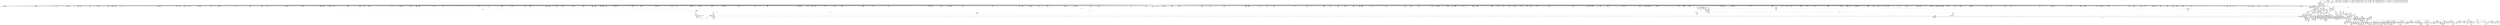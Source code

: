 digraph {
	CE0x579c5c0 [shape=record,shape=Mrecord,label="{CE0x579c5c0|272:_i8*,_:_CRE_1840,1848_|*MultipleSource*|*LoadInst*|security/selinux/hooks.c,1714|security/selinux/hooks.c,1714}"]
	CE0x57182b0 [shape=record,shape=Mrecord,label="{CE0x57182b0|may_create:_return|*SummSink*}"]
	CE0x5744580 [shape=record,shape=Mrecord,label="{CE0x5744580|272:_i8*,_:_CRE_536,540_|*MultipleSource*|*LoadInst*|security/selinux/hooks.c,1714|security/selinux/hooks.c,1714}"]
	CE0x5747c50 [shape=record,shape=Mrecord,label="{CE0x5747c50|272:_i8*,_:_CRE_588,589_}"]
	CE0x57b0330 [shape=record,shape=Mrecord,label="{CE0x57b0330|may_create:_create_sid|security/selinux/hooks.c,1717}"]
	CE0x5741ca0 [shape=record,shape=Mrecord,label="{CE0x5741ca0|272:_i8*,_:_CRE_439,440_}"]
	CE0x5705630 [shape=record,shape=Mrecord,label="{CE0x5705630|28:_i32,_:_CRE_16,17_}"]
	CE0x57988a0 [shape=record,shape=Mrecord,label="{CE0x57988a0|272:_i8*,_:_CRE_1661,1662_}"]
	CE0x57249a0 [shape=record,shape=Mrecord,label="{CE0x57249a0|40:_%struct.super_block*,_56:_i8*,_:_CRE_602,603_}"]
	CE0x572eee0 [shape=record,shape=Mrecord,label="{CE0x572eee0|40:_%struct.super_block*,_56:_i8*,_:_CRE_922,923_}"]
	CE0x56de490 [shape=record,shape=Mrecord,label="{CE0x56de490|i64*_getelementptr_inbounds_(_26_x_i64_,_26_x_i64_*___llvm_gcov_ctr217,_i64_0,_i64_25)|*Constant*|*SummSink*}"]
	CE0x56dd590 [shape=record,shape=Mrecord,label="{CE0x56dd590|i64*_getelementptr_inbounds_(_2_x_i64_,_2_x_i64_*___llvm_gcov_ctr224,_i64_0,_i64_1)|*Constant*|*SummSource*}"]
	CE0x570a900 [shape=record,shape=Mrecord,label="{CE0x570a900|40:_%struct.super_block*,_56:_i8*,_:_CRE_553,554_}"]
	CE0x571dd00 [shape=record,shape=Mrecord,label="{CE0x571dd00|VOIDTB_TE:_CE_202,203_}"]
	CE0x57b6330 [shape=record,shape=Mrecord,label="{CE0x57b6330|may_create:_tmp26|security/selinux/hooks.c,1714|*SummSink*}"]
	CE0x56ebdf0 [shape=record,shape=Mrecord,label="{CE0x56ebdf0|40:_%struct.super_block*,_56:_i8*,_:_CRE_261,262_}"]
	CE0x573e780 [shape=record,shape=Mrecord,label="{CE0x573e780|272:_i8*,_:_CRE_1373,1374_}"]
	CE0x57313e0 [shape=record,shape=Mrecord,label="{CE0x57313e0|40:_%struct.super_block*,_56:_i8*,_:_CRE_983,984_}"]
	CE0x56d8830 [shape=record,shape=Mrecord,label="{CE0x56d8830|may_create:_sid31|security/selinux/hooks.c,1739}"]
	CE0x572c820 [shape=record,shape=Mrecord,label="{CE0x572c820|40:_%struct.super_block*,_56:_i8*,_:_CRE_891,892_}"]
	CE0x56df010 [shape=record,shape=Mrecord,label="{CE0x56df010|40:_%struct.super_block*,_56:_i8*,_:_CRE_142,143_}"]
	CE0x56e1da0 [shape=record,shape=Mrecord,label="{CE0x56e1da0|get_current:_entry|*SummSource*}"]
	CE0x571be30 [shape=record,shape=Mrecord,label="{CE0x571be30|VOIDTB_TE:_CE_173,174_}"]
	CE0x56f3700 [shape=record,shape=Mrecord,label="{CE0x56f3700|40:_%struct.super_block*,_56:_i8*,_:_CRE_320,328_|*MultipleSource*|Function::may_create&Arg::dir::|Function::selinux_inode_mkdir&Arg::dir::|security/selinux/hooks.c,1713}"]
	CE0x5737380 [shape=record,shape=Mrecord,label="{CE0x5737380|272:_i8*,_:_CRE_1215,1216_}"]
	CE0x56ebf80 [shape=record,shape=Mrecord,label="{CE0x56ebf80|40:_%struct.super_block*,_56:_i8*,_:_CRE_262,263_}"]
	CE0x57eb410 [shape=record,shape=Mrecord,label="{CE0x57eb410|i64*_getelementptr_inbounds_(_26_x_i64_,_26_x_i64_*___llvm_gcov_ctr217,_i64_0,_i64_24)|*Constant*|*SummSource*}"]
	CE0x574a180 [shape=record,shape=Mrecord,label="{CE0x574a180|272:_i8*,_:_CRE_623,624_}"]
	CE0x57ce9e0 [shape=record,shape=Mrecord,label="{CE0x57ce9e0|i32_4|*Constant*}"]
	CE0x5723fa0 [shape=record,shape=Mrecord,label="{CE0x5723fa0|40:_%struct.super_block*,_56:_i8*,_:_CRE_594,595_}"]
	CE0x57e7fb0 [shape=record,shape=Mrecord,label="{CE0x57e7fb0|i64_17|*Constant*|*SummSource*}"]
	CE0x5743c40 [shape=record,shape=Mrecord,label="{CE0x5743c40|272:_i8*,_:_CRE_488,496_|*MultipleSource*|*LoadInst*|security/selinux/hooks.c,1714|security/selinux/hooks.c,1714}"]
	CE0x56f5250 [shape=record,shape=Mrecord,label="{CE0x56f5250|40:_%struct.super_block*,_56:_i8*,_:_CRE_432,440_|*MultipleSource*|Function::may_create&Arg::dir::|Function::selinux_inode_mkdir&Arg::dir::|security/selinux/hooks.c,1713}"]
	CE0x5720ee0 [shape=record,shape=Mrecord,label="{CE0x5720ee0|VOIDTB_TE:_CE_309,310_}"]
	CE0x5722ae0 [shape=record,shape=Mrecord,label="{CE0x5722ae0|may_create:_tmp49|security/selinux/hooks.c,1731|*SummSink*}"]
	CE0x56eec80 [shape=record,shape=Mrecord,label="{CE0x56eec80|40:_%struct.super_block*,_56:_i8*,_:_CRE_298,299_}"]
	CE0x579c050 [shape=record,shape=Mrecord,label="{CE0x579c050|272:_i8*,_:_CRE_1816,1824_|*MultipleSource*|*LoadInst*|security/selinux/hooks.c,1714|security/selinux/hooks.c,1714}"]
	CE0x57d1d80 [shape=record,shape=Mrecord,label="{CE0x57d1d80|may_create:_and|security/selinux/hooks.c,1728|*SummSink*}"]
	CE0x57203e0 [shape=record,shape=Mrecord,label="{CE0x57203e0|VOIDTB_TE:_CE_296,304_|*MultipleSource*|security/selinux/hooks.c,1730|Function::selinux_inode_mkdir&Arg::dentry::|Function::may_create&Arg::dentry::}"]
	CE0x57bb3b0 [shape=record,shape=Mrecord,label="{CE0x57bb3b0|may_create:_tmp39|security/selinux/hooks.c,1728|*SummSink*}"]
	CE0x572c5a0 [shape=record,shape=Mrecord,label="{CE0x572c5a0|40:_%struct.super_block*,_56:_i8*,_:_CRE_889,890_}"]
	CE0x5730af0 [shape=record,shape=Mrecord,label="{CE0x5730af0|40:_%struct.super_block*,_56:_i8*,_:_CRE_977,978_}"]
	CE0x572ec60 [shape=record,shape=Mrecord,label="{CE0x572ec60|40:_%struct.super_block*,_56:_i8*,_:_CRE_920,921_}"]
	CE0x570b190 [shape=record,shape=Mrecord,label="{CE0x570b190|272:_i8*,_:_CRE_1319,1320_}"]
	CE0x56c5270 [shape=record,shape=Mrecord,label="{CE0x56c5270|get_current:_bb|*SummSource*}"]
	CE0x57b3cd0 [shape=record,shape=Mrecord,label="{CE0x57b3cd0|i8_10|*Constant*|*SummSource*}"]
	CE0x56c9c60 [shape=record,shape=Mrecord,label="{CE0x56c9c60|i8*_getelementptr_inbounds_(_45_x_i8_,_45_x_i8_*_.str12,_i32_0,_i32_0)|*Constant*|*SummSink*}"]
	CE0x579d280 [shape=record,shape=Mrecord,label="{CE0x579d280|272:_i8*,_:_CRE_1877,1878_}"]
	CE0x5723a80 [shape=record,shape=Mrecord,label="{CE0x5723a80|may_create:_tmp47|security/selinux/hooks.c,1731|*SummSource*}"]
	CE0x56dae60 [shape=record,shape=Mrecord,label="{CE0x56dae60|may_create:_tmp65|security/selinux/hooks.c,1739}"]
	CE0x57b42f0 [shape=record,shape=Mrecord,label="{CE0x57b42f0|may_create:_dentry12|security/selinux/hooks.c,1720}"]
	CE0x57a8e00 [shape=record,shape=Mrecord,label="{CE0x57a8e00|i32_9437184|*Constant*|*SummSource*}"]
	CE0x56e6aa0 [shape=record,shape=Mrecord,label="{CE0x56e6aa0|i64*_getelementptr_inbounds_(_2_x_i64_,_2_x_i64_*___llvm_gcov_ctr224,_i64_0,_i64_0)|*Constant*|*SummSink*}"]
	CE0x56eb6f0 [shape=record,shape=Mrecord,label="{CE0x56eb6f0|may_create:_tmp2|*SummSink*}"]
	CE0x56ec5c0 [shape=record,shape=Mrecord,label="{CE0x56ec5c0|40:_%struct.super_block*,_56:_i8*,_:_CRE_267,268_}"]
	CE0x570ced0 [shape=record,shape=Mrecord,label="{CE0x570ced0|40:_%struct.super_block*,_56:_i8*,_:_CRE_569,570_}"]
	CE0x6a4e5a0 [shape=record,shape=Mrecord,label="{CE0x6a4e5a0|selinux_inode_mkdir:_tmp3|*SummSource*}"]
	CE0x56c19e0 [shape=record,shape=Mrecord,label="{CE0x56c19e0|may_create:_call4|security/selinux/hooks.c,1706|*SummSource*}"]
	CE0x56ece80 [shape=record,shape=Mrecord,label="{CE0x56ece80|40:_%struct.super_block*,_56:_i8*,_:_CRE_274,275_}"]
	CE0x574aa00 [shape=record,shape=Mrecord,label="{CE0x574aa00|272:_i8*,_:_CRE_631,632_}"]
	CE0x571e8b0 [shape=record,shape=Mrecord,label="{CE0x571e8b0|VOIDTB_TE:_CE_213,214_}"]
	CE0x5708ef0 [shape=record,shape=Mrecord,label="{CE0x5708ef0|40:_%struct.super_block*,_56:_i8*,_:_CRE_487,488_}"]
	CE0x57b9c20 [shape=record,shape=Mrecord,label="{CE0x57b9c20|i64_14|*Constant*|*SummSource*}"]
	CE0x57a49b0 [shape=record,shape=Mrecord,label="{CE0x57a49b0|28:_i32,_:_CRE_80,81_}"]
	CE0x571ffc0 [shape=record,shape=Mrecord,label="{CE0x571ffc0|VOIDTB_TE:_CE_280,288_|*MultipleSource*|security/selinux/hooks.c,1730|Function::selinux_inode_mkdir&Arg::dentry::|Function::may_create&Arg::dentry::}"]
	CE0x56d0e80 [shape=record,shape=Mrecord,label="{CE0x56d0e80|may_create:_tobool|security/selinux/hooks.c,1706}"]
	CE0x570cc50 [shape=record,shape=Mrecord,label="{CE0x570cc50|40:_%struct.super_block*,_56:_i8*,_:_CRE_567,568_}"]
	CE0x57bbe50 [shape=record,shape=Mrecord,label="{CE0x57bbe50|i32_5|*Constant*|*SummSink*}"]
	CE0x572e620 [shape=record,shape=Mrecord,label="{CE0x572e620|40:_%struct.super_block*,_56:_i8*,_:_CRE_915,916_}"]
	CE0x57f3d50 [shape=record,shape=Mrecord,label="{CE0x57f3d50|i32_128|*Constant*|*SummSink*}"]
	CE0x573c8b0 [shape=record,shape=Mrecord,label="{CE0x573c8b0|272:_i8*,_:_CRE_1344,1345_}"]
	CE0x5797140 [shape=record,shape=Mrecord,label="{CE0x5797140|272:_i8*,_:_CRE_1639,1640_}"]
	CE0x57e6920 [shape=record,shape=Mrecord,label="{CE0x57e6920|may_create:_tmp54|security/selinux/hooks.c,1733|*SummSink*}"]
	CE0x5717820 [shape=record,shape=Mrecord,label="{CE0x5717820|may_create:_tobool1|security/selinux/hooks.c,1706}"]
	CE0x57a85e0 [shape=record,shape=Mrecord,label="{CE0x57a85e0|may_create:_tmp29|security/selinux/hooks.c,1722}"]
	CE0x56f0840 [shape=record,shape=Mrecord,label="{CE0x56f0840|40:_%struct.super_block*,_56:_i8*,_:_CRE_188,189_}"]
	CE0x57496e0 [shape=record,shape=Mrecord,label="{CE0x57496e0|272:_i8*,_:_CRE_613,614_}"]
	CE0x57d2080 [shape=record,shape=Mrecord,label="{CE0x57d2080|may_create:_tobool19|security/selinux/hooks.c,1728|*SummSource*}"]
	CE0x56bc4d0 [shape=record,shape=Mrecord,label="{CE0x56bc4d0|may_create:_if.then|*SummSource*}"]
	CE0x57a52b0 [shape=record,shape=Mrecord,label="{CE0x57a52b0|28:_i32,_:_CRE_89,90_}"]
	CE0x57cd9a0 [shape=record,shape=Mrecord,label="{CE0x57cd9a0|VOIDTB_TE:_CE_157,158_}"]
	CE0x573dce0 [shape=record,shape=Mrecord,label="{CE0x573dce0|272:_i8*,_:_CRE_1363,1364_}"]
	CE0x57339b0 [shape=record,shape=Mrecord,label="{CE0x57339b0|272:_i8*,_:_CRE_216,224_|*MultipleSource*|*LoadInst*|security/selinux/hooks.c,1714|security/selinux/hooks.c,1714}"]
	CE0x57b7dc0 [shape=record,shape=Mrecord,label="{CE0x57b7dc0|may_create:_tmp34|security/selinux/hooks.c,1726|*SummSink*}"]
	CE0x579d0a0 [shape=record,shape=Mrecord,label="{CE0x579d0a0|272:_i8*,_:_CRE_1875,1876_}"]
	CE0x56f2350 [shape=record,shape=Mrecord,label="{CE0x56f2350|may_create:_u|security/selinux/hooks.c,1720|*SummSink*}"]
	CE0x57e8890 [shape=record,shape=Mrecord,label="{CE0x57e8890|may_create:_tmp57|security/selinux/hooks.c,1736|*SummSource*}"]
	CE0x5740210 [shape=record,shape=Mrecord,label="{CE0x5740210|272:_i8*,_:_CRE_414,415_}"]
	CE0x574c730 [shape=record,shape=Mrecord,label="{CE0x574c730|272:_i8*,_:_CRE_1212,1213_}"]
	CE0x572dea0 [shape=record,shape=Mrecord,label="{CE0x572dea0|40:_%struct.super_block*,_56:_i8*,_:_CRE_909,910_}"]
	CE0x56dc650 [shape=record,shape=Mrecord,label="{CE0x56dc650|may_create:_cred|security/selinux/hooks.c,1706|*SummSink*}"]
	CE0x56e5240 [shape=record,shape=Mrecord,label="{CE0x56e5240|may_create:_bb}"]
	CE0x5748b30 [shape=record,shape=Mrecord,label="{CE0x5748b30|272:_i8*,_:_CRE_602,603_}"]
	CE0x57325c0 [shape=record,shape=Mrecord,label="{CE0x57325c0|272:_i8*,_:_CRE_128,132_|*MultipleSource*|*LoadInst*|security/selinux/hooks.c,1714|security/selinux/hooks.c,1714}"]
	CE0x5744750 [shape=record,shape=Mrecord,label="{CE0x5744750|272:_i8*,_:_CRE_544,552_|*MultipleSource*|*LoadInst*|security/selinux/hooks.c,1714|security/selinux/hooks.c,1714}"]
	CE0x56ec700 [shape=record,shape=Mrecord,label="{CE0x56ec700|40:_%struct.super_block*,_56:_i8*,_:_CRE_268,269_}"]
	CE0x57b9a80 [shape=record,shape=Mrecord,label="{CE0x57b9a80|i64_16|*Constant*}"]
	CE0x57e5490 [shape=record,shape=Mrecord,label="{CE0x57e5490|i64_21|*Constant*|*SummSink*}"]
	CE0x56e7840 [shape=record,shape=Mrecord,label="{CE0x56e7840|i64*_getelementptr_inbounds_(_26_x_i64_,_26_x_i64_*___llvm_gcov_ctr217,_i64_0,_i64_6)|*Constant*}"]
	CE0x57312a0 [shape=record,shape=Mrecord,label="{CE0x57312a0|40:_%struct.super_block*,_56:_i8*,_:_CRE_982,983_}"]
	CE0x56e7260 [shape=record,shape=Mrecord,label="{CE0x56e7260|may_create:_tmp4|security/selinux/hooks.c,1706|*SummSink*}"]
	CE0x57b0730 [shape=record,shape=Mrecord,label="{CE0x57b0730|may_create:_tmp28|security/selinux/hooks.c,1717|*SummSource*}"]
	CE0x573d240 [shape=record,shape=Mrecord,label="{CE0x573d240|272:_i8*,_:_CRE_1353,1354_}"]
	CE0x56c3da0 [shape=record,shape=Mrecord,label="{CE0x56c3da0|i8_1|*Constant*|*SummSink*}"]
	CE0x57227f0 [shape=record,shape=Mrecord,label="{CE0x57227f0|may_create:_tmp49|security/selinux/hooks.c,1731}"]
	CE0x56e2c90 [shape=record,shape=Mrecord,label="{CE0x56e2c90|40:_%struct.super_block*,_56:_i8*,_:_CRE_80,88_|*MultipleSource*|Function::may_create&Arg::dir::|Function::selinux_inode_mkdir&Arg::dir::|security/selinux/hooks.c,1713}"]
	CE0x574d430 [shape=record,shape=Mrecord,label="{CE0x574d430|272:_i8*,_:_CRE_48,56_|*MultipleSource*|*LoadInst*|security/selinux/hooks.c,1714|security/selinux/hooks.c,1714}"]
	CE0x5799bc0 [shape=record,shape=Mrecord,label="{CE0x5799bc0|272:_i8*,_:_CRE_1679,1680_}"]
	CE0x56df250 [shape=record,shape=Mrecord,label="{CE0x56df250|40:_%struct.super_block*,_56:_i8*,_:_CRE_145,146_}"]
	CE0x56d2470 [shape=record,shape=Mrecord,label="{CE0x56d2470|selinux_inode_mkdir:_dir|Function::selinux_inode_mkdir&Arg::dir::|*SummSink*}"]
	CE0x570d290 [shape=record,shape=Mrecord,label="{CE0x570d290|40:_%struct.super_block*,_56:_i8*,_:_CRE_572,573_}"]
	CE0x579cb30 [shape=record,shape=Mrecord,label="{CE0x579cb30|272:_i8*,_:_CRE_1864,1872_|*MultipleSource*|*LoadInst*|security/selinux/hooks.c,1714|security/selinux/hooks.c,1714}"]
	CE0x5736b10 [shape=record,shape=Mrecord,label="{CE0x5736b10|272:_i8*,_:_CRE_401,402_}"]
	CE0x56d85c0 [shape=record,shape=Mrecord,label="{CE0x56d85c0|may_create:_tmp2}"]
	CE0x572eb20 [shape=record,shape=Mrecord,label="{CE0x572eb20|40:_%struct.super_block*,_56:_i8*,_:_CRE_919,920_}"]
	CE0x571e580 [shape=record,shape=Mrecord,label="{CE0x571e580|VOIDTB_TE:_CE_210,211_}"]
	CE0x574d5c0 [shape=record,shape=Mrecord,label="{CE0x574d5c0|272:_i8*,_:_CRE_56,64_|*MultipleSource*|*LoadInst*|security/selinux/hooks.c,1714|security/selinux/hooks.c,1714}"]
	CE0x5734490 [shape=record,shape=Mrecord,label="{CE0x5734490|272:_i8*,_:_CRE_268,272_|*MultipleSource*|*LoadInst*|security/selinux/hooks.c,1714|security/selinux/hooks.c,1714}"]
	CE0x571e250 [shape=record,shape=Mrecord,label="{CE0x571e250|VOIDTB_TE:_CE_207,208_}"]
	CE0x57a43b0 [shape=record,shape=Mrecord,label="{CE0x57a43b0|28:_i32,_:_CRE_74,75_}"]
	CE0x5717660 [shape=record,shape=Mrecord,label="{CE0x5717660|may_create:_tmp8|security/selinux/hooks.c,1706|*SummSink*}"]
	CE0x56d3670 [shape=record,shape=Mrecord,label="{CE0x56d3670|_ret_i32_%call,_!dbg_!27715|security/selinux/hooks.c,2784|*SummSink*}"]
	CE0x57387f0 [shape=record,shape=Mrecord,label="{CE0x57387f0|272:_i8*,_:_CRE_1234,1235_}"]
	CE0x5707e10 [shape=record,shape=Mrecord,label="{CE0x5707e10|may_create:_tmp11|security/selinux/hooks.c,1706|*SummSource*}"]
	CE0x56c4190 [shape=record,shape=Mrecord,label="{CE0x56c4190|_call_void_lockdep_rcu_suspicious(i8*_getelementptr_inbounds_(_25_x_i8_,_25_x_i8_*_.str3,_i32_0,_i32_0),_i32_1706,_i8*_getelementptr_inbounds_(_45_x_i8_,_45_x_i8_*_.str12,_i32_0,_i32_0))_#10,_!dbg_!27731|security/selinux/hooks.c,1706|*SummSink*}"]
	CE0x5731020 [shape=record,shape=Mrecord,label="{CE0x5731020|40:_%struct.super_block*,_56:_i8*,_:_CRE_980,981_}"]
	CE0x57ba790 [shape=record,shape=Mrecord,label="{CE0x57ba790|may_create:_tmp37|security/selinux/hooks.c,1728|*SummSink*}"]
	CE0x5705e30 [shape=record,shape=Mrecord,label="{CE0x5705e30|28:_i32,_:_CRE_24,28_|*MultipleSource*|*LoadInst*|security/selinux/hooks.c,1713|security/selinux/hooks.c,1713|security/selinux/hooks.c,1722}"]
	CE0x5747920 [shape=record,shape=Mrecord,label="{CE0x5747920|272:_i8*,_:_CRE_585,586_}"]
	CE0x5723290 [shape=record,shape=Mrecord,label="{CE0x5723290|may_create:_tmp51|security/selinux/hooks.c,1732}"]
	CE0x56d6960 [shape=record,shape=Mrecord,label="{CE0x56d6960|40:_%struct.super_block*,_56:_i8*,_:_CRE_96,104_|*MultipleSource*|Function::may_create&Arg::dir::|Function::selinux_inode_mkdir&Arg::dir::|security/selinux/hooks.c,1713}"]
	CE0x56d6cc0 [shape=record,shape=Mrecord,label="{CE0x56d6cc0|40:_%struct.super_block*,_56:_i8*,_:_CRE_112,120_|*MultipleSource*|Function::may_create&Arg::dir::|Function::selinux_inode_mkdir&Arg::dir::|security/selinux/hooks.c,1713}"]
	CE0x571d150 [shape=record,shape=Mrecord,label="{CE0x571d150|VOIDTB_TE:_CE_191,192_}"]
	CE0x56ef040 [shape=record,shape=Mrecord,label="{CE0x56ef040|40:_%struct.super_block*,_56:_i8*,_:_CRE_301,302_}"]
	CE0x574d2a0 [shape=record,shape=Mrecord,label="{CE0x574d2a0|272:_i8*,_:_CRE_40,48_|*MultipleSource*|*LoadInst*|security/selinux/hooks.c,1714|security/selinux/hooks.c,1714}"]
	CE0x57308b0 [shape=record,shape=Mrecord,label="{CE0x57308b0|40:_%struct.super_block*,_56:_i8*,_:_CRE_976,977_}"]
	CE0x56f70d0 [shape=record,shape=Mrecord,label="{CE0x56f70d0|GLOBAL:_lockdep_rcu_suspicious|*Constant*|*SummSource*}"]
	CE0x56df850 [shape=record,shape=Mrecord,label="{CE0x56df850|40:_%struct.super_block*,_56:_i8*,_:_CRE_153,154_}"]
	CE0x57a6ce0 [shape=record,shape=Mrecord,label="{CE0x57a6ce0|28:_i32,_:_CRE_114,115_}"]
	CE0x572b6a0 [shape=record,shape=Mrecord,label="{CE0x572b6a0|40:_%struct.super_block*,_56:_i8*,_:_CRE_877,878_}"]
	CE0x5799890 [shape=record,shape=Mrecord,label="{CE0x5799890|272:_i8*,_:_CRE_1676,1677_}"]
	CE0x5795c40 [shape=record,shape=Mrecord,label="{CE0x5795c40|272:_i8*,_:_CRE_1619,1620_}"]
	CE0x571bb00 [shape=record,shape=Mrecord,label="{CE0x571bb00|VOIDTB_TE:_CE_170,171_}"]
	CE0x579fd30 [shape=record,shape=Mrecord,label="{CE0x579fd30|get_current:_tmp2|*SummSource*}"]
	CE0x5742eb0 [shape=record,shape=Mrecord,label="{CE0x5742eb0|272:_i8*,_:_CRE_456,457_}"]
	CE0x57a9ef0 [shape=record,shape=Mrecord,label="{CE0x57a9ef0|may_create:_tobool15|security/selinux/hooks.c,1725}"]
	CE0x5740870 [shape=record,shape=Mrecord,label="{CE0x5740870|272:_i8*,_:_CRE_420,421_}"]
	CE0x56ef4c0 [shape=record,shape=Mrecord,label="{CE0x56ef4c0|40:_%struct.super_block*,_56:_i8*,_:_CRE_162,163_}"]
	CE0x5738080 [shape=record,shape=Mrecord,label="{CE0x5738080|272:_i8*,_:_CRE_1227,1228_}"]
	CE0x57452b0 [shape=record,shape=Mrecord,label="{CE0x57452b0|may_create:_tmp23|security/selinux/hooks.c,1713|*SummSource*}"]
	CE0x56c2330 [shape=record,shape=Mrecord,label="{CE0x56c2330|40:_%struct.super_block*,_56:_i8*,_:_CRE_559,560_}"]
	CE0x57189a0 [shape=record,shape=Mrecord,label="{CE0x57189a0|may_create:_if.end17}"]
	CE0x579a550 [shape=record,shape=Mrecord,label="{CE0x579a550|272:_i8*,_:_CRE_1872,1873_}"]
	CE0x5719810 [shape=record,shape=Mrecord,label="{CE0x5719810|40:_%struct.super_block*,_56:_i8*,_:_CRE_203,204_}"]
	CE0x56ce410 [shape=record,shape=Mrecord,label="{CE0x56ce410|may_create:_tmp13|security/selinux/hooks.c,1706|*SummSource*}"]
	CE0x57cdab0 [shape=record,shape=Mrecord,label="{CE0x57cdab0|VOIDTB_TE:_CE_158,159_}"]
	CE0x5737910 [shape=record,shape=Mrecord,label="{CE0x5737910|272:_i8*,_:_CRE_1220,1221_}"]
	CE0x570af70 [shape=record,shape=Mrecord,label="{CE0x570af70|272:_i8*,_:_CRE_1317,1318_}"]
	CE0x5733610 [shape=record,shape=Mrecord,label="{CE0x5733610|272:_i8*,_:_CRE_200,204_|*MultipleSource*|*LoadInst*|security/selinux/hooks.c,1714|security/selinux/hooks.c,1714}"]
	CE0x5706460 [shape=record,shape=Mrecord,label="{CE0x5706460|28:_i32,_:_CRE_40,44_|*MultipleSource*|*LoadInst*|security/selinux/hooks.c,1713|security/selinux/hooks.c,1713|security/selinux/hooks.c,1722}"]
	CE0x57471b0 [shape=record,shape=Mrecord,label="{CE0x57471b0|272:_i8*,_:_CRE_578,579_}"]
	CE0x56c9b80 [shape=record,shape=Mrecord,label="{CE0x56c9b80|i8*_getelementptr_inbounds_(_45_x_i8_,_45_x_i8_*_.str12,_i32_0,_i32_0)|*Constant*}"]
	CE0x57cd890 [shape=record,shape=Mrecord,label="{CE0x57cd890|VOIDTB_TE:_CE_156,157_}"]
	CE0x56c3c30 [shape=record,shape=Mrecord,label="{CE0x56c3c30|i8_1|*Constant*|*SummSource*}"]
	CE0x56ec980 [shape=record,shape=Mrecord,label="{CE0x56ec980|40:_%struct.super_block*,_56:_i8*,_:_CRE_270,271_}"]
	CE0x57410f0 [shape=record,shape=Mrecord,label="{CE0x57410f0|272:_i8*,_:_CRE_428,429_}"]
	CE0x570c180 [shape=record,shape=Mrecord,label="{CE0x570c180|272:_i8*,_:_CRE_1334,1335_}"]
	CE0x570df10 [shape=record,shape=Mrecord,label="{CE0x570df10|40:_%struct.super_block*,_56:_i8*,_:_CRE_582,583_}"]
	CE0x56c26f0 [shape=record,shape=Mrecord,label="{CE0x56c26f0|40:_%struct.super_block*,_56:_i8*,_:_CRE_562,563_}"]
	CE0x5732d00 [shape=record,shape=Mrecord,label="{CE0x5732d00|272:_i8*,_:_CRE_152,160_|*MultipleSource*|*LoadInst*|security/selinux/hooks.c,1714|security/selinux/hooks.c,1714}"]
	CE0x5721180 [shape=record,shape=Mrecord,label="{CE0x5721180|VOIDTB_TE:_CE_312,313_}"]
	CE0x574ad30 [shape=record,shape=Mrecord,label="{CE0x574ad30|272:_i8*,_:_CRE_640,648_|*MultipleSource*|*LoadInst*|security/selinux/hooks.c,1714|security/selinux/hooks.c,1714}"]
	CE0x573b160 [shape=record,shape=Mrecord,label="{CE0x573b160|272:_i8*,_:_CRE_1273,1274_}"]
	CE0x57b80d0 [shape=record,shape=Mrecord,label="{CE0x57b80d0|may_create:_tmp35|security/selinux/hooks.c,1726}"]
	CE0x57367e0 [shape=record,shape=Mrecord,label="{CE0x57367e0|272:_i8*,_:_CRE_398,399_}"]
	CE0x5794d90 [shape=record,shape=Mrecord,label="{CE0x5794d90|272:_i8*,_:_CRE_1568,1584_|*MultipleSource*|*LoadInst*|security/selinux/hooks.c,1714|security/selinux/hooks.c,1714}"]
	CE0x57f3be0 [shape=record,shape=Mrecord,label="{CE0x57f3be0|i32_128|*Constant*}"]
	CE0x56e90c0 [shape=record,shape=Mrecord,label="{CE0x56e90c0|may_create:_dir|Function::may_create&Arg::dir::|*SummSource*}"]
	CE0x57aa630 [shape=record,shape=Mrecord,label="{CE0x57aa630|i64_11|*Constant*|*SummSource*}"]
	CE0x57b0090 [shape=record,shape=Mrecord,label="{CE0x57b0090|i32_3|*Constant*|*SummSource*}"]
	CE0x572c460 [shape=record,shape=Mrecord,label="{CE0x572c460|40:_%struct.super_block*,_56:_i8*,_:_CRE_888,889_}"]
	CE0x579eb40 [shape=record,shape=Mrecord,label="{CE0x579eb40|272:_i8*,_:_CRE_2268,2304_|*MultipleSource*|*LoadInst*|security/selinux/hooks.c,1714|security/selinux/hooks.c,1714}"]
	CE0x56ed240 [shape=record,shape=Mrecord,label="{CE0x56ed240|40:_%struct.super_block*,_56:_i8*,_:_CRE_277,278_}"]
	CE0x57af930 [shape=record,shape=Mrecord,label="{CE0x57af930|may_create:_tmp27|security/selinux/hooks.c,1716|*SummSink*}"]
	CE0x570b4c0 [shape=record,shape=Mrecord,label="{CE0x570b4c0|272:_i8*,_:_CRE_1322,1323_}"]
	CE0x57ca8a0 [shape=record,shape=Mrecord,label="{CE0x57ca8a0|may_create:_tmp45|security/selinux/hooks.c,1728|*SummSink*}"]
	CE0x56e79c0 [shape=record,shape=Mrecord,label="{CE0x56e79c0|i64*_getelementptr_inbounds_(_26_x_i64_,_26_x_i64_*___llvm_gcov_ctr217,_i64_0,_i64_6)|*Constant*|*SummSource*}"]
	CE0x56dfb50 [shape=record,shape=Mrecord,label="{CE0x56dfb50|40:_%struct.super_block*,_56:_i8*,_:_CRE_157,158_}"]
	CE0x573ebc0 [shape=record,shape=Mrecord,label="{CE0x573ebc0|272:_i8*,_:_CRE_1376,1384_|*MultipleSource*|*LoadInst*|security/selinux/hooks.c,1714|security/selinux/hooks.c,1714}"]
	CE0x57a7de0 [shape=record,shape=Mrecord,label="{CE0x57a7de0|28:_i32,_:_CRE_168,184_|*MultipleSource*|*LoadInst*|security/selinux/hooks.c,1713|security/selinux/hooks.c,1713|security/selinux/hooks.c,1722}"]
	"CONST[source:2(external),value:2(dynamic)][purpose:{subject}]"
	CE0x573fcc0 [shape=record,shape=Mrecord,label="{CE0x573fcc0|272:_i8*,_:_CRE_409,410_}"]
	CE0x57a57b0 [shape=record,shape=Mrecord,label="{CE0x57a57b0|28:_i32,_:_CRE_94,95_}"]
	CE0x56ecd40 [shape=record,shape=Mrecord,label="{CE0x56ecd40|40:_%struct.super_block*,_56:_i8*,_:_CRE_273,274_}"]
	CE0x57ab9b0 [shape=record,shape=Mrecord,label="{CE0x57ab9b0|may_create:_tmp32|security/selinux/hooks.c,1725}"]
	CE0x5736480 [shape=record,shape=Mrecord,label="{CE0x5736480|272:_i8*,_:_CRE_396,397_}"]
	CE0x57366d0 [shape=record,shape=Mrecord,label="{CE0x57366d0|272:_i8*,_:_CRE_397,398_}"]
	CE0x5719290 [shape=record,shape=Mrecord,label="{CE0x5719290|may_create:_lor.lhs.false|*SummSource*}"]
	CE0x5734bd0 [shape=record,shape=Mrecord,label="{CE0x5734bd0|272:_i8*,_:_CRE_296,304_|*MultipleSource*|*LoadInst*|security/selinux/hooks.c,1714|security/selinux/hooks.c,1714}"]
	CE0x56c50f0 [shape=record,shape=Mrecord,label="{CE0x56c50f0|get_current:_bb}"]
	CE0x56bc460 [shape=record,shape=Mrecord,label="{CE0x56bc460|may_create:_if.then}"]
	CE0x573f990 [shape=record,shape=Mrecord,label="{CE0x573f990|272:_i8*,_:_CRE_406,407_}"]
	CE0x57a41b0 [shape=record,shape=Mrecord,label="{CE0x57a41b0|28:_i32,_:_CRE_72,73_}"]
	CE0x571c380 [shape=record,shape=Mrecord,label="{CE0x571c380|VOIDTB_TE:_CE_178,179_}"]
	CE0x56cb740 [shape=record,shape=Mrecord,label="{CE0x56cb740|may_create:_tmp14|security/selinux/hooks.c,1706|*SummSink*}"]
	CE0x5796150 [shape=record,shape=Mrecord,label="{CE0x5796150|272:_i8*,_:_CRE_1624,1625_}"]
	CE0x56f4bd0 [shape=record,shape=Mrecord,label="{CE0x56f4bd0|40:_%struct.super_block*,_56:_i8*,_:_CRE_408,416_|*MultipleSource*|Function::may_create&Arg::dir::|Function::selinux_inode_mkdir&Arg::dir::|security/selinux/hooks.c,1713}"]
	CE0x57187d0 [shape=record,shape=Mrecord,label="{CE0x57187d0|may_create:_land.lhs.true|*SummSource*}"]
	CE0x57b6110 [shape=record,shape=Mrecord,label="{CE0x57b6110|28:_i32,_:_CRE_8,9_}"]
	CE0x6c2f360 [shape=record,shape=Mrecord,label="{CE0x6c2f360|GLOBAL:_may_create|*Constant*|*SummSink*}"]
	CE0x5797ad0 [shape=record,shape=Mrecord,label="{CE0x5797ad0|272:_i8*,_:_CRE_1648,1649_}"]
	CE0x5723850 [shape=record,shape=Mrecord,label="{CE0x5723850|i64*_getelementptr_inbounds_(_26_x_i64_,_26_x_i64_*___llvm_gcov_ctr217,_i64_0,_i64_19)|*Constant*|*SummSink*}"]
	CE0x579cd00 [shape=record,shape=Mrecord,label="{CE0x579cd00|272:_i8*,_:_CRE_1873,1874_}"]
	CE0x56e5b80 [shape=record,shape=Mrecord,label="{CE0x56e5b80|selinux_inode_mkdir:_call|security/selinux/hooks.c,2784|*SummSource*}"]
	CE0x57259e0 [shape=record,shape=Mrecord,label="{CE0x57259e0|40:_%struct.super_block*,_56:_i8*,_:_CRE_615,616_}"]
	CE0x5725620 [shape=record,shape=Mrecord,label="{CE0x5725620|40:_%struct.super_block*,_56:_i8*,_:_CRE_612,613_}"]
	CE0x5748c40 [shape=record,shape=Mrecord,label="{CE0x5748c40|272:_i8*,_:_CRE_603,604_}"]
	CE0x56ee8c0 [shape=record,shape=Mrecord,label="{CE0x56ee8c0|40:_%struct.super_block*,_56:_i8*,_:_CRE_295,296_}"]
	CE0x57b15d0 [shape=record,shape=Mrecord,label="{CE0x57b15d0|0:_i8,_8:_%struct.dentry*,_24:_%struct.selinux_audit_data*,_:_SCMRE_0,1_|*MultipleSource*|security/selinux/hooks.c, 1710|security/selinux/hooks.c,1719}"]
	CE0x574b220 [shape=record,shape=Mrecord,label="{CE0x574b220|272:_i8*,_:_CRE_664,672_|*MultipleSource*|*LoadInst*|security/selinux/hooks.c,1714|security/selinux/hooks.c,1714}"]
	CE0x57a89e0 [shape=record,shape=Mrecord,label="{CE0x57a89e0|may_create:_tmp29|security/selinux/hooks.c,1722|*SummSink*}"]
	CE0x57a68a0 [shape=record,shape=Mrecord,label="{CE0x57a68a0|28:_i32,_:_CRE_110,111_}"]
	CE0x56efb80 [shape=record,shape=Mrecord,label="{CE0x56efb80|40:_%struct.super_block*,_56:_i8*,_:_CRE_171,172_}"]
	CE0x57b5ad0 [shape=record,shape=Mrecord,label="{CE0x57b5ad0|may_create:_sid13|security/selinux/hooks.c,1722|*SummSource*}"]
	CE0x5731160 [shape=record,shape=Mrecord,label="{CE0x5731160|40:_%struct.super_block*,_56:_i8*,_:_CRE_981,982_}"]
	CE0x57979c0 [shape=record,shape=Mrecord,label="{CE0x57979c0|272:_i8*,_:_CRE_1647,1648_}"]
	CE0x56e7c50 [shape=record,shape=Mrecord,label="{CE0x56e7c50|avc_has_perm:_entry|*SummSource*}"]
	CE0x56e81a0 [shape=record,shape=Mrecord,label="{CE0x56e81a0|avc_has_perm:_requested|Function::avc_has_perm&Arg::requested::|*SummSink*}"]
	CE0x5723e60 [shape=record,shape=Mrecord,label="{CE0x5723e60|40:_%struct.super_block*,_56:_i8*,_:_CRE_593,594_}"]
	CE0x5726930 [shape=record,shape=Mrecord,label="{CE0x5726930|40:_%struct.super_block*,_56:_i8*,_:_CRE_648,656_|*MultipleSource*|Function::may_create&Arg::dir::|Function::selinux_inode_mkdir&Arg::dir::|security/selinux/hooks.c,1713}"]
	CE0x57f9de0 [shape=record,shape=Mrecord,label="{CE0x57f9de0|i16_5|*Constant*|*SummSource*}"]
	CE0x572bf60 [shape=record,shape=Mrecord,label="{CE0x572bf60|40:_%struct.super_block*,_56:_i8*,_:_CRE_884,885_}"]
	CE0x56f1920 [shape=record,shape=Mrecord,label="{CE0x56f1920|i64_5|*Constant*}"]
	CE0x56bdd10 [shape=record,shape=Mrecord,label="{CE0x56bdd10|selinux_inode_mkdir:_entry}"]
	CE0x56ead70 [shape=record,shape=Mrecord,label="{CE0x56ead70|i64*_getelementptr_inbounds_(_26_x_i64_,_26_x_i64_*___llvm_gcov_ctr217,_i64_0,_i64_0)|*Constant*}"]
	CE0x5799340 [shape=record,shape=Mrecord,label="{CE0x5799340|272:_i8*,_:_CRE_1671,1672_}"]
	CE0x57484d0 [shape=record,shape=Mrecord,label="{CE0x57484d0|272:_i8*,_:_CRE_596,597_}"]
	CE0x56def50 [shape=record,shape=Mrecord,label="{CE0x56def50|40:_%struct.super_block*,_56:_i8*,_:_CRE_141,142_}"]
	CE0x5719e60 [shape=record,shape=Mrecord,label="{CE0x5719e60|40:_%struct.super_block*,_56:_i8*,_:_CRE_224,232_|*MultipleSource*|Function::may_create&Arg::dir::|Function::selinux_inode_mkdir&Arg::dir::|security/selinux/hooks.c,1713}"]
	CE0x57b3e30 [shape=record,shape=Mrecord,label="{CE0x57b3e30|i8_10|*Constant*|*SummSink*}"]
	CE0x5796f20 [shape=record,shape=Mrecord,label="{CE0x5796f20|272:_i8*,_:_CRE_1637,1638_}"]
	CE0x579f040 [shape=record,shape=Mrecord,label="{CE0x579f040|may_create:_tmp26|security/selinux/hooks.c,1714|*SummSource*}"]
	CE0x5739290 [shape=record,shape=Mrecord,label="{CE0x5739290|272:_i8*,_:_CRE_1244,1245_}"]
	CE0x57ca730 [shape=record,shape=Mrecord,label="{CE0x57ca730|may_create:_tmp45|security/selinux/hooks.c,1728|*SummSource*}"]
	CE0x5733440 [shape=record,shape=Mrecord,label="{CE0x5733440|272:_i8*,_:_CRE_192,200_|*MultipleSource*|*LoadInst*|security/selinux/hooks.c,1714|security/selinux/hooks.c,1714}"]
	CE0x56cf260 [shape=record,shape=Mrecord,label="{CE0x56cf260|i64*_getelementptr_inbounds_(_2_x_i64_,_2_x_i64_*___llvm_gcov_ctr224,_i64_0,_i64_0)|*Constant*|*SummSource*}"]
	CE0x5740ba0 [shape=record,shape=Mrecord,label="{CE0x5740ba0|272:_i8*,_:_CRE_423,424_}"]
	CE0x57253a0 [shape=record,shape=Mrecord,label="{CE0x57253a0|40:_%struct.super_block*,_56:_i8*,_:_CRE_610,611_}"]
	CE0x56cdf70 [shape=record,shape=Mrecord,label="{CE0x56cdf70|selinux_inode_mkdir:_tmp1|*SummSource*}"]
	CE0x5747810 [shape=record,shape=Mrecord,label="{CE0x5747810|272:_i8*,_:_CRE_584,585_}"]
	CE0x572cd20 [shape=record,shape=Mrecord,label="{CE0x572cd20|40:_%struct.super_block*,_56:_i8*,_:_CRE_895,896_}"]
	CE0x570b7f0 [shape=record,shape=Mrecord,label="{CE0x570b7f0|272:_i8*,_:_CRE_1325,1326_}"]
	CE0x57e5370 [shape=record,shape=Mrecord,label="{CE0x57e5370|i64_21|*Constant*}"]
	CE0x571e9c0 [shape=record,shape=Mrecord,label="{CE0x571e9c0|VOIDTB_TE:_CE_214,215_}"]
	CE0x56d68f0 [shape=record,shape=Mrecord,label="{CE0x56d68f0|i32_10|*Constant*|*SummSink*}"]
	CE0x57e82d0 [shape=record,shape=Mrecord,label="{CE0x57e82d0|may_create:_tmp56|security/selinux/hooks.c,1736|*SummSource*}"]
	CE0x56ee500 [shape=record,shape=Mrecord,label="{CE0x56ee500|40:_%struct.super_block*,_56:_i8*,_:_CRE_292,293_}"]
	CE0x57217e0 [shape=record,shape=Mrecord,label="{CE0x57217e0|VOIDTB_TE:_CE_318,319_}"]
	CE0x56bd9d0 [shape=record,shape=Mrecord,label="{CE0x56bd9d0|i64_1|*Constant*|*SummSource*}"]
	CE0x57cf040 [shape=record,shape=Mrecord,label="{CE0x57cf040|VOIDTB_TE:_CE_89,90_}"]
	CE0x579bae0 [shape=record,shape=Mrecord,label="{CE0x579bae0|272:_i8*,_:_CRE_1792,1800_|*MultipleSource*|*LoadInst*|security/selinux/hooks.c,1714|security/selinux/hooks.c,1714}"]
	CE0x579de90 [shape=record,shape=Mrecord,label="{CE0x579de90|272:_i8*,_:_CRE_1928,2056_|*MultipleSource*|*LoadInst*|security/selinux/hooks.c,1714|security/selinux/hooks.c,1714}"]
	CE0x57ad1d0 [shape=record,shape=Mrecord,label="{CE0x57ad1d0|may_create:_call14|security/selinux/hooks.c,1722|*SummSink*}"]
	CE0x57a99c0 [shape=record,shape=Mrecord,label="{CE0x57a99c0|_ret_i32_%retval.0,_!dbg_!27728|security/selinux/avc.c,775|*SummSource*}"]
	CE0x57b7ca0 [shape=record,shape=Mrecord,label="{CE0x57b7ca0|i64*_getelementptr_inbounds_(_26_x_i64_,_26_x_i64_*___llvm_gcov_ctr217,_i64_0,_i64_12)|*Constant*|*SummSource*}"]
	CE0x57cc270 [shape=record,shape=Mrecord,label="{CE0x57cc270|may_create:_tmp42|security/selinux/hooks.c,1728}"]
	CE0x5749e50 [shape=record,shape=Mrecord,label="{CE0x5749e50|272:_i8*,_:_CRE_620,621_}"]
	CE0x5797470 [shape=record,shape=Mrecord,label="{CE0x5797470|272:_i8*,_:_CRE_1642,1643_}"]
	CE0x57ae4f0 [shape=record,shape=Mrecord,label="{CE0x57ae4f0|avc_has_perm:_tsid|Function::avc_has_perm&Arg::tsid::|*SummSink*}"]
	CE0x5738900 [shape=record,shape=Mrecord,label="{CE0x5738900|272:_i8*,_:_CRE_1235,1236_}"]
	CE0x5796480 [shape=record,shape=Mrecord,label="{CE0x5796480|272:_i8*,_:_CRE_1627,1628_}"]
	CE0x5795a70 [shape=record,shape=Mrecord,label="{CE0x5795a70|272:_i8*,_:_CRE_1618,1619_}"]
	CE0x56ec480 [shape=record,shape=Mrecord,label="{CE0x56ec480|40:_%struct.super_block*,_56:_i8*,_:_CRE_266,267_}"]
	CE0x57b6680 [shape=record,shape=Mrecord,label="{CE0x57b6680|may_create:_sid11|security/selinux/hooks.c,1716}"]
	CE0x5741530 [shape=record,shape=Mrecord,label="{CE0x5741530|272:_i8*,_:_CRE_432,433_}"]
	CE0x57e92a0 [shape=record,shape=Mrecord,label="{CE0x57e92a0|may_create:_tmp59|security/selinux/hooks.c,1736|*SummSource*}"]
	CE0x56bd960 [shape=record,shape=Mrecord,label="{CE0x56bd960|i64_1|*Constant*}"]
	CE0x57306b0 [shape=record,shape=Mrecord,label="{CE0x57306b0|40:_%struct.super_block*,_56:_i8*,_:_CRE_968,976_|*MultipleSource*|Function::may_create&Arg::dir::|Function::selinux_inode_mkdir&Arg::dir::|security/selinux/hooks.c,1713}"]
	CE0x56f0d80 [shape=record,shape=Mrecord,label="{CE0x56f0d80|40:_%struct.super_block*,_56:_i8*,_:_CRE_195,196_}"]
	CE0x56bd2a0 [shape=record,shape=Mrecord,label="{CE0x56bd2a0|selinux_inode_mkdir:_tmp2}"]
	CE0x57430d0 [shape=record,shape=Mrecord,label="{CE0x57430d0|272:_i8*,_:_CRE_458,459_}"]
	CE0x5724ea0 [shape=record,shape=Mrecord,label="{CE0x5724ea0|40:_%struct.super_block*,_56:_i8*,_:_CRE_606,607_}"]
	CE0x5744e90 [shape=record,shape=Mrecord,label="{CE0x5744e90|272:_i8*,_:_CRE_563,564_}"]
	CE0x5718cf0 [shape=record,shape=Mrecord,label="{CE0x5718cf0|GLOBAL:_current_task|Global_var:current_task|*SummSource*}"]
	CE0x56cf9d0 [shape=record,shape=Mrecord,label="{CE0x56cf9d0|may_create:_if.end|*SummSink*}"]
	CE0x5780bd0 [shape=record,shape=Mrecord,label="{CE0x5780bd0|get_current:_tmp|*SummSource*}"]
	CE0x57c9a00 [shape=record,shape=Mrecord,label="{CE0x57c9a00|may_create:_tmp41|security/selinux/hooks.c,1728|*SummSink*}"]
	CE0x574a3a0 [shape=record,shape=Mrecord,label="{CE0x574a3a0|272:_i8*,_:_CRE_625,626_}"]
	CE0x57396d0 [shape=record,shape=Mrecord,label="{CE0x57396d0|272:_i8*,_:_CRE_1248,1249_}"]
	CE0x57179a0 [shape=record,shape=Mrecord,label="{CE0x57179a0|may_create:_tobool1|security/selinux/hooks.c,1706|*SummSource*}"]
	CE0x5737e60 [shape=record,shape=Mrecord,label="{CE0x5737e60|272:_i8*,_:_CRE_1225,1226_}"]
	CE0x57989b0 [shape=record,shape=Mrecord,label="{CE0x57989b0|272:_i8*,_:_CRE_1662,1663_}"]
	CE0x56eb0d0 [shape=record,shape=Mrecord,label="{CE0x56eb0d0|may_create:_tmp|*SummSource*}"]
	CE0x56f4e10 [shape=record,shape=Mrecord,label="{CE0x56f4e10|40:_%struct.super_block*,_56:_i8*,_:_CRE_416,424_|*MultipleSource*|Function::may_create&Arg::dir::|Function::selinux_inode_mkdir&Arg::dir::|security/selinux/hooks.c,1713}"]
	CE0x57163d0 [shape=record,shape=Mrecord,label="{CE0x57163d0|GLOBAL:___llvm_gcov_ctr217|Global_var:__llvm_gcov_ctr217|*SummSink*}"]
	CE0x56f35c0 [shape=record,shape=Mrecord,label="{CE0x56f35c0|40:_%struct.super_block*,_56:_i8*,_:_CRE_312,320_|*MultipleSource*|Function::may_create&Arg::dir::|Function::selinux_inode_mkdir&Arg::dir::|security/selinux/hooks.c,1713}"]
	CE0x5720e30 [shape=record,shape=Mrecord,label="{CE0x5720e30|VOIDTB_TE:_CE_308,309_}"]
	CE0x5739b10 [shape=record,shape=Mrecord,label="{CE0x5739b10|272:_i8*,_:_CRE_1252,1253_}"]
	CE0x5726660 [shape=record,shape=Mrecord,label="{CE0x5726660|40:_%struct.super_block*,_56:_i8*,_:_CRE_632,640_|*MultipleSource*|Function::may_create&Arg::dir::|Function::selinux_inode_mkdir&Arg::dir::|security/selinux/hooks.c,1713}"]
	CE0x5746930 [shape=record,shape=Mrecord,label="{CE0x5746930|272:_i8*,_:_CRE_570,571_}"]
	CE0x57eae00 [shape=record,shape=Mrecord,label="{CE0x57eae00|may_create:_tmp62|security/selinux/hooks.c,1739|*SummSource*}"]
	CE0x574b3f0 [shape=record,shape=Mrecord,label="{CE0x574b3f0|272:_i8*,_:_CRE_672,680_|*MultipleSource*|*LoadInst*|security/selinux/hooks.c,1714|security/selinux/hooks.c,1714}"]
	CE0x5796590 [shape=record,shape=Mrecord,label="{CE0x5796590|272:_i8*,_:_CRE_1628,1629_}"]
	CE0x56cc6e0 [shape=record,shape=Mrecord,label="{CE0x56cc6e0|may_create:_newsid|security/selinux/hooks.c, 1709|*SummSink*}"]
	CE0x572f160 [shape=record,shape=Mrecord,label="{CE0x572f160|40:_%struct.super_block*,_56:_i8*,_:_CRE_924,925_}"]
	CE0x56d7170 [shape=record,shape=Mrecord,label="{CE0x56d7170|40:_%struct.super_block*,_56:_i8*,_:_CRE_137,138_}"]
	CE0x579d390 [shape=record,shape=Mrecord,label="{CE0x579d390|272:_i8*,_:_CRE_1878,1879_}"]
	CE0x5740540 [shape=record,shape=Mrecord,label="{CE0x5740540|272:_i8*,_:_CRE_417,418_}"]
	CE0x5706df0 [shape=record,shape=Mrecord,label="{CE0x5706df0|28:_i32,_:_CRE_54,55_}"]
	CE0x57276f0 [shape=record,shape=Mrecord,label="{CE0x57276f0|40:_%struct.super_block*,_56:_i8*,_:_CRE_688,692_|*MultipleSource*|Function::may_create&Arg::dir::|Function::selinux_inode_mkdir&Arg::dir::|security/selinux/hooks.c,1713}"]
	CE0x572d0e0 [shape=record,shape=Mrecord,label="{CE0x572d0e0|40:_%struct.super_block*,_56:_i8*,_:_CRE_898,899_}"]
	CE0x573b8d0 [shape=record,shape=Mrecord,label="{CE0x573b8d0|272:_i8*,_:_CRE_1304,1305_}"]
	CE0x5738b20 [shape=record,shape=Mrecord,label="{CE0x5738b20|272:_i8*,_:_CRE_1237,1238_}"]
	CE0x57a6ac0 [shape=record,shape=Mrecord,label="{CE0x57a6ac0|28:_i32,_:_CRE_112,113_}"]
	CE0x56d3510 [shape=record,shape=Mrecord,label="{CE0x56d3510|_ret_i32_%call,_!dbg_!27715|security/selinux/hooks.c,2784|*SummSource*}"]
	CE0x56e63f0 [shape=record,shape=Mrecord,label="{CE0x56e63f0|GLOBAL:_may_create|*Constant*}"]
	CE0x573eab0 [shape=record,shape=Mrecord,label="{CE0x573eab0|272:_i8*,_:_CRE_1616,1617_}"]
	CE0x5728930 [shape=record,shape=Mrecord,label="{CE0x5728930|40:_%struct.super_block*,_56:_i8*,_:_CRE_760,768_|*MultipleSource*|Function::may_create&Arg::dir::|Function::selinux_inode_mkdir&Arg::dir::|security/selinux/hooks.c,1713}"]
	CE0x57f3f30 [shape=record,shape=Mrecord,label="{CE0x57f3f30|may_create:_retval.0}"]
	CE0x56e9220 [shape=record,shape=Mrecord,label="{CE0x56e9220|may_create:_dir|Function::may_create&Arg::dir::|*SummSink*}"]
	CE0x57c9ed0 [shape=record,shape=Mrecord,label="{CE0x57c9ed0|may_create:_tmp43|security/selinux/hooks.c,1728|*SummSink*}"]
	CE0x5799780 [shape=record,shape=Mrecord,label="{CE0x5799780|272:_i8*,_:_CRE_1675,1676_}"]
	CE0x5734830 [shape=record,shape=Mrecord,label="{CE0x5734830|272:_i8*,_:_CRE_280,288_|*MultipleSource*|*LoadInst*|security/selinux/hooks.c,1714|security/selinux/hooks.c,1714}"]
	CE0x56f3480 [shape=record,shape=Mrecord,label="{CE0x56f3480|40:_%struct.super_block*,_56:_i8*,_:_CRE_311,312_}"]
	CE0x56f4510 [shape=record,shape=Mrecord,label="{CE0x56f4510|40:_%struct.super_block*,_56:_i8*,_:_CRE_384,388_|*MultipleSource*|Function::may_create&Arg::dir::|Function::selinux_inode_mkdir&Arg::dir::|security/selinux/hooks.c,1713}"]
	CE0x5801fd0 [shape=record,shape=Mrecord,label="{CE0x5801fd0|get_current:_tmp|*SummSink*}"]
	CE0x56edc40 [shape=record,shape=Mrecord,label="{CE0x56edc40|40:_%struct.super_block*,_56:_i8*,_:_CRE_285,286_}"]
	CE0x570e050 [shape=record,shape=Mrecord,label="{CE0x570e050|40:_%struct.super_block*,_56:_i8*,_:_CRE_583,584_}"]
	CE0x573d570 [shape=record,shape=Mrecord,label="{CE0x573d570|272:_i8*,_:_CRE_1356,1357_}"]
	CE0x5741200 [shape=record,shape=Mrecord,label="{CE0x5741200|272:_i8*,_:_CRE_429,430_}"]
	CE0x57b6fb0 [shape=record,shape=Mrecord,label="{CE0x57b6fb0|may_create:_tmp33|security/selinux/hooks.c,1725|*SummSource*}"]
	CE0x572a7f0 [shape=record,shape=Mrecord,label="{CE0x572a7f0|40:_%struct.super_block*,_56:_i8*,_:_CRE_866,867_}"]
	CE0x573b380 [shape=record,shape=Mrecord,label="{CE0x573b380|272:_i8*,_:_CRE_1275,1276_}"]
	CE0x56f0c00 [shape=record,shape=Mrecord,label="{CE0x56f0c00|40:_%struct.super_block*,_56:_i8*,_:_CRE_193,194_}"]
	CE0x57394b0 [shape=record,shape=Mrecord,label="{CE0x57394b0|272:_i8*,_:_CRE_1246,1247_}"]
	CE0x571bc10 [shape=record,shape=Mrecord,label="{CE0x571bc10|VOIDTB_TE:_CE_171,172_}"]
	CE0x57a34b0 [shape=record,shape=Mrecord,label="{CE0x57a34b0|28:_i32,_:_CRE_59,60_}"]
	CE0x57b7120 [shape=record,shape=Mrecord,label="{CE0x57b7120|may_create:_tmp33|security/selinux/hooks.c,1725|*SummSink*}"]
	CE0x5794bd0 [shape=record,shape=Mrecord,label="{CE0x5794bd0|272:_i8*,_:_CRE_1536,1568_|*MultipleSource*|*LoadInst*|security/selinux/hooks.c,1714|security/selinux/hooks.c,1714}"]
	CE0x56f5d90 [shape=record,shape=Mrecord,label="{CE0x56f5d90|40:_%struct.super_block*,_56:_i8*,_:_CRE_472,473_}"]
	CE0x57bab50 [shape=record,shape=Mrecord,label="{CE0x57bab50|may_create:_tmp38|security/selinux/hooks.c,1728}"]
	CE0x573a5b0 [shape=record,shape=Mrecord,label="{CE0x573a5b0|272:_i8*,_:_CRE_1262,1263_}"]
	CE0x57a39b0 [shape=record,shape=Mrecord,label="{CE0x57a39b0|28:_i32,_:_CRE_64,65_}"]
	CE0x5728db0 [shape=record,shape=Mrecord,label="{CE0x5728db0|40:_%struct.super_block*,_56:_i8*,_:_CRE_776,792_|*MultipleSource*|Function::may_create&Arg::dir::|Function::selinux_inode_mkdir&Arg::dir::|security/selinux/hooks.c,1713}"]
	CE0x57337e0 [shape=record,shape=Mrecord,label="{CE0x57337e0|272:_i8*,_:_CRE_208,216_|*MultipleSource*|*LoadInst*|security/selinux/hooks.c,1714|security/selinux/hooks.c,1714}"]
	CE0x571a220 [shape=record,shape=Mrecord,label="{CE0x571a220|40:_%struct.super_block*,_56:_i8*,_:_CRE_241,242_}"]
	CE0x56f03c0 [shape=record,shape=Mrecord,label="{CE0x56f03c0|40:_%struct.super_block*,_56:_i8*,_:_CRE_182,183_}"]
	CE0x56db760 [shape=record,shape=Mrecord,label="{CE0x56db760|40:_%struct.super_block*,_56:_i8*,_:_CRE_12,16_|*MultipleSource*|Function::may_create&Arg::dir::|Function::selinux_inode_mkdir&Arg::dir::|security/selinux/hooks.c,1713}"]
	CE0x570b900 [shape=record,shape=Mrecord,label="{CE0x570b900|272:_i8*,_:_CRE_1326,1327_}"]
	CE0x56eb900 [shape=record,shape=Mrecord,label="{CE0x56eb900|may_create:_call|security/selinux/hooks.c,1706}"]
	CE0x571d7b0 [shape=record,shape=Mrecord,label="{CE0x571d7b0|VOIDTB_TE:_CE_197,198_}"]
	CE0x57d0960 [shape=record,shape=Mrecord,label="{CE0x57d0960|VOIDTB_TE:_CE_48,52_|*MultipleSource*|security/selinux/hooks.c,1730|Function::selinux_inode_mkdir&Arg::dentry::|Function::may_create&Arg::dentry::}"]
	CE0x572a130 [shape=record,shape=Mrecord,label="{CE0x572a130|40:_%struct.super_block*,_56:_i8*,_:_CRE_856,864_|*MultipleSource*|Function::may_create&Arg::dir::|Function::selinux_inode_mkdir&Arg::dir::|security/selinux/hooks.c,1713}"]
	CE0x56de570 [shape=record,shape=Mrecord,label="{CE0x56de570|may_create:_tmp67|security/selinux/hooks.c,1742|*SummSink*}"]
	CE0x572fb60 [shape=record,shape=Mrecord,label="{CE0x572fb60|40:_%struct.super_block*,_56:_i8*,_:_CRE_932,933_}"]
	CE0x57cd560 [shape=record,shape=Mrecord,label="{CE0x57cd560|VOIDTB_TE:_CE_153,154_}"]
	CE0x57082d0 [shape=record,shape=Mrecord,label="{CE0x57082d0|may_create:_tmp12|security/selinux/hooks.c,1706|*SummSource*}"]
	CE0x5798570 [shape=record,shape=Mrecord,label="{CE0x5798570|272:_i8*,_:_CRE_1658,1659_}"]
	CE0x57f3c80 [shape=record,shape=Mrecord,label="{CE0x57f3c80|i32_128|*Constant*|*SummSource*}"]
	CE0x579d030 [shape=record,shape=Mrecord,label="{CE0x579d030|272:_i8*,_:_CRE_1876,1877_}"]
	CE0x572d4a0 [shape=record,shape=Mrecord,label="{CE0x572d4a0|40:_%struct.super_block*,_56:_i8*,_:_CRE_901,902_}"]
	CE0x57cf240 [shape=record,shape=Mrecord,label="{CE0x57cf240|VOIDTB_TE:_CE_90,91_}"]
	CE0x57497f0 [shape=record,shape=Mrecord,label="{CE0x57497f0|272:_i8*,_:_CRE_614,615_}"]
	CE0x56cb320 [shape=record,shape=Mrecord,label="{CE0x56cb320|may_create:_tmp14|security/selinux/hooks.c,1706}"]
	CE0x5744010 [shape=record,shape=Mrecord,label="{CE0x5744010|272:_i8*,_:_CRE_504,512_|*MultipleSource*|*LoadInst*|security/selinux/hooks.c,1714|security/selinux/hooks.c,1714}"]
	CE0x57216d0 [shape=record,shape=Mrecord,label="{CE0x57216d0|VOIDTB_TE:_CE_317,318_}"]
	CE0x573e230 [shape=record,shape=Mrecord,label="{CE0x573e230|272:_i8*,_:_CRE_1368,1369_}"]
	CE0x57ca5b0 [shape=record,shape=Mrecord,label="{CE0x57ca5b0|may_create:_tmp45|security/selinux/hooks.c,1728}"]
	CE0x5715db0 [shape=record,shape=Mrecord,label="{CE0x5715db0|may_create:_tmp6|security/selinux/hooks.c,1706}"]
	CE0x56dee20 [shape=record,shape=Mrecord,label="{CE0x56dee20|40:_%struct.super_block*,_56:_i8*,_:_CRE_139,140_}"]
	CE0x5797690 [shape=record,shape=Mrecord,label="{CE0x5797690|272:_i8*,_:_CRE_1644,1645_}"]
	CE0x579a660 [shape=record,shape=Mrecord,label="{CE0x579a660|272:_i8*,_:_CRE_1688,1696_|*MultipleSource*|*LoadInst*|security/selinux/hooks.c,1714|security/selinux/hooks.c,1714}"]
	CE0x579ced0 [shape=record,shape=Mrecord,label="{CE0x579ced0|272:_i8*,_:_CRE_1874,1875_}"]
	CE0x571dbf0 [shape=record,shape=Mrecord,label="{CE0x571dbf0|VOIDTB_TE:_CE_201,202_}"]
	CE0x572d220 [shape=record,shape=Mrecord,label="{CE0x572d220|40:_%struct.super_block*,_56:_i8*,_:_CRE_899,900_}"]
	CE0x573e010 [shape=record,shape=Mrecord,label="{CE0x573e010|272:_i8*,_:_CRE_1366,1367_}"]
	CE0x57a6bd0 [shape=record,shape=Mrecord,label="{CE0x57a6bd0|28:_i32,_:_CRE_113,114_}"]
	CE0x57a9800 [shape=record,shape=Mrecord,label="{CE0x57a9800|avc_has_perm:_auditdata|Function::avc_has_perm&Arg::auditdata::|*SummSink*}"]
	CE0x56dcce0 [shape=record,shape=Mrecord,label="{CE0x56dcce0|may_create:_tmp19|security/selinux/hooks.c,1706|*SummSink*}"]
	CE0x57e2720 [shape=record,shape=Mrecord,label="{CE0x57e2720|may_create:_tmp51|security/selinux/hooks.c,1732|*SummSource*}"]
	CE0x56d5cf0 [shape=record,shape=Mrecord,label="{CE0x56d5cf0|may_create:_tmp20|security/selinux/hooks.c,1706|*SummSource*}"]
	CE0x56d1df0 [shape=record,shape=Mrecord,label="{CE0x56d1df0|40:_%struct.super_block*,_56:_i8*,_:_CRE_40,48_|*MultipleSource*|Function::may_create&Arg::dir::|Function::selinux_inode_mkdir&Arg::dir::|security/selinux/hooks.c,1713}"]
	CE0x573d350 [shape=record,shape=Mrecord,label="{CE0x573d350|272:_i8*,_:_CRE_1354,1355_}"]
	CE0x5797580 [shape=record,shape=Mrecord,label="{CE0x5797580|272:_i8*,_:_CRE_1643,1644_}"]
	CE0x56c59e0 [shape=record,shape=Mrecord,label="{CE0x56c59e0|may_create:_i_security|security/selinux/hooks.c,1713}"]
	CE0x57a37b0 [shape=record,shape=Mrecord,label="{CE0x57a37b0|28:_i32,_:_CRE_62,63_}"]
	CE0x57a3db0 [shape=record,shape=Mrecord,label="{CE0x57a3db0|28:_i32,_:_CRE_68,69_}"]
	CE0x57cd780 [shape=record,shape=Mrecord,label="{CE0x57cd780|VOIDTB_TE:_CE_155,156_}"]
	CE0x57ec510 [shape=record,shape=Mrecord,label="{CE0x57ec510|may_create:_tmp64|security/selinux/hooks.c,1739}"]
	CE0x573b7c0 [shape=record,shape=Mrecord,label="{CE0x573b7c0|272:_i8*,_:_CRE_1279,1280_}"]
	CE0x57bae40 [shape=record,shape=Mrecord,label="{CE0x57bae40|may_create:_tmp38|security/selinux/hooks.c,1728|*SummSink*}"]
	CE0x57b1000 [shape=record,shape=Mrecord,label="{CE0x57b1000|may_create:_type|security/selinux/hooks.c,1719}"]
	CE0x57a45b0 [shape=record,shape=Mrecord,label="{CE0x57a45b0|28:_i32,_:_CRE_76,77_}"]
	CE0x572f8e0 [shape=record,shape=Mrecord,label="{CE0x572f8e0|40:_%struct.super_block*,_56:_i8*,_:_CRE_930,931_}"]
	CE0x57e3d30 [shape=record,shape=Mrecord,label="{CE0x57e3d30|may_create:_call27|security/selinux/hooks.c,1735}"]
	CE0x56ed380 [shape=record,shape=Mrecord,label="{CE0x56ed380|40:_%struct.super_block*,_56:_i8*,_:_CRE_278,279_}"]
	CE0x5739070 [shape=record,shape=Mrecord,label="{CE0x5739070|272:_i8*,_:_CRE_1242,1243_}"]
	CE0x57cbcf0 [shape=record,shape=Mrecord,label="{CE0x57cbcf0|may_create:_tmp42|security/selinux/hooks.c,1728|*SummSink*}"]
	CE0x5749190 [shape=record,shape=Mrecord,label="{CE0x5749190|272:_i8*,_:_CRE_608,609_}"]
	CE0x57ca110 [shape=record,shape=Mrecord,label="{CE0x57ca110|may_create:_tmp44|security/selinux/hooks.c,1728}"]
	CE0x571de10 [shape=record,shape=Mrecord,label="{CE0x571de10|VOIDTB_TE:_CE_203,204_}"]
	CE0x5707140 [shape=record,shape=Mrecord,label="{CE0x5707140|%struct.task_struct*_(%struct.task_struct**)*_asm_movq_%gs:$_1:P_,$0_,_r,im,_dirflag_,_fpsr_,_flags_|*SummSource*}"]
	CE0x573c6c0 [shape=record,shape=Mrecord,label="{CE0x573c6c0|272:_i8*,_:_CRE_1312,1313_}"]
	CE0x5742740 [shape=record,shape=Mrecord,label="{CE0x5742740|272:_i8*,_:_CRE_449,450_}"]
	CE0x56ca690 [shape=record,shape=Mrecord,label="{CE0x56ca690|may_create:_tmp17|security/selinux/hooks.c,1706|*SummSource*}"]
	CE0x56d61e0 [shape=record,shape=Mrecord,label="{CE0x56d61e0|may_create:_tmp21|security/selinux/hooks.c,1706|*SummSource*}"]
	CE0x573f6f0 [shape=record,shape=Mrecord,label="{CE0x573f6f0|may_create:_tmp24|*LoadInst*|security/selinux/hooks.c,1714|*SummSink*}"]
	CE0x57f3ff0 [shape=record,shape=Mrecord,label="{CE0x57f3ff0|may_create:_retval.0|*SummSource*}"]
	CE0x579e5d0 [shape=record,shape=Mrecord,label="{CE0x579e5d0|272:_i8*,_:_CRE_2248,2256_|*MultipleSource*|*LoadInst*|security/selinux/hooks.c,1714|security/selinux/hooks.c,1714}"]
	CE0x571b2d0 [shape=record,shape=Mrecord,label="{CE0x571b2d0|40:_%struct.super_block*,_56:_i8*,_:_CRE_256,257_}"]
	CE0x56c68c0 [shape=record,shape=Mrecord,label="{CE0x56c68c0|may_create:_tmp1|*SummSource*}"]
	CE0x57a6020 [shape=record,shape=Mrecord,label="{CE0x57a6020|28:_i32,_:_CRE_102,103_}"]
	CE0x5798460 [shape=record,shape=Mrecord,label="{CE0x5798460|272:_i8*,_:_CRE_1657,1658_}"]
	CE0x5708440 [shape=record,shape=Mrecord,label="{CE0x5708440|may_create:_tmp12|security/selinux/hooks.c,1706|*SummSink*}"]
	CE0x57a8d20 [shape=record,shape=Mrecord,label="{CE0x57a8d20|i32_9437184|*Constant*}"]
	CE0x57cfff0 [shape=record,shape=Mrecord,label="{CE0x57cfff0|VOIDTB_TE:_CE_146,147_}"]
	CE0x56d0da0 [shape=record,shape=Mrecord,label="{CE0x56d0da0|i32_0|*Constant*|*SummSink*}"]
	CE0x5725ee0 [shape=record,shape=Mrecord,label="{CE0x5725ee0|40:_%struct.super_block*,_56:_i8*,_:_CRE_619,620_}"]
	CE0x5715a80 [shape=record,shape=Mrecord,label="{CE0x5715a80|GLOBAL:___llvm_gcov_ctr217|Global_var:__llvm_gcov_ctr217|*SummSource*}"]
	CE0x56e6350 [shape=record,shape=Mrecord,label="{CE0x56e6350|i64*_getelementptr_inbounds_(_2_x_i64_,_2_x_i64_*___llvm_gcov_ctr224,_i64_0,_i64_1)|*Constant*|*SummSink*}"]
	CE0x5708c70 [shape=record,shape=Mrecord,label="{CE0x5708c70|40:_%struct.super_block*,_56:_i8*,_:_CRE_485,486_}"]
	CE0x5744cc0 [shape=record,shape=Mrecord,label="{CE0x5744cc0|272:_i8*,_:_CRE_562,563_}"]
	CE0x57e61f0 [shape=record,shape=Mrecord,label="{CE0x57e61f0|may_create:_tmp53|security/selinux/hooks.c,1733}"]
	CE0x57c9d60 [shape=record,shape=Mrecord,label="{CE0x57c9d60|may_create:_tmp43|security/selinux/hooks.c,1728|*SummSource*}"]
	CE0x56d7270 [shape=record,shape=Mrecord,label="{CE0x56d7270|40:_%struct.super_block*,_56:_i8*,_:_CRE_138,139_}"]
	CE0x56eb590 [shape=record,shape=Mrecord,label="{CE0x56eb590|i64*_getelementptr_inbounds_(_26_x_i64_,_26_x_i64_*___llvm_gcov_ctr217,_i64_0,_i64_1)|*Constant*|*SummSink*}"]
	CE0x5738c30 [shape=record,shape=Mrecord,label="{CE0x5738c30|272:_i8*,_:_CRE_1238,1239_}"]
	CE0x5742630 [shape=record,shape=Mrecord,label="{CE0x5742630|272:_i8*,_:_CRE_448,449_}"]
	CE0x56d7c70 [shape=record,shape=Mrecord,label="{CE0x56d7c70|0:_i8,_:_GCMR_may_create.__warned_internal_global_i8_0,_section_.data.unlikely_,_align_1:_elem_0:default:}"]
	CE0x57f9940 [shape=record,shape=Mrecord,label="{CE0x57f9940|may_create:_call32|security/selinux/hooks.c,1739|*SummSource*}"]
	CE0x5719f60 [shape=record,shape=Mrecord,label="{CE0x5719f60|40:_%struct.super_block*,_56:_i8*,_:_CRE_232,236_|*MultipleSource*|Function::may_create&Arg::dir::|Function::selinux_inode_mkdir&Arg::dir::|security/selinux/hooks.c,1713}"]
	CE0x571e360 [shape=record,shape=Mrecord,label="{CE0x571e360|VOIDTB_TE:_CE_208,209_}"]
	CE0x56ed740 [shape=record,shape=Mrecord,label="{CE0x56ed740|40:_%struct.super_block*,_56:_i8*,_:_CRE_281,282_}"]
	CE0x5798ac0 [shape=record,shape=Mrecord,label="{CE0x5798ac0|272:_i8*,_:_CRE_1663,1664_}"]
	CE0x5795e20 [shape=record,shape=Mrecord,label="{CE0x5795e20|272:_i8*,_:_CRE_1621,1622_}"]
	CE0x579dcc0 [shape=record,shape=Mrecord,label="{CE0x579dcc0|272:_i8*,_:_CRE_1920,1928_|*MultipleSource*|*LoadInst*|security/selinux/hooks.c,1714|security/selinux/hooks.c,1714}"]
	CE0x56f1530 [shape=record,shape=Mrecord,label="{CE0x56f1530|may_create:_do.end}"]
	CE0x57e9720 [shape=record,shape=Mrecord,label="{CE0x57e9720|may_create:_tmp60|security/selinux/hooks.c,1737}"]
	CE0x57affb0 [shape=record,shape=Mrecord,label="{CE0x57affb0|i32_3|*Constant*}"]
	CE0x5738a10 [shape=record,shape=Mrecord,label="{CE0x5738a10|272:_i8*,_:_CRE_1236,1237_}"]
	CE0x56d5b80 [shape=record,shape=Mrecord,label="{CE0x56d5b80|may_create:_tmp20|security/selinux/hooks.c,1706}"]
	CE0x57e29e0 [shape=record,shape=Mrecord,label="{CE0x57e29e0|GLOBAL:_security_transition_sid|*Constant*}"]
	CE0x57384c0 [shape=record,shape=Mrecord,label="{CE0x57384c0|272:_i8*,_:_CRE_1231,1232_}"]
	CE0x56c3770 [shape=record,shape=Mrecord,label="{CE0x56c3770|may_create:_tmp16|security/selinux/hooks.c,1706|*SummSource*}"]
	CE0x571c5a0 [shape=record,shape=Mrecord,label="{CE0x571c5a0|VOIDTB_TE:_CE_180,181_}"]
	CE0x56cbea0 [shape=record,shape=Mrecord,label="{CE0x56cbea0|i64*_getelementptr_inbounds_(_26_x_i64_,_26_x_i64_*___llvm_gcov_ctr217,_i64_0,_i64_8)|*Constant*}"]
	CE0x5796bf0 [shape=record,shape=Mrecord,label="{CE0x5796bf0|272:_i8*,_:_CRE_1634,1635_}"]
	CE0x57e6bc0 [shape=record,shape=Mrecord,label="{CE0x57e6bc0|may_create:_tmp54|security/selinux/hooks.c,1733}"]
	CE0x5737f70 [shape=record,shape=Mrecord,label="{CE0x5737f70|272:_i8*,_:_CRE_1226,1227_}"]
	CE0x56f7410 [shape=record,shape=Mrecord,label="{CE0x56f7410|i8*_getelementptr_inbounds_(_25_x_i8_,_25_x_i8_*_.str3,_i32_0,_i32_0)|*Constant*|*SummSink*}"]
	CE0x573b050 [shape=record,shape=Mrecord,label="{CE0x573b050|272:_i8*,_:_CRE_1272,1273_}"]
	CE0x57a6df0 [shape=record,shape=Mrecord,label="{CE0x57a6df0|28:_i32,_:_CRE_115,116_}"]
	CE0x57f40c0 [shape=record,shape=Mrecord,label="{CE0x57f40c0|may_create:_retval.0|*SummSink*}"]
	CE0x579c220 [shape=record,shape=Mrecord,label="{CE0x579c220|272:_i8*,_:_CRE_1824,1828_|*MultipleSource*|*LoadInst*|security/selinux/hooks.c,1714|security/selinux/hooks.c,1714}"]
	CE0x56ca700 [shape=record,shape=Mrecord,label="{CE0x56ca700|may_create:_tmp17|security/selinux/hooks.c,1706|*SummSink*}"]
	CE0x57cb5b0 [shape=record,shape=Mrecord,label="{CE0x57cb5b0|may_create:_tmp46|security/selinux/hooks.c,1729|*SummSink*}"]
	CE0x570cd90 [shape=record,shape=Mrecord,label="{CE0x570cd90|40:_%struct.super_block*,_56:_i8*,_:_CRE_568,569_}"]
	CE0x5729ef0 [shape=record,shape=Mrecord,label="{CE0x5729ef0|40:_%struct.super_block*,_56:_i8*,_:_CRE_848,856_|*MultipleSource*|Function::may_create&Arg::dir::|Function::selinux_inode_mkdir&Arg::dir::|security/selinux/hooks.c,1713}"]
	CE0x57ae800 [shape=record,shape=Mrecord,label="{CE0x57ae800|avc_has_perm:_tclass|Function::avc_has_perm&Arg::tclass::}"]
	CE0x5799670 [shape=record,shape=Mrecord,label="{CE0x5799670|272:_i8*,_:_CRE_1674,1675_}"]
	CE0x6d29a90 [shape=record,shape=Mrecord,label="{CE0x6d29a90|_call_void_mcount()_#3|*SummSource*}"]
	CE0x56dde40 [shape=record,shape=Mrecord,label="{CE0x56dde40|may_create:_tmp65|security/selinux/hooks.c,1739|*SummSource*}"]
	CE0x571cc00 [shape=record,shape=Mrecord,label="{CE0x571cc00|VOIDTB_TE:_CE_186,187_}"]
	CE0x572b2e0 [shape=record,shape=Mrecord,label="{CE0x572b2e0|40:_%struct.super_block*,_56:_i8*,_:_CRE_874,875_}"]
	CE0x5740980 [shape=record,shape=Mrecord,label="{CE0x5740980|272:_i8*,_:_CRE_421,422_}"]
	CE0x571e470 [shape=record,shape=Mrecord,label="{CE0x571e470|VOIDTB_TE:_CE_209,210_}"]
	CE0x571ead0 [shape=record,shape=Mrecord,label="{CE0x571ead0|VOIDTB_TE:_CE_215,216_}"]
	CE0x6a4e640 [shape=record,shape=Mrecord,label="{CE0x6a4e640|selinux_inode_mkdir:_tmp3|*SummSink*}"]
	CE0x56e8780 [shape=record,shape=Mrecord,label="{CE0x56e8780|_ret_i32_%retval.0,_!dbg_!27798|security/selinux/hooks.c,1742|*SummSink*}"]
	CE0x56efdc0 [shape=record,shape=Mrecord,label="{CE0x56efdc0|40:_%struct.super_block*,_56:_i8*,_:_CRE_174,175_}"]
	CE0x57d0cc0 [shape=record,shape=Mrecord,label="{CE0x57d0cc0|VOIDTB_TE:_CE_64,72_|*MultipleSource*|security/selinux/hooks.c,1730|Function::selinux_inode_mkdir&Arg::dentry::|Function::may_create&Arg::dentry::}"]
	CE0x56f56d0 [shape=record,shape=Mrecord,label="{CE0x56f56d0|40:_%struct.super_block*,_56:_i8*,_:_CRE_448,456_|*MultipleSource*|Function::may_create&Arg::dir::|Function::selinux_inode_mkdir&Arg::dir::|security/selinux/hooks.c,1713}"]
	CE0x57a31e0 [shape=record,shape=Mrecord,label="{CE0x57a31e0|28:_i32,_:_CRE_56,57_}"]
	CE0x5749f60 [shape=record,shape=Mrecord,label="{CE0x5749f60|272:_i8*,_:_CRE_621,622_}"]
	CE0x57214b0 [shape=record,shape=Mrecord,label="{CE0x57214b0|VOIDTB_TE:_CE_315,316_}"]
	CE0x5745440 [shape=record,shape=Mrecord,label="{CE0x5745440|may_create:_tmp23|security/selinux/hooks.c,1713|*SummSink*}"]
	CE0x5726520 [shape=record,shape=Mrecord,label="{CE0x5726520|40:_%struct.super_block*,_56:_i8*,_:_CRE_624,628_|*MultipleSource*|Function::may_create&Arg::dir::|Function::selinux_inode_mkdir&Arg::dir::|security/selinux/hooks.c,1713}"]
	CE0x56c4340 [shape=record,shape=Mrecord,label="{CE0x56c4340|may_create:_bb|*SummSink*}"]
	CE0x57ae6d0 [shape=record,shape=Mrecord,label="{CE0x57ae6d0|i16_7|*Constant*}"]
	CE0x57a9ba0 [shape=record,shape=Mrecord,label="{CE0x57a9ba0|_ret_i32_%retval.0,_!dbg_!27728|security/selinux/avc.c,775|*SummSink*}"]
	CE0x579d4a0 [shape=record,shape=Mrecord,label="{CE0x579d4a0|272:_i8*,_:_CRE_1879,1880_}"]
	CE0x5799120 [shape=record,shape=Mrecord,label="{CE0x5799120|272:_i8*,_:_CRE_1669,1670_}"]
	CE0x57279b0 [shape=record,shape=Mrecord,label="{CE0x57279b0|40:_%struct.super_block*,_56:_i8*,_:_CRE_696,704_|*MultipleSource*|Function::may_create&Arg::dir::|Function::selinux_inode_mkdir&Arg::dir::|security/selinux/hooks.c,1713}"]
	CE0x57e2ba0 [shape=record,shape=Mrecord,label="{CE0x57e2ba0|GLOBAL:_security_transition_sid|*Constant*|*SummSink*}"]
	CE0x5721a00 [shape=record,shape=Mrecord,label="{CE0x5721a00|may_create:_call22|security/selinux/hooks.c,1729}"]
	CE0x56ef880 [shape=record,shape=Mrecord,label="{CE0x56ef880|40:_%struct.super_block*,_56:_i8*,_:_CRE_167,168_}"]
	CE0x5739f50 [shape=record,shape=Mrecord,label="{CE0x5739f50|272:_i8*,_:_CRE_1256,1257_}"]
	CE0x57ae380 [shape=record,shape=Mrecord,label="{CE0x57ae380|avc_has_perm:_tsid|Function::avc_has_perm&Arg::tsid::|*SummSource*}"]
	CE0x56f78a0 [shape=record,shape=Mrecord,label="{CE0x56f78a0|i32_1706|*Constant*|*SummSink*}"]
	CE0x56e1c80 [shape=record,shape=Mrecord,label="{CE0x56e1c80|get_current:_entry}"]
	CE0x733bf90 [shape=record,shape=Mrecord,label="{CE0x733bf90|selinux_inode_mkdir:_tmp3}"]
	CE0x574a7e0 [shape=record,shape=Mrecord,label="{CE0x574a7e0|272:_i8*,_:_CRE_629,630_}"]
	CE0x5740430 [shape=record,shape=Mrecord,label="{CE0x5740430|272:_i8*,_:_CRE_416,417_}"]
	CE0x56ce480 [shape=record,shape=Mrecord,label="{CE0x56ce480|may_create:_tmp13|security/selinux/hooks.c,1706|*SummSink*}"]
	CE0x57181a0 [shape=record,shape=Mrecord,label="{CE0x57181a0|may_create:_return|*SummSource*}"]
	CE0x5731520 [shape=record,shape=Mrecord,label="{CE0x5731520|40:_%struct.super_block*,_56:_i8*,_:_CRE_984,988_|*MultipleSource*|Function::may_create&Arg::dir::|Function::selinux_inode_mkdir&Arg::dir::|security/selinux/hooks.c,1713}"]
	CE0x5739a00 [shape=record,shape=Mrecord,label="{CE0x5739a00|272:_i8*,_:_CRE_1251,1252_}"]
	CE0x570e7d0 [shape=record,shape=Mrecord,label="{CE0x570e7d0|40:_%struct.super_block*,_56:_i8*,_:_CRE_589,590_}"]
	CE0x56e19d0 [shape=record,shape=Mrecord,label="{CE0x56e19d0|GLOBAL:_get_current|*Constant*|*SummSource*}"]
	CE0x571a5a0 [shape=record,shape=Mrecord,label="{CE0x571a5a0|40:_%struct.super_block*,_56:_i8*,_:_CRE_243,244_}"]
	CE0x57e9410 [shape=record,shape=Mrecord,label="{CE0x57e9410|may_create:_tmp59|security/selinux/hooks.c,1736|*SummSink*}"]
	CE0x56e2e40 [shape=record,shape=Mrecord,label="{CE0x56e2e40|40:_%struct.super_block*,_56:_i8*,_:_CRE_88,96_|*MultipleSource*|Function::may_create&Arg::dir::|Function::selinux_inode_mkdir&Arg::dir::|security/selinux/hooks.c,1713}"]
	CE0x5721c20 [shape=record,shape=Mrecord,label="{CE0x5721c20|may_create:_call22|security/selinux/hooks.c,1729|*SummSink*}"]
	CE0x56df6d0 [shape=record,shape=Mrecord,label="{CE0x56df6d0|40:_%struct.super_block*,_56:_i8*,_:_CRE_151,152_}"]
	CE0x57ab730 [shape=record,shape=Mrecord,label="{CE0x57ab730|may_create:_tmp31|security/selinux/hooks.c,1725|*SummSink*}"]
	CE0x579a330 [shape=record,shape=Mrecord,label="{CE0x579a330|272:_i8*,_:_CRE_1686,1687_}"]
	CE0x573d9b0 [shape=record,shape=Mrecord,label="{CE0x573d9b0|272:_i8*,_:_CRE_1360,1361_}"]
	CE0x57286f0 [shape=record,shape=Mrecord,label="{CE0x57286f0|40:_%struct.super_block*,_56:_i8*,_:_CRE_752,756_|*MultipleSource*|Function::may_create&Arg::dir::|Function::selinux_inode_mkdir&Arg::dir::|security/selinux/hooks.c,1713}"]
	"CONST[source:0(mediator),value:0(static)][purpose:{operation}]"
	CE0x56d15b0 [shape=record,shape=Mrecord,label="{CE0x56d15b0|may_create:_dentry|Function::may_create&Arg::dentry::|*SummSource*}"]
	CE0x6b812c0 [shape=record,shape=Mrecord,label="{CE0x6b812c0|selinux_inode_mkdir:_tmp|*SummSink*}"]
	CE0x56d6e70 [shape=record,shape=Mrecord,label="{CE0x56d6e70|40:_%struct.super_block*,_56:_i8*,_:_CRE_120,128_|*MultipleSource*|Function::may_create&Arg::dir::|Function::selinux_inode_mkdir&Arg::dir::|security/selinux/hooks.c,1713}"]
	CE0x572e9e0 [shape=record,shape=Mrecord,label="{CE0x572e9e0|40:_%struct.super_block*,_56:_i8*,_:_CRE_918,919_}"]
	CE0x56e1bd0 [shape=record,shape=Mrecord,label="{CE0x56e1bd0|GLOBAL:_get_current|*Constant*|*SummSink*}"]
	CE0x5728f70 [shape=record,shape=Mrecord,label="{CE0x5728f70|40:_%struct.super_block*,_56:_i8*,_:_CRE_792,800_|*MultipleSource*|Function::may_create&Arg::dir::|Function::selinux_inode_mkdir&Arg::dir::|security/selinux/hooks.c,1713}"]
	CE0x56dd230 [shape=record,shape=Mrecord,label="{CE0x56dd230|i32_22|*Constant*|*SummSink*}"]
	CE0x57a7450 [shape=record,shape=Mrecord,label="{CE0x57a7450|28:_i32,_:_CRE_128,136_|*MultipleSource*|*LoadInst*|security/selinux/hooks.c,1713|security/selinux/hooks.c,1713|security/selinux/hooks.c,1722}"]
	CE0x5748a20 [shape=record,shape=Mrecord,label="{CE0x5748a20|272:_i8*,_:_CRE_601,602_}"]
	CE0x57bacd0 [shape=record,shape=Mrecord,label="{CE0x57bacd0|may_create:_tmp38|security/selinux/hooks.c,1728|*SummSource*}"]
	CE0x573bc50 [shape=record,shape=Mrecord,label="{CE0x573bc50|272:_i8*,_:_CRE_1296,1300_|*MultipleSource*|*LoadInst*|security/selinux/hooks.c,1714|security/selinux/hooks.c,1714}"]
	CE0x5724360 [shape=record,shape=Mrecord,label="{CE0x5724360|40:_%struct.super_block*,_56:_i8*,_:_CRE_597,598_}"]
	CE0x6c2f220 [shape=record,shape=Mrecord,label="{CE0x6c2f220|GLOBAL:_may_create|*Constant*|*SummSource*}"]
	CE0x579ed10 [shape=record,shape=Mrecord,label="{CE0x579ed10|may_create:_tmp25|security/selinux/hooks.c,1714|*SummSource*}"]
	CE0x57d1f20 [shape=record,shape=Mrecord,label="{CE0x57d1f20|may_create:_tobool19|security/selinux/hooks.c,1728}"]
	CE0x571b190 [shape=record,shape=Mrecord,label="{CE0x571b190|40:_%struct.super_block*,_56:_i8*,_:_CRE_255,256_}"]
	CE0x5705f30 [shape=record,shape=Mrecord,label="{CE0x5705f30|28:_i32,_:_CRE_28,32_|*MultipleSource*|*LoadInst*|security/selinux/hooks.c,1713|security/selinux/hooks.c,1713|security/selinux/hooks.c,1722}"]
	CE0x5729cb0 [shape=record,shape=Mrecord,label="{CE0x5729cb0|40:_%struct.super_block*,_56:_i8*,_:_CRE_840,848_|*MultipleSource*|Function::may_create&Arg::dir::|Function::selinux_inode_mkdir&Arg::dir::|security/selinux/hooks.c,1713}"]
	CE0x5732ed0 [shape=record,shape=Mrecord,label="{CE0x5732ed0|272:_i8*,_:_CRE_160,176_|*MultipleSource*|*LoadInst*|security/selinux/hooks.c,1714|security/selinux/hooks.c,1714}"]
	CE0x56e52b0 [shape=record,shape=Mrecord,label="{CE0x56e52b0|may_create:_bb|*SummSource*}"]
	CE0x5740760 [shape=record,shape=Mrecord,label="{CE0x5740760|272:_i8*,_:_CRE_419,420_}"]
	CE0x57183c0 [shape=record,shape=Mrecord,label="{CE0x57183c0|get_current:_tmp4|./arch/x86/include/asm/current.h,14|*SummSink*}"]
	CE0x56ed600 [shape=record,shape=Mrecord,label="{CE0x56ed600|40:_%struct.super_block*,_56:_i8*,_:_CRE_280,281_}"]
	CE0x5736a00 [shape=record,shape=Mrecord,label="{CE0x5736a00|272:_i8*,_:_CRE_400,401_}"]
	CE0x56e6100 [shape=record,shape=Mrecord,label="{CE0x56e6100|i64_3|*Constant*|*SummSink*}"]
	CE0x56c3ab0 [shape=record,shape=Mrecord,label="{CE0x56c3ab0|i8_1|*Constant*}"]
	CE0x56e2190 [shape=record,shape=Mrecord,label="{CE0x56e2190|may_create:_tmp3}"]
	CE0x5724220 [shape=record,shape=Mrecord,label="{CE0x5724220|40:_%struct.super_block*,_56:_i8*,_:_CRE_596,597_}"]
	CE0x572c6e0 [shape=record,shape=Mrecord,label="{CE0x572c6e0|40:_%struct.super_block*,_56:_i8*,_:_CRE_890,891_}"]
	CE0x57a5cb0 [shape=record,shape=Mrecord,label="{CE0x57a5cb0|28:_i32,_:_CRE_99,100_}"]
	CE0x57267a0 [shape=record,shape=Mrecord,label="{CE0x57267a0|40:_%struct.super_block*,_56:_i8*,_:_CRE_640,648_|*MultipleSource*|Function::may_create&Arg::dir::|Function::selinux_inode_mkdir&Arg::dir::|security/selinux/hooks.c,1713}"]
	CE0x57376f0 [shape=record,shape=Mrecord,label="{CE0x57376f0|272:_i8*,_:_CRE_1218,1219_}"]
	CE0x57cfde0 [shape=record,shape=Mrecord,label="{CE0x57cfde0|VOIDTB_TE:_CE_145,146_}"]
	CE0x56cbaf0 [shape=record,shape=Mrecord,label="{CE0x56cbaf0|i1_true|*Constant*|*SummSource*}"]
	CE0x572c0a0 [shape=record,shape=Mrecord,label="{CE0x572c0a0|40:_%struct.super_block*,_56:_i8*,_:_CRE_885,886_}"]
	CE0x57eb4c0 [shape=record,shape=Mrecord,label="{CE0x57eb4c0|i64*_getelementptr_inbounds_(_26_x_i64_,_26_x_i64_*___llvm_gcov_ctr217,_i64_0,_i64_24)|*Constant*|*SummSink*}"]
	CE0x56f3840 [shape=record,shape=Mrecord,label="{CE0x56f3840|40:_%struct.super_block*,_56:_i8*,_:_CRE_328,336_|*MultipleSource*|Function::may_create&Arg::dir::|Function::selinux_inode_mkdir&Arg::dir::|security/selinux/hooks.c,1713}"]
	CE0x570d650 [shape=record,shape=Mrecord,label="{CE0x570d650|40:_%struct.super_block*,_56:_i8*,_:_CRE_575,576_}"]
	CE0x579a220 [shape=record,shape=Mrecord,label="{CE0x579a220|272:_i8*,_:_CRE_1685,1686_}"]
	CE0x56d65d0 [shape=record,shape=Mrecord,label="{CE0x56d65d0|i32_10|*Constant*}"]
	CE0x56c2470 [shape=record,shape=Mrecord,label="{CE0x56c2470|40:_%struct.super_block*,_56:_i8*,_:_CRE_560,561_}"]
	CE0x571b7d0 [shape=record,shape=Mrecord,label="{CE0x571b7d0|40:_%struct.super_block*,_56:_i8*,_:_CRE_260,261_}"]
	CE0x574ab10 [shape=record,shape=Mrecord,label="{CE0x574ab10|272:_i8*,_:_CRE_1208,1209_}"]
	CE0x57e7050 [shape=record,shape=Mrecord,label="{CE0x57e7050|may_create:_tmp54|security/selinux/hooks.c,1733|*SummSource*}"]
	CE0x5727ff0 [shape=record,shape=Mrecord,label="{CE0x5727ff0|40:_%struct.super_block*,_56:_i8*,_:_CRE_728,736_|*MultipleSource*|Function::may_create&Arg::dir::|Function::selinux_inode_mkdir&Arg::dir::|security/selinux/hooks.c,1713}"]
	CE0x5707270 [shape=record,shape=Mrecord,label="{CE0x5707270|%struct.task_struct*_(%struct.task_struct**)*_asm_movq_%gs:$_1:P_,$0_,_r,im,_dirflag_,_fpsr_,_flags_|*SummSink*}"]
	CE0x5706030 [shape=record,shape=Mrecord,label="{CE0x5706030|28:_i32,_:_CRE_32,34_|*MultipleSource*|*LoadInst*|security/selinux/hooks.c,1713|security/selinux/hooks.c,1713|security/selinux/hooks.c,1722}"]
	CE0x56ef180 [shape=record,shape=Mrecord,label="{CE0x56ef180|40:_%struct.super_block*,_56:_i8*,_:_CRE_302,303_}"]
	CE0x5739e40 [shape=record,shape=Mrecord,label="{CE0x5739e40|272:_i8*,_:_CRE_1255,1256_}"]
	CE0x573a060 [shape=record,shape=Mrecord,label="{CE0x573a060|272:_i8*,_:_CRE_1257,1258_}"]
	CE0x5723930 [shape=record,shape=Mrecord,label="{CE0x5723930|may_create:_tmp52|security/selinux/hooks.c,1732|*SummSink*}"]
	CE0x56e1490 [shape=record,shape=Mrecord,label="{CE0x56e1490|may_create:_do.end|*SummSource*}"]
	CE0x56f1200 [shape=record,shape=Mrecord,label="{CE0x56f1200|40:_%struct.super_block*,_56:_i8*,_:_CRE_201,202_}"]
	CE0x577b2b0 [shape=record,shape=Mrecord,label="{CE0x577b2b0|i64*_getelementptr_inbounds_(_2_x_i64_,_2_x_i64_*___llvm_gcov_ctr98,_i64_0,_i64_0)|*Constant*|*SummSink*}"]
	CE0x56dd060 [shape=record,shape=Mrecord,label="{CE0x56dd060|i32_22|*Constant*|*SummSource*}"]
	CE0x5705050 [shape=record,shape=Mrecord,label="{CE0x5705050|28:_i32,_:_CRE_9,10_}"]
	CE0x57eb5a0 [shape=record,shape=Mrecord,label="{CE0x57eb5a0|may_create:_tmp63|security/selinux/hooks.c,1739|*SummSink*}"]
	CE0x573a9f0 [shape=record,shape=Mrecord,label="{CE0x573a9f0|272:_i8*,_:_CRE_1266,1267_}"]
	CE0x57eb8c0 [shape=record,shape=Mrecord,label="{CE0x57eb8c0|may_create:_tmp63|security/selinux/hooks.c,1739}"]
	CE0x579e060 [shape=record,shape=Mrecord,label="{CE0x579e060|272:_i8*,_:_CRE_2056,2112_|*MultipleSource*|*LoadInst*|security/selinux/hooks.c,1714|security/selinux/hooks.c,1714}"]
	CE0x56ed4c0 [shape=record,shape=Mrecord,label="{CE0x56ed4c0|40:_%struct.super_block*,_56:_i8*,_:_CRE_279,280_}"]
	CE0x574bb30 [shape=record,shape=Mrecord,label="{CE0x574bb30|272:_i8*,_:_CRE_712,720_|*MultipleSource*|*LoadInst*|security/selinux/hooks.c,1714|security/selinux/hooks.c,1714}"]
	CE0x573c140 [shape=record,shape=Mrecord,label="{CE0x573c140|272:_i8*,_:_CRE_1308,1309_}"]
	CE0x56eb180 [shape=record,shape=Mrecord,label="{CE0x56eb180|get_current:_tmp4|./arch/x86/include/asm/current.h,14}"]
	CE0x56eeb40 [shape=record,shape=Mrecord,label="{CE0x56eeb40|40:_%struct.super_block*,_56:_i8*,_:_CRE_297,298_}"]
	CE0x57198d0 [shape=record,shape=Mrecord,label="{CE0x57198d0|40:_%struct.super_block*,_56:_i8*,_:_CRE_204,205_}"]
	CE0x56cf000 [shape=record,shape=Mrecord,label="{CE0x56cf000|selinux_inode_mkdir:_tmp}"]
	CE0x57055a0 [shape=record,shape=Mrecord,label="{CE0x57055a0|28:_i32,_:_CRE_15,16_}"]
	CE0x571b410 [shape=record,shape=Mrecord,label="{CE0x571b410|40:_%struct.super_block*,_56:_i8*,_:_CRE_257,258_}"]
	CE0x56bee10 [shape=record,shape=Mrecord,label="{CE0x56bee10|selinux_inode_mkdir:_call|security/selinux/hooks.c,2784}"]
	CE0x56d6f70 [shape=record,shape=Mrecord,label="{CE0x56d6f70|40:_%struct.super_block*,_56:_i8*,_:_CRE_128,136_|*MultipleSource*|Function::may_create&Arg::dir::|Function::selinux_inode_mkdir&Arg::dir::|security/selinux/hooks.c,1713}"]
	CE0x579ae30 [shape=record,shape=Mrecord,label="{CE0x579ae30|272:_i8*,_:_CRE_1728,1736_|*MultipleSource*|*LoadInst*|security/selinux/hooks.c,1714|security/selinux/hooks.c,1714}"]
	CE0x57ad940 [shape=record,shape=Mrecord,label="{CE0x57ad940|may_create:_call14|security/selinux/hooks.c,1722}"]
	CE0x56ef400 [shape=record,shape=Mrecord,label="{CE0x56ef400|40:_%struct.super_block*,_56:_i8*,_:_CRE_161,162_}"]
	CE0x570bd40 [shape=record,shape=Mrecord,label="{CE0x570bd40|272:_i8*,_:_CRE_1330,1331_}"]
	CE0x574ac20 [shape=record,shape=Mrecord,label="{CE0x574ac20|272:_i8*,_:_CRE_632,640_|*MultipleSource*|*LoadInst*|security/selinux/hooks.c,1714|security/selinux/hooks.c,1714}"]
	CE0x6c2f420 [shape=record,shape=Mrecord,label="{CE0x6c2f420|may_create:_entry|*SummSource*}"]
	CE0x56dbcd0 [shape=record,shape=Mrecord,label="{CE0x56dbcd0|_ret_%struct.task_struct*_%tmp4,_!dbg_!27714|./arch/x86/include/asm/current.h,14|*SummSource*}"]
	CE0x56dc940 [shape=record,shape=Mrecord,label="{CE0x56dc940|COLLAPSED:_GCMRE_current_task_external_global_%struct.task_struct*:_elem_0::|security/selinux/hooks.c,1706}"]
	CE0x571f570 [shape=record,shape=Mrecord,label="{CE0x571f570|VOIDTB_TE:_CE_232,240_|*MultipleSource*|security/selinux/hooks.c,1730|Function::selinux_inode_mkdir&Arg::dentry::|Function::may_create&Arg::dentry::}"]
	CE0x56cab80 [shape=record,shape=Mrecord,label="{CE0x56cab80|may_create:_tmp18|security/selinux/hooks.c,1706}"]
	CE0x57967b0 [shape=record,shape=Mrecord,label="{CE0x57967b0|272:_i8*,_:_CRE_1630,1631_}"]
	CE0x57ba680 [shape=record,shape=Mrecord,label="{CE0x57ba680|may_create:_tmp37|security/selinux/hooks.c,1728|*SummSource*}"]
	CE0x57aa490 [shape=record,shape=Mrecord,label="{CE0x57aa490|may_create:_tmp34|security/selinux/hooks.c,1726|*SummSource*}"]
	CE0x57968c0 [shape=record,shape=Mrecord,label="{CE0x57968c0|272:_i8*,_:_CRE_1631,1632_}"]
	CE0x57368f0 [shape=record,shape=Mrecord,label="{CE0x57368f0|272:_i8*,_:_CRE_399,400_}"]
	CE0x57d1820 [shape=record,shape=Mrecord,label="{CE0x57d1820|may_create:_conv|security/selinux/hooks.c,1728|*SummSource*}"]
	CE0x57cd670 [shape=record,shape=Mrecord,label="{CE0x57cd670|VOIDTB_TE:_CE_154,155_}"]
	CE0x57cf900 [shape=record,shape=Mrecord,label="{CE0x57cf900|VOIDTB_TE:_CE_96,104_|*MultipleSource*|security/selinux/hooks.c,1730|Function::selinux_inode_mkdir&Arg::dentry::|Function::may_create&Arg::dentry::}"]
	CE0x5749080 [shape=record,shape=Mrecord,label="{CE0x5749080|272:_i8*,_:_CRE_607,608_}"]
	CE0x56c45b0 [shape=record,shape=Mrecord,label="{CE0x56c45b0|may_create:_if.then29|*SummSink*}"]
	CE0x57301a0 [shape=record,shape=Mrecord,label="{CE0x57301a0|40:_%struct.super_block*,_56:_i8*,_:_CRE_944,952_|*MultipleSource*|Function::may_create&Arg::dir::|Function::selinux_inode_mkdir&Arg::dir::|security/selinux/hooks.c,1713}"]
	CE0x572c1e0 [shape=record,shape=Mrecord,label="{CE0x572c1e0|40:_%struct.super_block*,_56:_i8*,_:_CRE_886,887_}"]
	CE0x572eda0 [shape=record,shape=Mrecord,label="{CE0x572eda0|40:_%struct.super_block*,_56:_i8*,_:_CRE_921,922_}"]
	CE0x5738e50 [shape=record,shape=Mrecord,label="{CE0x5738e50|272:_i8*,_:_CRE_1240,1241_}"]
	CE0x56e6bd0 [shape=record,shape=Mrecord,label="{CE0x56e6bd0|_call_void_mcount()_#3}"]
	CE0x574a6d0 [shape=record,shape=Mrecord,label="{CE0x574a6d0|272:_i8*,_:_CRE_628,629_}"]
	CE0x57a7fe0 [shape=record,shape=Mrecord,label="{CE0x57a7fe0|28:_i32,_:_CRE_184,192_|*MultipleSource*|*LoadInst*|security/selinux/hooks.c,1713|security/selinux/hooks.c,1713|security/selinux/hooks.c,1722}"]
	CE0x579d7d0 [shape=record,shape=Mrecord,label="{CE0x579d7d0|272:_i8*,_:_CRE_1888,1896_|*MultipleSource*|*LoadInst*|security/selinux/hooks.c,1714|security/selinux/hooks.c,1714}"]
	CE0x57ad4a0 [shape=record,shape=Mrecord,label="{CE0x57ad4a0|i32_(i32,_i32,_i16,_i32,_%struct.common_audit_data*)*_bitcast_(i32_(i32,_i32,_i16,_i32,_%struct.common_audit_data.495*)*_avc_has_perm_to_i32_(i32,_i32,_i16,_i32,_%struct.common_audit_data*)*)|*Constant*|*SummSource*}"]
	CE0x56c6e30 [shape=record,shape=Mrecord,label="{CE0x56c6e30|i32_1|*Constant*|*SummSink*}"]
	CE0x5724c20 [shape=record,shape=Mrecord,label="{CE0x5724c20|40:_%struct.super_block*,_56:_i8*,_:_CRE_604,605_}"]
	CE0x57af4f0 [shape=record,shape=Mrecord,label="{CE0x57af4f0|may_create:_tmp27|security/selinux/hooks.c,1716}"]
	CE0x57a5eb0 [shape=record,shape=Mrecord,label="{CE0x57a5eb0|28:_i32,_:_CRE_101,102_}"]
	CE0x5730f30 [shape=record,shape=Mrecord,label="{CE0x5730f30|40:_%struct.super_block*,_56:_i8*,_:_CRE_979,980_}"]
	CE0x57088b0 [shape=record,shape=Mrecord,label="{CE0x57088b0|40:_%struct.super_block*,_56:_i8*,_:_CRE_482,483_}"]
	CE0x5799ef0 [shape=record,shape=Mrecord,label="{CE0x5799ef0|272:_i8*,_:_CRE_1682,1683_}"]
	CE0x57291f0 [shape=record,shape=Mrecord,label="{CE0x57291f0|40:_%struct.super_block*,_56:_i8*,_:_CRE_800,804_|*MultipleSource*|Function::may_create&Arg::dir::|Function::selinux_inode_mkdir&Arg::dir::|security/selinux/hooks.c,1713}"]
	CE0x5740ed0 [shape=record,shape=Mrecord,label="{CE0x5740ed0|272:_i8*,_:_CRE_426,427_}"]
	CE0x570c4b0 [shape=record,shape=Mrecord,label="{CE0x570c4b0|272:_i8*,_:_CRE_1337,1338_}"]
	CE0x57e59e0 [shape=record,shape=Mrecord,label="{CE0x57e59e0|may_create:_tmp52|security/selinux/hooks.c,1732}"]
	CE0x57a4ab0 [shape=record,shape=Mrecord,label="{CE0x57a4ab0|28:_i32,_:_CRE_81,82_}"]
	CE0x573c7a0 [shape=record,shape=Mrecord,label="{CE0x573c7a0|272:_i8*,_:_CRE_1343,1344_}"]
	CE0x5707470 [shape=record,shape=Mrecord,label="{CE0x5707470|may_create:_tmp9|security/selinux/hooks.c,1706|*SummSource*}"]
	CE0x571f020 [shape=record,shape=Mrecord,label="{CE0x571f020|VOIDTB_TE:_CE_220,221_}"]
	CE0x573f880 [shape=record,shape=Mrecord,label="{CE0x573f880|272:_i8*,_:_CRE_405,406_}"]
	CE0x56f2e40 [shape=record,shape=Mrecord,label="{CE0x56f2e40|40:_%struct.super_block*,_56:_i8*,_:_CRE_306,307_}"]
	CE0x5718ff0 [shape=record,shape=Mrecord,label="{CE0x5718ff0|may_create:_if.end25|*SummSource*}"]
	CE0x5748f70 [shape=record,shape=Mrecord,label="{CE0x5748f70|272:_i8*,_:_CRE_606,607_}"]
	CE0x574de90 [shape=record,shape=Mrecord,label="{CE0x574de90|272:_i8*,_:_CRE_96,104_|*MultipleSource*|*LoadInst*|security/selinux/hooks.c,1714|security/selinux/hooks.c,1714}"]
	CE0x572d720 [shape=record,shape=Mrecord,label="{CE0x572d720|40:_%struct.super_block*,_56:_i8*,_:_CRE_903,904_}"]
	CE0x57245e0 [shape=record,shape=Mrecord,label="{CE0x57245e0|40:_%struct.super_block*,_56:_i8*,_:_CRE_599,600_}"]
	CE0x57ca400 [shape=record,shape=Mrecord,label="{CE0x57ca400|may_create:_tmp44|security/selinux/hooks.c,1728|*SummSink*}"]
	CE0x56f30c0 [shape=record,shape=Mrecord,label="{CE0x56f30c0|40:_%struct.super_block*,_56:_i8*,_:_CRE_308,309_}"]
	CE0x57ebd50 [shape=record,shape=Mrecord,label="{CE0x57ebd50|may_create:_tmp63|security/selinux/hooks.c,1739|*SummSource*}"]
	CE0x574c610 [shape=record,shape=Mrecord,label="{CE0x574c610|272:_i8*,_:_CRE_1210,1211_}"]
	CE0x57096c0 [shape=record,shape=Mrecord,label="{CE0x57096c0|40:_%struct.super_block*,_56:_i8*,_:_CRE_508,512_|*MultipleSource*|Function::may_create&Arg::dir::|Function::selinux_inode_mkdir&Arg::dir::|security/selinux/hooks.c,1713}"]
	CE0x56bc5e0 [shape=record,shape=Mrecord,label="{CE0x56bc5e0|may_create:_if.then|*SummSink*}"]
	CE0x57e8090 [shape=record,shape=Mrecord,label="{CE0x57e8090|i64_17|*Constant*|*SummSink*}"]
	CE0x57190b0 [shape=record,shape=Mrecord,label="{CE0x57190b0|may_create:_if.end25|*SummSink*}"]
	CE0x5799450 [shape=record,shape=Mrecord,label="{CE0x5799450|272:_i8*,_:_CRE_1672,1673_}"]
	CE0x56ee000 [shape=record,shape=Mrecord,label="{CE0x56ee000|40:_%struct.super_block*,_56:_i8*,_:_CRE_288,289_}"]
	CE0x56f6640 [shape=record,shape=Mrecord,label="{CE0x56f6640|40:_%struct.super_block*,_56:_i8*,_:_CRE_477,478_}"]
	CE0x572e260 [shape=record,shape=Mrecord,label="{CE0x572e260|40:_%struct.super_block*,_56:_i8*,_:_CRE_912,913_}"]
	CE0x57ce550 [shape=record,shape=Mrecord,label="{CE0x57ce550|VOIDTB_TE:_CE_168,169_}"]
	CE0x573ccf0 [shape=record,shape=Mrecord,label="{CE0x573ccf0|272:_i8*,_:_CRE_1348,1349_}"]
	CE0x57cc1d0 [shape=record,shape=Mrecord,label="{CE0x57cc1d0|i64_16|*Constant*|*SummSink*}"]
	CE0x58023b0 [shape=record,shape=Mrecord,label="{CE0x58023b0|get_current:_tmp3|*SummSink*}"]
	CE0x56f68c0 [shape=record,shape=Mrecord,label="{CE0x56f68c0|40:_%struct.super_block*,_56:_i8*,_:_CRE_479,480_}"]
	CE0x56ce130 [shape=record,shape=Mrecord,label="{CE0x56ce130|selinux_inode_mkdir:_bb|*SummSink*}"]
	CE0x57383b0 [shape=record,shape=Mrecord,label="{CE0x57383b0|272:_i8*,_:_CRE_1230,1231_}"]
	CE0x56f6210 [shape=record,shape=Mrecord,label="{CE0x56f6210|40:_%struct.super_block*,_56:_i8*,_:_CRE_474,475_}"]
	CE0x56e5ea0 [shape=record,shape=Mrecord,label="{CE0x56e5ea0|i64*_getelementptr_inbounds_(_26_x_i64_,_26_x_i64_*___llvm_gcov_ctr217,_i64_0,_i64_6)|*Constant*|*SummSink*}"]
	CE0x57a3ab0 [shape=record,shape=Mrecord,label="{CE0x57a3ab0|28:_i32,_:_CRE_65,66_}"]
	CE0x57244a0 [shape=record,shape=Mrecord,label="{CE0x57244a0|40:_%struct.super_block*,_56:_i8*,_:_CRE_598,599_}"]
	CE0x573ddf0 [shape=record,shape=Mrecord,label="{CE0x573ddf0|272:_i8*,_:_CRE_1364,1365_}"]
	CE0x57a7120 [shape=record,shape=Mrecord,label="{CE0x57a7120|28:_i32,_:_CRE_118,119_}"]
	CE0x56f4050 [shape=record,shape=Mrecord,label="{CE0x56f4050|40:_%struct.super_block*,_56:_i8*,_:_CRE_360,376_|*MultipleSource*|Function::may_create&Arg::dir::|Function::selinux_inode_mkdir&Arg::dir::|security/selinux/hooks.c,1713}"]
	CE0x57a9530 [shape=record,shape=Mrecord,label="{CE0x57a9530|avc_has_perm:_auditdata|Function::avc_has_perm&Arg::auditdata::}"]
	CE0x57ccab0 [shape=record,shape=Mrecord,label="{CE0x57ccab0|VOIDTB_TE:_CE_8,12_|*MultipleSource*|security/selinux/hooks.c,1730|Function::selinux_inode_mkdir&Arg::dentry::|Function::may_create&Arg::dentry::}"]
	CE0x5748e60 [shape=record,shape=Mrecord,label="{CE0x5748e60|272:_i8*,_:_CRE_605,606_}"]
	CE0x56df3d0 [shape=record,shape=Mrecord,label="{CE0x56df3d0|40:_%struct.super_block*,_56:_i8*,_:_CRE_147,148_}"]
	CE0x56cf070 [shape=record,shape=Mrecord,label="{CE0x56cf070|selinux_inode_mkdir:_tmp|*SummSource*}"]
	CE0x57d23e0 [shape=record,shape=Mrecord,label="{CE0x57d23e0|i64_15|*Constant*}"]
	CE0x5732b30 [shape=record,shape=Mrecord,label="{CE0x5732b30|272:_i8*,_:_CRE_144,152_|*MultipleSource*|*LoadInst*|security/selinux/hooks.c,1714|security/selinux/hooks.c,1714}"]
	CE0x574a070 [shape=record,shape=Mrecord,label="{CE0x574a070|272:_i8*,_:_CRE_622,623_}"]
	CE0x57e43c0 [shape=record,shape=Mrecord,label="{CE0x57e43c0|may_create:_tobool28|security/selinux/hooks.c,1736}"]
	CE0x57a5bb0 [shape=record,shape=Mrecord,label="{CE0x57a5bb0|28:_i32,_:_CRE_98,99_}"]
	CE0x57a77b0 [shape=record,shape=Mrecord,label="{CE0x57a77b0|28:_i32,_:_CRE_144,152_|*MultipleSource*|*LoadInst*|security/selinux/hooks.c,1713|security/selinux/hooks.c,1713|security/selinux/hooks.c,1722}"]
	CE0x57ea6b0 [shape=record,shape=Mrecord,label="{CE0x57ea6b0|may_create:_tmp61|security/selinux/hooks.c,1737|*SummSource*}"]
	CE0x56e24e0 [shape=record,shape=Mrecord,label="{CE0x56e24e0|may_create:_call|security/selinux/hooks.c,1706|*SummSource*}"]
	CE0x56c6640 [shape=record,shape=Mrecord,label="{CE0x56c6640|i64_1|*Constant*}"]
	CE0x5741310 [shape=record,shape=Mrecord,label="{CE0x5741310|272:_i8*,_:_CRE_430,431_}"]
	CE0x5719220 [shape=record,shape=Mrecord,label="{CE0x5719220|may_create:_lor.lhs.false}"]
	CE0x573baf0 [shape=record,shape=Mrecord,label="{CE0x573baf0|272:_i8*,_:_CRE_1288,1296_|*MultipleSource*|*LoadInst*|security/selinux/hooks.c,1714|security/selinux/hooks.c,1714}"]
	CE0x57ce000 [shape=record,shape=Mrecord,label="{CE0x57ce000|VOIDTB_TE:_CE_163,164_}"]
	CE0x56f26b0 [shape=record,shape=Mrecord,label="{CE0x56f26b0|may_create:_tmp9|security/selinux/hooks.c,1706}"]
	CE0x573fbb0 [shape=record,shape=Mrecord,label="{CE0x573fbb0|272:_i8*,_:_CRE_408,409_}"]
	CE0x573ee60 [shape=record,shape=Mrecord,label="{CE0x573ee60|may_create:_s_security|security/selinux/hooks.c,1714}"]
	CE0x57bbb60 [shape=record,shape=Mrecord,label="{CE0x57bbb60|i32_5|*Constant*}"]
	CE0x5719a50 [shape=record,shape=Mrecord,label="{CE0x5719a50|40:_%struct.super_block*,_56:_i8*,_:_CRE_206,207_}"]
	CE0x573af40 [shape=record,shape=Mrecord,label="{CE0x573af40|272:_i8*,_:_CRE_1271,1272_}"]
	CE0x5732220 [shape=record,shape=Mrecord,label="{CE0x5732220|272:_i8*,_:_CRE_112,120_|*MultipleSource*|*LoadInst*|security/selinux/hooks.c,1714|security/selinux/hooks.c,1714}"]
	CE0x56dc5b0 [shape=record,shape=Mrecord,label="{CE0x56dc5b0|may_create:_cred|security/selinux/hooks.c,1706|*SummSource*}"]
	CE0x5743620 [shape=record,shape=Mrecord,label="{CE0x5743620|272:_i8*,_:_CRE_463,464_}"]
	CE0x571a610 [shape=record,shape=Mrecord,label="{CE0x571a610|40:_%struct.super_block*,_56:_i8*,_:_CRE_244,245_}"]
	CE0x572e120 [shape=record,shape=Mrecord,label="{CE0x572e120|40:_%struct.super_block*,_56:_i8*,_:_CRE_911,912_}"]
	CE0x56f4fd0 [shape=record,shape=Mrecord,label="{CE0x56f4fd0|40:_%struct.super_block*,_56:_i8*,_:_CRE_424,432_|*MultipleSource*|Function::may_create&Arg::dir::|Function::selinux_inode_mkdir&Arg::dir::|security/selinux/hooks.c,1713}"]
	CE0x56edb00 [shape=record,shape=Mrecord,label="{CE0x56edb00|40:_%struct.super_block*,_56:_i8*,_:_CRE_284,285_}"]
	CE0x573ad20 [shape=record,shape=Mrecord,label="{CE0x573ad20|272:_i8*,_:_CRE_1269,1270_}"]
	CE0x56f5b50 [shape=record,shape=Mrecord,label="{CE0x56f5b50|40:_%struct.super_block*,_56:_i8*,_:_CRE_464,472_|*MultipleSource*|Function::may_create&Arg::dir::|Function::selinux_inode_mkdir&Arg::dir::|security/selinux/hooks.c,1713}"]
	CE0x57b6a40 [shape=record,shape=Mrecord,label="{CE0x57b6a40|i32_3|*Constant*|*SummSink*}"]
	CE0x571ee00 [shape=record,shape=Mrecord,label="{CE0x571ee00|VOIDTB_TE:_CE_218,219_}"]
	CE0x57a6130 [shape=record,shape=Mrecord,label="{CE0x57a6130|28:_i32,_:_CRE_103,104_}"]
	CE0x57431e0 [shape=record,shape=Mrecord,label="{CE0x57431e0|272:_i8*,_:_CRE_459,460_}"]
	CE0x57370a0 [shape=record,shape=Mrecord,label="{CE0x57370a0|i32_16|*Constant*|*SummSource*}"]
	CE0x57492a0 [shape=record,shape=Mrecord,label="{CE0x57492a0|272:_i8*,_:_CRE_609,610_}"]
	CE0x574a290 [shape=record,shape=Mrecord,label="{CE0x574a290|272:_i8*,_:_CRE_624,625_}"]
	CE0x570b2a0 [shape=record,shape=Mrecord,label="{CE0x570b2a0|272:_i8*,_:_CRE_1320,1321_}"]
	CE0x5715a10 [shape=record,shape=Mrecord,label="{CE0x5715a10|GLOBAL:___llvm_gcov_ctr217|Global_var:__llvm_gcov_ctr217}"]
	CE0x5796260 [shape=record,shape=Mrecord,label="{CE0x5796260|272:_i8*,_:_CRE_1625,1626_}"]
	CE0x5798680 [shape=record,shape=Mrecord,label="{CE0x5798680|272:_i8*,_:_CRE_1659,1660_}"]
	CE0x57ceb50 [shape=record,shape=Mrecord,label="{CE0x57ceb50|i32_4|*Constant*|*SummSource*}"]
	CE0x57cbaa0 [shape=record,shape=Mrecord,label="{CE0x57cbaa0|may_create:_d_name|security/selinux/hooks.c,1730}"]
	CE0x56f1140 [shape=record,shape=Mrecord,label="{CE0x56f1140|40:_%struct.super_block*,_56:_i8*,_:_CRE_200,201_}"]
	CE0x57e9df0 [shape=record,shape=Mrecord,label="{CE0x57e9df0|i64*_getelementptr_inbounds_(_26_x_i64_,_26_x_i64_*___llvm_gcov_ctr217,_i64_0,_i64_23)|*Constant*|*SummSink*}"]
	CE0x57075a0 [shape=record,shape=Mrecord,label="{CE0x57075a0|may_create:_tmp9|security/selinux/hooks.c,1706|*SummSink*}"]
	CE0x5741750 [shape=record,shape=Mrecord,label="{CE0x5741750|272:_i8*,_:_CRE_434,435_}"]
	CE0x57abca0 [shape=record,shape=Mrecord,label="{CE0x57abca0|may_create:_tmp32|security/selinux/hooks.c,1725|*SummSink*}"]
	CE0x579a440 [shape=record,shape=Mrecord,label="{CE0x579a440|272:_i8*,_:_CRE_1687,1688_}"]
	CE0x57180d0 [shape=record,shape=Mrecord,label="{CE0x57180d0|may_create:_return}"]
	CE0x56d1cf0 [shape=record,shape=Mrecord,label="{CE0x56d1cf0|40:_%struct.super_block*,_56:_i8*,_:_CRE_32,40_|*MultipleSource*|Function::may_create&Arg::dir::|Function::selinux_inode_mkdir&Arg::dir::|security/selinux/hooks.c,1713}"]
	CE0x579fda0 [shape=record,shape=Mrecord,label="{CE0x579fda0|get_current:_tmp2|*SummSink*}"]
	CE0x572bce0 [shape=record,shape=Mrecord,label="{CE0x572bce0|40:_%struct.super_block*,_56:_i8*,_:_CRE_882,883_}"]
	CE0x56db2a0 [shape=record,shape=Mrecord,label="{CE0x56db2a0|i32_8|*Constant*|*SummSink*}"]
	CE0x570b080 [shape=record,shape=Mrecord,label="{CE0x570b080|272:_i8*,_:_CRE_1318,1319_}"]
	CE0x57254e0 [shape=record,shape=Mrecord,label="{CE0x57254e0|40:_%struct.super_block*,_56:_i8*,_:_CRE_611,612_}"]
	CE0x574d0e0 [shape=record,shape=Mrecord,label="{CE0x574d0e0|272:_i8*,_:_CRE_32,40_|*MultipleSource*|*LoadInst*|security/selinux/hooks.c,1714|security/selinux/hooks.c,1714}"]
	CE0x5795f30 [shape=record,shape=Mrecord,label="{CE0x5795f30|272:_i8*,_:_CRE_1622,1623_}"]
	CE0x573b270 [shape=record,shape=Mrecord,label="{CE0x573b270|272:_i8*,_:_CRE_1274,1275_}"]
	CE0x5740fe0 [shape=record,shape=Mrecord,label="{CE0x5740fe0|272:_i8*,_:_CRE_427,428_}"]
	CE0x56ef7c0 [shape=record,shape=Mrecord,label="{CE0x56ef7c0|40:_%struct.super_block*,_56:_i8*,_:_CRE_166,167_}"]
	CE0x570e910 [shape=record,shape=Mrecord,label="{CE0x570e910|40:_%struct.super_block*,_56:_i8*,_:_CRE_590,591_}"]
	CE0x5742da0 [shape=record,shape=Mrecord,label="{CE0x5742da0|272:_i8*,_:_CRE_455,456_}"]
	CE0x571d590 [shape=record,shape=Mrecord,label="{CE0x571d590|VOIDTB_TE:_CE_195,196_}"]
	CE0x57342c0 [shape=record,shape=Mrecord,label="{CE0x57342c0|272:_i8*,_:_CRE_264,268_|*MultipleSource*|*LoadInst*|security/selinux/hooks.c,1714|security/selinux/hooks.c,1714}"]
	CE0x56e5e00 [shape=record,shape=Mrecord,label="{CE0x56e5e00|may_create:_entry}"]
	CE0x56e1850 [shape=record,shape=Mrecord,label="{CE0x56e1850|GLOBAL:_get_current|*Constant*}"]
	CE0x5723580 [shape=record,shape=Mrecord,label="{CE0x5723580|i64*_getelementptr_inbounds_(_26_x_i64_,_26_x_i64_*___llvm_gcov_ctr217,_i64_0,_i64_19)|*Constant*}"]
	CE0x57ae050 [shape=record,shape=Mrecord,label="{CE0x57ae050|avc_has_perm:_ssid|Function::avc_has_perm&Arg::ssid::|*SummSink*}"]
	CE0x570c6d0 [shape=record,shape=Mrecord,label="{CE0x570c6d0|272:_i8*,_:_CRE_1339,1340_}"]
	CE0x56c9f00 [shape=record,shape=Mrecord,label="{CE0x56c9f00|i64*_getelementptr_inbounds_(_26_x_i64_,_26_x_i64_*___llvm_gcov_ctr217,_i64_0,_i64_9)|*Constant*}"]
	CE0x57ad580 [shape=record,shape=Mrecord,label="{CE0x57ad580|i32_(i32,_i32,_i16,_i32,_%struct.common_audit_data*)*_bitcast_(i32_(i32,_i32,_i16,_i32,_%struct.common_audit_data.495*)*_avc_has_perm_to_i32_(i32,_i32,_i16,_i32,_%struct.common_audit_data*)*)|*Constant*|*SummSink*}"]
	CE0x5743400 [shape=record,shape=Mrecord,label="{CE0x5743400|272:_i8*,_:_CRE_461,462_}"]
	CE0x57a6570 [shape=record,shape=Mrecord,label="{CE0x57a6570|28:_i32,_:_CRE_107,108_}"]
	CE0x56dfd90 [shape=record,shape=Mrecord,label="{CE0x56dfd90|may_create:_tmp13|security/selinux/hooks.c,1706}"]
	CE0x5708b30 [shape=record,shape=Mrecord,label="{CE0x5708b30|40:_%struct.super_block*,_56:_i8*,_:_CRE_484,485_}"]
	CE0x5743510 [shape=record,shape=Mrecord,label="{CE0x5743510|272:_i8*,_:_CRE_462,463_}"]
	CE0x570be50 [shape=record,shape=Mrecord,label="{CE0x570be50|272:_i8*,_:_CRE_1331,1332_}"]
	CE0x573b490 [shape=record,shape=Mrecord,label="{CE0x573b490|272:_i8*,_:_CRE_1276,1277_}"]
	CE0x56dcac0 [shape=record,shape=Mrecord,label="{CE0x56dcac0|may_create:_tmp19|security/selinux/hooks.c,1706}"]
	CE0x57486f0 [shape=record,shape=Mrecord,label="{CE0x57486f0|272:_i8*,_:_CRE_598,599_}"]
	CE0x5706840 [shape=record,shape=Mrecord,label="{CE0x5706840|28:_i32,_:_CRE_49,50_}"]
	CE0x572f7a0 [shape=record,shape=Mrecord,label="{CE0x572f7a0|40:_%struct.super_block*,_56:_i8*,_:_CRE_929,930_}"]
	CE0x56eef00 [shape=record,shape=Mrecord,label="{CE0x56eef00|40:_%struct.super_block*,_56:_i8*,_:_CRE_300,301_}"]
	CE0x571ac90 [shape=record,shape=Mrecord,label="{CE0x571ac90|40:_%struct.super_block*,_56:_i8*,_:_CRE_251,252_}"]
	CE0x573edf0 [shape=record,shape=Mrecord,label="{CE0x573edf0|272:_i8*,_:_CRE_392,393_}"]
	CE0x57ce440 [shape=record,shape=Mrecord,label="{CE0x57ce440|VOIDTB_TE:_CE_167,168_}"]
	CE0x57079c0 [shape=record,shape=Mrecord,label="{CE0x57079c0|may_create:_tmp10|security/selinux/hooks.c,1706|*SummSource*}"]
	CE0x56ec0c0 [shape=record,shape=Mrecord,label="{CE0x56ec0c0|40:_%struct.super_block*,_56:_i8*,_:_CRE_263,264_}"]
	CE0x574a5c0 [shape=record,shape=Mrecord,label="{CE0x574a5c0|272:_i8*,_:_CRE_627,628_}"]
	CE0x579a110 [shape=record,shape=Mrecord,label="{CE0x579a110|272:_i8*,_:_CRE_1684,1685_}"]
	CE0x56e5710 [shape=record,shape=Mrecord,label="{CE0x56e5710|may_create:_do.body}"]
	CE0x5744af0 [shape=record,shape=Mrecord,label="{CE0x5744af0|272:_i8*,_:_CRE_561,562_}"]
	CE0x56e1500 [shape=record,shape=Mrecord,label="{CE0x56e1500|may_create:_do.end|*SummSink*}"]
	"CONST[source:1(input),value:2(dynamic)][purpose:{object}]"
	CE0x57483c0 [shape=record,shape=Mrecord,label="{CE0x57483c0|272:_i8*,_:_CRE_595,596_}"]
	CE0x57b7400 [shape=record,shape=Mrecord,label="{CE0x57b7400|may_create:_tmp34|security/selinux/hooks.c,1726}"]
	CE0x5746f90 [shape=record,shape=Mrecord,label="{CE0x5746f90|272:_i8*,_:_CRE_576,577_}"]
	CE0x57e68b0 [shape=record,shape=Mrecord,label="{CE0x57e68b0|may_create:_tmp53|security/selinux/hooks.c,1733|*SummSink*}"]
	CE0x57a51b0 [shape=record,shape=Mrecord,label="{CE0x57a51b0|28:_i32,_:_CRE_88,89_}"]
	CE0x579ac60 [shape=record,shape=Mrecord,label="{CE0x579ac60|272:_i8*,_:_CRE_1720,1728_|*MultipleSource*|*LoadInst*|security/selinux/hooks.c,1714|security/selinux/hooks.c,1714}"]
	CE0x5727230 [shape=record,shape=Mrecord,label="{CE0x5727230|40:_%struct.super_block*,_56:_i8*,_:_CRE_680,684_|*MultipleSource*|Function::may_create&Arg::dir::|Function::selinux_inode_mkdir&Arg::dir::|security/selinux/hooks.c,1713}"]
	CE0x56cedf0 [shape=record,shape=Mrecord,label="{CE0x56cedf0|COLLAPSED:_GCMRE___llvm_gcov_ctr224_internal_global_2_x_i64_zeroinitializer:_elem_0:default:}"]
	CE0x56f0180 [shape=record,shape=Mrecord,label="{CE0x56f0180|40:_%struct.super_block*,_56:_i8*,_:_CRE_179,180_}"]
	CE0x5714f10 [shape=record,shape=Mrecord,label="{CE0x5714f10|may_create:_tmp8|security/selinux/hooks.c,1706}"]
	CE0x57e4020 [shape=record,shape=Mrecord,label="{CE0x57e4020|may_create:_call27|security/selinux/hooks.c,1735|*SummSink*}"]
	CE0x5705480 [shape=record,shape=Mrecord,label="{CE0x5705480|28:_i32,_:_CRE_13,14_}"]
	CE0x5725260 [shape=record,shape=Mrecord,label="{CE0x5725260|40:_%struct.super_block*,_56:_i8*,_:_CRE_609,610_}"]
	CE0x5709440 [shape=record,shape=Mrecord,label="{CE0x5709440|40:_%struct.super_block*,_56:_i8*,_:_CRE_504,508_|*MultipleSource*|Function::may_create&Arg::dir::|Function::selinux_inode_mkdir&Arg::dir::|security/selinux/hooks.c,1713}"]
	CE0x57494c0 [shape=record,shape=Mrecord,label="{CE0x57494c0|272:_i8*,_:_CRE_611,612_}"]
	CE0x57375e0 [shape=record,shape=Mrecord,label="{CE0x57375e0|272:_i8*,_:_CRE_1217,1218_}"]
	CE0x56d6060 [shape=record,shape=Mrecord,label="{CE0x56d6060|may_create:_tmp21|security/selinux/hooks.c,1706}"]
	CE0x5720800 [shape=record,shape=Mrecord,label="{CE0x5720800|VOIDTB_TE:_CE_305,306_}"]
	CE0x5729af0 [shape=record,shape=Mrecord,label="{CE0x5729af0|40:_%struct.super_block*,_56:_i8*,_:_CRE_832,840_|*MultipleSource*|Function::may_create&Arg::dir::|Function::selinux_inode_mkdir&Arg::dir::|security/selinux/hooks.c,1713}"]
	CE0x5732790 [shape=record,shape=Mrecord,label="{CE0x5732790|272:_i8*,_:_CRE_132,136_|*MultipleSource*|*LoadInst*|security/selinux/hooks.c,1714|security/selinux/hooks.c,1714}"]
	CE0x57e5060 [shape=record,shape=Mrecord,label="{CE0x57e5060|i64_22|*Constant*|*SummSource*}"]
	CE0x572f2a0 [shape=record,shape=Mrecord,label="{CE0x572f2a0|40:_%struct.super_block*,_56:_i8*,_:_CRE_925,926_}"]
	CE0x5705c30 [shape=record,shape=Mrecord,label="{CE0x5705c30|28:_i32,_:_CRE_22,23_}"]
	CE0x572f660 [shape=record,shape=Mrecord,label="{CE0x572f660|40:_%struct.super_block*,_56:_i8*,_:_CRE_928,929_}"]
	CE0x5726020 [shape=record,shape=Mrecord,label="{CE0x5726020|40:_%struct.super_block*,_56:_i8*,_:_CRE_620,621_}"]
	CE0x574ae90 [shape=record,shape=Mrecord,label="{CE0x574ae90|272:_i8*,_:_CRE_648,656_|*MultipleSource*|*LoadInst*|security/selinux/hooks.c,1714|security/selinux/hooks.c,1714}"]
	CE0x57b12a0 [shape=record,shape=Mrecord,label="{CE0x57b12a0|may_create:_type|security/selinux/hooks.c,1719|*SummSource*}"]
	CE0x57e4e70 [shape=record,shape=Mrecord,label="{CE0x57e4e70|may_create:_tmp60|security/selinux/hooks.c,1737|*SummSource*}"]
	CE0x57a4eb0 [shape=record,shape=Mrecord,label="{CE0x57a4eb0|28:_i32,_:_CRE_85,86_}"]
	CE0x56d0c70 [shape=record,shape=Mrecord,label="{CE0x56d0c70|i32_0|*Constant*|*SummSource*}"]
	CE0x5798ce0 [shape=record,shape=Mrecord,label="{CE0x5798ce0|272:_i8*,_:_CRE_1665,1666_}"]
	CE0x56df9d0 [shape=record,shape=Mrecord,label="{CE0x56df9d0|40:_%struct.super_block*,_56:_i8*,_:_CRE_155,156_}"]
	CE0x56f0a80 [shape=record,shape=Mrecord,label="{CE0x56f0a80|40:_%struct.super_block*,_56:_i8*,_:_CRE_191,192_}"]
	CE0x57e8f70 [shape=record,shape=Mrecord,label="{CE0x57e8f70|may_create:_tmp58|security/selinux/hooks.c,1736|*SummSink*}"]
	CE0x57e9e60 [shape=record,shape=Mrecord,label="{CE0x57e9e60|may_create:_tmp60|security/selinux/hooks.c,1737|*SummSink*}"]
	CE0x5797f10 [shape=record,shape=Mrecord,label="{CE0x5797f10|272:_i8*,_:_CRE_1652,1653_}"]
	CE0x56dc2b0 [shape=record,shape=Mrecord,label="{CE0x56dc2b0|i32_78|*Constant*|*SummSink*}"]
	CE0x56edec0 [shape=record,shape=Mrecord,label="{CE0x56edec0|40:_%struct.super_block*,_56:_i8*,_:_CRE_287,288_}"]
	CE0x56d01a0 [shape=record,shape=Mrecord,label="{CE0x56d01a0|may_create:_tclass|Function::may_create&Arg::tclass::|*SummSource*}"]
	CE0x56e6020 [shape=record,shape=Mrecord,label="{CE0x56e6020|i64_3|*Constant*|*SummSource*}"]
	CE0x56ef700 [shape=record,shape=Mrecord,label="{CE0x56ef700|40:_%struct.super_block*,_56:_i8*,_:_CRE_165,166_}"]
	CE0x5740dc0 [shape=record,shape=Mrecord,label="{CE0x5740dc0|272:_i8*,_:_CRE_425,426_}"]
	CE0x572b060 [shape=record,shape=Mrecord,label="{CE0x572b060|40:_%struct.super_block*,_56:_i8*,_:_CRE_872,873_}"]
	CE0x56f1080 [shape=record,shape=Mrecord,label="{CE0x56f1080|40:_%struct.super_block*,_56:_i8*,_:_CRE_199,200_}"]
	CE0x57a4fb0 [shape=record,shape=Mrecord,label="{CE0x57a4fb0|28:_i32,_:_CRE_86,87_}"]
	CE0x572ab60 [shape=record,shape=Mrecord,label="{CE0x572ab60|40:_%struct.super_block*,_56:_i8*,_:_CRE_868,869_}"]
	CE0x5733f20 [shape=record,shape=Mrecord,label="{CE0x5733f20|272:_i8*,_:_CRE_248,252_|*MultipleSource*|*LoadInst*|security/selinux/hooks.c,1714|security/selinux/hooks.c,1714}"]
	CE0x5725120 [shape=record,shape=Mrecord,label="{CE0x5725120|40:_%struct.super_block*,_56:_i8*,_:_CRE_608,609_}"]
	CE0x570d8d0 [shape=record,shape=Mrecord,label="{CE0x570d8d0|40:_%struct.super_block*,_56:_i8*,_:_CRE_577,578_}"]
	CE0x5799de0 [shape=record,shape=Mrecord,label="{CE0x5799de0|272:_i8*,_:_CRE_1681,1682_}"]
	CE0x56e58c0 [shape=record,shape=Mrecord,label="{CE0x56e58c0|may_create:_do.body|*SummSink*}"]
	CE0x572dc20 [shape=record,shape=Mrecord,label="{CE0x572dc20|40:_%struct.super_block*,_56:_i8*,_:_CRE_907,908_}"]
	CE0x56f0e40 [shape=record,shape=Mrecord,label="{CE0x56f0e40|40:_%struct.super_block*,_56:_i8*,_:_CRE_196,197_}"]
	CE0x57474e0 [shape=record,shape=Mrecord,label="{CE0x57474e0|272:_i8*,_:_CRE_581,582_}"]
	CE0x5747700 [shape=record,shape=Mrecord,label="{CE0x5747700|272:_i8*,_:_CRE_583,584_}"]
	CE0x573e560 [shape=record,shape=Mrecord,label="{CE0x573e560|272:_i8*,_:_CRE_1371,1372_}"]
	CE0x5723d20 [shape=record,shape=Mrecord,label="{CE0x5723d20|40:_%struct.super_block*,_56:_i8*,_:_CRE_592,593_}"]
	CE0x56c4120 [shape=record,shape=Mrecord,label="{CE0x56c4120|_call_void_lockdep_rcu_suspicious(i8*_getelementptr_inbounds_(_25_x_i8_,_25_x_i8_*_.str3,_i32_0,_i32_0),_i32_1706,_i8*_getelementptr_inbounds_(_45_x_i8_,_45_x_i8_*_.str12,_i32_0,_i32_0))_#10,_!dbg_!27731|security/selinux/hooks.c,1706|*SummSource*}"]
	CE0x579d5b0 [shape=record,shape=Mrecord,label="{CE0x579d5b0|may_create:_tmp25|security/selinux/hooks.c,1714}"]
	CE0x5705260 [shape=record,shape=Mrecord,label="{CE0x5705260|28:_i32,_:_CRE_10,11_}"]
	CE0x570d790 [shape=record,shape=Mrecord,label="{CE0x570d790|40:_%struct.super_block*,_56:_i8*,_:_CRE_576,577_}"]
	CE0x579d6c0 [shape=record,shape=Mrecord,label="{CE0x579d6c0|272:_i8*,_:_CRE_1880,1884_|*MultipleSource*|*LoadInst*|security/selinux/hooks.c,1714|security/selinux/hooks.c,1714}"]
	CE0x57cbc20 [shape=record,shape=Mrecord,label="{CE0x57cbc20|may_create:_tmp42|security/selinux/hooks.c,1728|*SummSource*}"]
	CE0x5707fb0 [shape=record,shape=Mrecord,label="{CE0x5707fb0|may_create:_tmp11|security/selinux/hooks.c,1706|*SummSink*}"]
	CE0x57ce110 [shape=record,shape=Mrecord,label="{CE0x57ce110|VOIDTB_TE:_CE_164,165_}"]
	CE0x57a79e0 [shape=record,shape=Mrecord,label="{CE0x57a79e0|28:_i32,_:_CRE_152,160_|*MultipleSource*|*LoadInst*|security/selinux/hooks.c,1713|security/selinux/hooks.c,1713|security/selinux/hooks.c,1722}"]
	CE0x5722970 [shape=record,shape=Mrecord,label="{CE0x5722970|may_create:_tmp49|security/selinux/hooks.c,1731|*SummSource*}"]
	CE0x573fff0 [shape=record,shape=Mrecord,label="{CE0x573fff0|272:_i8*,_:_CRE_412,413_}"]
	CE0x57ab5c0 [shape=record,shape=Mrecord,label="{CE0x57ab5c0|may_create:_tmp31|security/selinux/hooks.c,1725|*SummSource*}"]
	CE0x57bcf90 [shape=record,shape=Mrecord,label="{CE0x57bcf90|8:_i32,_22:_i16,_:_CRE_22,24_|*MultipleSource*|security/selinux/hooks.c,1728|security/selinux/hooks.c,1714|security/selinux/hooks.c,1714}"]
	CE0x57a5ab0 [shape=record,shape=Mrecord,label="{CE0x57a5ab0|28:_i32,_:_CRE_97,98_}"]
	CE0x56f0300 [shape=record,shape=Mrecord,label="{CE0x56f0300|40:_%struct.super_block*,_56:_i8*,_:_CRE_181,182_}"]
	CE0x57a83e0 [shape=record,shape=Mrecord,label="{CE0x57a83e0|28:_i32,_:_CRE_200,208_|*MultipleSource*|*LoadInst*|security/selinux/hooks.c,1713|security/selinux/hooks.c,1713|security/selinux/hooks.c,1722}"]
	CE0x579e970 [shape=record,shape=Mrecord,label="{CE0x579e970|272:_i8*,_:_CRE_2264,2268_|*MultipleSource*|*LoadInst*|security/selinux/hooks.c,1714|security/selinux/hooks.c,1714}"]
	CE0x573cbe0 [shape=record,shape=Mrecord,label="{CE0x573cbe0|272:_i8*,_:_CRE_1347,1348_}"]
	CE0x573d020 [shape=record,shape=Mrecord,label="{CE0x573d020|272:_i8*,_:_CRE_1351,1352_}"]
	CE0x570e550 [shape=record,shape=Mrecord,label="{CE0x570e550|40:_%struct.super_block*,_56:_i8*,_:_CRE_587,588_}"]
	CE0x57cad30 [shape=record,shape=Mrecord,label="{CE0x57cad30|may_create:_sid21|security/selinux/hooks.c,1729}"]
	CE0x56f1db0 [shape=record,shape=Mrecord,label="{CE0x56f1db0|avc_has_perm:_entry}"]
	CE0x57e8e00 [shape=record,shape=Mrecord,label="{CE0x57e8e00|may_create:_tmp58|security/selinux/hooks.c,1736|*SummSource*}"]
	CE0x579b1d0 [shape=record,shape=Mrecord,label="{CE0x579b1d0|272:_i8*,_:_CRE_1752,1760_|*MultipleSource*|*LoadInst*|security/selinux/hooks.c,1714|security/selinux/hooks.c,1714}"]
	CE0x5741860 [shape=record,shape=Mrecord,label="{CE0x5741860|272:_i8*,_:_CRE_435,436_}"]
	CE0x5747d60 [shape=record,shape=Mrecord,label="{CE0x5747d60|272:_i8*,_:_CRE_589,590_}"]
	CE0x57a35b0 [shape=record,shape=Mrecord,label="{CE0x57a35b0|28:_i32,_:_CRE_60,61_}"]
	CE0x5705d30 [shape=record,shape=Mrecord,label="{CE0x5705d30|28:_i32,_:_CRE_23,24_}"]
	CE0x56e2ae0 [shape=record,shape=Mrecord,label="{CE0x56e2ae0|40:_%struct.super_block*,_56:_i8*,_:_CRE_76,80_|*MultipleSource*|Function::may_create&Arg::dir::|Function::selinux_inode_mkdir&Arg::dir::|security/selinux/hooks.c,1713}"]
	CE0x56efac0 [shape=record,shape=Mrecord,label="{CE0x56efac0|40:_%struct.super_block*,_56:_i8*,_:_CRE_170,171_}"]
	CE0x5707c90 [shape=record,shape=Mrecord,label="{CE0x5707c90|may_create:_tmp11|security/selinux/hooks.c,1706}"]
	CE0x572ba60 [shape=record,shape=Mrecord,label="{CE0x572ba60|40:_%struct.super_block*,_56:_i8*,_:_CRE_880,881_}"]
	CE0x5798790 [shape=record,shape=Mrecord,label="{CE0x5798790|272:_i8*,_:_CRE_1660,1661_}"]
	CE0x57a6460 [shape=record,shape=Mrecord,label="{CE0x57a6460|28:_i32,_:_CRE_106,107_}"]
	CE0x5724720 [shape=record,shape=Mrecord,label="{CE0x5724720|40:_%struct.super_block*,_56:_i8*,_:_CRE_600,601_}"]
	CE0x57b7e30 [shape=record,shape=Mrecord,label="{CE0x57b7e30|may_create:_tmp35|security/selinux/hooks.c,1726|*SummSink*}"]
	CE0x56dee90 [shape=record,shape=Mrecord,label="{CE0x56dee90|40:_%struct.super_block*,_56:_i8*,_:_CRE_140,141_}"]
	CE0x5733d50 [shape=record,shape=Mrecord,label="{CE0x5733d50|272:_i8*,_:_CRE_240,248_|*MultipleSource*|*LoadInst*|security/selinux/hooks.c,1714|security/selinux/hooks.c,1714}"]
	CE0x57b06c0 [shape=record,shape=Mrecord,label="{CE0x57b06c0|0:_i32,_:_SCMRE:_elem_0:default:}"]
	CE0x5743e40 [shape=record,shape=Mrecord,label="{CE0x5743e40|272:_i8*,_:_CRE_496,504_|*MultipleSource*|*LoadInst*|security/selinux/hooks.c,1714|security/selinux/hooks.c,1714}"]
	CE0x56c4440 [shape=record,shape=Mrecord,label="{CE0x56c4440|may_create:_if.then29}"]
	CE0x5799ab0 [shape=record,shape=Mrecord,label="{CE0x5799ab0|272:_i8*,_:_CRE_1678,1679_}"]
	CE0x56efe80 [shape=record,shape=Mrecord,label="{CE0x56efe80|40:_%struct.super_block*,_56:_i8*,_:_CRE_175,176_}"]
	CE0x5721290 [shape=record,shape=Mrecord,label="{CE0x5721290|VOIDTB_TE:_CE_313,314_}"]
	CE0x56c74b0 [shape=record,shape=Mrecord,label="{CE0x56c74b0|selinux_inode_mkdir:_dentry|Function::selinux_inode_mkdir&Arg::dentry::|*SummSource*}"]
	CE0x57302e0 [shape=record,shape=Mrecord,label="{CE0x57302e0|40:_%struct.super_block*,_56:_i8*,_:_CRE_952,960_|*MultipleSource*|Function::may_create&Arg::dir::|Function::selinux_inode_mkdir&Arg::dir::|security/selinux/hooks.c,1713}"]
	CE0x5745c20 [shape=record,shape=Mrecord,label="{CE0x5745c20|272:_i8*,_:_CRE_0,8_|*MultipleSource*|*LoadInst*|security/selinux/hooks.c,1714|security/selinux/hooks.c,1714}"]
	CE0x57a48b0 [shape=record,shape=Mrecord,label="{CE0x57a48b0|28:_i32,_:_CRE_79,80_}"]
	CE0x5737d50 [shape=record,shape=Mrecord,label="{CE0x5737d50|272:_i8*,_:_CRE_1224,1225_}"]
	CE0x56c2830 [shape=record,shape=Mrecord,label="{CE0x56c2830|40:_%struct.super_block*,_56:_i8*,_:_CRE_563,564_}"]
	CE0x56d63b0 [shape=record,shape=Mrecord,label="{CE0x56d63b0|may_create:_tmp21|security/selinux/hooks.c,1706|*SummSink*}"]
	CE0x570ea80 [shape=record,shape=Mrecord,label="{CE0x570ea80|_call_void_mcount()_#3}"]
	CE0x571a910 [shape=record,shape=Mrecord,label="{CE0x571a910|40:_%struct.super_block*,_56:_i8*,_:_CRE_248,249_}"]
	CE0x57958a0 [shape=record,shape=Mrecord,label="{CE0x57958a0|272:_i8*,_:_CRE_1617,1618_}"]
	CE0x57adac0 [shape=record,shape=Mrecord,label="{CE0x57adac0|may_create:_call14|security/selinux/hooks.c,1722|*SummSource*}"]
	CE0x56de1f0 [shape=record,shape=Mrecord,label="{CE0x56de1f0|i64*_getelementptr_inbounds_(_26_x_i64_,_26_x_i64_*___llvm_gcov_ctr217,_i64_0,_i64_25)|*Constant*}"]
	CE0x573c1b0 [shape=record,shape=Mrecord,label="{CE0x573c1b0|272:_i8*,_:_CRE_1307,1308_}"]
	CE0x56d1ff0 [shape=record,shape=Mrecord,label="{CE0x56d1ff0|40:_%struct.super_block*,_56:_i8*,_:_CRE_56,64_|*MultipleSource*|Function::may_create&Arg::dir::|Function::selinux_inode_mkdir&Arg::dir::|security/selinux/hooks.c,1713}"]
	CE0x579aa60 [shape=record,shape=Mrecord,label="{CE0x579aa60|272:_i8*,_:_CRE_1712,1720_|*MultipleSource*|*LoadInst*|security/selinux/hooks.c,1714|security/selinux/hooks.c,1714}"]
	CE0x5748800 [shape=record,shape=Mrecord,label="{CE0x5748800|272:_i8*,_:_CRE_599,600_}"]
	CE0x57458a0 [shape=record,shape=Mrecord,label="{CE0x57458a0|i32_8|*Constant*|*SummSource*}"]
	CE0x57237a0 [shape=record,shape=Mrecord,label="{CE0x57237a0|i64*_getelementptr_inbounds_(_26_x_i64_,_26_x_i64_*___llvm_gcov_ctr217,_i64_0,_i64_19)|*Constant*|*SummSource*}"]
	CE0x56cf7a0 [shape=record,shape=Mrecord,label="{CE0x56cf7a0|may_create:_if.end}"]
	CE0x57adf40 [shape=record,shape=Mrecord,label="{CE0x57adf40|avc_has_perm:_ssid|Function::avc_has_perm&Arg::ssid::|*SummSource*}"]
	CE0x5741970 [shape=record,shape=Mrecord,label="{CE0x5741970|272:_i8*,_:_CRE_436,437_}"]
	CE0x5723a10 [shape=record,shape=Mrecord,label="{CE0x5723a10|may_create:_tmp47|security/selinux/hooks.c,1731}"]
	CE0x56c78e0 [shape=record,shape=Mrecord,label="{CE0x56c78e0|may_create:_if.end30|*SummSource*}"]
	CE0x56ecc00 [shape=record,shape=Mrecord,label="{CE0x56ecc00|40:_%struct.super_block*,_56:_i8*,_:_CRE_272,273_}"]
	CE0x571fdb0 [shape=record,shape=Mrecord,label="{CE0x571fdb0|VOIDTB_TE:_CE_272,280_|*MultipleSource*|security/selinux/hooks.c,1730|Function::selinux_inode_mkdir&Arg::dentry::|Function::may_create&Arg::dentry::}"]
	CE0x5803270 [shape=record,shape=Mrecord,label="{CE0x5803270|i64*_getelementptr_inbounds_(_2_x_i64_,_2_x_i64_*___llvm_gcov_ctr98,_i64_0,_i64_1)|*Constant*}"]
	CE0x572ff20 [shape=record,shape=Mrecord,label="{CE0x572ff20|40:_%struct.super_block*,_56:_i8*,_:_CRE_935,936_}"]
	CE0x570db50 [shape=record,shape=Mrecord,label="{CE0x570db50|40:_%struct.super_block*,_56:_i8*,_:_CRE_579,580_}"]
	CE0x57cb440 [shape=record,shape=Mrecord,label="{CE0x57cb440|may_create:_tmp46|security/selinux/hooks.c,1729|*SummSource*}"]
	CE0x573d680 [shape=record,shape=Mrecord,label="{CE0x573d680|272:_i8*,_:_CRE_1357,1358_}"]
	CE0x56f0000 [shape=record,shape=Mrecord,label="{CE0x56f0000|40:_%struct.super_block*,_56:_i8*,_:_CRE_177,178_}"]
	CE0x56c3080 [shape=record,shape=Mrecord,label="{CE0x56c3080|may_create:_tmp15|security/selinux/hooks.c,1706|*SummSource*}"]
	CE0x56d89b0 [shape=record,shape=Mrecord,label="{CE0x56d89b0|may_create:_sid31|security/selinux/hooks.c,1739|*SummSource*}"]
	CE0x574a8f0 [shape=record,shape=Mrecord,label="{CE0x574a8f0|272:_i8*,_:_CRE_630,631_}"]
	CE0x5741db0 [shape=record,shape=Mrecord,label="{CE0x5741db0|272:_i8*,_:_CRE_440,441_}"]
	CE0x56f1a50 [shape=record,shape=Mrecord,label="{CE0x56f1a50|i64_5|*Constant*|*SummSource*}"]
	CE0x56cfee0 [shape=record,shape=Mrecord,label="{CE0x56cfee0|i16_7|*Constant*|*SummSource*}"]
	CE0x572dfe0 [shape=record,shape=Mrecord,label="{CE0x572dfe0|40:_%struct.super_block*,_56:_i8*,_:_CRE_910,911_}"]
	CE0x57258a0 [shape=record,shape=Mrecord,label="{CE0x57258a0|40:_%struct.super_block*,_56:_i8*,_:_CRE_614,615_}"]
	CE0x5726160 [shape=record,shape=Mrecord,label="{CE0x5726160|40:_%struct.super_block*,_56:_i8*,_:_CRE_621,622_}"]
	"CONST[source:0(mediator),value:2(dynamic)][purpose:{subject}]"
	CE0x574c9a0 [shape=record,shape=Mrecord,label="{CE0x574c9a0|272:_i8*,_:_CRE_1213,1214_}"]
	CE0x57bb0c0 [shape=record,shape=Mrecord,label="{CE0x57bb0c0|may_create:_tmp39|security/selinux/hooks.c,1728}"]
	CE0x57bc0f0 [shape=record,shape=Mrecord,label="{CE0x57bc0f0|may_create:_flags|security/selinux/hooks.c,1728|*SummSource*}"]
	CE0x56e5f10 [shape=record,shape=Mrecord,label="{CE0x56e5f10|i64_3|*Constant*}"]
	CE0x573c9c0 [shape=record,shape=Mrecord,label="{CE0x573c9c0|272:_i8*,_:_CRE_1345,1346_}"]
	CE0x56cc670 [shape=record,shape=Mrecord,label="{CE0x56cc670|may_create:_tmp|*SummSink*}"]
	CE0x571add0 [shape=record,shape=Mrecord,label="{CE0x571add0|40:_%struct.super_block*,_56:_i8*,_:_CRE_252,253_}"]
	CE0x75e5930 [shape=record,shape=Mrecord,label="{CE0x75e5930|i64*_getelementptr_inbounds_(_26_x_i64_,_26_x_i64_*___llvm_gcov_ctr217,_i64_0,_i64_1)|*Constant*}"]
	CE0x573a6c0 [shape=record,shape=Mrecord,label="{CE0x573a6c0|272:_i8*,_:_CRE_1263,1264_}"]
	CE0x57330a0 [shape=record,shape=Mrecord,label="{CE0x57330a0|272:_i8*,_:_CRE_176,184_|*MultipleSource*|*LoadInst*|security/selinux/hooks.c,1714|security/selinux/hooks.c,1714}"]
	CE0x56c6d20 [shape=record,shape=Mrecord,label="{CE0x56c6d20|i32_1|*Constant*|*SummSource*}"]
	CE0x5721b10 [shape=record,shape=Mrecord,label="{CE0x5721b10|may_create:_call22|security/selinux/hooks.c,1729|*SummSource*}"]
	CE0x5715250 [shape=record,shape=Mrecord,label="{CE0x5715250|may_create:_tmp6|security/selinux/hooks.c,1706|*SummSink*}"]
	CE0x56d7dc0 [shape=record,shape=Mrecord,label="{CE0x56d7dc0|may_create:_tmp8|security/selinux/hooks.c,1706|*SummSource*}"]
	CE0x57218f0 [shape=record,shape=Mrecord,label="{CE0x57218f0|VOIDTB_TE:_CE_319,320_}"]
	CE0x56df0d0 [shape=record,shape=Mrecord,label="{CE0x56df0d0|40:_%struct.super_block*,_56:_i8*,_:_CRE_143,144_}"]
	CE0x57a90d0 [shape=record,shape=Mrecord,label="{CE0x57a90d0|_ret_i32_%retval.0,_!dbg_!27728|security/selinux/avc.c,775}"]
	CE0x57aa710 [shape=record,shape=Mrecord,label="{CE0x57aa710|i64_11|*Constant*|*SummSink*}"]
	CE0x572b7e0 [shape=record,shape=Mrecord,label="{CE0x572b7e0|40:_%struct.super_block*,_56:_i8*,_:_CRE_878,879_}"]
	CE0x570c7e0 [shape=record,shape=Mrecord,label="{CE0x570c7e0|272:_i8*,_:_CRE_1340,1341_}"]
	CE0x57cb2c0 [shape=record,shape=Mrecord,label="{CE0x57cb2c0|may_create:_tmp46|security/selinux/hooks.c,1729}"]
	CE0x56c56e0 [shape=record,shape=Mrecord,label="{CE0x56c56e0|i64*_getelementptr_inbounds_(_2_x_i64_,_2_x_i64_*___llvm_gcov_ctr98,_i64_0,_i64_0)|*Constant*|*SummSource*}"]
	CE0x5705930 [shape=record,shape=Mrecord,label="{CE0x5705930|28:_i32,_:_CRE_19,20_}"]
	CE0x5746e80 [shape=record,shape=Mrecord,label="{CE0x5746e80|272:_i8*,_:_CRE_575,576_}"]
	CE0x5740a90 [shape=record,shape=Mrecord,label="{CE0x5740a90|272:_i8*,_:_CRE_422,423_}"]
	CE0x579fcc0 [shape=record,shape=Mrecord,label="{CE0x579fcc0|get_current:_tmp2}"]
	CE0x579b740 [shape=record,shape=Mrecord,label="{CE0x579b740|272:_i8*,_:_CRE_1776,1784_|*MultipleSource*|*LoadInst*|security/selinux/hooks.c,1714|security/selinux/hooks.c,1714}"]
	CE0x5742960 [shape=record,shape=Mrecord,label="{CE0x5742960|272:_i8*,_:_CRE_451,452_}"]
	CE0x5739180 [shape=record,shape=Mrecord,label="{CE0x5739180|272:_i8*,_:_CRE_1243,1244_}"]
	CE0x56e1e80 [shape=record,shape=Mrecord,label="{CE0x56e1e80|get_current:_entry|*SummSink*}"]
	CE0x5796ae0 [shape=record,shape=Mrecord,label="{CE0x5796ae0|272:_i8*,_:_CRE_1633,1634_}"]
	CE0x571f460 [shape=record,shape=Mrecord,label="{CE0x571f460|VOIDTB_TE:_CE_224,232_|*MultipleSource*|security/selinux/hooks.c,1730|Function::selinux_inode_mkdir&Arg::dentry::|Function::may_create&Arg::dentry::}"]
	CE0x5737b30 [shape=record,shape=Mrecord,label="{CE0x5737b30|272:_i8*,_:_CRE_1222,1223_}"]
	CE0x56d14b0 [shape=record,shape=Mrecord,label="{CE0x56d14b0|may_create:_dentry|Function::may_create&Arg::dentry::}"]
	CE0x57ccc20 [shape=record,shape=Mrecord,label="{CE0x57ccc20|VOIDTB_TE:_CE_16,24_|*MultipleSource*|security/selinux/hooks.c,1730|Function::selinux_inode_mkdir&Arg::dentry::|Function::may_create&Arg::dentry::}"]
	CE0x572caa0 [shape=record,shape=Mrecord,label="{CE0x572caa0|40:_%struct.super_block*,_56:_i8*,_:_CRE_893,894_}"]
	CE0x5743ab0 [shape=record,shape=Mrecord,label="{CE0x5743ab0|272:_i8*,_:_CRE_480,488_|*MultipleSource*|*LoadInst*|security/selinux/hooks.c,1714|security/selinux/hooks.c,1714}"]
	CE0x57c9be0 [shape=record,shape=Mrecord,label="{CE0x57c9be0|may_create:_tmp43|security/selinux/hooks.c,1728}"]
	CE0x56f4290 [shape=record,shape=Mrecord,label="{CE0x56f4290|40:_%struct.super_block*,_56:_i8*,_:_CRE_376,384_|*MultipleSource*|Function::may_create&Arg::dir::|Function::selinux_inode_mkdir&Arg::dir::|security/selinux/hooks.c,1713}"]
	CE0x56c6b00 [shape=record,shape=Mrecord,label="{CE0x56c6b00|may_create:_tmp1|*SummSink*}"]
	CE0x56beca0 [shape=record,shape=Mrecord,label="{CE0x56beca0|selinux_inode_mkdir:_bb|*SummSource*}"]
	CE0x573e340 [shape=record,shape=Mrecord,label="{CE0x573e340|272:_i8*,_:_CRE_1369,1370_}"]
	CE0x57e6840 [shape=record,shape=Mrecord,label="{CE0x57e6840|i64*_getelementptr_inbounds_(_26_x_i64_,_26_x_i64_*___llvm_gcov_ctr217,_i64_0,_i64_20)|*Constant*|*SummSink*}"]
	CE0x573f7a0 [shape=record,shape=Mrecord,label="{CE0x573f7a0|272:_i8*,_:_CRE_404,405_}"]
	CE0x56e8630 [shape=record,shape=Mrecord,label="{CE0x56e8630|may_create:_if.then24|*SummSink*}"]
	CE0x5798240 [shape=record,shape=Mrecord,label="{CE0x5798240|272:_i8*,_:_CRE_1655,1656_}"]
	CE0x56f4990 [shape=record,shape=Mrecord,label="{CE0x56f4990|40:_%struct.super_block*,_56:_i8*,_:_CRE_400,408_|*MultipleSource*|Function::may_create&Arg::dir::|Function::selinux_inode_mkdir&Arg::dir::|security/selinux/hooks.c,1713}"]
	CE0x57a54b0 [shape=record,shape=Mrecord,label="{CE0x57a54b0|28:_i32,_:_CRE_91,92_}"]
	CE0x57089f0 [shape=record,shape=Mrecord,label="{CE0x57089f0|40:_%struct.super_block*,_56:_i8*,_:_CRE_483,484_}"]
	CE0x5731660 [shape=record,shape=Mrecord,label="{CE0x5731660|40:_%struct.super_block*,_56:_i8*,_:_CRE_988,992_|*MultipleSource*|Function::may_create&Arg::dir::|Function::selinux_inode_mkdir&Arg::dir::|security/selinux/hooks.c,1713}"]
	CE0x572b420 [shape=record,shape=Mrecord,label="{CE0x572b420|40:_%struct.super_block*,_56:_i8*,_:_CRE_875,876_}"]
	CE0x571b550 [shape=record,shape=Mrecord,label="{CE0x571b550|40:_%struct.super_block*,_56:_i8*,_:_CRE_258,259_}"]
	CE0x572aa70 [shape=record,shape=Mrecord,label="{CE0x572aa70|40:_%struct.super_block*,_56:_i8*,_:_CRE_867,868_}"]
	CE0x57aa500 [shape=record,shape=Mrecord,label="{CE0x57aa500|i64_11|*Constant*}"]
	CE0x56f1610 [shape=record,shape=Mrecord,label="{CE0x56f1610|get_current:_tmp1|*SummSink*}"]
	CE0x56efa00 [shape=record,shape=Mrecord,label="{CE0x56efa00|40:_%struct.super_block*,_56:_i8*,_:_CRE_169,170_}"]
	CE0x56d0270 [shape=record,shape=Mrecord,label="{CE0x56d0270|may_create:_tclass|Function::may_create&Arg::tclass::|*SummSink*}"]
	CE0x5718890 [shape=record,shape=Mrecord,label="{CE0x5718890|may_create:_land.lhs.true|*SummSink*}"]
	CE0x56dc440 [shape=record,shape=Mrecord,label="{CE0x56dc440|may_create:_cred|security/selinux/hooks.c,1706}"]
	CE0x5739c20 [shape=record,shape=Mrecord,label="{CE0x5739c20|272:_i8*,_:_CRE_1253,1254_}"]
	CE0x57a6790 [shape=record,shape=Mrecord,label="{CE0x57a6790|28:_i32,_:_CRE_109,110_}"]
	CE0x573ac10 [shape=record,shape=Mrecord,label="{CE0x573ac10|272:_i8*,_:_CRE_1268,1269_}"]
	CE0x57eae70 [shape=record,shape=Mrecord,label="{CE0x57eae70|may_create:_tmp62|security/selinux/hooks.c,1739}"]
	CE0x57999a0 [shape=record,shape=Mrecord,label="{CE0x57999a0|272:_i8*,_:_CRE_1677,1678_}"]
	CE0x570b3b0 [shape=record,shape=Mrecord,label="{CE0x570b3b0|272:_i8*,_:_CRE_1321,1322_}"]
	CE0x57e9ed0 [shape=record,shape=Mrecord,label="{CE0x57e9ed0|may_create:_tmp61|security/selinux/hooks.c,1737|*SummSink*}"]
	CE0x5709030 [shape=record,shape=Mrecord,label="{CE0x5709030|40:_%struct.super_block*,_56:_i8*,_:_CRE_488,496_|*MultipleSource*|Function::may_create&Arg::dir::|Function::selinux_inode_mkdir&Arg::dir::|security/selinux/hooks.c,1713}"]
	CE0x56e4fc0 [shape=record,shape=Mrecord,label="{CE0x56e4fc0|may_create:_if.then16|*SummSource*}"]
	CE0x56d0fc0 [shape=record,shape=Mrecord,label="{CE0x56d0fc0|i64_1|*Constant*|*SummSink*}"]
	CE0x56ce010 [shape=record,shape=Mrecord,label="{CE0x56ce010|selinux_inode_mkdir:_tmp1|*SummSink*}"]
	CE0x572a5b0 [shape=record,shape=Mrecord,label="{CE0x572a5b0|40:_%struct.super_block*,_56:_i8*,_:_CRE_865,866_}"]
	CE0x573ef70 [shape=record,shape=Mrecord,label="{CE0x573ef70|may_create:_s_security|security/selinux/hooks.c,1714|*SummSink*}"]
	CE0x56f15a0 [shape=record,shape=Mrecord,label="{CE0x56f15a0|may_create:_if.end26|*SummSink*}"]
	CE0x56f76e0 [shape=record,shape=Mrecord,label="{CE0x56f76e0|i32_1706|*Constant*|*SummSource*}"]
	CE0x57b9160 [shape=record,shape=Mrecord,label="{CE0x57b9160|may_create:_tobool18|security/selinux/hooks.c,1728}"]
	CE0x5725da0 [shape=record,shape=Mrecord,label="{CE0x5725da0|40:_%struct.super_block*,_56:_i8*,_:_CRE_618,619_}"]
	CE0x56c30f0 [shape=record,shape=Mrecord,label="{CE0x56c30f0|may_create:_tmp15|security/selinux/hooks.c,1706|*SummSink*}"]
	CE0x5745da0 [shape=record,shape=Mrecord,label="{CE0x5745da0|272:_i8*,_:_CRE_8,16_|*MultipleSource*|*LoadInst*|security/selinux/hooks.c,1714|security/selinux/hooks.c,1714}"]
	CE0x56e57b0 [shape=record,shape=Mrecord,label="{CE0x56e57b0|may_create:_do.body|*SummSource*}"]
	CE0x573d130 [shape=record,shape=Mrecord,label="{CE0x573d130|272:_i8*,_:_CRE_1352,1353_}"]
	CE0x574c440 [shape=record,shape=Mrecord,label="{CE0x574c440|272:_i8*,_:_CRE_1209,1210_}"]
	CE0x57238c0 [shape=record,shape=Mrecord,label="{CE0x57238c0|may_create:_tmp51|security/selinux/hooks.c,1732|*SummSink*}"]
	CE0x57263e0 [shape=record,shape=Mrecord,label="{CE0x57263e0|40:_%struct.super_block*,_56:_i8*,_:_CRE_623,624_}"]
	CE0x56cf650 [shape=record,shape=Mrecord,label="{CE0x56cf650|i64*_getelementptr_inbounds_(_2_x_i64_,_2_x_i64_*___llvm_gcov_ctr224,_i64_0,_i64_0)|*Constant*}"]
	CE0x57215c0 [shape=record,shape=Mrecord,label="{CE0x57215c0|VOIDTB_TE:_CE_316,317_}"]
	CE0x57153c0 [shape=record,shape=Mrecord,label="{CE0x57153c0|may_create:_tmp7|security/selinux/hooks.c,1706}"]
	CE0x573ab00 [shape=record,shape=Mrecord,label="{CE0x573ab00|272:_i8*,_:_CRE_1267,1268_}"]
	CE0x56f3340 [shape=record,shape=Mrecord,label="{CE0x56f3340|40:_%struct.super_block*,_56:_i8*,_:_CRE_310,311_}"]
	CE0x56e2930 [shape=record,shape=Mrecord,label="{CE0x56e2930|40:_%struct.super_block*,_56:_i8*,_:_CRE_72,76_|*MultipleSource*|Function::may_create&Arg::dir::|Function::selinux_inode_mkdir&Arg::dir::|security/selinux/hooks.c,1713}"]
	CE0x57a5db0 [shape=record,shape=Mrecord,label="{CE0x57a5db0|28:_i32,_:_CRE_100,101_}"]
	CE0x573a170 [shape=record,shape=Mrecord,label="{CE0x573a170|272:_i8*,_:_CRE_1258,1259_}"]
	CE0x574cab0 [shape=record,shape=Mrecord,label="{CE0x574cab0|272:_i8*,_:_CRE_1214,1215_}"]
	CE0x56df790 [shape=record,shape=Mrecord,label="{CE0x56df790|40:_%struct.super_block*,_56:_i8*,_:_CRE_152,153_}"]
	CE0x5705b30 [shape=record,shape=Mrecord,label="{CE0x5705b30|28:_i32,_:_CRE_21,22_}"]
	CE0x56f09c0 [shape=record,shape=Mrecord,label="{CE0x56f09c0|40:_%struct.super_block*,_56:_i8*,_:_CRE_190,191_}"]
	CE0x56f2bc0 [shape=record,shape=Mrecord,label="{CE0x56f2bc0|40:_%struct.super_block*,_56:_i8*,_:_CRE_304,305_}"]
	CE0x57464f0 [shape=record,shape=Mrecord,label="{CE0x57464f0|272:_i8*,_:_CRE_566,567_}"]
	CE0x5708db0 [shape=record,shape=Mrecord,label="{CE0x5708db0|40:_%struct.super_block*,_56:_i8*,_:_CRE_486,487_}"]
	CE0x5709f80 [shape=record,shape=Mrecord,label="{CE0x5709f80|40:_%struct.super_block*,_56:_i8*,_:_CRE_536,540_|*MultipleSource*|Function::may_create&Arg::dir::|Function::selinux_inode_mkdir&Arg::dir::|security/selinux/hooks.c,1713}"]
	CE0x5730060 [shape=record,shape=Mrecord,label="{CE0x5730060|40:_%struct.super_block*,_56:_i8*,_:_CRE_936,944_|*MultipleSource*|Function::may_create&Arg::dir::|Function::selinux_inode_mkdir&Arg::dir::|security/selinux/hooks.c,1713}"]
	CE0x5747e70 [shape=record,shape=Mrecord,label="{CE0x5747e70|272:_i8*,_:_CRE_590,591_}"]
	CE0x56c25b0 [shape=record,shape=Mrecord,label="{CE0x56c25b0|40:_%struct.super_block*,_56:_i8*,_:_CRE_561,562_}"]
	CE0x571c050 [shape=record,shape=Mrecord,label="{CE0x571c050|VOIDTB_TE:_CE_175,176_}"]
	CE0x571bd20 [shape=record,shape=Mrecord,label="{CE0x571bd20|VOIDTB_TE:_CE_172,173_}"]
	CE0x58022f0 [shape=record,shape=Mrecord,label="{CE0x58022f0|get_current:_tmp3|*SummSource*}"]
	CE0x57385d0 [shape=record,shape=Mrecord,label="{CE0x57385d0|272:_i8*,_:_CRE_1232,1233_}"]
	CE0x579bcb0 [shape=record,shape=Mrecord,label="{CE0x579bcb0|272:_i8*,_:_CRE_1800,1804_|*MultipleSource*|*LoadInst*|security/selinux/hooks.c,1714|security/selinux/hooks.c,1714}"]
	CE0x573fdd0 [shape=record,shape=Mrecord,label="{CE0x573fdd0|272:_i8*,_:_CRE_410,411_}"]
	CE0x5799cd0 [shape=record,shape=Mrecord,label="{CE0x5799cd0|272:_i8*,_:_CRE_1680,1681_}"]
	CE0x56f23c0 [shape=record,shape=Mrecord,label="{CE0x56f23c0|may_create:_sid13|security/selinux/hooks.c,1722|*SummSink*}"]
	CE0x573b6b0 [shape=record,shape=Mrecord,label="{CE0x573b6b0|272:_i8*,_:_CRE_1278,1279_}"]
	CE0x57b8940 [shape=record,shape=Mrecord,label="{CE0x57b8940|may_create:_tmp36|security/selinux/hooks.c,1728}"]
	CE0x574cd90 [shape=record,shape=Mrecord,label="{CE0x574cd90|272:_i8*,_:_CRE_20,21_|*MultipleSource*|*LoadInst*|security/selinux/hooks.c,1714|security/selinux/hooks.c,1714}"]
	CE0x56c38e0 [shape=record,shape=Mrecord,label="{CE0x56c38e0|may_create:_tmp16|security/selinux/hooks.c,1706|*SummSink*}"]
	CE0x57e3eb0 [shape=record,shape=Mrecord,label="{CE0x57e3eb0|may_create:_call27|security/selinux/hooks.c,1735|*SummSource*}"]
	CE0x5746410 [shape=record,shape=Mrecord,label="{CE0x5746410|272:_i8*,_:_CRE_565,566_}"]
	CE0x57e78b0 [shape=record,shape=Mrecord,label="{CE0x57e78b0|may_create:_tmp47|security/selinux/hooks.c,1731|*SummSink*}"]
	CE0x573f440 [shape=record,shape=Mrecord,label="{CE0x573f440|may_create:_tmp24|*LoadInst*|security/selinux/hooks.c,1714}"]
	CE0x570c5c0 [shape=record,shape=Mrecord,label="{CE0x570c5c0|272:_i8*,_:_CRE_1338,1339_}"]
	CE0x56dd830 [shape=record,shape=Mrecord,label="{CE0x56dd830|may_create:_if.then20|*SummSink*}"]
	CE0x573dbd0 [shape=record,shape=Mrecord,label="{CE0x573dbd0|272:_i8*,_:_CRE_1362,1363_}"]
	CE0x5727db0 [shape=record,shape=Mrecord,label="{CE0x5727db0|40:_%struct.super_block*,_56:_i8*,_:_CRE_712,728_|*MultipleSource*|Function::may_create&Arg::dir::|Function::selinux_inode_mkdir&Arg::dir::|security/selinux/hooks.c,1713}"]
	CE0x57eb160 [shape=record,shape=Mrecord,label="{CE0x57eb160|i64*_getelementptr_inbounds_(_26_x_i64_,_26_x_i64_*___llvm_gcov_ctr217,_i64_0,_i64_24)|*Constant*}"]
	CE0x573f5c0 [shape=record,shape=Mrecord,label="{CE0x573f5c0|may_create:_tmp24|*LoadInst*|security/selinux/hooks.c,1714|*SummSource*}"]
	CE0x573e9a0 [shape=record,shape=Mrecord,label="{CE0x573e9a0|272:_i8*,_:_CRE_1375,1376_}"]
	CE0x5740100 [shape=record,shape=Mrecord,label="{CE0x5740100|272:_i8*,_:_CRE_413,414_}"]
	CE0x57e83e0 [shape=record,shape=Mrecord,label="{CE0x57e83e0|may_create:_tmp56|security/selinux/hooks.c,1736|*SummSink*}"]
	CE0x571f130 [shape=record,shape=Mrecord,label="{CE0x571f130|VOIDTB_TE:_CE_221,222_}"]
	CE0x57b8c30 [shape=record,shape=Mrecord,label="{CE0x57b8c30|may_create:_tmp36|security/selinux/hooks.c,1728|*SummSink*}"]
	CE0x57abb30 [shape=record,shape=Mrecord,label="{CE0x57abb30|may_create:_tmp32|security/selinux/hooks.c,1725|*SummSource*}"]
	CE0x57b0940 [shape=record,shape=Mrecord,label="{CE0x57b0940|may_create:_type|security/selinux/hooks.c,1719|*SummSink*}"]
	CE0x572d5e0 [shape=record,shape=Mrecord,label="{CE0x572d5e0|40:_%struct.super_block*,_56:_i8*,_:_CRE_902,903_}"]
	CE0x56dd400 [shape=record,shape=Mrecord,label="{CE0x56dd400|may_create:_security|security/selinux/hooks.c,1706}"]
	CE0x572c320 [shape=record,shape=Mrecord,label="{CE0x572c320|40:_%struct.super_block*,_56:_i8*,_:_CRE_887,888_}"]
	CE0x57cb250 [shape=record,shape=Mrecord,label="{CE0x57cb250|i32_4|*Constant*|*SummSink*}"]
	CE0x571c9e0 [shape=record,shape=Mrecord,label="{CE0x571c9e0|VOIDTB_TE:_CE_184,185_}"]
	CE0x5742fc0 [shape=record,shape=Mrecord,label="{CE0x5742fc0|272:_i8*,_:_CRE_457,458_}"]
	CE0x56df310 [shape=record,shape=Mrecord,label="{CE0x56df310|40:_%struct.super_block*,_56:_i8*,_:_CRE_146,147_}"]
	CE0x570b6e0 [shape=record,shape=Mrecord,label="{CE0x570b6e0|272:_i8*,_:_CRE_1324,1325_}"]
	CE0x57b3fa0 [shape=record,shape=Mrecord,label="{CE0x57b3fa0|may_create:_u|security/selinux/hooks.c,1720}"]
	CE0x57b0400 [shape=record,shape=Mrecord,label="{CE0x57b0400|may_create:_create_sid|security/selinux/hooks.c,1717|*SummSource*}"]
	CE0x57d16a0 [shape=record,shape=Mrecord,label="{CE0x57d16a0|may_create:_conv|security/selinux/hooks.c,1728}"]
	CE0x57cf760 [shape=record,shape=Mrecord,label="{CE0x57cf760|VOIDTB_TE:_CE_94,95_}"]
	CE0x5715670 [shape=record,shape=Mrecord,label="{CE0x5715670|may_create:_tmp7|security/selinux/hooks.c,1706|*SummSink*}"]
	CE0x5749b20 [shape=record,shape=Mrecord,label="{CE0x5749b20|272:_i8*,_:_CRE_617,618_}"]
	CE0x571a850 [shape=record,shape=Mrecord,label="{CE0x571a850|40:_%struct.super_block*,_56:_i8*,_:_CRE_247,248_}"]
	CE0x573f0b0 [shape=record,shape=Mrecord,label="{CE0x573f0b0|may_create:_i_sb|security/selinux/hooks.c,1714|*SummSource*}"]
	CE0x57ae970 [shape=record,shape=Mrecord,label="{CE0x57ae970|avc_has_perm:_tclass|Function::avc_has_perm&Arg::tclass::|*SummSource*}"]
	CE0x56eedc0 [shape=record,shape=Mrecord,label="{CE0x56eedc0|40:_%struct.super_block*,_56:_i8*,_:_CRE_299,300_}"]
	CE0x5748090 [shape=record,shape=Mrecord,label="{CE0x5748090|272:_i8*,_:_CRE_592,593_}"]
	CE0x57a44b0 [shape=record,shape=Mrecord,label="{CE0x57a44b0|28:_i32,_:_CRE_75,76_}"]
	CE0x56f7210 [shape=record,shape=Mrecord,label="{CE0x56f7210|i8*_getelementptr_inbounds_(_25_x_i8_,_25_x_i8_*_.str3,_i32_0,_i32_0)|*Constant*}"]
	CE0x56ca260 [shape=record,shape=Mrecord,label="{CE0x56ca260|i64*_getelementptr_inbounds_(_26_x_i64_,_26_x_i64_*___llvm_gcov_ctr217,_i64_0,_i64_9)|*Constant*|*SummSink*}"]
	CE0x57d10c0 [shape=record,shape=Mrecord,label="{CE0x57d10c0|VOIDTB_TE:_CE_80,88_|*MultipleSource*|security/selinux/hooks.c,1730|Function::selinux_inode_mkdir&Arg::dentry::|Function::may_create&Arg::dentry::}"]
	CE0x5706ff0 [shape=record,shape=Mrecord,label="{CE0x5706ff0|may_create:_if.end30}"]
	CE0x56c7b90 [shape=record,shape=Mrecord,label="{CE0x56c7b90|may_create:_if.then20}"]
	CE0x57d1c50 [shape=record,shape=Mrecord,label="{CE0x57d1c50|may_create:_and|security/selinux/hooks.c,1728|*SummSource*}"]
	CE0x57eb530 [shape=record,shape=Mrecord,label="{CE0x57eb530|may_create:_tmp62|security/selinux/hooks.c,1739|*SummSink*}"]
	CE0x57393a0 [shape=record,shape=Mrecord,label="{CE0x57393a0|272:_i8*,_:_CRE_1245,1246_}"]
	CE0x573d790 [shape=record,shape=Mrecord,label="{CE0x573d790|272:_i8*,_:_CRE_1358,1359_}"]
	CE0x56dfa90 [shape=record,shape=Mrecord,label="{CE0x56dfa90|40:_%struct.super_block*,_56:_i8*,_:_CRE_156,157_}"]
	CE0x5742c90 [shape=record,shape=Mrecord,label="{CE0x5742c90|272:_i8*,_:_CRE_454,455_}"]
	CE0x5742850 [shape=record,shape=Mrecord,label="{CE0x5742850|272:_i8*,_:_CRE_450,451_}"]
	CE0x57262a0 [shape=record,shape=Mrecord,label="{CE0x57262a0|40:_%struct.super_block*,_56:_i8*,_:_CRE_622,623_}"]
	CE0x571ecf0 [shape=record,shape=Mrecord,label="{CE0x571ecf0|VOIDTB_TE:_CE_217,218_}"]
	CE0x5709170 [shape=record,shape=Mrecord,label="{CE0x5709170|40:_%struct.super_block*,_56:_i8*,_:_CRE_496,500_|*MultipleSource*|Function::may_create&Arg::dir::|Function::selinux_inode_mkdir&Arg::dir::|security/selinux/hooks.c,1713}"]
	CE0x5706b80 [shape=record,shape=Mrecord,label="{CE0x5706b80|28:_i32,_:_CRE_51,52_}"]
	CE0x572b920 [shape=record,shape=Mrecord,label="{CE0x572b920|40:_%struct.super_block*,_56:_i8*,_:_CRE_879,880_}"]
	CE0x56e6dc0 [shape=record,shape=Mrecord,label="{CE0x56e6dc0|_call_void_mcount()_#3|*SummSink*}"]
	CE0x574d920 [shape=record,shape=Mrecord,label="{CE0x574d920|272:_i8*,_:_CRE_72,80_|*MultipleSource*|*LoadInst*|security/selinux/hooks.c,1714|security/selinux/hooks.c,1714}"]
	CE0x57cd140 [shape=record,shape=Mrecord,label="{CE0x57cd140|VOIDTB_TE:_CE_148,149_}"]
	CE0x57481a0 [shape=record,shape=Mrecord,label="{CE0x57481a0|272:_i8*,_:_CRE_593,594_}"]
	CE0x57cdef0 [shape=record,shape=Mrecord,label="{CE0x57cdef0|VOIDTB_TE:_CE_162,163_}"]
	CE0x573c4a0 [shape=record,shape=Mrecord,label="{CE0x573c4a0|272:_i8*,_:_CRE_1310,1311_}"]
	CE0x57a7560 [shape=record,shape=Mrecord,label="{CE0x57a7560|28:_i32,_:_CRE_136,144_|*MultipleSource*|*LoadInst*|security/selinux/hooks.c,1713|security/selinux/hooks.c,1713|security/selinux/hooks.c,1722}"]
	CE0x57e6180 [shape=record,shape=Mrecord,label="{CE0x57e6180|may_create:_tmp53|security/selinux/hooks.c,1733|*SummSource*}"]
	CE0x572cbe0 [shape=record,shape=Mrecord,label="{CE0x572cbe0|40:_%struct.super_block*,_56:_i8*,_:_CRE_894,895_}"]
	CE0x56f2540 [shape=record,shape=Mrecord,label="{CE0x56f2540|i64_4|*Constant*|*SummSource*}"]
	CE0x56c3010 [shape=record,shape=Mrecord,label="{CE0x56c3010|may_create:_tmp15|security/selinux/hooks.c,1706}"]
	CE0x574c7a0 [shape=record,shape=Mrecord,label="{CE0x574c7a0|272:_i8*,_:_CRE_1211,1212_}"]
	CE0x5718a70 [shape=record,shape=Mrecord,label="{CE0x5718a70|may_create:_if.end17|*SummSource*}"]
	CE0x5719bd0 [shape=record,shape=Mrecord,label="{CE0x5719bd0|40:_%struct.super_block*,_56:_i8*,_:_CRE_208,210_|*MultipleSource*|Function::may_create&Arg::dir::|Function::selinux_inode_mkdir&Arg::dir::|security/selinux/hooks.c,1713}"]
	CE0x56df910 [shape=record,shape=Mrecord,label="{CE0x56df910|40:_%struct.super_block*,_56:_i8*,_:_CRE_154,155_}"]
	CE0x57a4cb0 [shape=record,shape=Mrecord,label="{CE0x57a4cb0|28:_i32,_:_CRE_83,84_}"]
	CE0x56dc110 [shape=record,shape=Mrecord,label="{CE0x56dc110|i32_78|*Constant*}"]
	CE0x5748d50 [shape=record,shape=Mrecord,label="{CE0x5748d50|272:_i8*,_:_CRE_604,605_}"]
	CE0x5727b70 [shape=record,shape=Mrecord,label="{CE0x5727b70|40:_%struct.super_block*,_56:_i8*,_:_CRE_704,712_|*MultipleSource*|Function::may_create&Arg::dir::|Function::selinux_inode_mkdir&Arg::dir::|security/selinux/hooks.c,1713}"]
	CE0x5798130 [shape=record,shape=Mrecord,label="{CE0x5798130|272:_i8*,_:_CRE_1654,1655_}"]
	CE0x56cad00 [shape=record,shape=Mrecord,label="{CE0x56cad00|may_create:_tmp18|security/selinux/hooks.c,1706|*SummSource*}"]
	CE0x57a6240 [shape=record,shape=Mrecord,label="{CE0x57a6240|28:_i32,_:_CRE_104,105_}"]
	CE0x57d0b00 [shape=record,shape=Mrecord,label="{CE0x57d0b00|VOIDTB_TE:_CE_56,64_|*MultipleSource*|security/selinux/hooks.c,1730|Function::selinux_inode_mkdir&Arg::dentry::|Function::may_create&Arg::dentry::}"]
	CE0x56dafd0 [shape=record,shape=Mrecord,label="{CE0x56dafd0|40:_%struct.super_block*,_56:_i8*,_:_CRE_0,2_|*MultipleSource*|Function::may_create&Arg::dir::|Function::selinux_inode_mkdir&Arg::dir::|security/selinux/hooks.c,1713}"]
	CE0x56d3c40 [shape=record,shape=Mrecord,label="{CE0x56d3c40|may_create:_if.then24}"]
	CE0x56b3a60 [shape=record,shape=Mrecord,label="{CE0x56b3a60|may_create:_ad|security/selinux/hooks.c, 1710}"]
	CE0x56f0540 [shape=record,shape=Mrecord,label="{CE0x56f0540|40:_%struct.super_block*,_56:_i8*,_:_CRE_184,185_}"]
	CE0x570c3a0 [shape=record,shape=Mrecord,label="{CE0x570c3a0|272:_i8*,_:_CRE_1336,1337_}"]
	CE0x57e7400 [shape=record,shape=Mrecord,label="{CE0x57e7400|may_create:_tmp55|security/selinux/hooks.c,1735}"]
	CE0x570a6c0 [shape=record,shape=Mrecord,label="{CE0x570a6c0|40:_%struct.super_block*,_56:_i8*,_:_CRE_552,553_}"]
	CE0x5734a00 [shape=record,shape=Mrecord,label="{CE0x5734a00|272:_i8*,_:_CRE_288,296_|*MultipleSource*|*LoadInst*|security/selinux/hooks.c,1714|security/selinux/hooks.c,1714}"]
	CE0x5799560 [shape=record,shape=Mrecord,label="{CE0x5799560|272:_i8*,_:_CRE_1673,1674_}"]
	CE0x5737c40 [shape=record,shape=Mrecord,label="{CE0x5737c40|272:_i8*,_:_CRE_1223,1224_}"]
	CE0x56e74f0 [shape=record,shape=Mrecord,label="{CE0x56e74f0|i64_0|*Constant*}"]
	CE0x5737a20 [shape=record,shape=Mrecord,label="{CE0x5737a20|272:_i8*,_:_CRE_1221,1222_}"]
	CE0x5736150 [shape=record,shape=Mrecord,label="{CE0x5736150|272:_i8*,_:_CRE_393,394_}"]
	CE0x57205f0 [shape=record,shape=Mrecord,label="{CE0x57205f0|VOIDTB_TE:_CE_304,305_}"]
	CE0x57cdbc0 [shape=record,shape=Mrecord,label="{CE0x57cdbc0|VOIDTB_TE:_CE_159,160_}"]
	CE0x57b3f30 [shape=record,shape=Mrecord,label="{CE0x57b3f30|may_create:_u|security/selinux/hooks.c,1720|*SummSource*}"]
	CE0x571ce20 [shape=record,shape=Mrecord,label="{CE0x571ce20|VOIDTB_TE:_CE_188,189_}"]
	CE0x571c490 [shape=record,shape=Mrecord,label="{CE0x571c490|VOIDTB_TE:_CE_179,180_}"]
	CE0x5795330 [shape=record,shape=Mrecord,label="{CE0x5795330|272:_i8*,_:_CRE_1596,1600_|*MultipleSource*|*LoadInst*|security/selinux/hooks.c,1714|security/selinux/hooks.c,1714}"]
	CE0x57a46b0 [shape=record,shape=Mrecord,label="{CE0x57a46b0|28:_i32,_:_CRE_77,78_}"]
	CE0x5741b90 [shape=record,shape=Mrecord,label="{CE0x5741b90|272:_i8*,_:_CRE_438,439_}"]
	CE0x57e7390 [shape=record,shape=Mrecord,label="{CE0x57e7390|may_create:_tobool28|security/selinux/hooks.c,1736|*SummSink*}"]
	CE0x56eb2e0 [shape=record,shape=Mrecord,label="{CE0x56eb2e0|_call_void_mcount()_#3|*SummSink*}"]
	CE0x5796d00 [shape=record,shape=Mrecord,label="{CE0x5796d00|272:_i8*,_:_CRE_1635,1636_}"]
	CE0x56f2a80 [shape=record,shape=Mrecord,label="{CE0x56f2a80|40:_%struct.super_block*,_56:_i8*,_:_CRE_303,304_}"]
	CE0x5745790 [shape=record,shape=Mrecord,label="{CE0x5745790|i32_8|*Constant*}"]
	CE0x57485e0 [shape=record,shape=Mrecord,label="{CE0x57485e0|272:_i8*,_:_CRE_597,598_}"]
	CE0x57a30f0 [shape=record,shape=Mrecord,label="{CE0x57a30f0|get_current:_tmp}"]
	CE0x573dac0 [shape=record,shape=Mrecord,label="{CE0x573dac0|272:_i8*,_:_CRE_1361,1362_}"]
	CE0x5747a30 [shape=record,shape=Mrecord,label="{CE0x5747a30|272:_i8*,_:_CRE_586,587_}"]
	CE0x5797030 [shape=record,shape=Mrecord,label="{CE0x5797030|272:_i8*,_:_CRE_1638,1639_}"]
	CE0x572a370 [shape=record,shape=Mrecord,label="{CE0x572a370|40:_%struct.super_block*,_56:_i8*,_:_CRE_864,865_}"]
	CE0x5706270 [shape=record,shape=Mrecord,label="{CE0x5706270|28:_i32,_:_CRE_34,35_|*MultipleSource*|*LoadInst*|security/selinux/hooks.c,1713|security/selinux/hooks.c,1713|security/selinux/hooks.c,1722}"]
	CE0x572fa20 [shape=record,shape=Mrecord,label="{CE0x572fa20|40:_%struct.super_block*,_56:_i8*,_:_CRE_931,932_}"]
	CE0x573faa0 [shape=record,shape=Mrecord,label="{CE0x573faa0|272:_i8*,_:_CRE_407,408_}"]
	CE0x57201d0 [shape=record,shape=Mrecord,label="{CE0x57201d0|VOIDTB_TE:_CE_288,296_|*MultipleSource*|security/selinux/hooks.c,1730|Function::selinux_inode_mkdir&Arg::dentry::|Function::may_create&Arg::dentry::}"]
	CE0x572fca0 [shape=record,shape=Mrecord,label="{CE0x572fca0|40:_%struct.super_block*,_56:_i8*,_:_CRE_933,934_}"]
	CE0x56f0cc0 [shape=record,shape=Mrecord,label="{CE0x56f0cc0|40:_%struct.super_block*,_56:_i8*,_:_CRE_194,195_}"]
	CE0x579b3a0 [shape=record,shape=Mrecord,label="{CE0x579b3a0|272:_i8*,_:_CRE_1760,1764_|*MultipleSource*|*LoadInst*|security/selinux/hooks.c,1714|security/selinux/hooks.c,1714}"]
	CE0x56de500 [shape=record,shape=Mrecord,label="{CE0x56de500|may_create:_tmp66|security/selinux/hooks.c,1742|*SummSink*}"]
	CE0x56eff40 [shape=record,shape=Mrecord,label="{CE0x56eff40|40:_%struct.super_block*,_56:_i8*,_:_CRE_176,177_}"]
	CE0x56f0f00 [shape=record,shape=Mrecord,label="{CE0x56f0f00|40:_%struct.super_block*,_56:_i8*,_:_CRE_197,198_}"]
	CE0x56d2770 [shape=record,shape=Mrecord,label="{CE0x56d2770|selinux_inode_mkdir:_dir|Function::selinux_inode_mkdir&Arg::dir::}"]
	CE0x572aca0 [shape=record,shape=Mrecord,label="{CE0x572aca0|40:_%struct.super_block*,_56:_i8*,_:_CRE_869,870_}"]
	CE0x572dd60 [shape=record,shape=Mrecord,label="{CE0x572dd60|40:_%struct.super_block*,_56:_i8*,_:_CRE_908,909_}"]
	CE0x56d17d0 [shape=record,shape=Mrecord,label="{CE0x56d17d0|may_create:_dentry|Function::may_create&Arg::dentry::|*SummSink*}"]
	CE0x5735be0 [shape=record,shape=Mrecord,label="{CE0x5735be0|272:_i8*,_:_CRE_368,372_|*MultipleSource*|*LoadInst*|security/selinux/hooks.c,1714|security/selinux/hooks.c,1714}"]
	CE0x57a3fb0 [shape=record,shape=Mrecord,label="{CE0x57a3fb0|28:_i32,_:_CRE_70,71_}"]
	CE0x56e8010 [shape=record,shape=Mrecord,label="{CE0x56e8010|avc_has_perm:_entry|*SummSink*}"]
	CE0x56dbeb0 [shape=record,shape=Mrecord,label="{CE0x56dbeb0|_ret_%struct.task_struct*_%tmp4,_!dbg_!27714|./arch/x86/include/asm/current.h,14|*SummSink*}"]
	CE0x571dae0 [shape=record,shape=Mrecord,label="{CE0x571dae0|VOIDTB_TE:_CE_200,201_}"]
	CE0x574c0a0 [shape=record,shape=Mrecord,label="{CE0x574c0a0|272:_i8*,_:_CRE_880,896_|*MultipleSource*|*LoadInst*|security/selinux/hooks.c,1714|security/selinux/hooks.c,1714}"]
	CE0x57e39e0 [shape=record,shape=Mrecord,label="{CE0x57e39e0|may_create:_tmp55|security/selinux/hooks.c,1735|*SummSink*}"]
	CE0x57d06c0 [shape=record,shape=Mrecord,label="{CE0x57d06c0|VOIDTB_TE:_CE_40,48_|*MultipleSource*|security/selinux/hooks.c,1730|Function::selinux_inode_mkdir&Arg::dentry::|Function::may_create&Arg::dentry::}"]
	CE0x56dab30 [shape=record,shape=Mrecord,label="{CE0x56dab30|may_create:_sid31|security/selinux/hooks.c,1739|*SummSink*}"]
	CE0x5734660 [shape=record,shape=Mrecord,label="{CE0x5734660|272:_i8*,_:_CRE_272,280_|*MultipleSource*|*LoadInst*|security/selinux/hooks.c,1714|security/selinux/hooks.c,1714}"]
	CE0x57cdcd0 [shape=record,shape=Mrecord,label="{CE0x57cdcd0|VOIDTB_TE:_CE_160,161_}"]
	CE0x57e3870 [shape=record,shape=Mrecord,label="{CE0x57e3870|may_create:_tmp55|security/selinux/hooks.c,1735|*SummSource*}"]
	CE0x56d1930 [shape=record,shape=Mrecord,label="{CE0x56d1930|i16_7|*Constant*}"]
	CE0x57397e0 [shape=record,shape=Mrecord,label="{CE0x57397e0|272:_i8*,_:_CRE_1249,1250_}"]
	CE0x56ed100 [shape=record,shape=Mrecord,label="{CE0x56ed100|40:_%struct.super_block*,_56:_i8*,_:_CRE_276,277_}"]
	CE0x5729430 [shape=record,shape=Mrecord,label="{CE0x5729430|40:_%struct.super_block*,_56:_i8*,_:_CRE_808,816_|*MultipleSource*|Function::may_create&Arg::dir::|Function::selinux_inode_mkdir&Arg::dir::|security/selinux/hooks.c,1713}"]
	CE0x56c40b0 [shape=record,shape=Mrecord,label="{CE0x56c40b0|_call_void_lockdep_rcu_suspicious(i8*_getelementptr_inbounds_(_25_x_i8_,_25_x_i8_*_.str3,_i32_0,_i32_0),_i32_1706,_i8*_getelementptr_inbounds_(_45_x_i8_,_45_x_i8_*_.str12,_i32_0,_i32_0))_#10,_!dbg_!27731|security/selinux/hooks.c,1706}"]
	CE0x56e9050 [shape=record,shape=Mrecord,label="{CE0x56e9050|selinux_inode_mkdir:_dentry|Function::selinux_inode_mkdir&Arg::dentry::}"]
	CE0x57e2e70 [shape=record,shape=Mrecord,label="{CE0x57e2e70|may_create:_tobool23|security/selinux/hooks.c,1731|*SummSource*}"]
	CE0x570d010 [shape=record,shape=Mrecord,label="{CE0x570d010|40:_%struct.super_block*,_56:_i8*,_:_CRE_570,571_}"]
	CE0x574cf50 [shape=record,shape=Mrecord,label="{CE0x574cf50|272:_i8*,_:_CRE_24,32_|*MultipleSource*|*LoadInst*|security/selinux/hooks.c,1714|security/selinux/hooks.c,1714}"]
	CE0x5726db0 [shape=record,shape=Mrecord,label="{CE0x5726db0|40:_%struct.super_block*,_56:_i8*,_:_CRE_664,672_|*MultipleSource*|Function::may_create&Arg::dir::|Function::selinux_inode_mkdir&Arg::dir::|security/selinux/hooks.c,1713}"]
	CE0x56c2970 [shape=record,shape=Mrecord,label="{CE0x56c2970|40:_%struct.super_block*,_56:_i8*,_:_CRE_564,565_}"]
	CE0x57966a0 [shape=record,shape=Mrecord,label="{CE0x57966a0|272:_i8*,_:_CRE_1629,1630_}"]
	CE0x57b92d0 [shape=record,shape=Mrecord,label="{CE0x57b92d0|may_create:_tobool18|security/selinux/hooks.c,1728|*SummSource*}"]
	CE0x57e5e40 [shape=record,shape=Mrecord,label="{CE0x57e5e40|may_create:_tmp52|security/selinux/hooks.c,1732|*SummSource*}"]
	CE0x57b3aa0 [shape=record,shape=Mrecord,label="{CE0x57b3aa0|i8_10|*Constant*}"]
	CE0x573b5a0 [shape=record,shape=Mrecord,label="{CE0x573b5a0|272:_i8*,_:_CRE_1277,1278_}"]
	CE0x5794f90 [shape=record,shape=Mrecord,label="{CE0x5794f90|272:_i8*,_:_CRE_1584,1592_|*MultipleSource*|*LoadInst*|security/selinux/hooks.c,1714|security/selinux/hooks.c,1714}"]
	CE0x57a38b0 [shape=record,shape=Mrecord,label="{CE0x57a38b0|28:_i32,_:_CRE_63,64_}"]
	CE0x56dfc10 [shape=record,shape=Mrecord,label="{CE0x56dfc10|40:_%struct.super_block*,_56:_i8*,_:_CRE_158,159_}"]
	CE0x5722570 [shape=record,shape=Mrecord,label="{CE0x5722570|may_create:_tmp48|security/selinux/hooks.c,1731|*SummSink*}"]
	CE0x56f06c0 [shape=record,shape=Mrecord,label="{CE0x56f06c0|40:_%struct.super_block*,_56:_i8*,_:_CRE_186,187_}"]
	CE0x56f5490 [shape=record,shape=Mrecord,label="{CE0x56f5490|40:_%struct.super_block*,_56:_i8*,_:_CRE_440,448_|*MultipleSource*|Function::may_create&Arg::dir::|Function::selinux_inode_mkdir&Arg::dir::|security/selinux/hooks.c,1713}"]
	CE0x5742a70 [shape=record,shape=Mrecord,label="{CE0x5742a70|272:_i8*,_:_CRE_452,453_}"]
	CE0x57b6c30 [shape=record,shape=Mrecord,label="{CE0x57b6c30|0:_i32,_4:_i32,_8:_i32,_12:_i32,_:_CMRE_4,8_|*MultipleSource*|security/selinux/hooks.c,1706|security/selinux/hooks.c,1706|security/selinux/hooks.c,1716}"]
	CE0x56d2370 [shape=record,shape=Mrecord,label="{CE0x56d2370|i32_0|*Constant*}"]
	CE0x5726ff0 [shape=record,shape=Mrecord,label="{CE0x5726ff0|40:_%struct.super_block*,_56:_i8*,_:_CRE_672,680_|*MultipleSource*|Function::may_create&Arg::dir::|Function::selinux_inode_mkdir&Arg::dir::|security/selinux/hooks.c,1713}"]
	CE0x56f3200 [shape=record,shape=Mrecord,label="{CE0x56f3200|40:_%struct.super_block*,_56:_i8*,_:_CRE_309,310_}"]
	CE0x57493b0 [shape=record,shape=Mrecord,label="{CE0x57493b0|272:_i8*,_:_CRE_610,611_}"]
	CE0x56d7070 [shape=record,shape=Mrecord,label="{CE0x56d7070|40:_%struct.super_block*,_56:_i8*,_:_CRE_136,137_}"]
	CE0x57a7230 [shape=record,shape=Mrecord,label="{CE0x57a7230|28:_i32,_:_CRE_119,120_}"]
	CE0x56bd310 [shape=record,shape=Mrecord,label="{CE0x56bd310|selinux_inode_mkdir:_tmp2|*SummSource*}"]
	CE0x56cb970 [shape=record,shape=Mrecord,label="{CE0x56cb970|i1_true|*Constant*}"]
	CE0x57240e0 [shape=record,shape=Mrecord,label="{CE0x57240e0|40:_%struct.super_block*,_56:_i8*,_:_CRE_595,596_}"]
	CE0x5731df0 [shape=record,shape=Mrecord,label="{CE0x5731df0|may_create:_tmp22|*LoadInst*|security/selinux/hooks.c,1713|*SummSource*}"]
	CE0x57bc1a0 [shape=record,shape=Mrecord,label="{CE0x57bc1a0|may_create:_flags|security/selinux/hooks.c,1728|*SummSink*}"]
	CE0x56f6e80 [shape=record,shape=Mrecord,label="{CE0x56f6e80|GLOBAL:_lockdep_rcu_suspicious|*Constant*}"]
	CE0x56f7300 [shape=record,shape=Mrecord,label="{CE0x56f7300|i8*_getelementptr_inbounds_(_25_x_i8_,_25_x_i8_*_.str3,_i32_0,_i32_0)|*Constant*|*SummSource*}"]
	CE0x5728b70 [shape=record,shape=Mrecord,label="{CE0x5728b70|40:_%struct.super_block*,_56:_i8*,_:_CRE_768,776_|*MultipleSource*|Function::may_create&Arg::dir::|Function::selinux_inode_mkdir&Arg::dir::|security/selinux/hooks.c,1713}"]
	CE0x570c290 [shape=record,shape=Mrecord,label="{CE0x570c290|272:_i8*,_:_CRE_1335,1336_}"]
	CE0x571cd10 [shape=record,shape=Mrecord,label="{CE0x571cd10|VOIDTB_TE:_CE_187,188_}"]
	CE0x57d0ec0 [shape=record,shape=Mrecord,label="{CE0x57d0ec0|VOIDTB_TE:_CE_72,80_|*MultipleSource*|security/selinux/hooks.c,1730|Function::selinux_inode_mkdir&Arg::dentry::|Function::may_create&Arg::dentry::}"]
	CE0x56c44e0 [shape=record,shape=Mrecord,label="{CE0x56c44e0|may_create:_if.then29|*SummSource*}"]
	CE0x570d3d0 [shape=record,shape=Mrecord,label="{CE0x570d3d0|40:_%struct.super_block*,_56:_i8*,_:_CRE_573,574_}"]
	CE0x57cf5e0 [shape=record,shape=Mrecord,label="{CE0x57cf5e0|VOIDTB_TE:_CE_92,93_}"]
	CE0x57a50b0 [shape=record,shape=Mrecord,label="{CE0x57a50b0|28:_i32,_:_CRE_87,88_}"]
	CE0x57aade0 [shape=record,shape=Mrecord,label="{CE0x57aade0|i64_10|*Constant*|*SummSink*}"]
	CE0x572ade0 [shape=record,shape=Mrecord,label="{CE0x572ade0|40:_%struct.super_block*,_56:_i8*,_:_CRE_870,871_}"]
	CE0x579e7a0 [shape=record,shape=Mrecord,label="{CE0x579e7a0|272:_i8*,_:_CRE_2256,2264_|*MultipleSource*|*LoadInst*|security/selinux/hooks.c,1714|security/selinux/hooks.c,1714}"]
	CE0x5797cf0 [shape=record,shape=Mrecord,label="{CE0x5797cf0|272:_i8*,_:_CRE_1650,1651_}"]
	CE0x5705830 [shape=record,shape=Mrecord,label="{CE0x5705830|28:_i32,_:_CRE_18,19_}"]
	CE0x5707840 [shape=record,shape=Mrecord,label="{CE0x5707840|may_create:_tmp10|security/selinux/hooks.c,1706}"]
	CE0x57b88d0 [shape=record,shape=Mrecord,label="{CE0x57b88d0|may_create:_tobool18|security/selinux/hooks.c,1728|*SummSink*}"]
	CE0x56c5d20 [shape=record,shape=Mrecord,label="{CE0x56c5d20|40:_%struct.super_block*,_56:_i8*,_:_CRE_2,4_|*MultipleSource*|Function::may_create&Arg::dir::|Function::selinux_inode_mkdir&Arg::dir::|security/selinux/hooks.c,1713}"]
	CE0x572e8a0 [shape=record,shape=Mrecord,label="{CE0x572e8a0|40:_%struct.super_block*,_56:_i8*,_:_CRE_917,918_}"]
	CE0x57e7e30 [shape=record,shape=Mrecord,label="{CE0x57e7e30|i64_17|*Constant*}"]
	CE0x56c7a00 [shape=record,shape=Mrecord,label="{CE0x56c7a00|may_create:_if.end30|*SummSink*}"]
	CE0x57a8f70 [shape=record,shape=Mrecord,label="{CE0x57a8f70|i32_9437184|*Constant*|*SummSink*}"]
	CE0x571d6a0 [shape=record,shape=Mrecord,label="{CE0x571d6a0|VOIDTB_TE:_CE_196,197_}"]
	CE0x579c790 [shape=record,shape=Mrecord,label="{CE0x579c790|272:_i8*,_:_CRE_1848,1856_|*MultipleSource*|*LoadInst*|security/selinux/hooks.c,1714|security/selinux/hooks.c,1714}"]
	CE0x573a8e0 [shape=record,shape=Mrecord,label="{CE0x573a8e0|272:_i8*,_:_CRE_1265,1266_}"]
	CE0x56cead0 [shape=record,shape=Mrecord,label="{CE0x56cead0|i64_1|*Constant*}"]
	CE0x572ce60 [shape=record,shape=Mrecord,label="{CE0x572ce60|40:_%struct.super_block*,_56:_i8*,_:_CRE_896,897_}"]
	CE0x574b5c0 [shape=record,shape=Mrecord,label="{CE0x574b5c0|272:_i8*,_:_CRE_680,696_|*MultipleSource*|*LoadInst*|security/selinux/hooks.c,1714|security/selinux/hooks.c,1714}"]
	CE0x5798df0 [shape=record,shape=Mrecord,label="{CE0x5798df0|272:_i8*,_:_CRE_1666,1667_}"]
	CE0x574daf0 [shape=record,shape=Mrecord,label="{CE0x574daf0|272:_i8*,_:_CRE_80,88_|*MultipleSource*|*LoadInst*|security/selinux/hooks.c,1714|security/selinux/hooks.c,1714}"]
	CE0x57ab0e0 [shape=record,shape=Mrecord,label="{CE0x57ab0e0|may_create:_tmp30|security/selinux/hooks.c,1725|*SummSink*}"]
	CE0x5725b20 [shape=record,shape=Mrecord,label="{CE0x5725b20|40:_%struct.super_block*,_56:_i8*,_:_CRE_616,617_}"]
	CE0x571e030 [shape=record,shape=Mrecord,label="{CE0x571e030|VOIDTB_TE:_CE_205,206_}"]
	CE0x579e230 [shape=record,shape=Mrecord,label="{CE0x579e230|272:_i8*,_:_CRE_2112,2120_|*MultipleSource*|*LoadInst*|security/selinux/hooks.c,1714|security/selinux/hooks.c,1714}"]
	CE0x57ad370 [shape=record,shape=Mrecord,label="{CE0x57ad370|i32_(i32,_i32,_i16,_i32,_%struct.common_audit_data*)*_bitcast_(i32_(i32,_i32,_i16,_i32,_%struct.common_audit_data.495*)*_avc_has_perm_to_i32_(i32,_i32,_i16,_i32,_%struct.common_audit_data*)*)|*Constant*}"]
	CE0x56ed880 [shape=record,shape=Mrecord,label="{CE0x56ed880|40:_%struct.super_block*,_56:_i8*,_:_CRE_282,283_}"]
	CE0x57ce220 [shape=record,shape=Mrecord,label="{CE0x57ce220|VOIDTB_TE:_CE_165,166_}"]
	CE0x56c1690 [shape=record,shape=Mrecord,label="{CE0x56c1690|may_create:_tmp18|security/selinux/hooks.c,1706|*SummSink*}"]
	CE0x579ee70 [shape=record,shape=Mrecord,label="{CE0x579ee70|may_create:_sid11|security/selinux/hooks.c,1716|*SummSink*}"]
	CE0x56e7090 [shape=record,shape=Mrecord,label="{CE0x56e7090|may_create:_tmp4|security/selinux/hooks.c,1706}"]
	CE0x56eb060 [shape=record,shape=Mrecord,label="{CE0x56eb060|COLLAPSED:_GCMRE___llvm_gcov_ctr217_internal_global_26_x_i64_zeroinitializer:_elem_0:default:}"]
	CE0x571e140 [shape=record,shape=Mrecord,label="{CE0x571e140|VOIDTB_TE:_CE_206,207_}"]
	CE0x571b690 [shape=record,shape=Mrecord,label="{CE0x571b690|40:_%struct.super_block*,_56:_i8*,_:_CRE_259,260_}"]
	CE0x57b6790 [shape=record,shape=Mrecord,label="{CE0x57b6790|may_create:_sid11|security/selinux/hooks.c,1716|*SummSource*}"]
	CE0x5721d30 [shape=record,shape=Mrecord,label="{CE0x5721d30|may_create:_tobool23|security/selinux/hooks.c,1731|*SummSink*}"]
	CE0x5746710 [shape=record,shape=Mrecord,label="{CE0x5746710|272:_i8*,_:_CRE_568,569_}"]
	CE0x57b8ac0 [shape=record,shape=Mrecord,label="{CE0x57b8ac0|may_create:_tmp36|security/selinux/hooks.c,1728|*SummSource*}"]
	CE0x56c53e0 [shape=record,shape=Mrecord,label="{CE0x56c53e0|get_current:_bb|*SummSink*}"]
	CE0x57a7340 [shape=record,shape=Mrecord,label="{CE0x57a7340|28:_i32,_:_CRE_120,128_|*MultipleSource*|*LoadInst*|security/selinux/hooks.c,1713|security/selinux/hooks.c,1713|security/selinux/hooks.c,1722}"]
	CE0x5797e00 [shape=record,shape=Mrecord,label="{CE0x5797e00|272:_i8*,_:_CRE_1651,1652_}"]
	CE0x5740650 [shape=record,shape=Mrecord,label="{CE0x5740650|272:_i8*,_:_CRE_418,419_}"]
	CE0x570dc90 [shape=record,shape=Mrecord,label="{CE0x570dc90|40:_%struct.super_block*,_56:_i8*,_:_CRE_580,581_}"]
	CE0x56d0480 [shape=record,shape=Mrecord,label="{CE0x56d0480|_ret_i32_%retval.0,_!dbg_!27798|security/selinux/hooks.c,1742}"]
	CE0x57f9ab0 [shape=record,shape=Mrecord,label="{CE0x57f9ab0|may_create:_call32|security/selinux/hooks.c,1739|*SummSink*}"]
	CE0x56ceb40 [shape=record,shape=Mrecord,label="{CE0x56ceb40|get_current:_tmp1}"]
	CE0x5717ad0 [shape=record,shape=Mrecord,label="{CE0x5717ad0|may_create:_tobool1|security/selinux/hooks.c,1706|*SummSink*}"]
	CE0x56c20b0 [shape=record,shape=Mrecord,label="{CE0x56c20b0|40:_%struct.super_block*,_56:_i8*,_:_CRE_557,558_}"]
	CE0x571d9d0 [shape=record,shape=Mrecord,label="{CE0x571d9d0|VOIDTB_TE:_CE_199,200_}"]
	CE0x56c35f0 [shape=record,shape=Mrecord,label="{CE0x56c35f0|may_create:_tmp16|security/selinux/hooks.c,1706}"]
	CE0x5797be0 [shape=record,shape=Mrecord,label="{CE0x5797be0|272:_i8*,_:_CRE_1649,1650_}"]
	CE0x572be20 [shape=record,shape=Mrecord,label="{CE0x572be20|40:_%struct.super_block*,_56:_i8*,_:_CRE_883,884_}"]
	CE0x570d150 [shape=record,shape=Mrecord,label="{CE0x570d150|40:_%struct.super_block*,_56:_i8*,_:_CRE_571,572_}"]
	CE0x5741ec0 [shape=record,shape=Mrecord,label="{CE0x5741ec0|272:_i8*,_:_CRE_441,442_}"]
	CE0x56dbda0 [shape=record,shape=Mrecord,label="{CE0x56dbda0|_ret_%struct.task_struct*_%tmp4,_!dbg_!27714|./arch/x86/include/asm/current.h,14}"]
	CE0x57b6e30 [shape=record,shape=Mrecord,label="{CE0x57b6e30|may_create:_tmp33|security/selinux/hooks.c,1725}"]
	CE0x56d3ae0 [shape=record,shape=Mrecord,label="{CE0x56d3ae0|i64*_getelementptr_inbounds_(_26_x_i64_,_26_x_i64_*___llvm_gcov_ctr217,_i64_0,_i64_0)|*Constant*|*SummSink*}"]
	CE0x57aa8b0 [shape=record,shape=Mrecord,label="{CE0x57aa8b0|i64_10|*Constant*}"]
	CE0x572b1a0 [shape=record,shape=Mrecord,label="{CE0x572b1a0|40:_%struct.super_block*,_56:_i8*,_:_CRE_873,874_}"]
	CE0x57b0290 [shape=record,shape=Mrecord,label="{CE0x57b0290|may_create:_tmp28|security/selinux/hooks.c,1717}"]
	CE0x573ecd0 [shape=record,shape=Mrecord,label="{CE0x573ecd0|272:_i8*,_:_CRE_1384,1392_|*MultipleSource*|*LoadInst*|security/selinux/hooks.c,1714|security/selinux/hooks.c,1714}"]
	CE0x57398f0 [shape=record,shape=Mrecord,label="{CE0x57398f0|272:_i8*,_:_CRE_1250,1251_}"]
	CE0x5796e10 [shape=record,shape=Mrecord,label="{CE0x5796e10|272:_i8*,_:_CRE_1636,1637_}"]
	CE0x57e4ee0 [shape=record,shape=Mrecord,label="{CE0x57e4ee0|i64_22|*Constant*}"]
	CE0x56d2520 [shape=record,shape=Mrecord,label="{CE0x56d2520|may_create:_entry|*SummSink*}"]
	CE0x56c1b50 [shape=record,shape=Mrecord,label="{CE0x56c1b50|may_create:_call4|security/selinux/hooks.c,1706|*SummSink*}"]
	CE0x57ce330 [shape=record,shape=Mrecord,label="{CE0x57ce330|VOIDTB_TE:_CE_166,167_}"]
	CE0x5749c30 [shape=record,shape=Mrecord,label="{CE0x5749c30|272:_i8*,_:_CRE_618,619_}"]
	CE0x571d260 [shape=record,shape=Mrecord,label="{CE0x571d260|VOIDTB_TE:_CE_192,193_}"]
	CE0x57420e0 [shape=record,shape=Mrecord,label="{CE0x57420e0|272:_i8*,_:_CRE_443,444_}"]
	CE0x572dae0 [shape=record,shape=Mrecord,label="{CE0x572dae0|40:_%struct.super_block*,_56:_i8*,_:_CRE_906,907_}"]
	CE0x56d6b10 [shape=record,shape=Mrecord,label="{CE0x56d6b10|40:_%struct.super_block*,_56:_i8*,_:_CRE_104,112_|*MultipleSource*|Function::may_create&Arg::dir::|Function::selinux_inode_mkdir&Arg::dir::|security/selinux/hooks.c,1713}"]
	CE0x5744920 [shape=record,shape=Mrecord,label="{CE0x5744920|272:_i8*,_:_CRE_552,556_|*MultipleSource*|*LoadInst*|security/selinux/hooks.c,1714|security/selinux/hooks.c,1714}"]
	CE0x56d1af0 [shape=record,shape=Mrecord,label="{CE0x56d1af0|40:_%struct.super_block*,_56:_i8*,_:_CRE_16,24_|*MultipleSource*|Function::may_create&Arg::dir::|Function::selinux_inode_mkdir&Arg::dir::|security/selinux/hooks.c,1713}"]
	CE0x5749900 [shape=record,shape=Mrecord,label="{CE0x5749900|272:_i8*,_:_CRE_615,616_}"]
	CE0x57e4530 [shape=record,shape=Mrecord,label="{CE0x57e4530|may_create:_tobool28|security/selinux/hooks.c,1736|*SummSource*}"]
	CE0x57ca290 [shape=record,shape=Mrecord,label="{CE0x57ca290|may_create:_tmp44|security/selinux/hooks.c,1728|*SummSource*}"]
	CE0x56bd380 [shape=record,shape=Mrecord,label="{CE0x56bd380|selinux_inode_mkdir:_tmp2|*SummSink*}"]
	CE0x5715960 [shape=record,shape=Mrecord,label="{CE0x5715960|i64_0|*Constant*|*SummSink*}"]
	CE0x57caea0 [shape=record,shape=Mrecord,label="{CE0x57caea0|may_create:_sid21|security/selinux/hooks.c,1729|*SummSource*}"]
	CE0x5723be0 [shape=record,shape=Mrecord,label="{CE0x5723be0|40:_%struct.super_block*,_56:_i8*,_:_CRE_591,592_}"]
	CE0x57a6680 [shape=record,shape=Mrecord,label="{CE0x57a6680|28:_i32,_:_CRE_108,109_}"]
	CE0x574e060 [shape=record,shape=Mrecord,label="{CE0x574e060|272:_i8*,_:_CRE_104,112_|*MultipleSource*|*LoadInst*|security/selinux/hooks.c,1714|security/selinux/hooks.c,1714}"]
	CE0x5745160 [shape=record,shape=Mrecord,label="{CE0x5745160|may_create:_tmp23|security/selinux/hooks.c,1713}"]
	CE0x57ba560 [shape=record,shape=Mrecord,label="{CE0x57ba560|may_create:_tmp37|security/selinux/hooks.c,1728}"]
	CE0x5724fe0 [shape=record,shape=Mrecord,label="{CE0x5724fe0|40:_%struct.super_block*,_56:_i8*,_:_CRE_607,608_}"]
	CE0x56df190 [shape=record,shape=Mrecord,label="{CE0x56df190|40:_%struct.super_block*,_56:_i8*,_:_CRE_144,145_}"]
	CE0x579be80 [shape=record,shape=Mrecord,label="{CE0x579be80|272:_i8*,_:_CRE_1808,1816_|*MultipleSource*|*LoadInst*|security/selinux/hooks.c,1714|security/selinux/hooks.c,1714}"]
	CE0x56eb220 [shape=record,shape=Mrecord,label="{CE0x56eb220|_call_void_mcount()_#3|*SummSource*}"]
	CE0x56ef640 [shape=record,shape=Mrecord,label="{CE0x56ef640|40:_%struct.super_block*,_56:_i8*,_:_CRE_164,165_}"]
	CE0x56f0780 [shape=record,shape=Mrecord,label="{CE0x56f0780|40:_%struct.super_block*,_56:_i8*,_:_CRE_187,188_}"]
	CE0x56f0600 [shape=record,shape=Mrecord,label="{CE0x56f0600|40:_%struct.super_block*,_56:_i8*,_:_CRE_185,186_}"]
	CE0x570ae60 [shape=record,shape=Mrecord,label="{CE0x570ae60|272:_i8*,_:_CRE_1316,1317_}"]
	CE0x56c67f0 [shape=record,shape=Mrecord,label="{CE0x56c67f0|may_create:_tmp1}"]
	CE0x5706c50 [shape=record,shape=Mrecord,label="{CE0x5706c50|28:_i32,_:_CRE_52,53_}"]
	CE0x56d3350 [shape=record,shape=Mrecord,label="{CE0x56d3350|_ret_i32_%call,_!dbg_!27715|security/selinux/hooks.c,2784}"]
	CE0x57a55b0 [shape=record,shape=Mrecord,label="{CE0x57a55b0|28:_i32,_:_CRE_92,93_}"]
	CE0x5735670 [shape=record,shape=Mrecord,label="{CE0x5735670|272:_i8*,_:_CRE_344,352_|*MultipleSource*|*LoadInst*|security/selinux/hooks.c,1714|security/selinux/hooks.c,1714}"]
	CE0x5714880 [shape=record,shape=Mrecord,label="{CE0x5714880|GLOBAL:_may_create.__warned|Global_var:may_create.__warned}"]
	CE0x57e64e0 [shape=record,shape=Mrecord,label="{CE0x57e64e0|i64*_getelementptr_inbounds_(_26_x_i64_,_26_x_i64_*___llvm_gcov_ctr217,_i64_0,_i64_20)|*Constant*}"]
	CE0x579d930 [shape=record,shape=Mrecord,label="{CE0x579d930|272:_i8*,_:_CRE_1896,1904_|*MultipleSource*|*LoadInst*|security/selinux/hooks.c,1714|security/selinux/hooks.c,1714}"]
	CE0x572f3e0 [shape=record,shape=Mrecord,label="{CE0x572f3e0|40:_%struct.super_block*,_56:_i8*,_:_CRE_926,927_}"]
	CE0x573e670 [shape=record,shape=Mrecord,label="{CE0x573e670|272:_i8*,_:_CRE_1372,1373_}"]
	CE0x56cb5d0 [shape=record,shape=Mrecord,label="{CE0x56cb5d0|may_create:_tmp14|security/selinux/hooks.c,1706|*SummSource*}"]
	CE0x57af710 [shape=record,shape=Mrecord,label="{CE0x57af710|may_create:_tmp27|security/selinux/hooks.c,1716|*SummSource*}"]
	CE0x56f12c0 [shape=record,shape=Mrecord,label="{CE0x56f12c0|40:_%struct.super_block*,_56:_i8*,_:_CRE_202,203_}"]
	CE0x57f9f50 [shape=record,shape=Mrecord,label="{CE0x57f9f50|i16_5|*Constant*|*SummSink*}"]
	CE0x56de390 [shape=record,shape=Mrecord,label="{CE0x56de390|i64*_getelementptr_inbounds_(_26_x_i64_,_26_x_i64_*___llvm_gcov_ctr217,_i64_0,_i64_25)|*Constant*|*SummSource*}"]
	CE0x5749d40 [shape=record,shape=Mrecord,label="{CE0x5749d40|272:_i8*,_:_CRE_619,620_}"]
	CE0x5741640 [shape=record,shape=Mrecord,label="{CE0x5741640|272:_i8*,_:_CRE_433,434_}"]
	CE0x56d5e90 [shape=record,shape=Mrecord,label="{CE0x56d5e90|may_create:_tmp20|security/selinux/hooks.c,1706|*SummSink*}"]
	CE0x5722c90 [shape=record,shape=Mrecord,label="{CE0x5722c90|may_create:_tmp50|security/selinux/hooks.c,1731}"]
	CE0x56e15b0 [shape=record,shape=Mrecord,label="{CE0x56e15b0|may_create:_if.end25}"]
	CE0x57bc080 [shape=record,shape=Mrecord,label="{CE0x57bc080|may_create:_flags|security/selinux/hooks.c,1728}"]
	CE0x56df550 [shape=record,shape=Mrecord,label="{CE0x56df550|40:_%struct.super_block*,_56:_i8*,_:_CRE_149,150_}"]
	CE0x57298b0 [shape=record,shape=Mrecord,label="{CE0x57298b0|40:_%struct.super_block*,_56:_i8*,_:_CRE_824,832_|*MultipleSource*|Function::may_create&Arg::dir::|Function::selinux_inode_mkdir&Arg::dir::|security/selinux/hooks.c,1713}"]
	CE0x572d9a0 [shape=record,shape=Mrecord,label="{CE0x572d9a0|40:_%struct.super_block*,_56:_i8*,_:_CRE_905,906_}"]
	CE0x57cf9d0 [shape=record,shape=Mrecord,label="{CE0x57cf9d0|VOIDTB_TE:_CE_104,112_|*MultipleSource*|security/selinux/hooks.c,1730|Function::selinux_inode_mkdir&Arg::dentry::|Function::may_create&Arg::dentry::}"]
	CE0x56f39d0 [shape=record,shape=Mrecord,label="{CE0x56f39d0|40:_%struct.super_block*,_56:_i8*,_:_CRE_336,344_|*MultipleSource*|Function::may_create&Arg::dir::|Function::selinux_inode_mkdir&Arg::dir::|security/selinux/hooks.c,1713}"]
	CE0x57441e0 [shape=record,shape=Mrecord,label="{CE0x57441e0|272:_i8*,_:_CRE_512,528_|*MultipleSource*|*LoadInst*|security/selinux/hooks.c,1714|security/selinux/hooks.c,1714}"]
	CE0x573cad0 [shape=record,shape=Mrecord,label="{CE0x573cad0|272:_i8*,_:_CRE_1346,1347_}"]
	CE0x56c1e80 [shape=record,shape=Mrecord,label="{CE0x56c1e80|40:_%struct.super_block*,_56:_i8*,_:_CRE_555,556_}"]
	CE0x56f3e10 [shape=record,shape=Mrecord,label="{CE0x56f3e10|40:_%struct.super_block*,_56:_i8*,_:_CRE_352,360_|*MultipleSource*|Function::may_create&Arg::dir::|Function::selinux_inode_mkdir&Arg::dir::|security/selinux/hooks.c,1713}"]
	CE0x57b9f30 [shape=record,shape=Mrecord,label="{CE0x57b9f30|i64_13|*Constant*}"]
	CE0x570bf60 [shape=record,shape=Mrecord,label="{CE0x570bf60|272:_i8*,_:_CRE_1332,1333_}"]
	CE0x573d8a0 [shape=record,shape=Mrecord,label="{CE0x573d8a0|272:_i8*,_:_CRE_1359,1360_}"]
	CE0x57cec60 [shape=record,shape=Mrecord,label="{CE0x57cec60|may_create:_d_name|security/selinux/hooks.c,1730|*SummSource*}"]
	CE0x5741420 [shape=record,shape=Mrecord,label="{CE0x5741420|272:_i8*,_:_CRE_431,432_}"]
	CE0x571b050 [shape=record,shape=Mrecord,label="{CE0x571b050|40:_%struct.super_block*,_56:_i8*,_:_CRE_254,255_}"]
	CE0x57ec800 [shape=record,shape=Mrecord,label="{CE0x57ec800|may_create:_tmp64|security/selinux/hooks.c,1739|*SummSink*}"]
	CE0x5746d70 [shape=record,shape=Mrecord,label="{CE0x5746d70|272:_i8*,_:_CRE_574,575_}"]
	CE0x57a3eb0 [shape=record,shape=Mrecord,label="{CE0x57a3eb0|28:_i32,_:_CRE_69,70_}"]
	CE0x5718be0 [shape=record,shape=Mrecord,label="{CE0x5718be0|GLOBAL:_current_task|Global_var:current_task}"]
	CE0x5708770 [shape=record,shape=Mrecord,label="{CE0x5708770|40:_%struct.super_block*,_56:_i8*,_:_CRE_481,482_}"]
	CE0x5731ff0 [shape=record,shape=Mrecord,label="{CE0x5731ff0|may_create:_tmp22|*LoadInst*|security/selinux/hooks.c,1713|*SummSink*}"]
	CE0x57a58b0 [shape=record,shape=Mrecord,label="{CE0x57a58b0|28:_i32,_:_CRE_95,96_}"]
	CE0x56c4870 [shape=record,shape=Mrecord,label="{CE0x56c4870|may_create:_if.end26|*SummSource*}"]
	CE0x579a000 [shape=record,shape=Mrecord,label="{CE0x579a000|272:_i8*,_:_CRE_1683,1684_}"]
	CE0x56c1c40 [shape=record,shape=Mrecord,label="{CE0x56c1c40|40:_%struct.super_block*,_56:_i8*,_:_CRE_554,555_}"]
	CE0x56e2340 [shape=record,shape=Mrecord,label="{CE0x56e2340|may_create:_tmp3|*SummSink*}"]
	CE0x57371e0 [shape=record,shape=Mrecord,label="{CE0x57371e0|i32_16|*Constant*|*SummSink*}"]
	CE0x579dac0 [shape=record,shape=Mrecord,label="{CE0x579dac0|272:_i8*,_:_CRE_1904,1920_|*MultipleSource*|*LoadInst*|security/selinux/hooks.c,1714|security/selinux/hooks.c,1714}"]
	CE0x56d0030 [shape=record,shape=Mrecord,label="{CE0x56d0030|i16_7|*Constant*|*SummSink*}"]
	CE0x572cfa0 [shape=record,shape=Mrecord,label="{CE0x572cfa0|40:_%struct.super_block*,_56:_i8*,_:_CRE_897,898_}"]
	CE0x56c1860 [shape=record,shape=Mrecord,label="{CE0x56c1860|may_create:_call4|security/selinux/hooks.c,1706}"]
	CE0x5709900 [shape=record,shape=Mrecord,label="{CE0x5709900|40:_%struct.super_block*,_56:_i8*,_:_CRE_512,520_|*MultipleSource*|Function::may_create&Arg::dir::|Function::selinux_inode_mkdir&Arg::dir::|security/selinux/hooks.c,1713}"]
	CE0x56d6750 [shape=record,shape=Mrecord,label="{CE0x56d6750|i32_10|*Constant*|*SummSource*}"]
	CE0x5802040 [shape=record,shape=Mrecord,label="{CE0x5802040|i64*_getelementptr_inbounds_(_2_x_i64_,_2_x_i64_*___llvm_gcov_ctr98,_i64_0,_i64_1)|*Constant*|*SummSource*}"]
	CE0x56c21f0 [shape=record,shape=Mrecord,label="{CE0x56c21f0|40:_%struct.super_block*,_56:_i8*,_:_CRE_558,559_}"]
	CE0x56d21a0 [shape=record,shape=Mrecord,label="{CE0x56d21a0|40:_%struct.super_block*,_56:_i8*,_:_CRE_64,72_|*MultipleSource*|Function::may_create&Arg::dir::|Function::selinux_inode_mkdir&Arg::dir::|security/selinux/hooks.c,1713}"]
	CE0x56ef940 [shape=record,shape=Mrecord,label="{CE0x56ef940|40:_%struct.super_block*,_56:_i8*,_:_CRE_168,169_}"]
	CE0x5720a10 [shape=record,shape=Mrecord,label="{CE0x5720a10|VOIDTB_TE:_CE_306,307_}"]
	CE0x5725c60 [shape=record,shape=Mrecord,label="{CE0x5725c60|40:_%struct.super_block*,_56:_i8*,_:_CRE_617,618_}"]
	CE0x56d5a50 [shape=record,shape=Mrecord,label="{CE0x56d5a50|COLLAPSED:_CMRE:_elem_0::|security/selinux/hooks.c,1706}"]
	CE0x5796040 [shape=record,shape=Mrecord,label="{CE0x5796040|272:_i8*,_:_CRE_1623,1624_}"]
	CE0x5715f30 [shape=record,shape=Mrecord,label="{CE0x5715f30|may_create:_tmp6|security/selinux/hooks.c,1706|*SummSource*}"]
	CE0x56e5c70 [shape=record,shape=Mrecord,label="{CE0x56e5c70|selinux_inode_mkdir:_call|security/selinux/hooks.c,2784|*SummSink*}"]
	CE0x57a42b0 [shape=record,shape=Mrecord,label="{CE0x57a42b0|28:_i32,_:_CRE_73,74_}"]
	CE0x56f6780 [shape=record,shape=Mrecord,label="{CE0x56f6780|40:_%struct.super_block*,_56:_i8*,_:_CRE_478,479_}"]
	CE0x56f0240 [shape=record,shape=Mrecord,label="{CE0x56f0240|40:_%struct.super_block*,_56:_i8*,_:_CRE_180,181_}"]
	CE0x57e81a0 [shape=record,shape=Mrecord,label="{CE0x57e81a0|i64_18|*Constant*}"]
	CE0x56dc4b0 [shape=record,shape=Mrecord,label="{CE0x56dc4b0|may_create:_i_security|security/selinux/hooks.c,1713|*SummSource*}"]
	CE0x57d25f0 [shape=record,shape=Mrecord,label="{CE0x57d25f0|i64_15|*Constant*|*SummSink*}"]
	CE0x5730d30 [shape=record,shape=Mrecord,label="{CE0x5730d30|40:_%struct.super_block*,_56:_i8*,_:_CRE_978,979_}"]
	CE0x57cf440 [shape=record,shape=Mrecord,label="{CE0x57cf440|VOIDTB_TE:_CE_91,92_}"]
	CE0x571c7c0 [shape=record,shape=Mrecord,label="{CE0x571c7c0|VOIDTB_TE:_CE_182,183_}"]
	CE0x56d1030 [shape=record,shape=Mrecord,label="{CE0x56d1030|selinux_inode_mkdir:_tmp1}"]
	CE0x56f2d00 [shape=record,shape=Mrecord,label="{CE0x56f2d00|40:_%struct.super_block*,_56:_i8*,_:_CRE_305,306_}"]
	CE0x570cb10 [shape=record,shape=Mrecord,label="{CE0x570cb10|40:_%struct.super_block*,_56:_i8*,_:_CRE_566,567_}"]
	CE0x56ec340 [shape=record,shape=Mrecord,label="{CE0x56ec340|40:_%struct.super_block*,_56:_i8*,_:_CRE_265,266_}"]
	CE0x57274b0 [shape=record,shape=Mrecord,label="{CE0x57274b0|40:_%struct.super_block*,_56:_i8*,_:_CRE_684,688_|*MultipleSource*|Function::may_create&Arg::dir::|Function::selinux_inode_mkdir&Arg::dir::|security/selinux/hooks.c,1713}"]
	CE0x5735a10 [shape=record,shape=Mrecord,label="{CE0x5735a10|272:_i8*,_:_CRE_360,368_|*MultipleSource*|*LoadInst*|security/selinux/hooks.c,1714|security/selinux/hooks.c,1714}"]
	CE0x570ab30 [shape=record,shape=Mrecord,label="{CE0x570ab30|272:_i8*,_:_CRE_1313,1314_}"]
	CE0x56ec840 [shape=record,shape=Mrecord,label="{CE0x56ec840|40:_%struct.super_block*,_56:_i8*,_:_CRE_269,270_}"]
	CE0x57213a0 [shape=record,shape=Mrecord,label="{CE0x57213a0|VOIDTB_TE:_CE_314,315_}"]
	CE0x57aef60 [shape=record,shape=Mrecord,label="{CE0x57aef60|0:_i32,_4:_i32,_8:_i32,_12:_i32,_:_CMRE_12,16_|*MultipleSource*|security/selinux/hooks.c,1706|security/selinux/hooks.c,1706|security/selinux/hooks.c,1716}"]
	CE0x56d1ef0 [shape=record,shape=Mrecord,label="{CE0x56d1ef0|40:_%struct.super_block*,_56:_i8*,_:_CRE_48,56_|*MultipleSource*|Function::may_create&Arg::dir::|Function::selinux_inode_mkdir&Arg::dir::|security/selinux/hooks.c,1713}"]
	CE0x56e5a30 [shape=record,shape=Mrecord,label="{CE0x56e5a30|may_create:_land.lhs.true}"]
	CE0x56e6190 [shape=record,shape=Mrecord,label="{CE0x56e6190|i64_2|*Constant*}"]
	CE0x57340f0 [shape=record,shape=Mrecord,label="{CE0x57340f0|272:_i8*,_:_CRE_256,264_|*MultipleSource*|*LoadInst*|security/selinux/hooks.c,1714|security/selinux/hooks.c,1714}"]
	CE0x56eb520 [shape=record,shape=Mrecord,label="{CE0x56eb520|get_current:_tmp4|./arch/x86/include/asm/current.h,14|*SummSource*}"]
	CE0x5718ee0 [shape=record,shape=Mrecord,label="{CE0x5718ee0|GLOBAL:_current_task|Global_var:current_task|*SummSink*}"]
	CE0x57e8a00 [shape=record,shape=Mrecord,label="{CE0x57e8a00|may_create:_tmp57|security/selinux/hooks.c,1736|*SummSink*}"]
	CE0x579f0b0 [shape=record,shape=Mrecord,label="{CE0x579f0b0|may_create:_tmp26|security/selinux/hooks.c,1714}"]
	CE0x56d0130 [shape=record,shape=Mrecord,label="{CE0x56d0130|may_create:_tclass|Function::may_create&Arg::tclass::}"]
	CE0x56f2f80 [shape=record,shape=Mrecord,label="{CE0x56f2f80|40:_%struct.super_block*,_56:_i8*,_:_CRE_307,308_}"]
	CE0x56f5fd0 [shape=record,shape=Mrecord,label="{CE0x56f5fd0|40:_%struct.super_block*,_56:_i8*,_:_CRE_473,474_}"]
	CE0x570e690 [shape=record,shape=Mrecord,label="{CE0x570e690|40:_%struct.super_block*,_56:_i8*,_:_CRE_588,589_}"]
	CE0x56dce50 [shape=record,shape=Mrecord,label="{CE0x56dce50|i32_22|*Constant*}"]
	CE0x5725760 [shape=record,shape=Mrecord,label="{CE0x5725760|40:_%struct.super_block*,_56:_i8*,_:_CRE_613,614_}"]
	CE0x733be90 [shape=record,shape=Mrecord,label="{CE0x733be90|_call_void_mcount()_#3|*SummSink*}"]
	CE0x5746c60 [shape=record,shape=Mrecord,label="{CE0x5746c60|272:_i8*,_:_CRE_573,574_}"]
	CE0x57ce660 [shape=record,shape=Mrecord,label="{CE0x57ce660|VOIDTB_TE:_CE_169,170_}"]
	CE0x56cf8c0 [shape=record,shape=Mrecord,label="{CE0x56cf8c0|may_create:_if.end|*SummSource*}"]
	CE0x57bb850 [shape=record,shape=Mrecord,label="{CE0x57bb850|may_create:_tmp40|security/selinux/hooks.c,1728|*SummSink*}"]
	CE0x574bed0 [shape=record,shape=Mrecord,label="{CE0x574bed0|272:_i8*,_:_CRE_736,880_|*MultipleSource*|*LoadInst*|security/selinux/hooks.c,1714|security/selinux/hooks.c,1714}"]
	CE0x5742b80 [shape=record,shape=Mrecord,label="{CE0x5742b80|272:_i8*,_:_CRE_453,454_}"]
	CE0x573bde0 [shape=record,shape=Mrecord,label="{CE0x573bde0|272:_i8*,_:_CRE_1305,1306_}"]
	CE0x57e6790 [shape=record,shape=Mrecord,label="{CE0x57e6790|i64*_getelementptr_inbounds_(_26_x_i64_,_26_x_i64_*___llvm_gcov_ctr217,_i64_0,_i64_20)|*Constant*|*SummSource*}"]
	CE0x572f520 [shape=record,shape=Mrecord,label="{CE0x572f520|40:_%struct.super_block*,_56:_i8*,_:_CRE_927,928_}"]
	CE0x57374d0 [shape=record,shape=Mrecord,label="{CE0x57374d0|272:_i8*,_:_CRE_1216,1217_}"]
	CE0x57e8710 [shape=record,shape=Mrecord,label="{CE0x57e8710|may_create:_tmp57|security/selinux/hooks.c,1736}"]
	CE0x570bb20 [shape=record,shape=Mrecord,label="{CE0x570bb20|272:_i8*,_:_CRE_1328,1329_}"]
	CE0x56f2610 [shape=record,shape=Mrecord,label="{CE0x56f2610|i64_4|*Constant*|*SummSink*}"]
	CE0x570ca00 [shape=record,shape=Mrecord,label="{CE0x570ca00|272:_i8*,_:_CRE_1342,1343_}"]
	CE0x56e25f0 [shape=record,shape=Mrecord,label="{CE0x56e25f0|may_create:_tobool|security/selinux/hooks.c,1706|*SummSink*}"]
	CE0x5740320 [shape=record,shape=Mrecord,label="{CE0x5740320|272:_i8*,_:_CRE_415,416_}"]
	CE0x56e2550 [shape=record,shape=Mrecord,label="{CE0x56e2550|may_create:_call|security/selinux/hooks.c,1706|*SummSink*}"]
	CE0x56f1bc0 [shape=record,shape=Mrecord,label="{CE0x56f1bc0|i64_5|*Constant*|*SummSink*}"]
	CE0x57bb560 [shape=record,shape=Mrecord,label="{CE0x57bb560|may_create:_tmp40|security/selinux/hooks.c,1728}"]
	CE0x572bba0 [shape=record,shape=Mrecord,label="{CE0x572bba0|40:_%struct.super_block*,_56:_i8*,_:_CRE_881,882_}"]
	CE0x571aa10 [shape=record,shape=Mrecord,label="{CE0x571aa10|40:_%struct.super_block*,_56:_i8*,_:_CRE_249,250_}"]
	CE0x5742520 [shape=record,shape=Mrecord,label="{CE0x5742520|272:_i8*,_:_CRE_447,448_}"]
	CE0x5714a00 [shape=record,shape=Mrecord,label="{CE0x5714a00|GLOBAL:_may_create.__warned|Global_var:may_create.__warned|*SummSource*}"]
	CE0x57cfaa0 [shape=record,shape=Mrecord,label="{CE0x57cfaa0|VOIDTB_TE:_CE_112,144_|*MultipleSource*|security/selinux/hooks.c,1730|Function::selinux_inode_mkdir&Arg::dentry::|Function::may_create&Arg::dentry::}"]
	CE0x5742410 [shape=record,shape=Mrecord,label="{CE0x5742410|272:_i8*,_:_CRE_446,447_}"]
	CE0x56efc40 [shape=record,shape=Mrecord,label="{CE0x56efc40|40:_%struct.super_block*,_56:_i8*,_:_CRE_172,173_}"]
	CE0x56efd00 [shape=record,shape=Mrecord,label="{CE0x56efd00|40:_%struct.super_block*,_56:_i8*,_:_CRE_173,174_}"]
	CE0x5735f80 [shape=record,shape=Mrecord,label="{CE0x5735f80|272:_i8*,_:_CRE_384,388_|*MultipleSource*|*LoadInst*|security/selinux/hooks.c,1714|security/selinux/hooks.c,1714}"]
	CE0x57e51d0 [shape=record,shape=Mrecord,label="{CE0x57e51d0|i64_22|*Constant*|*SummSink*}"]
	CE0x57473d0 [shape=record,shape=Mrecord,label="{CE0x57473d0|272:_i8*,_:_CRE_580,581_}"]
	CE0x573bfe0 [shape=record,shape=Mrecord,label="{CE0x573bfe0|272:_i8*,_:_CRE_1306,1307_}"]
	CE0x56d8460 [shape=record,shape=Mrecord,label="{CE0x56d8460|may_create:_ad|security/selinux/hooks.c, 1710|*SummSink*}"]
	CE0x57a9230 [shape=record,shape=Mrecord,label="{CE0x57a9230|avc_has_perm:_requested|Function::avc_has_perm&Arg::requested::|*SummSource*}"]
	CE0x56f2430 [shape=record,shape=Mrecord,label="{CE0x56f2430|may_create:_dentry12|security/selinux/hooks.c,1720|*SummSink*}"]
	CE0x579b570 [shape=record,shape=Mrecord,label="{CE0x579b570|272:_i8*,_:_CRE_1768,1776_|*MultipleSource*|*LoadInst*|security/selinux/hooks.c,1714|security/selinux/hooks.c,1714}"]
	CE0x57a9140 [shape=record,shape=Mrecord,label="{CE0x57a9140|avc_has_perm:_requested|Function::avc_has_perm&Arg::requested::}"]
	CE0x5719990 [shape=record,shape=Mrecord,label="{CE0x5719990|40:_%struct.super_block*,_56:_i8*,_:_CRE_205,206_}"]
	CE0x57aa920 [shape=record,shape=Mrecord,label="{CE0x57aa920|i64_10|*Constant*|*SummSource*}"]
	CE0x579b910 [shape=record,shape=Mrecord,label="{CE0x579b910|272:_i8*,_:_CRE_1784,1792_|*MultipleSource*|*LoadInst*|security/selinux/hooks.c,1714|security/selinux/hooks.c,1714}"]
	CE0x56eb680 [shape=record,shape=Mrecord,label="{CE0x56eb680|may_create:_tmp2|*SummSource*}"]
	CE0x5705510 [shape=record,shape=Mrecord,label="{CE0x5705510|28:_i32,_:_CRE_14,15_}"]
	CE0x573c390 [shape=record,shape=Mrecord,label="{CE0x573c390|272:_i8*,_:_CRE_1309,1310_}"]
	CE0x5719b10 [shape=record,shape=Mrecord,label="{CE0x5719b10|40:_%struct.super_block*,_56:_i8*,_:_CRE_207,208_}"]
	CE0x56de890 [shape=record,shape=Mrecord,label="{CE0x56de890|may_create:_tmp67|security/selinux/hooks.c,1742}"]
	CE0x5722f80 [shape=record,shape=Mrecord,label="{CE0x5722f80|may_create:_tmp50|security/selinux/hooks.c,1731|*SummSink*}"]
	CE0x6d299c0 [shape=record,shape=Mrecord,label="{CE0x6d299c0|_call_void_mcount()_#3}"]
	CE0x5706650 [shape=record,shape=Mrecord,label="{CE0x5706650|28:_i32,_:_CRE_48,49_}"]
	CE0x5729670 [shape=record,shape=Mrecord,label="{CE0x5729670|40:_%struct.super_block*,_56:_i8*,_:_CRE_816,824_|*MultipleSource*|Function::may_create&Arg::dir::|Function::selinux_inode_mkdir&Arg::dir::|security/selinux/hooks.c,1713}"]
	CE0x572e4e0 [shape=record,shape=Mrecord,label="{CE0x572e4e0|40:_%struct.super_block*,_56:_i8*,_:_CRE_914,915_}"]
	CE0x5746820 [shape=record,shape=Mrecord,label="{CE0x5746820|272:_i8*,_:_CRE_569,570_}"]
	CE0x56d5700 [shape=record,shape=Mrecord,label="{CE0x56d5700|may_create:_security|security/selinux/hooks.c,1706|*SummSink*}"]
	CE0x57956d0 [shape=record,shape=Mrecord,label="{CE0x57956d0|272:_i8*,_:_CRE_1608,1612_|*MultipleSource*|*LoadInst*|security/selinux/hooks.c,1714|security/selinux/hooks.c,1714}"]
	CE0x57b0860 [shape=record,shape=Mrecord,label="{CE0x57b0860|may_create:_tmp28|security/selinux/hooks.c,1717|*SummSink*}"]
	CE0x56c7260 [shape=record,shape=Mrecord,label="{CE0x56c7260|_ret_i32_%retval.0,_!dbg_!27798|security/selinux/hooks.c,1742|*SummSource*}"]
	CE0x57969d0 [shape=record,shape=Mrecord,label="{CE0x57969d0|272:_i8*,_:_CRE_1632,1633_}"]
	CE0x570ebd0 [shape=record,shape=Mrecord,label="{CE0x570ebd0|get_current:_tmp3}"]
	CE0x571c160 [shape=record,shape=Mrecord,label="{CE0x571c160|VOIDTB_TE:_CE_176,177_}"]
	CE0x57a4bb0 [shape=record,shape=Mrecord,label="{CE0x57a4bb0|28:_i32,_:_CRE_82,83_}"]
	CE0x5744e20 [shape=record,shape=Mrecord,label="{CE0x5744e20|272:_i8*,_:_CRE_564,565_}"]
	CE0x5794a40 [shape=record,shape=Mrecord,label="{CE0x5794a40|272:_i8*,_:_CRE_1392,1536_|*MultipleSource*|*LoadInst*|security/selinux/hooks.c,1714|security/selinux/hooks.c,1714}"]
	CE0x56e7190 [shape=record,shape=Mrecord,label="{CE0x56e7190|may_create:_tmp4|security/selinux/hooks.c,1706|*SummSource*}"]
	CE0x57495d0 [shape=record,shape=Mrecord,label="{CE0x57495d0|272:_i8*,_:_CRE_612,613_}"]
	CE0x56ef340 [shape=record,shape=Mrecord,label="{CE0x56ef340|40:_%struct.super_block*,_56:_i8*,_:_CRE_160,161_}"]
	CE0x56f6410 [shape=record,shape=Mrecord,label="{CE0x56f6410|40:_%struct.super_block*,_56:_i8*,_:_CRE_475,476_}"]
	CE0x57395c0 [shape=record,shape=Mrecord,label="{CE0x57395c0|272:_i8*,_:_CRE_1247,1248_}"]
	CE0x57bc690 [shape=record,shape=Mrecord,label="{CE0x57bc690|8:_i32,_22:_i16,_:_CRE_8,12_|*MultipleSource*|security/selinux/hooks.c,1728|security/selinux/hooks.c,1714|security/selinux/hooks.c,1714}"]
	CE0x5780c40 [shape=record,shape=Mrecord,label="{CE0x5780c40|COLLAPSED:_GCMRE___llvm_gcov_ctr98_internal_global_2_x_i64_zeroinitializer:_elem_0:default:}"]
	CE0x571bf40 [shape=record,shape=Mrecord,label="{CE0x571bf40|VOIDTB_TE:_CE_174,175_}"]
	CE0x56f5910 [shape=record,shape=Mrecord,label="{CE0x56f5910|40:_%struct.super_block*,_56:_i8*,_:_CRE_456,464_|*MultipleSource*|Function::may_create&Arg::dir::|Function::selinux_inode_mkdir&Arg::dir::|security/selinux/hooks.c,1713}"]
	CE0x5741a80 [shape=record,shape=Mrecord,label="{CE0x5741a80|272:_i8*,_:_CRE_437,438_}"]
	CE0x5746b50 [shape=record,shape=Mrecord,label="{CE0x5746b50|272:_i8*,_:_CRE_572,573_}"]
	CE0x56f7160 [shape=record,shape=Mrecord,label="{CE0x56f7160|GLOBAL:_lockdep_rcu_suspicious|*Constant*|*SummSink*}"]
	CE0x57b9d90 [shape=record,shape=Mrecord,label="{CE0x57b9d90|i64_14|*Constant*|*SummSink*}"]
	CE0x571ab50 [shape=record,shape=Mrecord,label="{CE0x571ab50|40:_%struct.super_block*,_56:_i8*,_:_CRE_250,251_}"]
	CE0x57a53b0 [shape=record,shape=Mrecord,label="{CE0x57a53b0|28:_i32,_:_CRE_90,91_}"]
	CE0x57a6350 [shape=record,shape=Mrecord,label="{CE0x57a6350|28:_i32,_:_CRE_105,106_}"]
	CE0x57364f0 [shape=record,shape=Mrecord,label="{CE0x57364f0|272:_i8*,_:_CRE_395,396_}"]
	CE0x571fba0 [shape=record,shape=Mrecord,label="{CE0x571fba0|VOIDTB_TE:_CE_264,272_|*MultipleSource*|security/selinux/hooks.c,1730|Function::selinux_inode_mkdir&Arg::dentry::|Function::may_create&Arg::dentry::}"]
	CE0x57cf690 [shape=record,shape=Mrecord,label="{CE0x57cf690|VOIDTB_TE:_CE_93,94_}"]
	CE0x572b560 [shape=record,shape=Mrecord,label="{CE0x572b560|40:_%struct.super_block*,_56:_i8*,_:_CRE_876,877_}"]
	CE0x57317a0 [shape=record,shape=Mrecord,label="{CE0x57317a0|40:_%struct.super_block*,_56:_i8*,_:_CRE_992,1000_|*MultipleSource*|Function::may_create&Arg::dir::|Function::selinux_inode_mkdir&Arg::dir::|security/selinux/hooks.c,1713}"]
	CE0x57aa0d0 [shape=record,shape=Mrecord,label="{CE0x57aa0d0|may_create:_tobool15|security/selinux/hooks.c,1725|*SummSource*}"]
	CE0x5722e10 [shape=record,shape=Mrecord,label="{CE0x5722e10|may_create:_tmp50|security/selinux/hooks.c,1731|*SummSource*}"]
	CE0x5715af0 [shape=record,shape=Mrecord,label="{CE0x5715af0|may_create:_tmp5|security/selinux/hooks.c,1706|*SummSink*}"]
	CE0x574bd00 [shape=record,shape=Mrecord,label="{CE0x574bd00|272:_i8*,_:_CRE_720,736_|*MultipleSource*|*LoadInst*|security/selinux/hooks.c,1714|security/selinux/hooks.c,1714}"]
	CE0x5706ec0 [shape=record,shape=Mrecord,label="{CE0x5706ec0|28:_i32,_:_CRE_55,56_}"]
	CE0x57b76f0 [shape=record,shape=Mrecord,label="{CE0x57b76f0|i64*_getelementptr_inbounds_(_26_x_i64_,_26_x_i64_*___llvm_gcov_ctr217,_i64_0,_i64_12)|*Constant*}"]
	CE0x57e5590 [shape=record,shape=Mrecord,label="{CE0x57e5590|may_create:_tmp56|security/selinux/hooks.c,1736}"]
	CE0x5715540 [shape=record,shape=Mrecord,label="{CE0x5715540|may_create:_tmp7|security/selinux/hooks.c,1706|*SummSource*}"]
	CE0x5722400 [shape=record,shape=Mrecord,label="{CE0x5722400|may_create:_tmp48|security/selinux/hooks.c,1731|*SummSource*}"]
	CE0x5737800 [shape=record,shape=Mrecord,label="{CE0x5737800|272:_i8*,_:_CRE_1219,1220_}"]
	CE0x57a9680 [shape=record,shape=Mrecord,label="{CE0x57a9680|avc_has_perm:_auditdata|Function::avc_has_perm&Arg::auditdata::|*SummSource*}"]
	CE0x57bbce0 [shape=record,shape=Mrecord,label="{CE0x57bbce0|i32_5|*Constant*|*SummSource*}"]
	CE0x57e2ac0 [shape=record,shape=Mrecord,label="{CE0x57e2ac0|GLOBAL:_security_transition_sid|*Constant*|*SummSource*}"]
	CE0x56bcb30 [shape=record,shape=Mrecord,label="{CE0x56bcb30|selinux_inode_mkdir:_entry|*SummSource*}"]
	CE0x57f9cb0 [shape=record,shape=Mrecord,label="{CE0x57f9cb0|i16_5|*Constant*}"]
	CE0x57d2510 [shape=record,shape=Mrecord,label="{CE0x57d2510|i64_15|*Constant*|*SummSource*}"]
	CE0x57aafd0 [shape=record,shape=Mrecord,label="{CE0x57aafd0|may_create:_tmp30|security/selinux/hooks.c,1725|*SummSource*}"]
	CE0x56c9bf0 [shape=record,shape=Mrecord,label="{CE0x56c9bf0|i8*_getelementptr_inbounds_(_45_x_i8_,_45_x_i8_*_.str12,_i32_0,_i32_0)|*Constant*|*SummSource*}"]
	CE0x5736320 [shape=record,shape=Mrecord,label="{CE0x5736320|272:_i8*,_:_CRE_394,395_}"]
	CE0x57cba30 [shape=record,shape=Mrecord,label="{CE0x57cba30|VOIDTB_TE:_CE_24,40_|*MultipleSource*|security/selinux/hooks.c,1730|Function::selinux_inode_mkdir&Arg::dentry::|Function::may_create&Arg::dentry::}"]
	CE0x5714b30 [shape=record,shape=Mrecord,label="{CE0x5714b30|GLOBAL:_may_create.__warned|Global_var:may_create.__warned|*SummSink*}"]
	CE0x57354a0 [shape=record,shape=Mrecord,label="{CE0x57354a0|272:_i8*,_:_CRE_336,344_|*MultipleSource*|*LoadInst*|security/selinux/hooks.c,1714|security/selinux/hooks.c,1714}"]
	CE0x5715830 [shape=record,shape=Mrecord,label="{CE0x5715830|i64_0|*Constant*|*SummSource*}"]
	CE0x56b39f0 [shape=record,shape=Mrecord,label="{CE0x56b39f0|i64*_getelementptr_inbounds_(_26_x_i64_,_26_x_i64_*___llvm_gcov_ctr217,_i64_0,_i64_1)|*Constant*|*SummSource*}"]
	CE0x57b0220 [shape=record,shape=Mrecord,label="{CE0x57b0220|may_create:_create_sid|security/selinux/hooks.c,1717|*SummSink*}"]
	CE0x57ea1f0 [shape=record,shape=Mrecord,label="{CE0x57ea1f0|may_create:_tmp61|security/selinux/hooks.c,1737}"]
	CE0x56df610 [shape=record,shape=Mrecord,label="{CE0x56df610|40:_%struct.super_block*,_56:_i8*,_:_CRE_150,151_}"]
	CE0x571c8d0 [shape=record,shape=Mrecord,label="{CE0x571c8d0|VOIDTB_TE:_CE_183,184_}"]
	CE0x570ad50 [shape=record,shape=Mrecord,label="{CE0x570ad50|272:_i8*,_:_CRE_1315,1316_}"]
	CE0x56cfb40 [shape=record,shape=Mrecord,label="{CE0x56cfb40|may_create:_if.then16}"]
	CE0x57386e0 [shape=record,shape=Mrecord,label="{CE0x57386e0|272:_i8*,_:_CRE_1233,1234_}"]
	CE0x5709b40 [shape=record,shape=Mrecord,label="{CE0x5709b40|40:_%struct.super_block*,_56:_i8*,_:_CRE_520,528_|*MultipleSource*|Function::may_create&Arg::dir::|Function::selinux_inode_mkdir&Arg::dir::|security/selinux/hooks.c,1713}"]
	CE0x570bc30 [shape=record,shape=Mrecord,label="{CE0x570bc30|272:_i8*,_:_CRE_1329,1330_}"]
	CE0x571ef10 [shape=record,shape=Mrecord,label="{CE0x571ef10|VOIDTB_TE:_CE_219,220_}"]
	CE0x57a7be0 [shape=record,shape=Mrecord,label="{CE0x57a7be0|28:_i32,_:_CRE_160,168_|*MultipleSource*|*LoadInst*|security/selinux/hooks.c,1713|security/selinux/hooks.c,1713|security/selinux/hooks.c,1722}"]
	CE0x57b5960 [shape=record,shape=Mrecord,label="{CE0x57b5960|may_create:_sid13|security/selinux/hooks.c,1722}"]
	CE0x56f6500 [shape=record,shape=Mrecord,label="{CE0x56f6500|40:_%struct.super_block*,_56:_i8*,_:_CRE_476,477_}"]
	CE0x5743840 [shape=record,shape=Mrecord,label="{CE0x5743840|272:_i8*,_:_CRE_464,472_|*MultipleSource*|*LoadInst*|security/selinux/hooks.c,1714|security/selinux/hooks.c,1714}"]
	CE0x56e6ff0 [shape=record,shape=Mrecord,label="{CE0x56e6ff0|i64_2|*Constant*|*SummSink*}"]
	CE0x57cd450 [shape=record,shape=Mrecord,label="{CE0x57cd450|VOIDTB_TE:_CE_152,153_}"]
	CE0x57a40b0 [shape=record,shape=Mrecord,label="{CE0x57a40b0|28:_i32,_:_CRE_71,72_}"]
	CE0x571c270 [shape=record,shape=Mrecord,label="{CE0x571c270|VOIDTB_TE:_CE_177,178_}"]
	CE0x56c6fe0 [shape=record,shape=Mrecord,label="{CE0x56c6fe0|may_create:_newsid|security/selinux/hooks.c, 1709}"]
	CE0x57d1ad0 [shape=record,shape=Mrecord,label="{CE0x57d1ad0|may_create:_and|security/selinux/hooks.c,1728}"]
	CE0x574c270 [shape=record,shape=Mrecord,label="{CE0x574c270|272:_i8*,_:_CRE_896,1208_|*MultipleSource*|*LoadInst*|security/selinux/hooks.c,1714|security/selinux/hooks.c,1714}"]
	CE0x5707060 [shape=record,shape=Mrecord,label="{CE0x5707060|%struct.task_struct*_(%struct.task_struct**)*_asm_movq_%gs:$_1:P_,$0_,_r,im,_dirflag_,_fpsr_,_flags_}"]
	CE0x573ae30 [shape=record,shape=Mrecord,label="{CE0x573ae30|272:_i8*,_:_CRE_1270,1271_}"]
	CE0x579a8d0 [shape=record,shape=Mrecord,label="{CE0x579a8d0|272:_i8*,_:_CRE_1704,1712_|*MultipleSource*|*LoadInst*|security/selinux/hooks.c,1714|security/selinux/hooks.c,1714}"]
	CE0x5799010 [shape=record,shape=Mrecord,label="{CE0x5799010|272:_i8*,_:_CRE_1668,1669_}"]
	CE0x572f020 [shape=record,shape=Mrecord,label="{CE0x572f020|40:_%struct.super_block*,_56:_i8*,_:_CRE_923,924_}"]
	CE0x56e8ec0 [shape=record,shape=Mrecord,label="{CE0x56e8ec0|selinux_inode_mkdir:_dir|Function::selinux_inode_mkdir&Arg::dir::|*SummSource*}"]
	CE0x573e890 [shape=record,shape=Mrecord,label="{CE0x573e890|272:_i8*,_:_CRE_1374,1375_}"]
	CE0x571af10 [shape=record,shape=Mrecord,label="{CE0x571af10|40:_%struct.super_block*,_56:_i8*,_:_CRE_253,254_}"]
	CE0x57e53e0 [shape=record,shape=Mrecord,label="{CE0x57e53e0|i64_21|*Constant*|*SummSource*}"]
	CE0x5720f90 [shape=record,shape=Mrecord,label="{CE0x5720f90|VOIDTB_TE:_CE_310,311_}"]
	CE0x57475f0 [shape=record,shape=Mrecord,label="{CE0x57475f0|272:_i8*,_:_CRE_582,583_}"]
	CE0x57a9d50 [shape=record,shape=Mrecord,label="{CE0x57a9d50|may_create:_tobool15|security/selinux/hooks.c,1725|*SummSink*}"]
	CE0x56bd800 [shape=record,shape=Mrecord,label="{CE0x56bd800|selinux_inode_mkdir:_entry|*SummSink*}"]
	CE0x57978b0 [shape=record,shape=Mrecord,label="{CE0x57978b0|272:_i8*,_:_CRE_1646,1647_}"]
	CE0x572fde0 [shape=record,shape=Mrecord,label="{CE0x572fde0|40:_%struct.super_block*,_56:_i8*,_:_CRE_934,935_}"]
	CE0x5731930 [shape=record,shape=Mrecord,label="{CE0x5731930|40:_%struct.super_block*,_56:_i8*,_:_CRE_1000,1008_|*MultipleSource*|Function::may_create&Arg::dir::|Function::selinux_inode_mkdir&Arg::dir::|security/selinux/hooks.c,1713}"]
	CE0x57a33b0 [shape=record,shape=Mrecord,label="{CE0x57a33b0|28:_i32,_:_CRE_58,59_}"]
	CE0x56ee640 [shape=record,shape=Mrecord,label="{CE0x56ee640|40:_%struct.super_block*,_56:_i8*,_:_CRE_293,294_}"]
	CE0x573a390 [shape=record,shape=Mrecord,label="{CE0x573a390|272:_i8*,_:_CRE_1260,1261_}"]
	CE0x57a6f00 [shape=record,shape=Mrecord,label="{CE0x57a6f00|28:_i32,_:_CRE_116,117_}"]
	CE0x56f3c10 [shape=record,shape=Mrecord,label="{CE0x56f3c10|40:_%struct.super_block*,_56:_i8*,_:_CRE_344,352_|*MultipleSource*|Function::may_create&Arg::dir::|Function::selinux_inode_mkdir&Arg::dir::|security/selinux/hooks.c,1713}"]
	CE0x57a87e0 [shape=record,shape=Mrecord,label="{CE0x57a87e0|may_create:_tmp29|security/selinux/hooks.c,1722|*SummSource*}"]
	CE0x571f960 [shape=record,shape=Mrecord,label="{CE0x571f960|VOIDTB_TE:_CE_256,264_|*MultipleSource*|security/selinux/hooks.c,1730|Function::selinux_inode_mkdir&Arg::dentry::|Function::may_create&Arg::dentry::}"]
	CE0x56cbc60 [shape=record,shape=Mrecord,label="{CE0x56cbc60|i1_true|*Constant*|*SummSink*}"]
	CE0x571e690 [shape=record,shape=Mrecord,label="{CE0x571e690|VOIDTB_TE:_CE_211,212_}"]
	CE0x56dfcd0 [shape=record,shape=Mrecord,label="{CE0x56dfcd0|40:_%struct.super_block*,_56:_i8*,_:_CRE_159,160_}"]
	CE0x570ddd0 [shape=record,shape=Mrecord,label="{CE0x570ddd0|40:_%struct.super_block*,_56:_i8*,_:_CRE_581,582_}"]
	CE0x57a32b0 [shape=record,shape=Mrecord,label="{CE0x57a32b0|28:_i32,_:_CRE_57,58_}"]
	CE0x579a770 [shape=record,shape=Mrecord,label="{CE0x579a770|272:_i8*,_:_CRE_1696,1704_|*MultipleSource*|*LoadInst*|security/selinux/hooks.c,1714|security/selinux/hooks.c,1714}"]
	CE0x5743950 [shape=record,shape=Mrecord,label="{CE0x5743950|272:_i8*,_:_CRE_472,480_|*MultipleSource*|*LoadInst*|security/selinux/hooks.c,1714|security/selinux/hooks.c,1714}"]
	CE0x571d040 [shape=record,shape=Mrecord,label="{CE0x571d040|VOIDTB_TE:_CE_190,191_}"]
	CE0x570a1c0 [shape=record,shape=Mrecord,label="{CE0x570a1c0|40:_%struct.super_block*,_56:_i8*,_:_CRE_540,544_|*MultipleSource*|Function::may_create&Arg::dir::|Function::selinux_inode_mkdir&Arg::dir::|security/selinux/hooks.c,1713}"]
	CE0x579c960 [shape=record,shape=Mrecord,label="{CE0x579c960|272:_i8*,_:_CRE_1856,1864_|*MultipleSource*|*LoadInst*|security/selinux/hooks.c,1714|security/selinux/hooks.c,1714}"]
	CE0x5735840 [shape=record,shape=Mrecord,label="{CE0x5735840|272:_i8*,_:_CRE_352,360_|*MultipleSource*|*LoadInst*|security/selinux/hooks.c,1714|security/selinux/hooks.c,1714}"]
	CE0x57284b0 [shape=record,shape=Mrecord,label="{CE0x57284b0|40:_%struct.super_block*,_56:_i8*,_:_CRE_744,752_|*MultipleSource*|Function::may_create&Arg::dir::|Function::selinux_inode_mkdir&Arg::dir::|security/selinux/hooks.c,1713}"]
	CE0x56decc0 [shape=record,shape=Mrecord,label="{CE0x56decc0|may_create:_tmp67|security/selinux/hooks.c,1742|*SummSource*}"]
	CE0x5745910 [shape=record,shape=Mrecord,label="{CE0x5745910|may_create:_s_security|security/selinux/hooks.c,1714|*SummSource*}"]
	CE0x56f00c0 [shape=record,shape=Mrecord,label="{CE0x56f00c0|40:_%struct.super_block*,_56:_i8*,_:_CRE_178,179_}"]
	CE0x57a81e0 [shape=record,shape=Mrecord,label="{CE0x57a81e0|28:_i32,_:_CRE_192,196_|*MultipleSource*|*LoadInst*|security/selinux/hooks.c,1713|security/selinux/hooks.c,1713|security/selinux/hooks.c,1722}"]
	CE0x570e190 [shape=record,shape=Mrecord,label="{CE0x570e190|40:_%struct.super_block*,_56:_i8*,_:_CRE_584,585_}"]
	CE0x56f22e0 [shape=record,shape=Mrecord,label="{CE0x56f22e0|may_create:_dentry12|security/selinux/hooks.c,1720|*SummSource*}"]
	CE0x56f0fc0 [shape=record,shape=Mrecord,label="{CE0x56f0fc0|40:_%struct.super_block*,_56:_i8*,_:_CRE_198,199_}"]
	CE0x5732960 [shape=record,shape=Mrecord,label="{CE0x5732960|272:_i8*,_:_CRE_136,140_|*MultipleSource*|*LoadInst*|security/selinux/hooks.c,1714|security/selinux/hooks.c,1714}"]
	CE0x5708150 [shape=record,shape=Mrecord,label="{CE0x5708150|may_create:_tmp12|security/selinux/hooks.c,1706}"]
	CE0x571f240 [shape=record,shape=Mrecord,label="{CE0x571f240|VOIDTB_TE:_CE_222,223_}"]
	CE0x56dd9a0 [shape=record,shape=Mrecord,label="{CE0x56dd9a0|may_create:_land.lhs.true2}"]
	CE0x5738d40 [shape=record,shape=Mrecord,label="{CE0x5738d40|272:_i8*,_:_CRE_1239,1240_}"]
	CE0x56db100 [shape=record,shape=Mrecord,label="{CE0x56db100|40:_%struct.super_block*,_56:_i8*,_:_CRE_4,8_|*MultipleSource*|Function::may_create&Arg::dir::|Function::selinux_inode_mkdir&Arg::dir::|security/selinux/hooks.c,1713}"]
	CE0x573efe0 [shape=record,shape=Mrecord,label="{CE0x573efe0|may_create:_i_sb|security/selinux/hooks.c,1714}"]
	CE0x57ec4a0 [shape=record,shape=Mrecord,label="{CE0x57ec4a0|may_create:_tmp66|security/selinux/hooks.c,1742|*SummSource*}"]
	CE0x57432f0 [shape=record,shape=Mrecord,label="{CE0x57432f0|272:_i8*,_:_CRE_460,461_}"]
	CE0x571ba90 [shape=record,shape=Mrecord,label="{CE0x571ba90|may_create:_if.end26}"]
	"CONST[source:0(mediator),value:2(dynamic)][purpose:{object}]"
	CE0x57a7010 [shape=record,shape=Mrecord,label="{CE0x57a7010|28:_i32,_:_CRE_117,118_}"]
	CE0x573fee0 [shape=record,shape=Mrecord,label="{CE0x573fee0|272:_i8*,_:_CRE_411,412_}"]
	CE0x56eaff0 [shape=record,shape=Mrecord,label="{CE0x56eaff0|may_create:_tmp}"]
	CE0x5749a10 [shape=record,shape=Mrecord,label="{CE0x5749a10|272:_i8*,_:_CRE_616,617_}"]
	CE0x56cf560 [shape=record,shape=Mrecord,label="{CE0x56cf560|get_current:_tmp1|*SummSource*}"]
	CE0x5705360 [shape=record,shape=Mrecord,label="{CE0x5705360|28:_i32,_:_CRE_11,12_}"]
	CE0x579b000 [shape=record,shape=Mrecord,label="{CE0x579b000|272:_i8*,_:_CRE_1736,1752_|*MultipleSource*|*LoadInst*|security/selinux/hooks.c,1714|security/selinux/hooks.c,1714}"]
	CE0x57b5fe0 [shape=record,shape=Mrecord,label="{CE0x57b5fe0|28:_i32,_:_CRE_0,8_|*MultipleSource*|*LoadInst*|security/selinux/hooks.c,1713|security/selinux/hooks.c,1713|security/selinux/hooks.c,1722}"]
	CE0x57164b0 [shape=record,shape=Mrecord,label="{CE0x57164b0|may_create:_tmp5|security/selinux/hooks.c,1706}"]
	CE0x57a8b70 [shape=record,shape=Mrecord,label="{CE0x57a8b70|avc_has_perm:_tclass|Function::avc_has_perm&Arg::tclass::|*SummSink*}"]
	CE0x573f180 [shape=record,shape=Mrecord,label="{CE0x573f180|may_create:_i_sb|security/selinux/hooks.c,1714|*SummSink*}"]
	CE0x56ee3c0 [shape=record,shape=Mrecord,label="{CE0x56ee3c0|40:_%struct.super_block*,_56:_i8*,_:_CRE_291,292_}"]
	CE0x570d510 [shape=record,shape=Mrecord,label="{CE0x570d510|40:_%struct.super_block*,_56:_i8*,_:_CRE_574,575_}"]
	CE0x573a280 [shape=record,shape=Mrecord,label="{CE0x573a280|272:_i8*,_:_CRE_1259,1260_}"]
	CE0x57bb240 [shape=record,shape=Mrecord,label="{CE0x57bb240|may_create:_tmp39|security/selinux/hooks.c,1728|*SummSource*}"]
	CE0x56e6cd0 [shape=record,shape=Mrecord,label="{CE0x56e6cd0|_call_void_mcount()_#3|*SummSource*}"]
	CE0x56ee280 [shape=record,shape=Mrecord,label="{CE0x56ee280|40:_%struct.super_block*,_56:_i8*,_:_CRE_290,291_}"]
	CE0x56ca0d0 [shape=record,shape=Mrecord,label="{CE0x56ca0d0|i64*_getelementptr_inbounds_(_26_x_i64_,_26_x_i64_*___llvm_gcov_ctr217,_i64_0,_i64_9)|*Constant*|*SummSource*}"]
	CE0x572d860 [shape=record,shape=Mrecord,label="{CE0x572d860|40:_%struct.super_block*,_56:_i8*,_:_CRE_904,905_}"]
	CE0x5735db0 [shape=record,shape=Mrecord,label="{CE0x5735db0|272:_i8*,_:_CRE_376,380_|*MultipleSource*|*LoadInst*|security/selinux/hooks.c,1714|security/selinux/hooks.c,1714}"]
	CE0x56c6c80 [shape=record,shape=Mrecord,label="{CE0x56c6c80|i32_1|*Constant*}"]
	CE0x56eea00 [shape=record,shape=Mrecord,label="{CE0x56eea00|40:_%struct.super_block*,_56:_i8*,_:_CRE_296,297_}"]
	CE0x5734f30 [shape=record,shape=Mrecord,label="{CE0x5734f30|272:_i8*,_:_CRE_312,320_|*MultipleSource*|*LoadInst*|security/selinux/hooks.c,1714|security/selinux/hooks.c,1714}"]
	CE0x573a7d0 [shape=record,shape=Mrecord,label="{CE0x573a7d0|272:_i8*,_:_CRE_1264,1265_}"]
	CE0x570c8f0 [shape=record,shape=Mrecord,label="{CE0x570c8f0|272:_i8*,_:_CRE_1341,1342_}"]
	CE0x571cf30 [shape=record,shape=Mrecord,label="{CE0x571cf30|VOIDTB_TE:_CE_189,190_}"]
	CE0x5724d60 [shape=record,shape=Mrecord,label="{CE0x5724d60|40:_%struct.super_block*,_56:_i8*,_:_CRE_605,606_}"]
	CE0x5724860 [shape=record,shape=Mrecord,label="{CE0x5724860|40:_%struct.super_block*,_56:_i8*,_:_CRE_601,602_}"]
	CE0x57053f0 [shape=record,shape=Mrecord,label="{CE0x57053f0|28:_i32,_:_CRE_12,13_}"]
	CE0x57ced30 [shape=record,shape=Mrecord,label="{CE0x57ced30|may_create:_d_name|security/selinux/hooks.c,1730|*SummSink*}"]
	CE0x574b020 [shape=record,shape=Mrecord,label="{CE0x574b020|272:_i8*,_:_CRE_656,664_|*MultipleSource*|*LoadInst*|security/selinux/hooks.c,1714|security/selinux/hooks.c,1714}"]
	CE0x56ec200 [shape=record,shape=Mrecord,label="{CE0x56ec200|40:_%struct.super_block*,_56:_i8*,_:_CRE_264,265_}"]
	CE0x570c070 [shape=record,shape=Mrecord,label="{CE0x570c070|272:_i8*,_:_CRE_1333,1334_}"]
	CE0x56eae40 [shape=record,shape=Mrecord,label="{CE0x56eae40|i64*_getelementptr_inbounds_(_26_x_i64_,_26_x_i64_*___llvm_gcov_ctr217,_i64_0,_i64_0)|*Constant*|*SummSource*}"]
	CE0x56cbf10 [shape=record,shape=Mrecord,label="{CE0x56cbf10|i64*_getelementptr_inbounds_(_26_x_i64_,_26_x_i64_*___llvm_gcov_ctr217,_i64_0,_i64_8)|*Constant*|*SummSource*}"]
	CE0x57443b0 [shape=record,shape=Mrecord,label="{CE0x57443b0|272:_i8*,_:_CRE_528,536_|*MultipleSource*|*LoadInst*|security/selinux/hooks.c,1714|security/selinux/hooks.c,1714}"]
	CE0x57e7dc0 [shape=record,shape=Mrecord,label="{CE0x57e7dc0|i64_18|*Constant*|*SummSink*}"]
	CE0x57ab440 [shape=record,shape=Mrecord,label="{CE0x57ab440|may_create:_tmp31|security/selinux/hooks.c,1725}"]
	CE0x57cdde0 [shape=record,shape=Mrecord,label="{CE0x57cdde0|VOIDTB_TE:_CE_161,162_}"]
	CE0x57e9d40 [shape=record,shape=Mrecord,label="{CE0x57e9d40|i64*_getelementptr_inbounds_(_26_x_i64_,_26_x_i64_*___llvm_gcov_ctr217,_i64_0,_i64_23)|*Constant*|*SummSource*}"]
	CE0x5746a40 [shape=record,shape=Mrecord,label="{CE0x5746a40|272:_i8*,_:_CRE_571,572_}"]
	CE0x57ec690 [shape=record,shape=Mrecord,label="{CE0x57ec690|may_create:_tmp64|security/selinux/hooks.c,1739|*SummSource*}"]
	CE0x5706a30 [shape=record,shape=Mrecord,label="{CE0x5706a30|28:_i32,_:_CRE_50,51_}"]
	CE0x570ba10 [shape=record,shape=Mrecord,label="{CE0x570ba10|272:_i8*,_:_CRE_1327,1328_}"]
	CE0x56e2230 [shape=record,shape=Mrecord,label="{CE0x56e2230|may_create:_tmp3|*SummSource*}"]
	CE0x57cf830 [shape=record,shape=Mrecord,label="{CE0x57cf830|VOIDTB_TE:_CE_95,96_}"]
	CE0x570e410 [shape=record,shape=Mrecord,label="{CE0x570e410|40:_%struct.super_block*,_56:_i8*,_:_CRE_586,587_}"]
	CE0x572e3a0 [shape=record,shape=Mrecord,label="{CE0x572e3a0|40:_%struct.super_block*,_56:_i8*,_:_CRE_913,914_}"]
	CE0x56c1f70 [shape=record,shape=Mrecord,label="{CE0x56c1f70|40:_%struct.super_block*,_56:_i8*,_:_CRE_556,557_}"]
	CE0x56d5690 [shape=record,shape=Mrecord,label="{CE0x56d5690|may_create:_security|security/selinux/hooks.c,1706|*SummSource*}"]
	CE0x56ecfc0 [shape=record,shape=Mrecord,label="{CE0x56ecfc0|40:_%struct.super_block*,_56:_i8*,_:_CRE_275,276_}"]
	CE0x56ee780 [shape=record,shape=Mrecord,label="{CE0x56ee780|40:_%struct.super_block*,_56:_i8*,_:_CRE_294,295_}"]
	CE0x57e9a10 [shape=record,shape=Mrecord,label="{CE0x57e9a10|i64*_getelementptr_inbounds_(_26_x_i64_,_26_x_i64_*___llvm_gcov_ctr217,_i64_0,_i64_23)|*Constant*}"]
	CE0x57b9af0 [shape=record,shape=Mrecord,label="{CE0x57b9af0|i64_14|*Constant*}"]
	CE0x5736f50 [shape=record,shape=Mrecord,label="{CE0x5736f50|i32_16|*Constant*}"]
	CE0x56dda40 [shape=record,shape=Mrecord,label="{CE0x56dda40|may_create:_land.lhs.true2|*SummSource*}"]
	CE0x57cd1b0 [shape=record,shape=Mrecord,label="{CE0x57cd1b0|VOIDTB_TE:_CE_149,150_}"]
	CE0x57b9fa0 [shape=record,shape=Mrecord,label="{CE0x57b9fa0|i64_13|*Constant*|*SummSource*}"]
	CE0x571df20 [shape=record,shape=Mrecord,label="{CE0x571df20|VOIDTB_TE:_CE_204,205_}"]
	CE0x573ce00 [shape=record,shape=Mrecord,label="{CE0x573ce00|272:_i8*,_:_CRE_1349,1350_}"]
	CE0x5741fd0 [shape=record,shape=Mrecord,label="{CE0x5741fd0|272:_i8*,_:_CRE_442,443_}"]
	CE0x574b960 [shape=record,shape=Mrecord,label="{CE0x574b960|272:_i8*,_:_CRE_704,708_|*MultipleSource*|*LoadInst*|security/selinux/hooks.c,1714|security/selinux/hooks.c,1714}"]
	CE0x56ecac0 [shape=record,shape=Mrecord,label="{CE0x56ecac0|40:_%struct.super_block*,_56:_i8*,_:_CRE_271,272_}"]
	CE0x57165f0 [shape=record,shape=Mrecord,label="{CE0x57165f0|may_create:_tmp5|security/selinux/hooks.c,1706|*SummSource*}"]
	CE0x56c5080 [shape=record,shape=Mrecord,label="{CE0x56c5080|i64*_getelementptr_inbounds_(_2_x_i64_,_2_x_i64_*___llvm_gcov_ctr98,_i64_0,_i64_0)|*Constant*}"]
	CE0x57cd260 [shape=record,shape=Mrecord,label="{CE0x57cd260|VOIDTB_TE:_CE_150,151_}"]
	CE0x57a36b0 [shape=record,shape=Mrecord,label="{CE0x57a36b0|28:_i32,_:_CRE_61,62_}"]
	CE0x572e760 [shape=record,shape=Mrecord,label="{CE0x572e760|40:_%struct.super_block*,_56:_i8*,_:_CRE_916,917_}"]
	CE0x57c97a0 [shape=record,shape=Mrecord,label="{CE0x57c97a0|may_create:_tmp41|security/selinux/hooks.c,1728}"]
	CE0x56ddfb0 [shape=record,shape=Mrecord,label="{CE0x56ddfb0|may_create:_tmp65|security/selinux/hooks.c,1739|*SummSink*}"]
	CE0x57a47b0 [shape=record,shape=Mrecord,label="{CE0x57a47b0|28:_i32,_:_CRE_78,79_}"]
	CE0x571f680 [shape=record,shape=Mrecord,label="{CE0x571f680|VOIDTB_TE:_CE_240,248_|*MultipleSource*|security/selinux/hooks.c,1730|Function::selinux_inode_mkdir&Arg::dentry::|Function::may_create&Arg::dentry::}"]
	CE0x5735140 [shape=record,shape=Mrecord,label="{CE0x5735140|272:_i8*,_:_CRE_320,328_|*MultipleSource*|*LoadInst*|security/selinux/hooks.c,1714|security/selinux/hooks.c,1714}"]
	CE0x573a4a0 [shape=record,shape=Mrecord,label="{CE0x573a4a0|272:_i8*,_:_CRE_1261,1262_}"]
	CE0x572d360 [shape=record,shape=Mrecord,label="{CE0x572d360|40:_%struct.super_block*,_56:_i8*,_:_CRE_900,901_}"]
	CE0x57977a0 [shape=record,shape=Mrecord,label="{CE0x57977a0|272:_i8*,_:_CRE_1645,1646_}"]
	CE0x56f0480 [shape=record,shape=Mrecord,label="{CE0x56f0480|40:_%struct.super_block*,_56:_i8*,_:_CRE_183,184_}"]
	CE0x571a3e0 [shape=record,shape=Mrecord,label="{CE0x571a3e0|40:_%struct.super_block*,_56:_i8*,_:_CRE_242,243_}"]
	CE0x56c77f0 [shape=record,shape=Mrecord,label="{CE0x56c77f0|may_create:_lor.lhs.false|*SummSink*}"]
	CE0x573b9e0 [shape=record,shape=Mrecord,label="{CE0x573b9e0|272:_i8*,_:_CRE_1280,1288_|*MultipleSource*|*LoadInst*|security/selinux/hooks.c,1714|security/selinux/hooks.c,1714}"]
	CE0x57d21b0 [shape=record,shape=Mrecord,label="{CE0x57d21b0|may_create:_tobool19|security/selinux/hooks.c,1728|*SummSink*}"]
	CE0x571d8c0 [shape=record,shape=Mrecord,label="{CE0x571d8c0|VOIDTB_TE:_CE_198,199_}"]
	CE0x57323f0 [shape=record,shape=Mrecord,label="{CE0x57323f0|272:_i8*,_:_CRE_120,128_|*MultipleSource*|*LoadInst*|security/selinux/hooks.c,1714|security/selinux/hooks.c,1714}"]
	CE0x5747f80 [shape=record,shape=Mrecord,label="{CE0x5747f80|272:_i8*,_:_CRE_591,592_}"]
	CE0x57a3cb0 [shape=record,shape=Mrecord,label="{CE0x57a3cb0|28:_i32,_:_CRE_67,68_}"]
	CE0x56f7540 [shape=record,shape=Mrecord,label="{CE0x56f7540|i32_1706|*Constant*}"]
	CE0x56e8230 [shape=record,shape=Mrecord,label="{CE0x56e8230|avc_has_perm:_ssid|Function::avc_has_perm&Arg::ssid::}"]
	CE0x5797250 [shape=record,shape=Mrecord,label="{CE0x5797250|272:_i8*,_:_CRE_1640,1641_}"]
	CE0x5721070 [shape=record,shape=Mrecord,label="{CE0x5721070|VOIDTB_TE:_CE_311,312_}"]
	CE0x574a4b0 [shape=record,shape=Mrecord,label="{CE0x574a4b0|272:_i8*,_:_CRE_626,627_}"]
	CE0x57d1900 [shape=record,shape=Mrecord,label="{CE0x57d1900|may_create:_conv|security/selinux/hooks.c,1728|*SummSink*}"]
	CE0x5719d50 [shape=record,shape=Mrecord,label="{CE0x5719d50|40:_%struct.super_block*,_56:_i8*,_:_CRE_216,224_|*MultipleSource*|Function::may_create&Arg::dir::|Function::selinux_inode_mkdir&Arg::dir::|security/selinux/hooks.c,1713}"]
	CE0x56dd4f0 [shape=record,shape=Mrecord,label="{CE0x56dd4f0|i64*_getelementptr_inbounds_(_2_x_i64_,_2_x_i64_*___llvm_gcov_ctr224,_i64_0,_i64_1)|*Constant*}"]
	CE0x57a4db0 [shape=record,shape=Mrecord,label="{CE0x57a4db0|28:_i32,_:_CRE_84,85_}"]
	CE0x56c5cb0 [shape=record,shape=Mrecord,label="{CE0x56c5cb0|40:_%struct.super_block*,_56:_i8*,_:_CRE_8,12_|*MultipleSource*|Function::may_create&Arg::dir::|Function::selinux_inode_mkdir&Arg::dir::|security/selinux/hooks.c,1713}"]
	CE0x573c5b0 [shape=record,shape=Mrecord,label="{CE0x573c5b0|272:_i8*,_:_CRE_1311,1312_}"]
	CE0x5742300 [shape=record,shape=Mrecord,label="{CE0x5742300|272:_i8*,_:_CRE_445,446_}"]
	CE0x573d460 [shape=record,shape=Mrecord,label="{CE0x573d460|272:_i8*,_:_CRE_1355,1356_}"]
	CE0x571c6b0 [shape=record,shape=Mrecord,label="{CE0x571c6b0|VOIDTB_TE:_CE_181,182_}"]
	CE0x5738f60 [shape=record,shape=Mrecord,label="{CE0x5738f60|272:_i8*,_:_CRE_1241,1242_}"]
	CE0x573e450 [shape=record,shape=Mrecord,label="{CE0x573e450|272:_i8*,_:_CRE_1370,1371_}"]
	CE0x5734da0 [shape=record,shape=Mrecord,label="{CE0x5734da0|272:_i8*,_:_CRE_304,312_|*MultipleSource*|*LoadInst*|security/selinux/hooks.c,1714|security/selinux/hooks.c,1714}"]
	CE0x5705a30 [shape=record,shape=Mrecord,label="{CE0x5705a30|28:_i32,_:_CRE_20,21_}"]
	CE0x57bb6e0 [shape=record,shape=Mrecord,label="{CE0x57bb6e0|may_create:_tmp40|security/selinux/hooks.c,1728|*SummSource*}"]
	CE0x56bc2d0 [shape=record,shape=Mrecord,label="{CE0x56bc2d0|may_create:_if.end17|*SummSink*}"]
	CE0x57d12c0 [shape=record,shape=Mrecord,label="{CE0x57d12c0|VOIDTB_TE:_CE_88,89_}"]
	CE0x57f9810 [shape=record,shape=Mrecord,label="{CE0x57f9810|may_create:_call32|security/selinux/hooks.c,1739}"]
	CE0x5726b70 [shape=record,shape=Mrecord,label="{CE0x5726b70|40:_%struct.super_block*,_56:_i8*,_:_CRE_656,664_|*MultipleSource*|Function::may_create&Arg::dir::|Function::selinux_inode_mkdir&Arg::dir::|security/selinux/hooks.c,1713}"]
	CE0x579eee0 [shape=record,shape=Mrecord,label="{CE0x579eee0|may_create:_tmp25|security/selinux/hooks.c,1714|*SummSink*}"]
	CE0x574b790 [shape=record,shape=Mrecord,label="{CE0x574b790|272:_i8*,_:_CRE_696,704_|*MultipleSource*|*LoadInst*|security/selinux/hooks.c,1714|security/selinux/hooks.c,1714}"]
	CE0x57cd340 [shape=record,shape=Mrecord,label="{CE0x57cd340|VOIDTB_TE:_CE_151,152_}"]
	CE0x573e120 [shape=record,shape=Mrecord,label="{CE0x573e120|272:_i8*,_:_CRE_1367,1368_}"]
	CE0x5719c90 [shape=record,shape=Mrecord,label="{CE0x5719c90|40:_%struct.super_block*,_56:_i8*,_:_CRE_212,216_|*MultipleSource*|Function::may_create&Arg::dir::|Function::selinux_inode_mkdir&Arg::dir::|security/selinux/hooks.c,1713}"]
	CE0x571caf0 [shape=record,shape=Mrecord,label="{CE0x571caf0|VOIDTB_TE:_CE_185,186_}"]
	CE0x5747b40 [shape=record,shape=Mrecord,label="{CE0x5747b40|272:_i8*,_:_CRE_587,588_}"]
	CE0x5798350 [shape=record,shape=Mrecord,label="{CE0x5798350|272:_i8*,_:_CRE_1656,1657_}"]
	CE0x56ee140 [shape=record,shape=Mrecord,label="{CE0x56ee140|40:_%struct.super_block*,_56:_i8*,_:_CRE_289,290_}"]
	CE0x57a69b0 [shape=record,shape=Mrecord,label="{CE0x57a69b0|28:_i32,_:_CRE_111,112_}"]
	CE0x5717fb0 [shape=record,shape=Mrecord,label="{CE0x5717fb0|may_create:_land.lhs.true2|*SummSink*}"]
	CE0x56d3d90 [shape=record,shape=Mrecord,label="{CE0x56d3d90|may_create:_if.then24|*SummSource*}"]
	CE0x57382a0 [shape=record,shape=Mrecord,label="{CE0x57382a0|272:_i8*,_:_CRE_1229,1230_}"]
	CE0x56e6200 [shape=record,shape=Mrecord,label="{CE0x56e6200|i64_2|*Constant*|*SummSource*}"]
	CE0x57aaeb0 [shape=record,shape=Mrecord,label="{CE0x57aaeb0|may_create:_tmp30|security/selinux/hooks.c,1725}"]
	CE0x57cc160 [shape=record,shape=Mrecord,label="{CE0x57cc160|i64_16|*Constant*|*SummSource*}"]
	CE0x57472c0 [shape=record,shape=Mrecord,label="{CE0x57472c0|272:_i8*,_:_CRE_579,580_}"]
	CE0x57b8590 [shape=record,shape=Mrecord,label="{CE0x57b8590|may_create:_tmp35|security/selinux/hooks.c,1726|*SummSource*}"]
	CE0x570da10 [shape=record,shape=Mrecord,label="{CE0x570da10|40:_%struct.super_block*,_56:_i8*,_:_CRE_578,579_}"]
	CE0x572af20 [shape=record,shape=Mrecord,label="{CE0x572af20|40:_%struct.super_block*,_56:_i8*,_:_CRE_871,872_}"]
	CE0x5733270 [shape=record,shape=Mrecord,label="{CE0x5733270|272:_i8*,_:_CRE_184,188_|*MultipleSource*|*LoadInst*|security/selinux/hooks.c,1714|security/selinux/hooks.c,1714}"]
	CE0x56c2ab0 [shape=record,shape=Mrecord,label="{CE0x56c2ab0|40:_%struct.super_block*,_56:_i8*,_:_CRE_565,566_}"]
	CE0x56d1bf0 [shape=record,shape=Mrecord,label="{CE0x56d1bf0|40:_%struct.super_block*,_56:_i8*,_:_CRE_24,32_|*MultipleSource*|Function::may_create&Arg::dir::|Function::selinux_inode_mkdir&Arg::dir::|security/selinux/hooks.c,1713}"]
	CE0x57e8210 [shape=record,shape=Mrecord,label="{CE0x57e8210|i64_18|*Constant*|*SummSource*}"]
	CE0x5707af0 [shape=record,shape=Mrecord,label="{CE0x5707af0|may_create:_tmp10|security/selinux/hooks.c,1706|*SummSink*}"]
	CE0x5798bd0 [shape=record,shape=Mrecord,label="{CE0x5798bd0|272:_i8*,_:_CRE_1664,1665_}"]
	CE0x571a6d0 [shape=record,shape=Mrecord,label="{CE0x571a6d0|40:_%struct.super_block*,_56:_i8*,_:_CRE_245,246_}"]
	CE0x5728270 [shape=record,shape=Mrecord,label="{CE0x5728270|40:_%struct.super_block*,_56:_i8*,_:_CRE_736,740_|*MultipleSource*|Function::may_create&Arg::dir::|Function::selinux_inode_mkdir&Arg::dir::|security/selinux/hooks.c,1713}"]
	CE0x5740cb0 [shape=record,shape=Mrecord,label="{CE0x5740cb0|272:_i8*,_:_CRE_424,425_}"]
	CE0x57352d0 [shape=record,shape=Mrecord,label="{CE0x57352d0|272:_i8*,_:_CRE_328,336_|*MultipleSource*|*LoadInst*|security/selinux/hooks.c,1714|security/selinux/hooks.c,1714}"]
	CE0x5708680 [shape=record,shape=Mrecord,label="{CE0x5708680|40:_%struct.super_block*,_56:_i8*,_:_CRE_480,481_}"]
	CE0x56ef580 [shape=record,shape=Mrecord,label="{CE0x56ef580|40:_%struct.super_block*,_56:_i8*,_:_CRE_163,164_}"]
	CE0x5730470 [shape=record,shape=Mrecord,label="{CE0x5730470|40:_%struct.super_block*,_56:_i8*,_:_CRE_960,968_|*MultipleSource*|Function::may_create&Arg::dir::|Function::selinux_inode_mkdir&Arg::dir::|security/selinux/hooks.c,1713}"]
	CE0x5795160 [shape=record,shape=Mrecord,label="{CE0x5795160|272:_i8*,_:_CRE_1592,1596_|*MultipleSource*|*LoadInst*|security/selinux/hooks.c,1714|security/selinux/hooks.c,1714}"]
	CE0x573df00 [shape=record,shape=Mrecord,label="{CE0x573df00|272:_i8*,_:_CRE_1365,1366_}"]
	CE0x5798f00 [shape=record,shape=Mrecord,label="{CE0x5798f00|272:_i8*,_:_CRE_1667,1668_}"]
	CE0x579e400 [shape=record,shape=Mrecord,label="{CE0x579e400|272:_i8*,_:_CRE_2120,2248_|*MultipleSource*|*LoadInst*|security/selinux/hooks.c,1714|security/selinux/hooks.c,1714}"]
	CE0x56dcbf0 [shape=record,shape=Mrecord,label="{CE0x56dcbf0|may_create:_tmp19|security/selinux/hooks.c,1706|*SummSource*}"]
	CE0x570b5d0 [shape=record,shape=Mrecord,label="{CE0x570b5d0|272:_i8*,_:_CRE_1323,1324_}"]
	CE0x5736d30 [shape=record,shape=Mrecord,label="{CE0x5736d30|272:_i8*,_:_CRE_403,404_}"]
	CE0x571d480 [shape=record,shape=Mrecord,label="{CE0x571d480|VOIDTB_TE:_CE_194,195_}"]
	CE0x56f1cc0 [shape=record,shape=Mrecord,label="{CE0x56f1cc0|i64_4|*Constant*}"]
	CE0x56c7680 [shape=record,shape=Mrecord,label="{CE0x56c7680|selinux_inode_mkdir:_dentry|Function::selinux_inode_mkdir&Arg::dentry::|*SummSink*}"]
	CE0x56f4750 [shape=record,shape=Mrecord,label="{CE0x56f4750|40:_%struct.super_block*,_56:_i8*,_:_CRE_392,400_|*MultipleSource*|Function::may_create&Arg::dir::|Function::selinux_inode_mkdir&Arg::dir::|security/selinux/hooks.c,1713}"]
	CE0x572c960 [shape=record,shape=Mrecord,label="{CE0x572c960|40:_%struct.super_block*,_56:_i8*,_:_CRE_892,893_}"]
	CE0x570a440 [shape=record,shape=Mrecord,label="{CE0x570a440|40:_%struct.super_block*,_56:_i8*,_:_CRE_544,552_|*MultipleSource*|Function::may_create&Arg::dir::|Function::selinux_inode_mkdir&Arg::dir::|security/selinux/hooks.c,1713}"]
	CE0x5736c20 [shape=record,shape=Mrecord,label="{CE0x5736c20|272:_i8*,_:_CRE_402,403_}"]
	CE0x571f790 [shape=record,shape=Mrecord,label="{CE0x571f790|VOIDTB_TE:_CE_248,256_|*MultipleSource*|security/selinux/hooks.c,1730|Function::selinux_inode_mkdir&Arg::dentry::|Function::may_create&Arg::dentry::}"]
	CE0x56bd710 [shape=record,shape=Mrecord,label="{CE0x56bd710|selinux_inode_mkdir:_bb}"]
	CE0x57e2de0 [shape=record,shape=Mrecord,label="{CE0x57e2de0|may_create:_tobool23|security/selinux/hooks.c,1731}"]
	CE0x56ed9c0 [shape=record,shape=Mrecord,label="{CE0x56ed9c0|40:_%struct.super_block*,_56:_i8*,_:_CRE_283,284_}"]
	CE0x56c7050 [shape=record,shape=Mrecord,label="{CE0x56c7050|may_create:_newsid|security/selinux/hooks.c, 1709|*SummSource*}"]
	CE0x5709d80 [shape=record,shape=Mrecord,label="{CE0x5709d80|40:_%struct.super_block*,_56:_i8*,_:_CRE_528,536_|*MultipleSource*|Function::may_create&Arg::dir::|Function::selinux_inode_mkdir&Arg::dir::|security/selinux/hooks.c,1713}"]
	CE0x5706d20 [shape=record,shape=Mrecord,label="{CE0x5706d20|28:_i32,_:_CRE_53,54_}"]
	CE0x56dd720 [shape=record,shape=Mrecord,label="{CE0x56dd720|may_create:_if.then20|*SummSource*}"]
	CE0x57a56b0 [shape=record,shape=Mrecord,label="{CE0x57a56b0|28:_i32,_:_CRE_93,94_}"]
	CE0x571ebe0 [shape=record,shape=Mrecord,label="{CE0x571ebe0|VOIDTB_TE:_CE_216,217_}"]
	CE0x56d8360 [shape=record,shape=Mrecord,label="{CE0x56d8360|may_create:_ad|security/selinux/hooks.c, 1710|*SummSource*}"]
	CE0x5739d30 [shape=record,shape=Mrecord,label="{CE0x5739d30|272:_i8*,_:_CRE_1254,1255_}"]
	CE0x56c5c40 [shape=record,shape=Mrecord,label="{CE0x56c5c40|may_create:_i_security|security/selinux/hooks.c,1713|*SummSink*}"]
	CE0x5795500 [shape=record,shape=Mrecord,label="{CE0x5795500|272:_i8*,_:_CRE_1600,1604_|*MultipleSource*|*LoadInst*|security/selinux/hooks.c,1714|security/selinux/hooks.c,1714}"]
	CE0x571e7a0 [shape=record,shape=Mrecord,label="{CE0x571e7a0|VOIDTB_TE:_CE_212,213_}"]
	CE0x57a3bb0 [shape=record,shape=Mrecord,label="{CE0x57a3bb0|28:_i32,_:_CRE_66,67_}"]
	CE0x57421f0 [shape=record,shape=Mrecord,label="{CE0x57421f0|272:_i8*,_:_CRE_444,445_}"]
	CE0x570e2d0 [shape=record,shape=Mrecord,label="{CE0x570e2d0|40:_%struct.super_block*,_56:_i8*,_:_CRE_585,586_}"]
	CE0x56edd80 [shape=record,shape=Mrecord,label="{CE0x56edd80|40:_%struct.super_block*,_56:_i8*,_:_CRE_286,287_}"]
	CE0x5799230 [shape=record,shape=Mrecord,label="{CE0x5799230|272:_i8*,_:_CRE_1670,1671_}"]
	CE0x56d0ef0 [shape=record,shape=Mrecord,label="{CE0x56d0ef0|may_create:_tobool|security/selinux/hooks.c,1706|*SummSource*}"]
	CE0x570ac40 [shape=record,shape=Mrecord,label="{CE0x570ac40|272:_i8*,_:_CRE_1314,1315_}"]
	CE0x5722280 [shape=record,shape=Mrecord,label="{CE0x5722280|may_create:_tmp48|security/selinux/hooks.c,1731}"]
	CE0x57a2860 [shape=record,shape=Mrecord,label="{CE0x57a2860|i64*_getelementptr_inbounds_(_2_x_i64_,_2_x_i64_*___llvm_gcov_ctr98,_i64_0,_i64_1)|*Constant*|*SummSink*}"]
	CE0x57a59b0 [shape=record,shape=Mrecord,label="{CE0x57a59b0|28:_i32,_:_CRE_96,97_}"]
	CE0x5743730 [shape=record,shape=Mrecord,label="{CE0x5743730|272:_i8*,_:_CRE_560,561_}"]
	CE0x56f0b40 [shape=record,shape=Mrecord,label="{CE0x56f0b40|40:_%struct.super_block*,_56:_i8*,_:_CRE_192,193_}"]
	CE0x56e50d0 [shape=record,shape=Mrecord,label="{CE0x56e50d0|may_create:_if.then16|*SummSink*}"]
	CE0x57ae250 [shape=record,shape=Mrecord,label="{CE0x57ae250|avc_has_perm:_tsid|Function::avc_has_perm&Arg::tsid::}"]
	CE0x56df490 [shape=record,shape=Mrecord,label="{CE0x56df490|40:_%struct.super_block*,_56:_i8*,_:_CRE_148,149_}"]
	CE0x5720c20 [shape=record,shape=Mrecord,label="{CE0x5720c20|VOIDTB_TE:_CE_307,308_}"]
	CE0x57e9120 [shape=record,shape=Mrecord,label="{CE0x57e9120|may_create:_tmp59|security/selinux/hooks.c,1736}"]
	CE0x571a060 [shape=record,shape=Mrecord,label="{CE0x571a060|40:_%struct.super_block*,_56:_i8*,_:_CRE_240,241_}"]
	CE0x5724ae0 [shape=record,shape=Mrecord,label="{CE0x5724ae0|40:_%struct.super_block*,_56:_i8*,_:_CRE_603,604_}"]
	CE0x5748910 [shape=record,shape=Mrecord,label="{CE0x5748910|272:_i8*,_:_CRE_600,601_}"]
	CE0x57ba460 [shape=record,shape=Mrecord,label="{CE0x57ba460|i64_13|*Constant*|*SummSink*}"]
	CE0x57cfba0 [shape=record,shape=Mrecord,label="{CE0x57cfba0|VOIDTB_TE:_CE_144,145_}"]
	CE0x57d0230 [shape=record,shape=Mrecord,label="{CE0x57d0230|VOIDTB_TE:_CE_147,148_}"]
	CE0x56ca2d0 [shape=record,shape=Mrecord,label="{CE0x56ca2d0|may_create:_tmp17|security/selinux/hooks.c,1706}"]
	CE0x5733b80 [shape=record,shape=Mrecord,label="{CE0x5733b80|272:_i8*,_:_CRE_224,240_|*MultipleSource*|*LoadInst*|security/selinux/hooks.c,1714|security/selinux/hooks.c,1714}"]
	CE0x5738190 [shape=record,shape=Mrecord,label="{CE0x5738190|272:_i8*,_:_CRE_1228,1229_}"]
	CE0x56d26d0 [shape=record,shape=Mrecord,label="{CE0x56d26d0|may_create:_dir|Function::may_create&Arg::dir::}"]
	CE0x579c3f0 [shape=record,shape=Mrecord,label="{CE0x579c3f0|272:_i8*,_:_CRE_1832,1840_|*MultipleSource*|*LoadInst*|security/selinux/hooks.c,1714|security/selinux/hooks.c,1714}"]
	CE0x5731b70 [shape=record,shape=Mrecord,label="{CE0x5731b70|may_create:_tmp22|*LoadInst*|security/selinux/hooks.c,1713}"]
	CE0x5746600 [shape=record,shape=Mrecord,label="{CE0x5746600|272:_i8*,_:_CRE_567,568_}"]
	CE0x574d750 [shape=record,shape=Mrecord,label="{CE0x574d750|272:_i8*,_:_CRE_64,72_|*MultipleSource*|*LoadInst*|security/selinux/hooks.c,1714|security/selinux/hooks.c,1714}"]
	CE0x5797360 [shape=record,shape=Mrecord,label="{CE0x5797360|272:_i8*,_:_CRE_1641,1642_}"]
	CE0x56dc320 [shape=record,shape=Mrecord,label="{CE0x56dc320|i32_78|*Constant*|*SummSource*}"]
	CE0x571d370 [shape=record,shape=Mrecord,label="{CE0x571d370|VOIDTB_TE:_CE_193,194_}"]
	CE0x5798020 [shape=record,shape=Mrecord,label="{CE0x5798020|272:_i8*,_:_CRE_1653,1654_}"]
	CE0x57e8c80 [shape=record,shape=Mrecord,label="{CE0x57e8c80|may_create:_tmp58|security/selinux/hooks.c,1736}"]
	CE0x5796370 [shape=record,shape=Mrecord,label="{CE0x5796370|272:_i8*,_:_CRE_1626,1627_}"]
	CE0x57b7d50 [shape=record,shape=Mrecord,label="{CE0x57b7d50|i64*_getelementptr_inbounds_(_26_x_i64_,_26_x_i64_*___llvm_gcov_ctr217,_i64_0,_i64_12)|*Constant*|*SummSink*}"]
	CE0x57470a0 [shape=record,shape=Mrecord,label="{CE0x57470a0|272:_i8*,_:_CRE_577,578_}"]
	CE0x57482b0 [shape=record,shape=Mrecord,label="{CE0x57482b0|272:_i8*,_:_CRE_594,595_}"]
	CE0x571f350 [shape=record,shape=Mrecord,label="{CE0x571f350|VOIDTB_TE:_CE_223,224_}"]
	CE0x573cf10 [shape=record,shape=Mrecord,label="{CE0x573cf10|272:_i8*,_:_CRE_1350,1351_}"]
	CE0x574dcc0 [shape=record,shape=Mrecord,label="{CE0x574dcc0|272:_i8*,_:_CRE_88,96_|*MultipleSource*|*LoadInst*|security/selinux/hooks.c,1714|security/selinux/hooks.c,1714}"]
	CE0x5705730 [shape=record,shape=Mrecord,label="{CE0x5705730|28:_i32,_:_CRE_17,18_}"]
	CE0x56de0a0 [shape=record,shape=Mrecord,label="{CE0x56de0a0|may_create:_tmp66|security/selinux/hooks.c,1742}"]
	CE0x5745bb0 [shape=record,shape=Mrecord,label="{CE0x5745bb0|272:_i8*,_:_CRE_16,20_|*MultipleSource*|*LoadInst*|security/selinux/hooks.c,1714|security/selinux/hooks.c,1714}"]
	CE0x56ce4f0 [shape=record,shape=Mrecord,label="{CE0x56ce4f0|i64*_getelementptr_inbounds_(_26_x_i64_,_26_x_i64_*___llvm_gcov_ctr217,_i64_0,_i64_8)|*Constant*|*SummSink*}"]
	CE0x57cc980 [shape=record,shape=Mrecord,label="{CE0x57cc980|VOIDTB_TE:_CE_0,4_|*MultipleSource*|security/selinux/hooks.c,1730|Function::selinux_inode_mkdir&Arg::dentry::|Function::may_create&Arg::dentry::}"]
	CE0x57cbe60 [shape=record,shape=Mrecord,label="{CE0x57cbe60|may_create:_sid21|security/selinux/hooks.c,1729|*SummSink*}"]
	CE0x56f0900 [shape=record,shape=Mrecord,label="{CE0x56f0900|40:_%struct.super_block*,_56:_i8*,_:_CRE_189,190_}"]
	CE0x57092b0 [shape=record,shape=Mrecord,label="{CE0x57092b0|40:_%struct.super_block*,_56:_i8*,_:_CRE_500,504_|*MultipleSource*|Function::may_create&Arg::dir::|Function::selinux_inode_mkdir&Arg::dir::|security/selinux/hooks.c,1713}"]
	CE0x5795bd0 [shape=record,shape=Mrecord,label="{CE0x5795bd0|272:_i8*,_:_CRE_1620,1621_}"]
	CE0x57c98d0 [shape=record,shape=Mrecord,label="{CE0x57c98d0|may_create:_tmp41|security/selinux/hooks.c,1728|*SummSource*}"]
	CE0x571a790 [shape=record,shape=Mrecord,label="{CE0x571a790|40:_%struct.super_block*,_56:_i8*,_:_CRE_246,247_}"]
	"CONST[source:1(input),value:2(dynamic)][purpose:{object}]" -> CE0x57a32b0
	CE0x56eb060 -> CE0x5707c90
	CE0x56d8830 -> CE0x56dae60
	CE0x5707840 -> CE0x5707c90
	"CONST[source:1(input),value:2(dynamic)][purpose:{object}]" -> CE0x570c290
	CE0x56e5f10 -> CE0x56e7090
	"CONST[source:1(input),value:2(dynamic)][purpose:{object}]" -> CE0x5740ba0
	"CONST[source:1(input),value:2(dynamic)][purpose:{object}]" -> CE0x571c160
	"CONST[source:1(input),value:2(dynamic)][purpose:{object}]" -> CE0x5732b30
	"CONST[source:1(input),value:2(dynamic)][purpose:{object}]" -> CE0x570c8f0
	"CONST[source:1(input),value:2(dynamic)][purpose:{object}]" -> CE0x57216d0
	"CONST[source:1(input),value:2(dynamic)][purpose:{object}]" -> CE0x57d0960
	"CONST[source:1(input),value:2(dynamic)][purpose:{object}]" -> CE0x579b570
	"CONST[source:1(input),value:2(dynamic)][purpose:{object}]" -> CE0x571fba0
	"CONST[source:1(input),value:2(dynamic)][purpose:{object}]" -> CE0x56d1ef0
	"CONST[source:1(input),value:2(dynamic)][purpose:{object}]" -> CE0x56efc40
	CE0x571ba90 -> CE0x56f15a0
	"CONST[source:1(input),value:2(dynamic)][purpose:{object}]" -> CE0x5725260
	"CONST[source:1(input),value:2(dynamic)][purpose:{object}]" -> CE0x56f0600
	"CONST[source:1(input),value:2(dynamic)][purpose:{object}]" -> CE0x5798ac0
	CE0x5718be0 -> CE0x56dc940
	CE0x56e74f0 -> CE0x57164b0
	"CONST[source:1(input),value:2(dynamic)][purpose:{object}]" -> CE0x57291f0
	"CONST[source:1(input),value:2(dynamic)][purpose:{object}]" -> CE0x570e690
	CE0x56c9bf0 -> CE0x56c9b80
	"CONST[source:1(input),value:2(dynamic)][purpose:{object}]" -> CE0x56d6f70
	"CONST[source:1(input),value:2(dynamic)][purpose:{object}]" -> CE0x5728f70
	CE0x56e7840 -> CE0x56dfd90
	"CONST[source:1(input),value:2(dynamic)][purpose:{object}]" -> CE0x57421f0
	"CONST[source:1(input),value:2(dynamic)][purpose:{object}]" -> CE0x56df190
	CE0x56dc110 -> CE0x56dc2b0
	"CONST[source:1(input),value:2(dynamic)][purpose:{object}]" -> CE0x5705260
	"CONST[source:1(input),value:2(dynamic)][purpose:{object}]" -> CE0x56f09c0
	"CONST[source:1(input),value:2(dynamic)][purpose:{object}]" -> CE0x5747a30
	"CONST[source:1(input),value:2(dynamic)][purpose:{object}]" -> CE0x571a6d0
	CE0x56e6020 -> CE0x56e5f10
	"CONST[source:1(input),value:2(dynamic)][purpose:{object}]" -> CE0x57a37b0
	CE0x57cc270 -> CE0x57cbcf0
	CE0x57187d0 -> CE0x56e5a30
	"CONST[source:1(input),value:2(dynamic)][purpose:{object}]" -> CE0x5721070
	"CONST[source:1(input),value:2(dynamic)][purpose:{object}]" -> CE0x57a69b0
	"CONST[source:1(input),value:2(dynamic)][purpose:{object}]" -> CE0x571a5a0
	CE0x57e5590 -> CE0x57e8710
	"CONST[source:1(input),value:2(dynamic)][purpose:{object}]" -> CE0x572fca0
	CE0x56e19d0 -> CE0x56e1850
	"CONST[source:1(input),value:2(dynamic)][purpose:{object}]" -> CE0x5741fd0
	CE0x56eb060 -> CE0x57227f0
	CE0x56cdf70 -> CE0x56d1030
	"CONST[source:1(input),value:2(dynamic)][purpose:{object}]" -> CE0x5741860
	"CONST[source:1(input),value:2(dynamic)][purpose:{object}]" -> CE0x57053f0
	CE0x57bb560 -> CE0x56eb060
	CE0x57b0400 -> CE0x57b0330
	CE0x56c6c80 -> CE0x56c6e30
	"CONST[source:1(input),value:2(dynamic)][purpose:{object}]" -> CE0x57089f0
	CE0x57c97a0 -> CE0x57c9a00
	CE0x57bab50 -> CE0x57bae40
	CE0x56d6060 -> CE0x57b0330
	CE0x56dbda0 -> CE0x56c1860
	CE0x57ad940 -> CE0x57f3f30
	CE0x56e5710 -> CE0x56e58c0
	CE0x56cead0 -> CE0x56d0fc0
	CE0x56ddfb0 -> "CONST[source:0(mediator),value:2(dynamic)][purpose:{object}]"
	CE0x56d5b80 -> CE0x56d5e90
	"CONST[source:1(input),value:2(dynamic)][purpose:{object}]" -> CE0x5724ea0
	CE0x57ca5b0 -> CE0x57ca8a0
	"CONST[source:1(input),value:2(dynamic)][purpose:{object}]" -> CE0x57a3fb0
	"CONST[source:1(input),value:2(dynamic)][purpose:{object}]" -> CE0x57430d0
	CE0x57bbb60 -> CE0x57bc080
	"CONST[source:1(input),value:2(dynamic)][purpose:{object}]" -> CE0x572d220
	"CONST[source:1(input),value:2(dynamic)][purpose:{object}]" -> CE0x5705c30
	CE0x57eae70 -> CE0x57eb8c0
	"CONST[source:1(input),value:2(dynamic)][purpose:{object}]" -> CE0x5741a80
	"CONST[source:1(input),value:2(dynamic)][purpose:{object}]" -> CE0x5741530
	"CONST[source:1(input),value:2(dynamic)][purpose:{object}]" -> CE0x571e690
	"CONST[source:1(input),value:2(dynamic)][purpose:{object}]" -> CE0x573fee0
	"CONST[source:1(input),value:2(dynamic)][purpose:{object}]" -> CE0x5706270
	"CONST[source:1(input),value:2(dynamic)][purpose:{object}]" -> CE0x57979c0
	"CONST[source:1(input),value:2(dynamic)][purpose:{object}]" -> CE0x57a4eb0
	CE0x57082d0 -> CE0x5708150
	CE0x56e6bd0 -> CE0x56e6dc0
	"CONST[source:1(input),value:2(dynamic)][purpose:{object}]" -> CE0x57988a0
	CE0x5734660 -> CE0x579d5b0
	CE0x56d2370 -> CE0x57b9160
	"CONST[source:1(input),value:2(dynamic)][purpose:{object}]" -> CE0x572f7a0
	CE0x56cbf10 -> CE0x56cbea0
	"CONST[source:1(input),value:2(dynamic)][purpose:{object}]" -> CE0x570df10
	CE0x56beca0 -> CE0x56bd710
	"CONST[source:1(input),value:2(dynamic)][purpose:{object}]" -> CE0x57383b0
	"CONST[source:1(input),value:2(dynamic)][purpose:{object}]" -> CE0x5723e60
	CE0x57b9a80 -> CE0x57cc270
	CE0x56eb060 -> CE0x57b7400
	"CONST[source:1(input),value:2(dynamic)][purpose:{object}]" -> CE0x5746f90
	CE0x57a90d0 -> CE0x57a9ba0
	CE0x57458a0 -> CE0x5745790
	"CONST[source:1(input),value:2(dynamic)][purpose:{object}]" -> CE0x56f30c0
	CE0x57ae800 -> CE0x57a8b70
	CE0x5706ff0 -> CE0x56c7a00
	CE0x570ebd0 -> CE0x58023b0
	CE0x56e6cd0 -> CE0x56e6bd0
	CE0x56f7210 -> CE0x56f7410
	"CONST[source:1(input),value:2(dynamic)][purpose:{object}]" -> CE0x57387f0
	"CONST[source:1(input),value:2(dynamic)][purpose:{object}]" -> CE0x56ee8c0
	CE0x57e43c0 -> CE0x57e7390
	"CONST[source:1(input),value:2(dynamic)][purpose:{object}]" -> CE0x579eb40
	"CONST[source:1(input),value:2(dynamic)][purpose:{object}]" -> CE0x5794d90
	"CONST[source:1(input),value:2(dynamic)][purpose:{object}]" -> CE0x5739a00
	"CONST[source:1(input),value:2(dynamic)][purpose:{object}]" -> CE0x56efd00
	"CONST[source:1(input),value:2(dynamic)][purpose:{object}]" -> CE0x5739b10
	CE0x56c44e0 -> CE0x56c4440
	CE0x57452b0 -> CE0x5745160
	"CONST[source:1(input),value:2(dynamic)][purpose:{object}]" -> CE0x56f56d0
	"CONST[source:1(input),value:2(dynamic)][purpose:{object}]" -> CE0x5741ca0
	CE0x573f0b0 -> CE0x573efe0
	"CONST[source:1(input),value:2(dynamic)][purpose:{object}]" -> CE0x5745bb0
	"CONST[source:1(input),value:2(dynamic)][purpose:{object}]" -> CE0x5741640
	CE0x57237a0 -> CE0x5723580
	"CONST[source:1(input),value:2(dynamic)][purpose:{object}]" -> CE0x57cfba0
	"CONST[source:1(input),value:2(dynamic)][purpose:{object}]" -> CE0x57ce440
	"CONST[source:1(input),value:2(dynamic)][purpose:{object}]" -> CE0x56ee780
	"CONST[source:1(input),value:2(dynamic)][purpose:{object}]" -> CE0x572ba60
	"CONST[source:1(input),value:2(dynamic)][purpose:{object}]" -> CE0x579c050
	"CONST[source:1(input),value:2(dynamic)][purpose:{object}]" -> CE0x573d790
	"CONST[source:1(input),value:2(dynamic)][purpose:{object}]" -> CE0x57a33b0
	"CONST[source:1(input),value:2(dynamic)][purpose:{object}]" -> CE0x57217e0
	"CONST[source:1(input),value:2(dynamic)][purpose:{object}]" -> CE0x57368f0
	"CONST[source:1(input),value:2(dynamic)][purpose:{object}]" -> CE0x57d0b00
	"CONST[source:1(input),value:2(dynamic)][purpose:{object}]" -> CE0x573ecd0
	"CONST[source:1(input),value:2(dynamic)][purpose:{object}]" -> CE0x5728270
	"CONST[source:1(input),value:2(dynamic)][purpose:{object}]" -> CE0x57cf040
	CE0x56dfd90 -> CE0x56cb320
	CE0x56c3080 -> CE0x56c3010
	"CONST[source:1(input),value:2(dynamic)][purpose:{object}]" -> CE0x56e2c90
	"CONST[source:1(input),value:2(dynamic)][purpose:{object}]" -> CE0x57968c0
	"CONST[source:1(input),value:2(dynamic)][purpose:{object}]" -> CE0x56d7270
	CE0x57cbc20 -> CE0x57cc270
	"CONST[source:1(input),value:2(dynamic)][purpose:{object}]" -> CE0x56ed740
	CE0x57b3f30 -> CE0x57b3fa0
	"CONST[source:1(input),value:2(dynamic)][purpose:{object}]" -> CE0x5742fc0
	CE0x56e6190 -> CE0x56e6ff0
	"CONST[source:1(input),value:2(dynamic)][purpose:{object}]" -> CE0x571d370
	CE0x56c6640 -> CE0x57e9120
	"CONST[source:1(input),value:2(dynamic)][purpose:{object}]" -> CE0x572c320
	CE0x56c6d20 -> CE0x56c6c80
	"CONST[source:1(input),value:2(dynamic)][purpose:{object}]" -> CE0x5740cb0
	CE0x57181a0 -> CE0x57180d0
	"CONST[source:1(input),value:2(dynamic)][purpose:{object}]" -> CE0x56ef700
	CE0x57d16a0 -> CE0x57d1900
	CE0x56cab80 -> CE0x56eb060
	"CONST[source:1(input),value:2(dynamic)][purpose:{object}]" -> CE0x573dac0
	CE0x5714a00 -> CE0x5714880
	CE0x56c6fe0 -> CE0x5721a00
	CE0x57227f0 -> CE0x5722c90
	"CONST[source:1(input),value:2(dynamic)][purpose:{object}]" -> CE0x573d8a0
	"CONST[source:1(input),value:2(dynamic)][purpose:{object}]" -> CE0x5799450
	CE0x5715a80 -> CE0x5715a10
	CE0x56c6640 -> CE0x56cab80
	"CONST[source:1(input),value:2(dynamic)][purpose:{object}]" -> CE0x56ee3c0
	"CONST[source:1(input),value:2(dynamic)][purpose:{object}]" -> CE0x57245e0
	CE0x733bf90 -> CE0x56cedf0
	"CONST[source:1(input),value:2(dynamic)][purpose:{object}]" -> CE0x572b2e0
	"CONST[source:1(input),value:2(dynamic)][purpose:{object}]" -> CE0x5706030
	"CONST[source:1(input),value:2(dynamic)][purpose:{object}]" -> CE0x57339b0
	"CONST[source:1(input),value:2(dynamic)][purpose:{object}]" -> CE0x573c8b0
	CE0x57cf830 -> CE0x5721a00
	"CONST[source:1(input),value:2(dynamic)][purpose:{object}]" -> CE0x56f0c00
	CE0x56b39f0 -> CE0x75e5930
	"CONST[source:1(input),value:2(dynamic)][purpose:{object}]" -> CE0x5725760
	"CONST[source:1(input),value:2(dynamic)][purpose:{object}]" -> CE0x5796ae0
	"CONST[source:1(input),value:2(dynamic)][purpose:{object}]" -> CE0x573c1b0
	"CONST[source:1(input),value:2(dynamic)][purpose:{object}]" -> CE0x57a77b0
	CE0x6d299c0 -> CE0x733be90
	"CONST[source:1(input),value:2(dynamic)][purpose:{object}]" -> CE0x571caf0
	"CONST[source:1(input),value:2(dynamic)][purpose:{object}]" -> CE0x579b1d0
	"CONST[source:1(input),value:2(dynamic)][purpose:{object}]" -> CE0x5731020
	CE0x56bee10 -> CE0x56e5c70
	"CONST[source:1(input),value:2(dynamic)][purpose:{object}]" -> CE0x5748800
	CE0x57e2de0 -> CE0x5721d30
	CE0x6c2f420 -> CE0x56e5e00
	CE0x5745790 -> CE0x573efe0
	CE0x57ba560 -> CE0x57ba790
	"CONST[source:1(input),value:2(dynamic)][purpose:{object}]" -> CE0x5733270
	CE0x56cf070 -> CE0x56cf000
	CE0x56de1f0 -> CE0x56de0a0
	"CONST[source:1(input),value:2(dynamic)][purpose:{object}]" -> CE0x579cb30
	CE0x57f9810 -> CE0x57f9ab0
	"CONST[source:1(input),value:2(dynamic)][purpose:{object}]" -> CE0x5743950
	CE0x5719220 -> CE0x56c77f0
	CE0x57cad30 -> CE0x57cbe60
	"CONST[source:1(input),value:2(dynamic)][purpose:{object}]" -> CE0x57306b0
	"CONST[source:1(input),value:2(dynamic)][purpose:{object}]" -> CE0x570cb10
	"CONST[source:1(input),value:2(dynamic)][purpose:{object}]" -> CE0x579e060
	"CONST[source:1(input),value:2(dynamic)][purpose:{object}]" -> CE0x56df550
	"CONST[source:1(input),value:2(dynamic)][purpose:{object}]" -> CE0x56d21a0
	"CONST[source:1(input),value:2(dynamic)][purpose:{object}]" -> CE0x57240e0
	"CONST[source:1(input),value:2(dynamic)][purpose:{object}]" -> CE0x5732ed0
	"CONST[source:1(input),value:2(dynamic)][purpose:{object}]" -> CE0x57cfaa0
	CE0x56b3a60 -> CE0x57b3fa0
	"CONST[source:1(input),value:2(dynamic)][purpose:{object}]" -> CE0x572ff20
	"CONST[source:1(input),value:2(dynamic)][purpose:{object}]" -> CE0x5725120
	"CONST[source:1(input),value:2(dynamic)][purpose:{object}]" -> CE0x572c460
	"CONST[source:1(input),value:2(dynamic)][purpose:{object}]" -> CE0x5706840
	"CONST[source:1(input),value:2(dynamic)][purpose:{object}]" -> CE0x573ccf0
	CE0x5723a10 -> CE0x57e78b0
	"CONST[source:1(input),value:2(dynamic)][purpose:{object}]" -> CE0x571b690
	"CONST[source:1(input),value:2(dynamic)][purpose:{object}]" -> CE0x570a6c0
	CE0x56bc4d0 -> CE0x56bc460
	CE0x56d5cf0 -> CE0x56d5b80
	"CONST[source:1(input),value:2(dynamic)][purpose:{object}]" -> CE0x571e470
	CE0x56f76e0 -> CE0x56f7540
	CE0x57b9fa0 -> CE0x57b9f30
	"CONST[source:1(input),value:2(dynamic)][purpose:{object}]" -> CE0x5796260
	CE0x56e57b0 -> CE0x56e5710
	"CONST[source:1(input),value:2(dynamic)][purpose:{object}]" -> CE0x5730f30
	"CONST[source:1(input),value:2(dynamic)][purpose:{object}]" -> CE0x57d0230
	CE0x573efe0 -> CE0x573f180
	CE0x57b3cd0 -> CE0x57b3aa0
	CE0x56d7dc0 -> CE0x5714f10
	CE0x57bb240 -> CE0x57bb0c0
	"CONST[source:1(input),value:2(dynamic)][purpose:{object}]" -> CE0x573a170
	"CONST[source:1(input),value:2(dynamic)][purpose:{object}]" -> CE0x57a40b0
	"CONST[source:1(input),value:2(dynamic)][purpose:{object}]" -> CE0x57d12c0
	CE0x57bb560 -> CE0x57bb850
	"CONST[source:1(input),value:2(dynamic)][purpose:{object}]" -> CE0x56df3d0
	CE0x56e9050 -> CE0x56d14b0
	CE0x56cb320 -> CE0x56cb740
	"CONST[source:1(input),value:2(dynamic)][purpose:{object}]" -> CE0x57a7010
	CE0x57f9940 -> CE0x57f9810
	"CONST[source:1(input),value:2(dynamic)][purpose:{object}]" -> CE0x56edec0
	"CONST[source:1(input),value:2(dynamic)][purpose:{object}]" -> CE0x5798790
	CE0x56e74f0 -> CE0x57e8710
	CE0x57e61f0 -> CE0x57e6bc0
	"CONST[source:1(input),value:2(dynamic)][purpose:{object}]" -> CE0x573b9e0
	"CONST[source:1(input),value:2(dynamic)][purpose:{object}]" -> CE0x57481a0
	"CONST[source:1(input),value:2(dynamic)][purpose:{object}]" -> CE0x57cd1b0
	"CONST[source:1(input),value:2(dynamic)][purpose:{object}]" -> CE0x5798570
	"CONST[source:1(input),value:2(dynamic)][purpose:{object}]" -> CE0x57cd9a0
	"CONST[source:1(input),value:2(dynamic)][purpose:{object}]" -> CE0x5796bf0
	"CONST[source:1(input),value:2(dynamic)][purpose:{object}]" -> CE0x56e2ae0
	"CONST[source:1(input),value:2(dynamic)][purpose:{object}]" -> CE0x57cf9d0
	"CONST[source:1(input),value:2(dynamic)][purpose:{object}]" -> CE0x570a1c0
	CE0x56c74b0 -> CE0x56e9050
	CE0x573f440 -> CE0x573ee60
	"CONST[source:1(input),value:2(dynamic)][purpose:{object}]" -> CE0x571be30
	"CONST[source:1(input),value:2(dynamic)][purpose:{object}]" -> CE0x5747700
	CE0x56e7840 -> CE0x56e5ea0
	"CONST[source:1(input),value:2(dynamic)][purpose:{object}]" -> CE0x5733d50
	CE0x56eb060 -> CE0x56ca2d0
	"CONST[source:1(input),value:2(dynamic)][purpose:{object}]" -> CE0x572d360
	"CONST[source:1(input),value:2(dynamic)][purpose:{object}]" -> CE0x572d860
	CE0x57d2510 -> CE0x57d23e0
	"CONST[source:1(input),value:2(dynamic)][purpose:{object}]" -> CE0x5705930
	CE0x5721a00 -> CE0x5721c20
	"CONST[source:1(input),value:2(dynamic)][purpose:{object}]" -> CE0x5706ec0
	"CONST[source:1(input),value:2(dynamic)][purpose:{object}]" -> CE0x57cfde0
	CE0x5715a10 -> CE0x57bab50
	CE0x56cead0 -> CE0x56ceb40
	CE0x5731b70 -> CE0x5731ff0
	"CONST[source:1(input),value:2(dynamic)][purpose:{object}]" -> CE0x5720c20
	CE0x5715db0 -> CE0x57153c0
	CE0x57aa8b0 -> CE0x57aade0
	CE0x56c67f0 -> CE0x56c6b00
	"CONST[source:1(input),value:2(dynamic)][purpose:{object}]" -> CE0x5723be0
	"CONST[source:1(input),value:2(dynamic)][purpose:{object}]" -> CE0x57ccc20
	"CONST[source:1(input),value:2(dynamic)][purpose:{object}]" -> CE0x5720ee0
	"CONST[source:1(input),value:2(dynamic)][purpose:{object}]" -> CE0x571e360
	CE0x56eb060 -> CE0x56d85c0
	CE0x56c3770 -> CE0x56c35f0
	"CONST[source:1(input),value:2(dynamic)][purpose:{object}]" -> CE0x57279b0
	CE0x57b92d0 -> CE0x57b9160
	CE0x56d3c40 -> CE0x56e8630
	"CONST[source:1(input),value:2(dynamic)][purpose:{object}]" -> CE0x5719bd0
	"CONST[source:1(input),value:2(dynamic)][purpose:{object}]" -> CE0x5723fa0
	"CONST[source:1(input),value:2(dynamic)][purpose:{object}]" -> CE0x57431e0
	CE0x57b1000 -> CE0x57b0940
	"CONST[source:1(input),value:2(dynamic)][purpose:{object}]" -> CE0x56ee500
	"CONST[source:1(input),value:2(dynamic)][purpose:{object}]" -> CE0x57a3bb0
	"CONST[source:1(input),value:2(dynamic)][purpose:{object}]" -> CE0x56ef4c0
	"CONST[source:1(input),value:2(dynamic)][purpose:{object}]" -> CE0x5736480
	"CONST[source:1(input),value:2(dynamic)][purpose:{object}]" -> CE0x5795330
	CE0x57e92a0 -> CE0x57e9120
	CE0x5707060 -> CE0x5707270
	"CONST[source:1(input),value:2(dynamic)][purpose:{object}]" -> CE0x57ce220
	"CONST[source:1(input),value:2(dynamic)][purpose:{object}]" -> CE0x579e400
	CE0x5707e10 -> CE0x5707c90
	CE0x57e5590 -> CE0x57e83e0
	"CONST[source:1(input),value:2(dynamic)][purpose:{object}]" -> CE0x571df20
	"CONST[source:1(input),value:2(dynamic)][purpose:{object}]" -> CE0x56ec840
	"CONST[source:1(input),value:2(dynamic)][purpose:{object}]" -> CE0x5744e20
	"CONST[source:1(input),value:2(dynamic)][purpose:{object}]" -> CE0x579d4a0
	"CONST[source:1(input),value:2(dynamic)][purpose:{object}]" -> CE0x56ebf80
	"CONST[source:1(input),value:2(dynamic)][purpose:{object}]" -> CE0x571b550
	CE0x57a8d20 -> CE0x57a8f70
	"CONST[source:1(input),value:2(dynamic)][purpose:{object}]" -> CE0x573df00
	CE0x57164b0 -> CE0x5715db0
	CE0x57b9160 -> CE0x57b88d0
	CE0x57d2080 -> CE0x57d1f20
	CE0x57f9f50 -> "CONST[source:0(mediator),value:2(dynamic)][purpose:{object}]"
	"CONST[source:1(input),value:2(dynamic)][purpose:{object}]" -> CE0x579a550
	CE0x57e2ac0 -> CE0x57e29e0
	"CONST[source:1(input),value:2(dynamic)][purpose:{object}]" -> CE0x573a5b0
	CE0x57e3eb0 -> CE0x57e3d30
	"CONST[source:1(input),value:2(dynamic)][purpose:{object}]" -> CE0x5740a90
	"CONST[source:1(input),value:2(dynamic)][purpose:{object}]" -> CE0x574bb30
	"CONST[source:1(input),value:2(dynamic)][purpose:{object}]" -> CE0x5726160
	CE0x57ea6b0 -> CE0x57ea1f0
	"CONST[source:1(input),value:2(dynamic)][purpose:{object}]" -> CE0x56d6b10
	CE0x57b06c0 -> CE0x57ec510
	"CONST[source:1(input),value:2(dynamic)][purpose:{object}]" -> CE0x572e3a0
	CE0x57cc160 -> CE0x57b9a80
	"CONST[source:1(input),value:2(dynamic)][purpose:{object}]" -> CE0x573fcc0
	CE0x5723580 -> CE0x5723850
	"CONST[source:1(input),value:2(dynamic)][purpose:{object}]" -> CE0x56ecac0
	"CONST[source:1(input),value:2(dynamic)][purpose:{object}]" -> CE0x572eda0
	"CONST[source:1(input),value:2(dynamic)][purpose:{object}]" -> CE0x570e7d0
	CE0x57bb0c0 -> CE0x57bb3b0
	"CONST[source:1(input),value:2(dynamic)][purpose:{object}]" -> CE0x57205f0
	CE0x56bd2a0 -> CE0x733bf90
	CE0x56d2770 -> CE0x56d26d0
	"CONST[source:1(input),value:2(dynamic)][purpose:{object}]" -> CE0x579b000
	"CONST[source:1(input),value:2(dynamic)][purpose:{object}]" -> CE0x5738080
	"CONST[source:1(input),value:2(dynamic)][purpose:{object}]" -> CE0x572aa70
	"CONST[source:1(input),value:2(dynamic)][purpose:{object}]" -> CE0x56efac0
	CE0x57b6680 -> CE0x57af4f0
	"CONST[source:1(input),value:2(dynamic)][purpose:{object}]" -> CE0x572caa0
	"CONST[source:1(input),value:2(dynamic)][purpose:{object}]" -> CE0x574a290
	CE0x56f6e80 -> CE0x56f7160
	"CONST[source:1(input),value:2(dynamic)][purpose:{object}]" -> CE0x5798ce0
	"CONST[source:1(input),value:2(dynamic)][purpose:{object}]" -> CE0x571bf40
	CE0x56de890 -> CE0x56eb060
	CE0x56b3a60 -> CE0x56d8460
	"CONST[source:1(input),value:2(dynamic)][purpose:{object}]" -> CE0x5719990
	"CONST[source:1(input),value:2(dynamic)][purpose:{object}]" -> CE0x5735840
	"CONST[source:1(input),value:2(dynamic)][purpose:{object}]" -> CE0x56f0240
	CE0x56cead0 -> CE0x570ebd0
	CE0x573ee60 -> CE0x579d5b0
	CE0x5745790 -> CE0x56db2a0
	CE0x57b9f30 -> CE0x57ba560
	"CONST[source:1(input),value:2(dynamic)][purpose:{object}]" -> CE0x571de10
	CE0x5723a10 -> CE0x5722280
	"CONST[source:1(input),value:2(dynamic)][purpose:{object}]" -> CE0x56ef040
	CE0x56eb060 -> CE0x57ab9b0
	"CONST[source:1(input),value:2(dynamic)][purpose:{object}]" -> CE0x57cf830
	CE0x57e7050 -> CE0x57e6bc0
	"CONST[source:1(input),value:2(dynamic)][purpose:{object}]" -> CE0x56dee90
	"CONST[source:1(input),value:2(dynamic)][purpose:{object}]" -> CE0x570ad50
	"CONST[source:1(input),value:2(dynamic)][purpose:{object}]" -> CE0x571ffc0
	"CONST[source:1(input),value:2(dynamic)][purpose:{object}]" -> CE0x573b050
	CE0x56d2370 -> CE0x57b0330
	CE0x56eb060 -> CE0x57e8c80
	CE0x57ae970 -> CE0x57ae800
	CE0x56cab80 -> CE0x56c1690
	"CONST[source:1(input),value:2(dynamic)][purpose:{object}]" -> CE0x572a7f0
	CE0x5718be0 -> CE0x56eb180
	"CONST[source:1(input),value:2(dynamic)][purpose:{object}]" -> CE0x573fbb0
	CE0x56d0130 -> CE0x5721a00
	"CONST[source:1(input),value:2(dynamic)][purpose:{object}]" -> CE0x572e8a0
	"CONST[source:1(input),value:2(dynamic)][purpose:{object}]" -> CE0x570cc50
	"CONST[source:1(input),value:2(dynamic)][purpose:{object}]" -> CE0x56d1df0
	"CONST[source:1(input),value:2(dynamic)][purpose:{object}]" -> CE0x5733f20
	"CONST[source:1(input),value:2(dynamic)][purpose:{object}]" -> CE0x574b790
	CE0x57eb410 -> CE0x57eb160
	"CONST[source:1(input),value:2(dynamic)][purpose:{object}]" -> CE0x5747f80
	"CONST[source:1(input),value:2(dynamic)][purpose:{object}]" -> CE0x579b740
	CE0x56dd4f0 -> CE0x56bd2a0
	CE0x56eb060 -> CE0x57ca110
	CE0x56f1920 -> CE0x56f26b0
	"CONST[source:1(input),value:2(dynamic)][purpose:{object}]" -> CE0x579b3a0
	"CONST[source:1(input),value:2(dynamic)][purpose:{object}]" -> CE0x57a81e0
	"CONST[source:1(input),value:2(dynamic)][purpose:{object}]" -> CE0x57284b0
	"CONST[source:1(input),value:2(dynamic)][purpose:{object}]" -> CE0x57a3eb0
	"CONST[source:1(input),value:2(dynamic)][purpose:{object}]" -> CE0x5795a70
	"CONST[source:1(input),value:2(dynamic)][purpose:{object}]" -> CE0x5798130
	"CONST[source:1(input),value:2(dynamic)][purpose:{object}]" -> CE0x57432f0
	"CONST[source:1(input),value:2(dynamic)][purpose:{object}]" -> CE0x5742850
	CE0x57af4f0 -> CE0x57af930
	"CONST[source:1(input),value:2(dynamic)][purpose:{object}]" -> CE0x571e140
	CE0x57af4f0 -> CE0x5721a00
	"CONST[source:1(input),value:2(dynamic)][purpose:{object}]" -> CE0x573a390
	"CONST[source:1(input),value:2(dynamic)][purpose:{object}]" -> CE0x579cd00
	"CONST[source:1(input),value:2(dynamic)][purpose:{object}]" -> CE0x56d7170
	CE0x56d2370 -> CE0x56dd400
	"CONST[source:1(input),value:2(dynamic)][purpose:{object}]" -> CE0x56db760
	"CONST[source:1(input),value:2(dynamic)][purpose:{object}]" -> CE0x57a42b0
	CE0x5722e10 -> CE0x5722c90
	"CONST[source:1(input),value:2(dynamic)][purpose:{object}]" -> CE0x572bba0
	CE0x56e63f0 -> CE0x6c2f360
	"CONST[source:1(input),value:2(dynamic)][purpose:{object}]" -> CE0x56f06c0
	"CONST[source:1(input),value:2(dynamic)][purpose:{object}]" -> CE0x57966a0
	"CONST[source:1(input),value:2(dynamic)][purpose:{object}]" -> CE0x572c6e0
	"CONST[source:1(input),value:2(dynamic)][purpose:{object}]" -> CE0x56ebdf0
	"CONST[source:1(input),value:2(dynamic)][purpose:{object}]" -> CE0x5706b80
	"CONST[source:1(input),value:2(dynamic)][purpose:{object}]" -> CE0x57cdab0
	"CONST[source:1(input),value:2(dynamic)][purpose:{object}]" -> CE0x579ae30
	CE0x57ad370 -> CE0x57ad580
	CE0x57a99c0 -> CE0x57a90d0
	"CONST[source:1(input),value:2(dynamic)][purpose:{object}]" -> CE0x57a6790
	"CONST[source:1(input),value:2(dynamic)][purpose:{object}]" -> CE0x573e120
	CE0x56d61e0 -> CE0x56d6060
	CE0x56dae60 -> CE0x57ae250
	"CONST[source:1(input),value:2(dynamic)][purpose:{object}]" -> CE0x56ef180
	CE0x56de0a0 -> CE0x56de500
	CE0x56c5080 -> CE0x577b2b0
	"CONST[source:1(input),value:2(dynamic)][purpose:{object}]" -> CE0x572b060
	"CONST[source:1(input),value:2(dynamic)][purpose:{object}]" -> CE0x57a36b0
	CE0x5715a10 -> CE0x57e8710
	CE0x57b8940 -> CE0x57b8c30
	"CONST[source:1(input),value:2(dynamic)][purpose:{object}]" -> CE0x57302e0
	"CONST[source:1(input),value:2(dynamic)][purpose:{object}]" -> CE0x56c25b0
	"CONST[source:1(input),value:2(dynamic)][purpose:{object}]" -> CE0x571aa10
	CE0x75e5930 -> CE0x56eb590
	"CONST[source:1(input),value:2(dynamic)][purpose:{object}]" -> CE0x5705630
	CE0x5715a10 -> CE0x57164b0
	"CONST[source:1(input),value:2(dynamic)][purpose:{object}]" -> CE0x570b3b0
	"CONST[source:1(input),value:2(dynamic)][purpose:{object}]" -> CE0x573a7d0
	"CONST[source:1(input),value:2(dynamic)][purpose:{object}]" -> CE0x57385d0
	"CONST[source:1(input),value:2(dynamic)][purpose:{object}]" -> CE0x5738a10
	"CONST[source:1(input),value:2(dynamic)][purpose:{object}]" -> CE0x579e7a0
	"CONST[source:1(input),value:2(dynamic)][purpose:{object}]" -> CE0x57055a0
	CE0x56cb5d0 -> CE0x56cb320
	CE0x5736f50 -> CE0x57371e0
	CE0x57aaeb0 -> CE0x57ab0e0
	CE0x579f0b0 -> CE0x57bc080
	"CONST[source:1(input),value:2(dynamic)][purpose:{object}]" -> CE0x574cab0
	CE0x57e82d0 -> CE0x57e5590
	"CONST[source:1(input),value:2(dynamic)][purpose:{object}]" -> CE0x5749a10
	"CONST[source:1(input),value:2(dynamic)][purpose:{object}]" -> CE0x579c220
	"CONST[source:1(input),value:2(dynamic)][purpose:{object}]" -> CE0x573b270
	CE0x57affb0 -> CE0x57cad30
	CE0x57e8e00 -> CE0x57e8c80
	CE0x57e43c0 -> CE0x57e5590
	"CONST[source:1(input),value:2(dynamic)][purpose:{object}]" -> CE0x5730470
	"CONST[source:1(input),value:2(dynamic)][purpose:{object}]" -> CE0x5797e00
	"CONST[source:1(input),value:2(dynamic)][purpose:{object}]" -> CE0x56ec480
	CE0x57b0330 -> CE0x57b0290
	"CONST[source:1(input),value:2(dynamic)][purpose:{object}]" -> CE0x56f5490
	"CONST[source:1(input),value:2(dynamic)][purpose:{object}]" -> CE0x573b6b0
	CE0x56dda40 -> CE0x56dd9a0
	CE0x57ec690 -> CE0x57ec510
	"CONST[source:1(input),value:2(dynamic)][purpose:{object}]" -> CE0x572aca0
	"CONST[source:1(input),value:2(dynamic)][purpose:{object}]" -> CE0x571c380
	"CONST[source:1(input),value:2(dynamic)][purpose:{object}]" -> CE0x571c270
	CE0x56d65d0 -> CE0x56d68f0
	"CONST[source:1(input),value:2(dynamic)][purpose:{object}]" -> CE0x57967b0
	CE0x57f3c80 -> CE0x57f3be0
	CE0x56c6640 -> CE0x56de890
	"CONST[source:1(input),value:2(dynamic)][purpose:{object}]" -> CE0x5745c20
	"CONST[source:1(input),value:2(dynamic)][purpose:{object}]" -> CE0x56ece80
	CE0x57b12a0 -> CE0x57b1000
	CE0x57bacd0 -> CE0x57bab50
	"CONST[source:1(input),value:2(dynamic)][purpose:{object}]" -> CE0x5744010
	"CONST[source:1(input),value:2(dynamic)][purpose:{object}]" -> CE0x57d06c0
	CE0x57e9a10 -> CE0x57e9df0
	CE0x56bcb30 -> CE0x56bdd10
	"CONST[source:1(input),value:2(dynamic)][purpose:{object}]" -> CE0x57a7560
	CE0x56d2370 -> CE0x57cbaa0
	"CONST[source:1(input),value:2(dynamic)][purpose:{object}]" -> CE0x5794bd0
	"CONST[source:1(input),value:2(dynamic)][purpose:{object}]" -> CE0x5740ed0
	CE0x57cbaa0 -> CE0x57ced30
	CE0x56bd9d0 -> CE0x56cead0
	"CONST[source:1(input),value:2(dynamic)][purpose:{object}]" -> CE0x5740fe0
	CE0x57b6680 -> CE0x579ee70
	"CONST[source:1(input),value:2(dynamic)][purpose:{object}]" -> CE0x56ed4c0
	CE0x57a30f0 -> CE0x56ceb40
	CE0x56d0130 -> CE0x56d0270
	"CONST[source:1(input),value:2(dynamic)][purpose:{object}]" -> CE0x57a4ab0
	CE0x5722c90 -> CE0x5722f80
	"CONST[source:1(input),value:2(dynamic)][purpose:{object}]" -> CE0x570b7f0
	"CONST[source:1(input),value:2(dynamic)][purpose:{object}]" -> CE0x57244a0
	"CONST[source:1(input),value:2(dynamic)][purpose:{object}]" -> CE0x5746600
	"CONST[source:1(input),value:2(dynamic)][purpose:{object}]" -> CE0x57375e0
	"CONST[source:1(input),value:2(dynamic)][purpose:{object}]" -> CE0x5720f90
	"CONST[source:1(input),value:2(dynamic)][purpose:{object}]" -> CE0x57218f0
	CE0x579fcc0 -> CE0x570ebd0
	CE0x57e5e40 -> CE0x57e59e0
	"CONST[source:1(input),value:2(dynamic)][purpose:{object}]" -> CE0x5705f30
	"CONST[source:1(input),value:2(dynamic)][purpose:{object}]" -> CE0x57a6570
	CE0x5722280 -> CE0x5722570
	CE0x5717820 -> CE0x5717ad0
	CE0x57eae70 -> CE0x57eb530
	CE0x56eb900 -> CE0x56d0e80
	"CONST[source:1(input),value:2(dynamic)][purpose:{object}]" -> CE0x56ee000
	"CONST[source:1(input),value:2(dynamic)][purpose:{object}]" -> CE0x5726520
	"CONST[source:1(input),value:2(dynamic)][purpose:{object}]" -> CE0x5734a00
	CE0x57e8710 -> CE0x57e8c80
	"CONST[source:1(input),value:2(dynamic)][purpose:{object}]" -> CE0x57497f0
	"CONST[source:1(input),value:2(dynamic)][purpose:{object}]" -> CE0x573cad0
	"CONST[source:1(input),value:2(dynamic)][purpose:{object}]" -> CE0x574bd00
	"CONST[source:1(input),value:2(dynamic)][purpose:{object}]" -> CE0x5738b20
	"CONST[source:1(input),value:2(dynamic)][purpose:{object}]" -> CE0x5796480
	"CONST[source:1(input),value:2(dynamic)][purpose:{object}]" -> CE0x56f3c10
	"CONST[source:1(input),value:2(dynamic)][purpose:{object}]" -> CE0x573eab0
	CE0x573f5c0 -> CE0x573f440
	"CONST[source:1(input),value:2(dynamic)][purpose:{object}]" -> CE0x57254e0
	"CONST[source:1(input),value:2(dynamic)][purpose:{object}]" -> CE0x56d1af0
	CE0x56f7540 -> CE0x56f78a0
	CE0x57bb0c0 -> CE0x57bb560
	CE0x57e5370 -> CE0x57e5590
	"CONST[source:1(input),value:2(dynamic)][purpose:{object}]" -> CE0x571f350
	"CONST[source:1(input),value:2(dynamic)][purpose:{object}]" -> CE0x572e9e0
	CE0x56d26d0 -> CE0x56c59e0
	CE0x57a30f0 -> CE0x5801fd0
	CE0x56dc940 -> CE0x56eb180
	"CONST[source:1(input),value:2(dynamic)][purpose:{object}]" -> CE0x5737b30
	"CONST[source:1(input),value:2(dynamic)][purpose:{object}]" -> CE0x571f790
	"CONST[source:1(input),value:2(dynamic)][purpose:{object}]" -> CE0x57384c0
	CE0x57e9d40 -> CE0x57e9a10
	CE0x56e74f0 -> CE0x57bab50
	CE0x5721a00 -> CE0x57e2de0
	"CONST[source:1(input),value:2(dynamic)][purpose:{object}]" -> CE0x57cd560
	CE0x6d29a90 -> CE0x6d299c0
	CE0x56c6640 -> CE0x56c35f0
	CE0x5745160 -> CE0x5745440
	"CONST[source:1(input),value:2(dynamic)][purpose:{object}]" -> CE0x56efdc0
	"CONST[source:1(input),value:2(dynamic)][purpose:{object}]" -> CE0x57397e0
	"CONST[source:1(input),value:2(dynamic)][purpose:{object}]" -> CE0x574c270
	"CONST[source:1(input),value:2(dynamic)][purpose:{object}]" -> CE0x57203e0
	CE0x56eb060 -> CE0x5723290
	CE0x56dce50 -> CE0x56dd400
	CE0x56d2370 -> CE0x57d1f20
	"CONST[source:1(input),value:2(dynamic)][purpose:{object}]" -> CE0x5742b80
	"CONST[source:1(input),value:2(dynamic)][purpose:{object}]" -> CE0x571c8d0
	"CONST[source:1(input),value:2(dynamic)][purpose:{object}]" -> CE0x56f4050
	CE0x57b0730 -> CE0x57b0290
	"CONST[source:1(input),value:2(dynamic)][purpose:{object}]" -> CE0x573b490
	"CONST[source:1(input),value:2(dynamic)][purpose:{object}]" -> CE0x57a5bb0
	"CONST[source:1(input),value:2(dynamic)][purpose:{object}]" -> CE0x573f990
	CE0x56ce410 -> CE0x56dfd90
	CE0x56d14b0 -> CE0x56d17d0
	CE0x56d2370 -> CE0x57e2de0
	"CONST[source:1(input),value:2(dynamic)][purpose:{object}]" -> CE0x573ddf0
	CE0x57ca5b0 -> CE0x56eb060
	"CONST[source:1(input),value:2(dynamic)][purpose:{object}]" -> CE0x5796590
	"CONST[source:1(input),value:2(dynamic)][purpose:{object}]" -> CE0x5720800
	"CONST[source:1(input),value:2(dynamic)][purpose:{object}]" -> CE0x57d0ec0
	"CONST[source:1(input),value:2(dynamic)][purpose:{object}]" -> CE0x571e7a0
	"CONST[source:1(input),value:2(dynamic)][purpose:{object}]" -> CE0x56edc40
	"CONST[source:1(input),value:2(dynamic)][purpose:{object}]" -> CE0x56c26f0
	CE0x56d3d90 -> CE0x56d3c40
	"CONST[source:1(input),value:2(dynamic)][purpose:{object}]" -> CE0x57393a0
	CE0x56c6640 -> CE0x57b6e30
	CE0x57e5370 -> CE0x57e5490
	"CONST[source:1(input),value:2(dynamic)][purpose:{object}]" -> CE0x57088b0
	CE0x56d2370 -> CE0x57a9ef0
	CE0x57ab9b0 -> CE0x57b6e30
	"CONST[source:1(input),value:2(dynamic)][purpose:{object}]" -> CE0x574d0e0
	"CONST[source:1(input),value:2(dynamic)][purpose:{object}]" -> CE0x571ecf0
	"CONST[source:1(input),value:2(dynamic)][purpose:{object}]" -> CE0x57a45b0
	CE0x57e8c80 -> CE0x57e8f70
	CE0x57e9a10 -> CE0x57e9720
	CE0x56d8360 -> CE0x56b3a60
	"CONST[source:1(input),value:2(dynamic)][purpose:{object}]" -> CE0x5742a70
	CE0x57b5960 -> CE0x56f23c0
	CE0x5722970 -> CE0x57227f0
	"CONST[source:1(input),value:2(dynamic)][purpose:{object}]" -> CE0x572d5e0
	"CONST[source:1(input),value:2(dynamic)][purpose:{object}]" -> CE0x56ecc00
	CE0x57d1f20 -> CE0x57d21b0
	CE0x56c50f0 -> CE0x56c53e0
	"CONST[source:1(input),value:2(dynamic)][purpose:{object}]" -> CE0x5706c50
	"CONST[source:1(input),value:2(dynamic)][purpose:{object}]" -> CE0x57cfff0
	CE0x5745160 -> CE0x57b5960
	"CONST[source:1(input),value:2(dynamic)][purpose:{object}]" -> CE0x56df910
	CE0x57bc080 -> CE0x57bc1a0
	CE0x579fd30 -> CE0x579fcc0
	"CONST[source:1(input),value:2(dynamic)][purpose:{object}]" -> CE0x5746a40
	"CONST[source:1(input),value:2(dynamic)][purpose:{object}]" -> CE0x5749c30
	"CONST[source:1(input),value:2(dynamic)][purpose:{object}]" -> CE0x57a6020
	"CONST[source:1(input),value:2(dynamic)][purpose:{object}]" -> CE0x57cd140
	"CONST[source:1(input),value:2(dynamic)][purpose:{object}]" -> CE0x57386e0
	CE0x57e4ee0 -> CE0x57e5590
	CE0x56f1cc0 -> CE0x56f2610
	CE0x5745910 -> CE0x573ee60
	"CONST[source:1(input),value:2(dynamic)][purpose:{object}]" -> CE0x573ab00
	"CONST[source:1(input),value:2(dynamic)][purpose:{object}]" -> CE0x5728930
	"CONST[source:1(input),value:2(dynamic)][purpose:{object}]" -> CE0x56ec980
	"CONST[source:1(input),value:2(dynamic)][purpose:{object}]" -> CE0x5746710
	CE0x57ce9e0 -> CE0x57cb250
	"CONST[source:1(input),value:2(dynamic)][purpose:{object}]" -> CE0x571f130
	CE0x56c67f0 -> CE0x56eb060
	"CONST[source:1(input),value:2(dynamic)][purpose:{object}]" -> CE0x5739d30
	"CONST[source:1(input),value:2(dynamic)][purpose:{object}]" -> CE0x570ba10
	CE0x57cbaa0 -> CE0x5721a00
	"CONST[source:1(input),value:2(dynamic)][purpose:{object}]" -> CE0x5797ad0
	"CONST[source:1(input),value:2(dynamic)][purpose:{object}]" -> CE0x5742520
	CE0x57e9120 -> CE0x56eb060
	CE0x56d2370 -> CE0x56dc440
	CE0x57ea1f0 -> CE0x56eb060
	"CONST[source:1(input),value:2(dynamic)][purpose:{object}]" -> CE0x570d290
	"CONST[source:1(input),value:2(dynamic)][purpose:{object}]" -> CE0x57ce550
	"CONST[source:1(input),value:2(dynamic)][purpose:{object}]" -> CE0x5733440
	"CONST[source:1(input),value:2(dynamic)][purpose:{object}]" -> CE0x5724c20
	"CONST[source:1(input),value:2(dynamic)][purpose:{object}]" -> CE0x5735670
	CE0x56d5b80 -> CE0x56d6060
	"CONST[source:1(input),value:2(dynamic)][purpose:{object}]" -> CE0x56f1200
	CE0x56d2370 -> CE0x57e43c0
	"CONST[source:1(input),value:2(dynamic)][purpose:{object}]" -> CE0x573ad20
	CE0x56e8230 -> CE0x57ae050
	"CONST[source:1(input),value:2(dynamic)][purpose:{object}]" -> CE0x574ae90
	"CONST[source:1(input),value:2(dynamic)][purpose:{object}]" -> CE0x57470a0
	"CONST[source:1(input),value:2(dynamic)][purpose:{object}]" -> CE0x572f2a0
	CE0x5718be0 -> CE0x5718ee0
	CE0x57cf240 -> CE0x5721a00
	CE0x56c9f00 -> CE0x56ca2d0
	"CONST[source:1(input),value:2(dynamic)][purpose:{object}]" -> CE0x573e890
	CE0x56dc940 -> CE0x56d5b80
	"CONST[source:1(input),value:2(dynamic)][purpose:{object}]" -> CE0x5748910
	"CONST[source:1(input),value:2(dynamic)][purpose:{object}]" -> CE0x57a47b0
	CE0x5723580 -> CE0x5723290
	"CONST[source:1(input),value:2(dynamic)][purpose:{object}]" -> CE0x570c6d0
	"CONST[source:1(input),value:2(dynamic)][purpose:{object}]" -> CE0x570b6e0
	"CONST[source:1(input),value:2(dynamic)][purpose:{object}]" -> CE0x5794a40
	CE0x5723290 -> CE0x57238c0
	"CONST[source:1(input),value:2(dynamic)][purpose:{object}]" -> CE0x57354a0
	"CONST[source:1(input),value:2(dynamic)][purpose:{object}]" -> CE0x5799890
	CE0x56ceb40 -> CE0x5780c40
	"CONST[source:1(input),value:2(dynamic)][purpose:{object}]" -> CE0x5737d50
	"CONST[source:1(input),value:2(dynamic)][purpose:{object}]" -> CE0x56d6e70
	"CONST[source:1(input),value:2(dynamic)][purpose:{object}]" -> CE0x572a5b0
	"CONST[source:1(input),value:2(dynamic)][purpose:{object}]" -> CE0x5743510
	"CONST[source:1(input),value:2(dynamic)][purpose:{object}]" -> CE0x5744920
	CE0x56c6fe0 -> CE0x57b8940
	"CONST[source:1(input),value:2(dynamic)][purpose:{object}]" -> CE0x56db100
	"CONST[source:1(input),value:2(dynamic)][purpose:{object}]" -> CE0x5739180
	CE0x57e29e0 -> CE0x57e2ba0
	"CONST[source:1(input),value:2(dynamic)][purpose:{object}]" -> CE0x571f570
	"CONST[source:1(input),value:2(dynamic)][purpose:{object}]" -> CE0x571fdb0
	"CONST[source:1(input),value:2(dynamic)][purpose:{object}]" -> CE0x57cc980
	"CONST[source:1(input),value:2(dynamic)][purpose:{object}]" -> CE0x56f6410
	"CONST[source:1(input),value:2(dynamic)][purpose:{object}]" -> CE0x570d3d0
	CE0x57eb160 -> CE0x57eb4c0
	"CONST[source:1(input),value:2(dynamic)][purpose:{object}]" -> CE0x57395c0
	"CONST[source:1(input),value:2(dynamic)][purpose:{object}]" -> CE0x574dcc0
	"CONST[source:1(input),value:2(dynamic)][purpose:{object}]" -> CE0x57b6110
	CE0x57c98d0 -> CE0x57c97a0
	"CONST[source:1(input),value:2(dynamic)][purpose:{object}]" -> CE0x57096c0
	"CONST[source:1(input),value:2(dynamic)][purpose:{object}]" -> CE0x579bae0
	"CONST[source:1(input),value:2(dynamic)][purpose:{object}]" -> CE0x5741ec0
	CE0x56c35f0 -> CE0x56c38e0
	"CONST[source:1(input),value:2(dynamic)][purpose:{object}]" -> CE0x57cf240
	"CONST[source:1(input),value:2(dynamic)][purpose:{object}]" -> CE0x5741420
	"CONST[source:1(input),value:2(dynamic)][purpose:{object}]" -> CE0x573a8e0
	"CONST[source:1(input),value:2(dynamic)][purpose:{object}]" -> CE0x574ac20
	CE0x56e5e00 -> CE0x56d2520
	"CONST[source:1(input),value:2(dynamic)][purpose:{object}]" -> CE0x57cdbc0
	"CONST[source:1(input),value:2(dynamic)][purpose:{object}]" -> CE0x5734660
	CE0x56d2370 -> CE0x57b3fa0
	CE0x57bbb60 -> CE0x57bbe50
	CE0x57aafd0 -> CE0x57aaeb0
	CE0x57e6bc0 -> CE0x57e6920
	"CONST[source:1(input),value:2(dynamic)][purpose:{object}]" -> CE0x5744750
	"CONST[source:1(input),value:2(dynamic)][purpose:{object}]" -> CE0x56f2a80
	CE0x56dd4f0 -> CE0x56e6350
	"CONST[source:1(input),value:2(dynamic)][purpose:{object}]" -> CE0x572dfe0
	"CONST[source:1(input),value:2(dynamic)][purpose:{object}]" -> CE0x5746820
	CE0x56eb060 -> CE0x56de0a0
	"CONST[source:1(input),value:2(dynamic)][purpose:{object}]" -> CE0x57258a0
	CE0x56dc320 -> CE0x56dc110
	CE0x56c5080 -> CE0x57a30f0
	CE0x56ceb40 -> CE0x56f1610
	"CONST[source:1(input),value:2(dynamic)][purpose:{object}]" -> CE0x572b6a0
	"CONST[source:1(input),value:2(dynamic)][purpose:{object}]" -> CE0x5737910
	"CONST[source:1(input),value:2(dynamic)][purpose:{object}]" -> CE0x57396d0
	CE0x56c6640 -> CE0x57ca5b0
	CE0x57e9720 -> CE0x57ea1f0
	"CONST[source:1(input),value:2(dynamic)][purpose:{object}]" -> CE0x574c440
	"CONST[source:1(input),value:2(dynamic)][purpose:{object}]" -> CE0x571c5a0
	"CONST[source:1(input),value:2(dynamic)][purpose:{object}]" -> CE0x5705510
	"CONST[source:1(input),value:2(dynamic)][purpose:{object}]" -> CE0x571bc10
	"CONST[source:1(input),value:2(dynamic)][purpose:{object}]" -> CE0x5726930
	"CONST[source:1(input),value:2(dynamic)][purpose:{object}]" -> CE0x56f6210
	"CONST[source:1(input),value:2(dynamic)][purpose:{object}]" -> CE0x571af10
	CE0x57c97a0 -> CE0x57d16a0
	"CONST[source:1(input),value:2(dynamic)][purpose:{object}]" -> CE0x5724360
	CE0x56c4440 -> CE0x56c45b0
	"CONST[source:1(input),value:2(dynamic)][purpose:{object}]" -> CE0x5799780
	"CONST[source:1(input),value:2(dynamic)][purpose:{object}]" -> CE0x56df250
	"CONST[source:1(input),value:2(dynamic)][purpose:{object}]" -> CE0x57958a0
	"CONST[source:1(input),value:2(dynamic)][purpose:{object}]" -> CE0x5719b10
	"CONST[source:1(input),value:2(dynamic)][purpose:{object}]" -> CE0x5742410
	CE0x579f0b0 -> CE0x56d8830
	"CONST[source:1(input),value:2(dynamic)][purpose:{object}]" -> CE0x573cf10
	"CONST[source:1(input),value:2(dynamic)][purpose:{object}]" -> CE0x570c7e0
	"CONST[source:1(input),value:2(dynamic)][purpose:{object}]" -> CE0x571e8b0
	"CONST[source:1(input),value:2(dynamic)][purpose:{object}]" -> CE0x5729ef0
	"CONST[source:1(input),value:2(dynamic)][purpose:{object}]" -> CE0x57a58b0
	"CONST[source:1(input),value:2(dynamic)][purpose:{object}]" -> CE0x57472c0
	"CONST[source:1(input),value:2(dynamic)][purpose:{object}]" -> CE0x56e2930
	CE0x57e3d30 -> CE0x57e4020
	CE0x570ea80 -> CE0x56eb2e0
	CE0x57b06c0 -> CE0x57b8940
	CE0x56c6640 -> CE0x57ea1f0
	"CONST[source:1(input),value:2(dynamic)][purpose:{object}]" -> CE0x5798bd0
	"CONST[source:1(input),value:2(dynamic)][purpose:{object}]" -> CE0x5730060
	"CONST[source:1(input),value:2(dynamic)][purpose:{object}]" -> CE0x573a6c0
	CE0x56de890 -> CE0x56de570
	"CONST[source:1(input),value:2(dynamic)][purpose:{object}]" -> CE0x56dfa90
	CE0x56dc440 -> CE0x56dc650
	"CONST[source:1(input),value:2(dynamic)][purpose:{object}]" -> CE0x570d650
	CE0x56eb0d0 -> CE0x56eaff0
	"CONST[source:1(input),value:2(dynamic)][purpose:{object}]" -> CE0x5797140
	"CONST[source:1(input),value:2(dynamic)][purpose:{object}]" -> CE0x571cc00
	CE0x57cb2c0 -> CE0x5721a00
	CE0x57affb0 -> CE0x57b5960
	"CONST[source:1(input),value:2(dynamic)][purpose:{object}]" -> CE0x57a34b0
	CE0x57f3d50 -> "CONST[source:0(mediator),value:0(static)][purpose:{operation}]"
	CE0x56e52b0 -> CE0x56e5240
	"CONST[source:1(input),value:2(dynamic)][purpose:{object}]" -> CE0x570c5c0
	"CONST[source:1(input),value:2(dynamic)][purpose:{object}]" -> CE0x573bde0
	"CONST[source:1(input),value:2(dynamic)][purpose:{object}]" -> CE0x579d930
	"CONST[source:1(input),value:2(dynamic)][purpose:{object}]" -> CE0x57496e0
	CE0x56e90c0 -> CE0x56d26d0
	"CONST[source:1(input),value:2(dynamic)][purpose:{object}]" -> CE0x56e8ec0
	"CONST[source:1(input),value:2(dynamic)][purpose:{object}]" -> CE0x571d7b0
	CE0x57b9af0 -> CE0x57ba560
	"CONST[source:1(input),value:2(dynamic)][purpose:{object}]" -> CE0x57cba30
	CE0x56bd9d0 -> CE0x56c6640
	"CONST[source:1(input),value:2(dynamic)][purpose:{object}]" -> CE0x573c390
	CE0x56bd2a0 -> CE0x56bd380
	CE0x57d1c50 -> CE0x57d1ad0
	CE0x57adf40 -> CE0x56e8230
	CE0x56c6fe0 -> CE0x57e7400
	"CONST[source:1(input),value:2(dynamic)][purpose:{object}]" -> CE0x5705050
	CE0x57cf040 -> CE0x5721a00
	"CONST[source:1(input),value:2(dynamic)][purpose:{object}]" -> CE0x56f4510
	CE0x57b76f0 -> CE0x57b7400
	"CONST[source:1(input),value:2(dynamic)][purpose:{object}]" -> CE0x572ade0
	CE0x57e3d30 -> CE0x57e43c0
	"CONST[source:1(input),value:2(dynamic)][purpose:{object}]" -> CE0x5799230
	"CONST[source:1(input),value:2(dynamic)][purpose:{object}]" -> CE0x570ae60
	"CONST[source:1(input),value:2(dynamic)][purpose:{object}]" -> CE0x56efa00
	"CONST[source:1(input),value:2(dynamic)][purpose:{object}]" -> CE0x56ef880
	CE0x57d1820 -> CE0x57d16a0
	"CONST[source:1(input),value:2(dynamic)][purpose:{object}]" -> CE0x5744580
	CE0x56c6fe0 -> CE0x57ec510
	"CONST[source:1(input),value:2(dynamic)][purpose:{object}]" -> CE0x57214b0
	CE0x57b42f0 -> CE0x56f2430
	"CONST[source:1(input),value:2(dynamic)][purpose:{object}]" -> CE0x573e9a0
	"CONST[source:1(input),value:2(dynamic)][purpose:{object}]" -> CE0x56ef940
	CE0x57a85e0 -> CE0x57a89e0
	"CONST[source:1(input),value:2(dynamic)][purpose:{object}]" -> CE0x5727db0
	CE0x57b5ad0 -> CE0x57b5960
	CE0x57aa500 -> CE0x57aa710
	"CONST[source:1(input),value:2(dynamic)][purpose:{object}]" -> CE0x56df010
	CE0x56bd310 -> CE0x56bd2a0
	CE0x56dc4b0 -> CE0x56c59e0
	CE0x56d2370 -> CE0x57b5960
	"CONST[source:1(input),value:2(dynamic)][purpose:{object}]" -> CE0x571e030
	"CONST[source:1(input),value:2(dynamic)][purpose:{object}]" -> CE0x572c820
	CE0x57c9be0 -> CE0x57c9ed0
	"CONST[source:1(input),value:2(dynamic)][purpose:{object}]" -> CE0x5742740
	"CONST[source:1(input),value:2(dynamic)][purpose:{object}]" -> CE0x56f3840
	"CONST[source:1(input),value:2(dynamic)][purpose:{object}]" -> CE0x57cd450
	"CONST[source:1(input),value:2(dynamic)][purpose:{object}]" -> CE0x56d01a0
	"CONST[source:1(input),value:2(dynamic)][purpose:{object}]" -> CE0x57464f0
	"CONST[source:1(input),value:2(dynamic)][purpose:{object}]" -> CE0x56f0180
	CE0x56d0c70 -> CE0x56d2370
	"CONST[source:1(input),value:2(dynamic)][purpose:{object}]" -> CE0x5743ab0
	"CONST[source:1(input),value:2(dynamic)][purpose:{object}]" -> CE0x5732d00
	CE0x5714880 -> CE0x5714b30
	CE0x57e6790 -> CE0x57e64e0
	"CONST[source:1(input),value:2(dynamic)][purpose:{object}]" -> CE0x56f0300
	"CONST[source:1(input),value:2(dynamic)][purpose:{object}]" -> CE0x573edf0
	CE0x5717820 -> CE0x56f26b0
	CE0x56ca690 -> CE0x56ca2d0
	"CONST[source:1(input),value:2(dynamic)][purpose:{object}]" -> CE0x5738c30
	CE0x56f1db0 -> CE0x56e8010
	"CONST[source:1(input),value:2(dynamic)][purpose:{object}]" -> CE0x579a330
	CE0x57affb0 -> CE0x57b0330
	CE0x56c6640 -> CE0x57e59e0
	"CONST[source:1(input),value:2(dynamic)][purpose:{object}]" -> CE0x574b5c0
	"CONST[source:1(input),value:2(dynamic)][purpose:{object}]" -> CE0x5799cd0
	"CONST[source:1(input),value:2(dynamic)][purpose:{object}]" -> CE0x571ead0
	CE0x57165f0 -> CE0x57164b0
	"CONST[source:1(input),value:2(dynamic)][purpose:{object}]" -> CE0x56d1ff0
	CE0x56dd060 -> CE0x56dce50
	"CONST[source:1(input),value:2(dynamic)][purpose:{object}]" -> CE0x572a370
	CE0x57f3be0 -> CE0x57f3d50
	CE0x5718ff0 -> CE0x56e15b0
	CE0x5723a80 -> CE0x5723a10
	"CONST[source:1(input),value:2(dynamic)][purpose:{object}]" -> CE0x56ecfc0
	CE0x57cf760 -> CE0x5721a00
	CE0x56e4fc0 -> CE0x56cfb40
	"CONST[source:1(input),value:2(dynamic)][purpose:{object}]" -> CE0x574b220
	CE0x57e81a0 -> CE0x5723a10
	CE0x57b06c0 -> CE0x57e7400
	CE0x56dc110 -> CE0x56dc440
	CE0x56d0ef0 -> CE0x56d0e80
	"CONST[source:1(input),value:2(dynamic)][purpose:{object}]" -> CE0x5731930
	"CONST[source:1(input),value:2(dynamic)][purpose:{object}]" -> CE0x5746e80
	CE0x56eb180 -> CE0x57183c0
	"CONST[source:1(input),value:2(dynamic)][purpose:{object}]" -> CE0x5735db0
	"CONST[source:1(input),value:2(dynamic)][purpose:{object}]" -> CE0x572b7e0
	CE0x56c7050 -> CE0x56c6fe0
	"CONST[source:1(input),value:2(dynamic)][purpose:{object}]" -> CE0x5748b30
	"CONST[source:1(input),value:2(dynamic)][purpose:{object}]" -> CE0x56c2ab0
	CE0x5803270 -> CE0x579fcc0
	CE0x57d1ad0 -> CE0x57d1f20
	CE0x57e2720 -> CE0x5723290
	CE0x56bd960 -> CE0x56d0fc0
	"CONST[source:1(input),value:2(dynamic)][purpose:{object}]" -> CE0x573d020
	"CONST[source:1(input),value:2(dynamic)][purpose:{object}]" -> CE0x5744e90
	"CONST[source:1(input),value:2(dynamic)][purpose:{object}]" -> CE0x579a8d0
	CE0x5707840 -> CE0x5707af0
	"CONST[source:1(input),value:2(dynamic)][purpose:{object}]" -> CE0x57337e0
	"CONST[source:1(input),value:2(dynamic)][purpose:{object}]" -> CE0x579ac60
	CE0x57a89e0 -> "CONST[source:0(mediator),value:2(dynamic)][purpose:{object}]"
	"CONST[source:1(input),value:2(dynamic)][purpose:{object}]" -> CE0x57308b0
	"CONST[source:1(input),value:2(dynamic)][purpose:{object}]" -> CE0x5726020
	CE0x56e1490 -> CE0x56f1530
	CE0x56e9050 -> CE0x56c7680
	"CONST[source:1(input),value:2(dynamic)][purpose:{object}]" -> CE0x57a55b0
	"CONST[source:1(input),value:2(dynamic)][purpose:{object}]" -> CE0x56f0480
	"CONST[source:1(input),value:2(dynamic)][purpose:{object}]" -> CE0x571a850
	"CONST[source:1(input),value:2(dynamic)][purpose:{object}]" -> CE0x570d8d0
	"CONST[source:1(input),value:2(dynamic)][purpose:{object}]" -> CE0x56c21f0
	"CONST[source:1(input),value:2(dynamic)][purpose:{object}]" -> CE0x5736d30
	"CONST[source:1(input),value:2(dynamic)][purpose:{object}]" -> CE0x571d590
	"CONST[source:1(input),value:2(dynamic)][purpose:{object}]" -> CE0x56df9d0
	"CONST[source:1(input),value:2(dynamic)][purpose:{object}]" -> CE0x574b960
	"CONST[source:1(input),value:2(dynamic)][purpose:{object}]" -> CE0x5797690
	"CONST[source:1(input),value:2(dynamic)][purpose:{object}]" -> CE0x572eee0
	"CONST[source:1(input),value:2(dynamic)][purpose:{object}]" -> CE0x5736a00
	CE0x57aa490 -> CE0x57b7400
	"CONST[source:1(input),value:2(dynamic)][purpose:{object}]" -> CE0x5734da0
	"CONST[source:1(input),value:2(dynamic)][purpose:{object}]" -> CE0x574bed0
	CE0x56bd9d0 -> CE0x56bd960
	"CONST[source:1(input),value:2(dynamic)][purpose:{object}]" -> CE0x579a000
	CE0x56c35f0 -> CE0x56eb060
	"CONST[source:1(input),value:2(dynamic)][purpose:{object}]" -> CE0x5798350
	CE0x56e7090 -> CE0x57164b0
	"CONST[source:1(input),value:2(dynamic)][purpose:{object}]" -> CE0x57a5ab0
	"CONST[source:1(input),value:2(dynamic)][purpose:{object}]" -> CE0x57398f0
	CE0x5714f10 -> CE0x5717660
	"CONST[source:1(input),value:2(dynamic)][purpose:{object}]" -> CE0x56d6960
	"CONST[source:1(input),value:2(dynamic)][purpose:{object}]" -> CE0x56f5250
	CE0x57ae380 -> CE0x57ae250
	CE0x57a8d20 -> CE0x57a9140
	"CONST[source:1(input),value:2(dynamic)][purpose:{object}]" -> CE0x571d9d0
	CE0x57a9140 -> CE0x56e81a0
	CE0x57a87e0 -> CE0x57a85e0
	CE0x56c6640 -> CE0x56e2190
	"CONST[source:1(input),value:2(dynamic)][purpose:{object}]" -> CE0x572a130
	CE0x56dc440 -> CE0x56dcac0
	"CONST[source:1(input),value:2(dynamic)][purpose:{object}]" -> CE0x5735140
	"CONST[source:1(input),value:2(dynamic)][purpose:{object}]" -> CE0x572fb60
	CE0x5731df0 -> CE0x5731b70
	"CONST[source:1(input),value:2(dynamic)][purpose:{object}]" -> CE0x56c1f70
	CE0x56d14b0 -> CE0x57cbaa0
	CE0x57e59e0 -> CE0x5723930
	CE0x56d0130 -> CE0x57ae800
	"CONST[source:1(input),value:2(dynamic)][purpose:{object}]" -> CE0x5725620
	"CONST[source:1(input),value:2(dynamic)][purpose:{object}]" -> CE0x5741310
	CE0x57e81a0 -> CE0x57e7dc0
	"CONST[source:1(input),value:2(dynamic)][purpose:{object}]" -> CE0x56f0fc0
	CE0x56d15b0 -> CE0x56d14b0
	"CONST[source:1(input),value:2(dynamic)][purpose:{object}]" -> CE0x57420e0
	"CONST[source:1(input),value:2(dynamic)][purpose:{object}]" -> CE0x5708b30
	"CONST[source:1(input),value:2(dynamic)][purpose:{object}]" -> CE0x57485e0
	"CONST[source:1(input),value:2(dynamic)][purpose:{object}]" -> CE0x5709f80
	"CONST[source:1(input),value:2(dynamic)][purpose:{object}]" -> CE0x56f35c0
	"CONST[source:1(input),value:2(dynamic)][purpose:{object}]" -> CE0x5728db0
	CE0x56c6640 -> CE0x5708150
	"CONST[source:1(input),value:2(dynamic)][purpose:{object}]" -> CE0x56f3e10
	"CONST[source:1(input),value:2(dynamic)][purpose:{object}]" -> CE0x5705480
	"CONST[source:1(input),value:2(dynamic)][purpose:{object}]" -> CE0x570d790
	CE0x56ca0d0 -> CE0x56c9f00
	"CONST[source:1(input),value:2(dynamic)][purpose:{object}]" -> CE0x570ac40
	"CONST[source:1(input),value:2(dynamic)][purpose:{object}]" -> CE0x570c180
	CE0x57eb160 -> CE0x57eae70
	"CONST[source:1(input),value:2(dynamic)][purpose:{object}]" -> CE0x57a38b0
	"CONST[source:1(input),value:2(dynamic)][purpose:{object}]" -> CE0x57a49b0
	CE0x5708150 -> CE0x56eb060
	CE0x57e7400 -> CE0x57e39e0
	CE0x56f70d0 -> CE0x56f6e80
	CE0x56d2370 -> CE0x57bc080
	CE0x56c6640 -> CE0x5722c90
	"CONST[source:1(input),value:2(dynamic)][purpose:{object}]" -> CE0x5732960
	"CONST[source:1(input),value:2(dynamic)][purpose:{object}]" -> CE0x572b1a0
	"CONST[source:1(input),value:2(dynamic)][purpose:{object}]" -> CE0x5797580
	CE0x5707470 -> CE0x56f26b0
	"CONST[source:1(input),value:2(dynamic)][purpose:{object}]" -> CE0x571a790
	"CONST[source:1(input),value:2(dynamic)][purpose:{object}]" -> CE0x56ee640
	CE0x56dae60 -> CE0x56ddfb0
	CE0x57ae250 -> CE0x57ae4f0
	CE0x56c3c30 -> CE0x56c3ab0
	CE0x579d5b0 -> CE0x579f0b0
	CE0x56d2370 -> CE0x56d0e80
	CE0x57164b0 -> CE0x5715af0
	"CONST[source:1(input),value:2(dynamic)][purpose:{object}]" -> CE0x57a3ab0
	"CONST[source:1(input),value:2(dynamic)][purpose:{object}]" -> CE0x56ec5c0
	"CONST[source:1(input),value:2(dynamic)][purpose:{object}]" -> CE0x56e2e40
	"CONST[source:1(input),value:2(dynamic)][purpose:{object}]" -> CE0x57443b0
	CE0x56d26d0 -> CE0x573efe0
	"CONST[source:1(input),value:2(dynamic)][purpose:{object}]" -> CE0x56ed600
	"CONST[source:1(input),value:2(dynamic)][purpose:{object}]" -> CE0x5797030
	"CONST[source:1(input),value:2(dynamic)][purpose:{object}]" -> CE0x573a9f0
	"CONST[source:1(input),value:2(dynamic)][purpose:{object}]" -> CE0x57a46b0
	"CONST[source:1(input),value:2(dynamic)][purpose:{object}]" -> CE0x573ebc0
	"CONST[source:1(input),value:2(dynamic)][purpose:{object}]" -> CE0x57a43b0
	"CONST[source:1(input),value:2(dynamic)][purpose:{object}]" -> CE0x56eef00
	"CONST[source:1(input),value:2(dynamic)][purpose:{object}]" -> CE0x5709030
	"CONST[source:1(input),value:2(dynamic)][purpose:{object}]" -> CE0x5724720
	"CONST[source:1(input),value:2(dynamic)][purpose:{object}]" -> CE0x571e250
	"CONST[source:1(input),value:2(dynamic)][purpose:{object}]" -> CE0x5733610
	CE0x56f1cc0 -> CE0x56f26b0
	CE0x57bc080 -> CE0x57c97a0
	"CONST[source:1(input),value:2(dynamic)][purpose:{object}]" -> CE0x57a5eb0
	"CONST[source:1(input),value:2(dynamic)][purpose:{object}]" -> CE0x56f5d90
	CE0x56eb060 -> CE0x57bb0c0
	"CONST[source:1(input),value:2(dynamic)][purpose:{object}]" -> CE0x5796040
	CE0x56c68c0 -> CE0x56c67f0
	"CONST[source:1(input),value:2(dynamic)][purpose:{object}]" -> CE0x573c9c0
	CE0x56c59e0 -> CE0x56c5c40
	"CONST[source:1(input),value:2(dynamic)][purpose:{object}]" -> CE0x5797be0
	"CONST[source:1(input),value:2(dynamic)][purpose:{object}]" -> CE0x56df490
	CE0x56dde40 -> CE0x56dae60
	"CONST[source:1(input),value:2(dynamic)][purpose:{object}]" -> CE0x57a39b0
	"CONST[source:1(input),value:2(dynamic)][purpose:{object}]" -> CE0x56ed380
	CE0x56bd710 -> CE0x56ce130
	CE0x5802040 -> CE0x5803270
	"CONST[source:1(input),value:2(dynamic)][purpose:{object}]" -> CE0x570e550
	"CONST[source:1(input),value:2(dynamic)][purpose:{object}]" -> CE0x572e620
	"CONST[source:1(input),value:2(dynamic)][purpose:{object}]" -> CE0x571c050
	CE0x56cfee0 -> CE0x56d1930
	"CONST[source:1(input),value:2(dynamic)][purpose:{object}]" -> CE0x56dfc10
	"CONST[source:1(input),value:2(dynamic)][purpose:{object}]" -> CE0x573a4a0
	"CONST[source:1(input),value:2(dynamic)][purpose:{object}]" -> CE0x5796e10
	CE0x57e7400 -> CE0x57ae250
	"CONST[source:1(input),value:2(dynamic)][purpose:{object}]" -> CE0x56dafd0
	"CONST[source:1(input),value:2(dynamic)][purpose:{object}]" -> CE0x56df790
	CE0x56eb060 -> CE0x57e61f0
	"CONST[source:1(input),value:2(dynamic)][purpose:{object}]" -> CE0x56f3700
	"CONST[source:1(input),value:2(dynamic)][purpose:{object}]" -> CE0x579c790
	"CONST[source:1(input),value:2(dynamic)][purpose:{object}]" -> CE0x573b380
	"CONST[source:1(input),value:2(dynamic)][purpose:{object}]" -> CE0x56ec0c0
	CE0x57f9cb0 -> CE0x57ae800
	CE0x57370a0 -> CE0x5736f50
	CE0x56c6640 -> CE0x57eb8c0
	"CONST[source:1(input),value:2(dynamic)][purpose:{object}]" -> CE0x570bd40
	"CONST[source:1(input),value:2(dynamic)][purpose:{object}]" -> CE0x573dbd0
	"CONST[source:1(input),value:2(dynamic)][purpose:{object}]" -> CE0x57a56b0
	CE0x56e5f10 -> CE0x56e6100
	"CONST[source:1(input),value:2(dynamic)][purpose:{object}]" -> CE0x571c6b0
	"CONST[source:1(input),value:2(dynamic)][purpose:{object}]" -> CE0x573b160
	CE0x56eaff0 -> CE0x56c67f0
	CE0x56d65d0 -> CE0x56c59e0
	"CONST[source:1(input),value:2(dynamic)][purpose:{object}]" -> CE0x56f0000
	"CONST[source:1(input),value:2(dynamic)][purpose:{object}]" -> CE0x571add0
	"CONST[source:1(input),value:2(dynamic)][purpose:{object}]" -> CE0x574a7e0
	"CONST[source:1(input),value:2(dynamic)][purpose:{object}]" -> CE0x572f520
	CE0x56eb060 -> CE0x56eaff0
	"CONST[source:1(input),value:2(dynamic)][purpose:{object}]" -> CE0x56eea00
	"CONST[source:1(input),value:2(dynamic)][purpose:{object}]" -> CE0x573a060
	"CONST[source:1(input),value:2(dynamic)][purpose:{object}]" -> CE0x570d150
	"CONST[source:1(input),value:2(dynamic)][purpose:{object}]" -> CE0x56df6d0
	"CONST[source:1(input),value:2(dynamic)][purpose:{object}]" -> CE0x570a440
	"CONST[source:1(input),value:2(dynamic)][purpose:{object}]" -> CE0x56ef7c0
	"CONST[source:1(input),value:2(dynamic)][purpose:{object}]" -> CE0x573c7a0
	"CONST[source:1(input),value:2(dynamic)][purpose:{object}]" -> CE0x574d920
	"CONST[source:1(input),value:2(dynamic)][purpose:{object}]" -> CE0x570e050
	"CONST[source:1(input),value:2(dynamic)][purpose:{object}]" -> CE0x57cdde0
	CE0x5736f50 -> CE0x573ee60
	CE0x5715540 -> CE0x57153c0
	"CONST[source:1(input),value:2(dynamic)][purpose:{object}]" -> CE0x56ef640
	"CONST[source:1(input),value:2(dynamic)][purpose:{object}]" -> CE0x5731520
	CE0x56dd9a0 -> CE0x5717fb0
	CE0x57ab440 -> CE0x57ab730
	"CONST[source:1(input),value:2(dynamic)][purpose:{object}]" -> CE0x574a6d0
	"CONST[source:1(input),value:2(dynamic)][purpose:{object}]" -> CE0x5706460
	"CONST[source:1(input),value:2(dynamic)][purpose:{object}]" -> CE0x573c5b0
	"CONST[source:1(input),value:2(dynamic)][purpose:{object}]" -> CE0x5743e40
	CE0x56c6fe0 -> CE0x56cc6e0
	CE0x56e8ec0 -> CE0x56d2770
	"CONST[source:1(input),value:2(dynamic)][purpose:{object}]" -> CE0x5737a20
	"CONST[source:1(input),value:2(dynamic)][purpose:{object}]" -> CE0x5739f50
	"CONST[source:1(input),value:2(dynamic)][purpose:{object}]" -> CE0x57317a0
	CE0x56cf000 -> CE0x6b812c0
	CE0x56d0e80 -> CE0x56e25f0
	"CONST[source:1(input),value:2(dynamic)][purpose:{object}]" -> CE0x56f5b50
	CE0x57a9230 -> CE0x57a9140
	"CONST[source:1(input),value:2(dynamic)][purpose:{object}]" -> CE0x572bce0
	"CONST[source:1(input),value:2(dynamic)][purpose:{object}]" -> CE0x579c5c0
	"CONST[source:1(input),value:2(dynamic)][purpose:{object}]" -> CE0x5725c60
	CE0x57d12c0 -> CE0x5721a00
	"CONST[source:1(input),value:2(dynamic)][purpose:{object}]" -> CE0x5738e50
	"CONST[source:1(input),value:2(dynamic)][purpose:{object}]" -> CE0x579d0a0
	CE0x57e7e30 -> CE0x57e8090
	"CONST[source:1(input),value:2(dynamic)][purpose:{object}]" -> CE0x5745da0
	"CONST[source:1(input),value:2(dynamic)][purpose:{object}]" -> CE0x57a4bb0
	CE0x5745160 -> CE0x57cad30
	CE0x5707c90 -> CE0x5707fb0
	"CONST[source:1(input),value:2(dynamic)][purpose:{object}]" -> CE0x57a7fe0
	CE0x56c9f00 -> CE0x56ca260
	CE0x57ba680 -> CE0x57ba560
	"CONST[source:1(input),value:2(dynamic)][purpose:{object}]" -> CE0x5719810
	CE0x56e1850 -> CE0x56e1bd0
	CE0x57e4530 -> CE0x57e43c0
	"CONST[source:1(input),value:2(dynamic)][purpose:{object}]" -> CE0x574c7a0
	CE0x57d23e0 -> CE0x57d25f0
	CE0x57227f0 -> CE0x5722ae0
	CE0x56dd400 -> CE0x56d5b80
	"CONST[source:1(input),value:2(dynamic)][purpose:{object}]" -> CE0x5740870
	CE0x56dd720 -> CE0x56c7b90
	"CONST[source:1(input),value:2(dynamic)][purpose:{object}]" -> CE0x572c960
	"CONST[source:1(input),value:2(dynamic)][purpose:{object}]" -> CE0x57471b0
	"CONST[source:1(input),value:2(dynamic)][purpose:{object}]" -> CE0x56f4bd0
	"CONST[source:1(input),value:2(dynamic)][purpose:{object}]" -> CE0x573dce0
	CE0x57179a0 -> CE0x5717820
	CE0x5715a10 -> CE0x57163d0
	"CONST[source:1(input),value:2(dynamic)][purpose:{object}]" -> CE0x56f12c0
	"CONST[source:1(input),value:2(dynamic)][purpose:{object}]" -> CE0x57a57b0
	"CONST[source:1(input),value:2(dynamic)][purpose:{object}]" -> CE0x56f2f80
	"CONST[source:1(input),value:2(dynamic)][purpose:{object}]" -> CE0x5726ff0
	"CONST[source:1(input),value:2(dynamic)][purpose:{object}]" -> CE0x572b920
	"CONST[source:1(input),value:2(dynamic)][purpose:{object}]" -> CE0x570b080
	"CONST[source:1(input),value:2(dynamic)][purpose:{object}]" -> CE0x571a610
	CE0x57b6fb0 -> CE0x57b6e30
	"CONST[source:1(input),value:2(dynamic)][purpose:{object}]" -> CE0x5732220
	"CONST[source:1(input),value:2(dynamic)][purpose:{object}]" -> CE0x574daf0
	"CONST[source:1(input),value:2(dynamic)][purpose:{object}]" -> CE0x5743620
	"CONST[source:1(input),value:2(dynamic)][purpose:{object}]" -> CE0x571ce20
	"CONST[source:1(input),value:2(dynamic)][purpose:{object}]" -> CE0x57198d0
	CE0x57b8940 -> CE0x57b9160
	"CONST[source:1(input),value:2(dynamic)][purpose:{object}]" -> CE0x5748a20
	CE0x56d85c0 -> CE0x56e2190
	CE0x56d89b0 -> CE0x56d8830
	"CONST[source:1(input),value:2(dynamic)][purpose:{object}]" -> CE0x573d350
	"CONST[source:1(input),value:2(dynamic)][purpose:{object}]" -> CE0x573ae30
	CE0x56d1930 -> CE0x56d0130
	"CONST[source:1(input),value:2(dynamic)][purpose:{object}]" -> CE0x5727ff0
	"CONST[source:1(input),value:2(dynamic)][purpose:{object}]" -> CE0x573ce00
	"CONST[source:1(input),value:2(dynamic)][purpose:{object}]" -> CE0x5795e20
	CE0x57f3f30 -> CE0x56d0480
	"CONST[source:1(input),value:2(dynamic)][purpose:{object}]" -> CE0x56f6780
	"CONST[source:1(input),value:2(dynamic)][purpose:{object}]" -> CE0x571f460
	"CONST[source:1(input),value:2(dynamic)][purpose:{object}]" -> CE0x5721180
	"CONST[source:1(input),value:2(dynamic)][purpose:{object}]" -> CE0x56f03c0
	CE0x5707140 -> CE0x5707060
	"CONST[source:1(input),value:2(dynamic)][purpose:{object}]" -> CE0x57312a0
	"CONST[source:1(input),value:2(dynamic)][purpose:{object}]" -> CE0x57493b0
	"CONST[source:1(input),value:2(dynamic)][purpose:{object}]" -> CE0x574d5c0
	CE0x57ae6d0 -> CE0x56d0030
	"CONST[source:1(input),value:2(dynamic)][purpose:{object}]" -> CE0x571dd00
	"CONST[source:1(input),value:2(dynamic)][purpose:{object}]" -> CE0x56ed100
	CE0x56cedf0 -> CE0x56cf000
	"CONST[source:1(input),value:2(dynamic)][purpose:{object}]" -> CE0x574a4b0
	CE0x56dfd90 -> CE0x56ce480
	"CONST[source:1(input),value:2(dynamic)][purpose:{object}]" -> CE0x5797f10
	CE0x57b6790 -> CE0x57b6680
	"CONST[source:1(input),value:2(dynamic)][purpose:{object}]" -> CE0x56d7070
	"CONST[source:1(input),value:2(dynamic)][purpose:{object}]" -> CE0x5727230
	"CONST[source:1(input),value:2(dynamic)][purpose:{object}]" -> CE0x5720e30
	"CONST[source:1(input),value:2(dynamic)][purpose:{object}]" -> CE0x57374d0
	"CONST[source:1(input),value:2(dynamic)][purpose:{object}]" -> CE0x5734490
	CE0x57b0330 -> CE0x57b0220
	"CONST[source:1(input),value:2(dynamic)][purpose:{object}]" -> CE0x574b3f0
	"CONST[source:1(input),value:2(dynamic)][purpose:{object}]" -> CE0x57978b0
	"CONST[source:1(input),value:2(dynamic)][purpose:{object}]" -> CE0x56ee140
	"CONST[source:1(input),value:2(dynamic)][purpose:{object}]" -> CE0x5797360
	"CONST[source:1(input),value:2(dynamic)][purpose:{object}]" -> CE0x5706650
	CE0x57ca110 -> CE0x57ca400
	"CONST[source:1(input),value:2(dynamic)][purpose:{object}]" -> CE0x5747e70
	CE0x57b76f0 -> CE0x57b7d50
	"CONST[source:1(input),value:2(dynamic)][purpose:{object}]" -> CE0x56c5cb0
	"CONST[source:1(input),value:2(dynamic)][purpose:{object}]" -> CE0x5731660
	CE0x56ead70 -> CE0x56eaff0
	CE0x57e7fb0 -> CE0x57e7e30
	CE0x57af710 -> CE0x57af4f0
	CE0x56c6640 -> CE0x57153c0
	CE0x5731b70 -> CE0x5745160
	"CONST[source:1(input),value:2(dynamic)][purpose:{object}]" -> CE0x56f0b40
	"CONST[source:1(input),value:2(dynamic)][purpose:{object}]" -> CE0x579e5d0
	"CONST[source:1(input),value:2(dynamic)][purpose:{object}]" -> CE0x572cd20
	"CONST[source:1(input),value:2(dynamic)][purpose:{object}]" -> CE0x5743c40
	CE0x56e1da0 -> CE0x56e1c80
	"CONST[source:1(input),value:2(dynamic)][purpose:{object}]" -> CE0x57364f0
	"CONST[source:1(input),value:2(dynamic)][purpose:{object}]" -> CE0x57267a0
	"CONST[source:1(input),value:2(dynamic)][purpose:{object}]" -> CE0x574d750
	"CONST[source:1(input),value:2(dynamic)][purpose:{object}]" -> CE0x56c5d20
	"CONST[source:1(input),value:2(dynamic)][purpose:{object}]" -> CE0x57323f0
	CE0x57a90d0 -> CE0x57f9810
	"CONST[source:1(input),value:2(dynamic)][purpose:{object}]" -> CE0x579a220
	"CONST[source:1(input),value:2(dynamic)][purpose:{object}]" -> CE0x57a6ce0
	CE0x56cfee0 -> CE0x57ae6d0
	"CONST[source:1(input),value:2(dynamic)][purpose:{object}]" -> CE0x5799560
	"CONST[source:1(input),value:2(dynamic)][purpose:{object}]" -> CE0x56f0d80
	CE0x56eb060 -> CE0x5715db0
	"CONST[source:1(input),value:2(dynamic)][purpose:{object}]" -> CE0x5748c40
	CE0x5714880 -> CE0x5714f10
	CE0x57e64e0 -> CE0x57e61f0
	"CONST[source:1(input),value:2(dynamic)][purpose:{object}]" -> CE0x5741970
	"CONST[source:1(input),value:2(dynamic)][purpose:{object}]" -> CE0x5743730
	"CONST[source:1(input),value:2(dynamic)][purpose:{object}]" -> CE0x5724860
	"CONST[source:1(input),value:2(dynamic)][purpose:{object}]" -> CE0x5795c40
	"CONST[source:1(input),value:2(dynamic)][purpose:{object}]" -> CE0x5797250
	"CONST[source:1(input),value:2(dynamic)][purpose:{object}]" -> CE0x56f0900
	"CONST[source:1(input),value:2(dynamic)][purpose:{object}]" -> CE0x5748090
	"CONST[source:1(input),value:2(dynamic)][purpose:{object}]" -> CE0x5741db0
	"CONST[source:1(input),value:2(dynamic)][purpose:{object}]" -> CE0x5730af0
	CE0x57cf690 -> CE0x5721a00
	CE0x57ab5c0 -> CE0x57ab440
	"CONST[source:1(input),value:2(dynamic)][purpose:{object}]" -> CE0x571a220
	CE0x56dcac0 -> CE0x56dcce0
	"CONST[source:1(input),value:2(dynamic)][purpose:{object}]" -> CE0x571c490
	CE0x57bc690 -> CE0x56dae60
	CE0x57ec510 -> CE0x57ec800
	"CONST[source:1(input),value:2(dynamic)][purpose:{object}]" -> CE0x56f1140
	"CONST[source:1(input),value:2(dynamic)][purpose:{object}]" -> CE0x572e260
	"CONST[source:1(input),value:2(dynamic)][purpose:{object}]" -> CE0x5736c20
	CE0x579f0b0 -> CE0x57b6330
	"CONST[source:1(input),value:2(dynamic)][purpose:{object}]" -> CE0x5741750
	"CONST[source:1(input),value:2(dynamic)][purpose:{object}]" -> CE0x56ecd40
	"CONST[source:1(input),value:2(dynamic)][purpose:{object}]" -> CE0x571b410
	"CONST[source:1(input),value:2(dynamic)][purpose:{object}]" -> CE0x57259e0
	"CONST[source:1(input),value:2(dynamic)][purpose:{object}]" -> CE0x57492a0
	"CONST[source:1(input),value:2(dynamic)][purpose:{object}]" -> CE0x57a7340
	CE0x56c3010 -> CE0x56c30f0
	CE0x57e3d30 -> CE0x57f3f30
	"CONST[source:1(input),value:2(dynamic)][purpose:{object}]" -> CE0x5726b70
	"CONST[source:1(input),value:2(dynamic)][purpose:{object}]" -> CE0x579a440
	CE0x5715a10 -> CE0x57c9be0
	"CONST[source:1(input),value:2(dynamic)][purpose:{object}]" -> CE0x56f2e40
	"CONST[source:1(input),value:2(dynamic)][purpose:{object}]" -> CE0x572fde0
	CE0x5721b10 -> CE0x5721a00
	"CONST[source:1(input),value:2(dynamic)][purpose:{object}]" -> CE0x5741200
	"CONST[source:1(input),value:2(dynamic)][purpose:{object}]" -> CE0x570c3a0
	"CONST[source:1(input),value:2(dynamic)][purpose:{object}]" -> CE0x574a8f0
	"CONST[source:1(input),value:2(dynamic)][purpose:{object}]" -> CE0x5726db0
	"CONST[source:1(input),value:2(dynamic)][purpose:{object}]" -> CE0x571f240
	"CONST[source:1(input),value:2(dynamic)][purpose:{object}]" -> CE0x57a7be0
	CE0x56c59e0 -> CE0x5731b70
	CE0x570ebd0 -> CE0x5780c40
	"CONST[source:1(input),value:2(dynamic)][purpose:{object}]" -> CE0x56f4fd0
	"CONST[source:1(input),value:2(dynamic)][purpose:{object}]" -> CE0x5737800
	"CONST[source:1(input),value:2(dynamic)][purpose:{object}]" -> CE0x571f680
	CE0x57f3be0 -> CE0x57a9140
	CE0x5705f30 -> CE0x57cb2c0
	"CONST[source:1(input),value:2(dynamic)][purpose:{object}]" -> CE0x5734bd0
	"CONST[source:1(input),value:2(dynamic)][purpose:{object}]" -> CE0x5740100
	CE0x56e5240 -> CE0x56c4340
	CE0x57aef60 -> CE0x57b0290
	CE0x57e8890 -> CE0x57e8710
	CE0x56cad00 -> CE0x56cab80
	CE0x57cec60 -> CE0x57cbaa0
	"CONST[source:1(input),value:2(dynamic)][purpose:{object}]" -> CE0x5747810
	CE0x57e7e30 -> CE0x5723a10
	"CONST[source:1(input),value:2(dynamic)][purpose:{object}]" -> CE0x57999a0
	"CONST[source:1(input),value:2(dynamic)][purpose:{object}]" -> CE0x573f880
	"CONST[source:1(input),value:2(dynamic)][purpose:{object}]" -> CE0x571bb00
	CE0x57f9810 -> CE0x57f3f30
	CE0x5745790 -> CE0x57a9140
	"CONST[source:1(input),value:2(dynamic)][purpose:{object}]" -> CE0x5740430
	CE0x56dcbf0 -> CE0x56dcac0
	"CONST[source:1(input),value:2(dynamic)][purpose:{object}]" -> CE0x570bf60
	"CONST[source:1(input),value:2(dynamic)][purpose:{object}]" -> CE0x572d4a0
	"CONST[source:1(input),value:2(dynamic)][purpose:{object}]" -> CE0x571ebe0
	"CONST[source:1(input),value:2(dynamic)][purpose:{object}]" -> CE0x5749900
	"CONST[source:1(input),value:2(dynamic)][purpose:{object}]" -> CE0x57484d0
	"CONST[source:1(input),value:2(dynamic)][purpose:{object}]" -> CE0x56c2470
	CE0x57b5960 -> CE0x57a85e0
	"CONST[source:1(input),value:2(dynamic)][purpose:{object}]" -> CE0x56f3340
	"CONST[source:1(input),value:2(dynamic)][purpose:{object}]" -> CE0x56f5910
	CE0x56b3a60 -> CE0x57b1000
	"CONST[source:1(input),value:2(dynamic)][purpose:{object}]" -> CE0x570ced0
	"CONST[source:1(input),value:2(dynamic)][purpose:{object}]" -> CE0x574c730
	"CONST[source:1(input),value:2(dynamic)][purpose:{object}]" -> CE0x574c9a0
	"CONST[source:1(input),value:2(dynamic)][purpose:{object}]" -> CE0x5748e60
	CE0x57cc270 -> CE0x57c9be0
	"CONST[source:1(input),value:2(dynamic)][purpose:{object}]" -> CE0x572ce60
	"CONST[source:1(input),value:2(dynamic)][purpose:{object}]" -> CE0x571cf30
	"CONST[source:1(input),value:2(dynamic)][purpose:{object}]" -> CE0x57969d0
	"CONST[source:1(input),value:2(dynamic)][purpose:{object}]" -> CE0x572dc20
	"CONST[source:1(input),value:2(dynamic)][purpose:{object}]" -> CE0x572ab60
	"CONST[source:1(input),value:2(dynamic)][purpose:{object}]" -> CE0x57483c0
	CE0x5721a00 -> CE0x57f3f30
	"CONST[source:1(input),value:2(dynamic)][purpose:{object}]" -> CE0x57215c0
	CE0x57aa8b0 -> CE0x57aaeb0
	"CONST[source:1(input),value:2(dynamic)][purpose:{object}]" -> CE0x56f00c0
	CE0x56e5b80 -> CE0x56bee10
	"CONST[source:1(input),value:2(dynamic)][purpose:{object}]" -> CE0x56dfcd0
	CE0x56d0480 -> CE0x56e8780
	"CONST[source:1(input),value:2(dynamic)][purpose:{object}]" -> CE0x57d10c0
	CE0x56bd960 -> CE0x733bf90
	"CONST[source:1(input),value:2(dynamic)][purpose:{object}]" -> CE0x57a6df0
	"CONST[source:1(input),value:2(dynamic)][purpose:{object}]" -> CE0x570c070
	"CONST[source:1(input),value:2(dynamic)][purpose:{object}]" -> CE0x56f5fd0
	"CONST[source:1(input),value:2(dynamic)][purpose:{object}]" -> CE0x5705360
	CE0x56d6750 -> CE0x56d65d0
	CE0x57e53e0 -> CE0x57e5370
	CE0x56cf000 -> CE0x56d1030
	"CONST[source:1(input),value:2(dynamic)][purpose:{object}]" -> CE0x579d280
	"CONST[source:1(input),value:2(dynamic)][purpose:{object}]" -> CE0x57956d0
	CE0x57b8590 -> CE0x57b80d0
	"CONST[source:1(input),value:2(dynamic)][purpose:{object}]" -> CE0x5743400
	"CONST[source:1(input),value:2(dynamic)][purpose:{object}]" -> CE0x5734830
	CE0x57ca730 -> CE0x57ca5b0
	"CONST[source:1(input),value:2(dynamic)][purpose:{object}]" -> CE0x5733b80
	"CONST[source:1(input),value:2(dynamic)][purpose:{object}]" -> CE0x5739290
	CE0x56e24e0 -> CE0x56eb900
	"CONST[source:1(input),value:2(dynamic)][purpose:{object}]" -> CE0x571cd10
	"CONST[source:1(input),value:2(dynamic)][purpose:{object}]" -> CE0x57a3db0
	CE0x56dd400 -> CE0x56d5700
	CE0x56bd960 -> CE0x56d1030
	CE0x56e74f0 -> CE0x5715960
	"CONST[source:1(input),value:2(dynamic)][purpose:{object}]" -> CE0x5709b40
	CE0x56dc940 -> CE0x56dcac0
	CE0x57ebd50 -> CE0x57eb8c0
	"CONST[source:1(input),value:2(dynamic)][purpose:{object}]" -> CE0x5747920
	CE0x5780c40 -> CE0x579fcc0
	"CONST[source:1(input),value:2(dynamic)][purpose:{object}]" -> CE0x574ad30
	"CONST[source:1(input),value:2(dynamic)][purpose:{object}]" -> CE0x5746d70
	CE0x573efe0 -> CE0x573f440
	CE0x579d5b0 -> CE0x579eee0
	CE0x57ad4a0 -> CE0x57ad370
	"CONST[source:1(input),value:2(dynamic)][purpose:{object}]" -> CE0x5729cb0
	CE0x57b9a80 -> CE0x57cc1d0
	CE0x57b9c20 -> CE0x57b9af0
	"CONST[source:1(input),value:2(dynamic)][purpose:{object}]" -> CE0x57a7450
	"CONST[source:1(input),value:2(dynamic)][purpose:{object}]" -> CE0x579be80
	CE0x56d85c0 -> CE0x56eb6f0
	"CONST[source:1(input),value:2(dynamic)][purpose:{object}]" -> CE0x5708ef0
	"CONST[source:1(input),value:2(dynamic)][purpose:{object}]" -> CE0x570da10
	CE0x56ead70 -> CE0x56d3ae0
	"CONST[source:1(input),value:2(dynamic)][purpose:{object}]" -> CE0x570bc30
	"CONST[source:1(input),value:2(dynamic)][purpose:{object}]" -> CE0x5795500
	CE0x5722280 -> CE0x57227f0
	"CONST[source:1(input),value:2(dynamic)][purpose:{object}]" -> CE0x573d240
	CE0x57b7ca0 -> CE0x57b76f0
	"CONST[source:1(input),value:2(dynamic)][purpose:{object}]" -> CE0x570cd90
	CE0x56d26d0 -> CE0x56e9220
	"CONST[source:1(input),value:2(dynamic)][purpose:{object}]" -> CE0x572f160
	CE0x56bdd10 -> CE0x56bd800
	"CONST[source:1(input),value:2(dynamic)][purpose:{object}]" -> CE0x5734f30
	CE0x57b6e30 -> CE0x56eb060
	CE0x56e74f0 -> CE0x5722280
	"CONST[source:1(input),value:2(dynamic)][purpose:{object}]" -> CE0x56df850
	"CONST[source:1(input),value:2(dynamic)][purpose:{object}]" -> CE0x56f0840
	CE0x56ca2d0 -> CE0x56cab80
	CE0x56dbcd0 -> CE0x56dbda0
	CE0x57aa500 -> CE0x57aaeb0
	"CONST[source:1(input),value:2(dynamic)][purpose:{object}]" -> CE0x571b2d0
	"CONST[source:1(input),value:2(dynamic)][purpose:{object}]" -> CE0x5746930
	CE0x57c9d60 -> CE0x57c9be0
	"CONST[source:1(input),value:2(dynamic)][purpose:{object}]" -> CE0x57325c0
	"CONST[source:1(input),value:2(dynamic)][purpose:{object}]" -> CE0x57382a0
	"CONST[source:1(input),value:2(dynamic)][purpose:{object}]" -> CE0x56f6640
	CE0x56d6060 -> CE0x57b6680
	CE0x57b3fa0 -> CE0x57b42f0
	"CONST[source:1(input),value:2(dynamic)][purpose:{object}]" -> CE0x56c1e80
	CE0x56d2370 -> CE0x56d0da0
	"CONST[source:1(input),value:2(dynamic)][purpose:{object}]" -> CE0x56edd80
	CE0x57affb0 -> CE0x57b6a40
	"CONST[source:1(input),value:2(dynamic)][purpose:{object}]" -> CE0x571b190
	CE0x56eb060 -> CE0x57eae70
	"CONST[source:1(input),value:2(dynamic)][purpose:{object}]" -> CE0x56ef340
	"CONST[source:1(input),value:2(dynamic)][purpose:{object}]" -> CE0x570bb20
	"CONST[source:1(input),value:2(dynamic)][purpose:{object}]" -> CE0x5739e40
	"CONST[source:1(input),value:2(dynamic)][purpose:{object}]" -> CE0x572b560
	CE0x75e5930 -> CE0x56d85c0
	"CONST[source:1(input),value:2(dynamic)][purpose:{object}]" -> CE0x56f4990
	"CONST[source:1(input),value:2(dynamic)][purpose:{object}]" -> CE0x56f1080
	"CONST[source:1(input),value:2(dynamic)][purpose:{object}]" -> CE0x57a83e0
	CE0x57b3aa0 -> CE0x57b3e30
	"CONST[source:1(input),value:2(dynamic)][purpose:{object}]" -> CE0x5749190
	"CONST[source:1(input),value:2(dynamic)][purpose:{object}]" -> CE0x57d0cc0
	"CONST[source:1(input),value:2(dynamic)][purpose:{object}]" -> CE0x571a910
	"CONST[source:1(input),value:2(dynamic)][purpose:{object}]" -> CE0x57a48b0
	"CONST[source:1(input),value:2(dynamic)][purpose:{object}]" -> CE0x56dfb50
	CE0x579fcc0 -> CE0x579fda0
	"CONST[source:1(input),value:2(dynamic)][purpose:{object}]" -> CE0x572d720
	"CONST[source:1(input),value:2(dynamic)][purpose:{object}]" -> CE0x56f2bc0
	"CONST[source:1(input),value:2(dynamic)][purpose:{object}]" -> CE0x56ec340
	"CONST[source:1(input),value:2(dynamic)][purpose:{object}]" -> CE0x56f0cc0
	CE0x56cbaf0 -> CE0x56cb970
	"CONST[source:2(external),value:2(dynamic)][purpose:{subject}]" -> CE0x56d5a50
	"CONST[source:1(input),value:2(dynamic)][purpose:{object}]" -> CE0x573b5a0
	CE0x56eb060 -> CE0x56dfd90
	CE0x57ae6d0 -> CE0x57ae800
	CE0x57cb2c0 -> CE0x57cb5b0
	CE0x57b9af0 -> CE0x57b9d90
	"CONST[source:1(input),value:2(dynamic)][purpose:{object}]" -> CE0x570ab30
	"CONST[source:1(input),value:2(dynamic)][purpose:{object}]" -> CE0x571d150
	CE0x56eaff0 -> CE0x56cc670
	"CONST[source:1(input),value:2(dynamic)][purpose:{object}]" -> CE0x573cbe0
	"CONST[source:1(input),value:2(dynamic)][purpose:{object}]" -> CE0x5709d80
	"CONST[source:1(input),value:2(dynamic)][purpose:{object}]" -> CE0x5744cc0
	"CONST[source:1(input),value:2(dynamic)][purpose:{object}]" -> CE0x5708770
	CE0x5722c90 -> CE0x56eb060
	"CONST[source:1(input),value:2(dynamic)][purpose:{object}]" -> CE0x56f0780
	"CONST[source:1(input),value:2(dynamic)][purpose:{object}]" -> CE0x56ed240
	CE0x56c6c80 -> CE0x57b6680
	"CONST[source:1(input),value:2(dynamic)][purpose:{object}]" -> CE0x574c0a0
	"CONST[source:1(input),value:2(dynamic)][purpose:{object}]" -> CE0x573d570
	CE0x56b3a60 -> CE0x57a9530
	"CONST[source:1(input),value:2(dynamic)][purpose:{object}]" -> CE0x5744af0
	CE0x56cf260 -> CE0x56cf650
	CE0x56f26b0 -> CE0x57075a0
	CE0x58022f0 -> CE0x570ebd0
	CE0x57f9de0 -> CE0x57f9cb0
	"CONST[source:1(input),value:2(dynamic)][purpose:{object}]" -> CE0x570d010
	"CONST[source:1(input),value:2(dynamic)][purpose:{object}]" -> CE0x5749080
	CE0x57aa630 -> CE0x57aa500
	"CONST[source:1(input),value:2(dynamic)][purpose:{object}]" -> CE0x579d7d0
	CE0x56e74f0 -> CE0x57c9be0
	"CONST[source:1(input),value:2(dynamic)][purpose:{object}]" -> CE0x5725b20
	"CONST[source:1(input),value:2(dynamic)][purpose:{object}]" -> CE0x5796d00
	CE0x56dbda0 -> CE0x56dbeb0
	"CONST[source:1(input),value:2(dynamic)][purpose:{object}]" -> CE0x573fff0
	"CONST[source:1(input),value:2(dynamic)][purpose:{object}]" -> CE0x5705e30
	"CONST[source:1(input),value:2(dynamic)][purpose:{object}]" -> CE0x574d430
	"CONST[source:1(input),value:2(dynamic)][purpose:{object}]" -> CE0x5749e50
	"CONST[source:1(input),value:2(dynamic)][purpose:{object}]" -> CE0x57276f0
	CE0x57b0290 -> CE0x57b0860
	"CONST[source:1(input),value:2(dynamic)][purpose:{object}]" -> CE0x57a35b0
	"CONST[source:1(input),value:2(dynamic)][purpose:{object}]" -> CE0x5731160
	CE0x57a9680 -> CE0x57a9530
	"CONST[source:1(input),value:2(dynamic)][purpose:{object}]" -> CE0x5748f70
	CE0x5718a70 -> CE0x57189a0
	"CONST[source:1(input),value:2(dynamic)][purpose:{object}]" -> CE0x570e190
	CE0x733bf90 -> CE0x6a4e640
	"CONST[source:1(input),value:2(dynamic)][purpose:{object}]" -> CE0x5740980
	"CONST[source:1(input),value:2(dynamic)][purpose:{object}]" -> CE0x57482b0
	CE0x56d2370 -> CE0x56c59e0
	"CONST[source:1(input),value:2(dynamic)][purpose:{object}]" -> CE0x579de90
	CE0x56c6c80 -> CE0x57b3fa0
	"CONST[source:1(input),value:2(dynamic)][purpose:{object}]" -> CE0x5737e60
	CE0x57caea0 -> CE0x57cad30
	CE0x56c56e0 -> CE0x56c5080
	CE0x56e79c0 -> CE0x56e7840
	CE0x56d2370 -> CE0x57b1000
	"CONST[source:1(input),value:2(dynamic)][purpose:{object}]" -> CE0x573b8d0
	"CONST[source:1(input),value:2(dynamic)][purpose:{object}]" -> CE0x570b5d0
	"CONST[source:1(input),value:2(dynamic)][purpose:{object}]" -> CE0x57a52b0
	CE0x57e39e0 -> "CONST[source:0(mediator),value:2(dynamic)][purpose:{object}]"
	"CONST[source:1(input),value:2(dynamic)][purpose:{object}]" -> CE0x56edb00
	"CONST[source:1(input),value:2(dynamic)][purpose:{object}]" -> CE0x56eec80
	"CONST[source:1(input),value:2(dynamic)][purpose:{object}]" -> CE0x570d510
	"CONST[source:1(input),value:2(dynamic)][purpose:{object}]" -> CE0x56f6500
	CE0x57b3fa0 -> CE0x56f2350
	"CONST[source:1(input),value:2(dynamic)][purpose:{object}]" -> CE0x56f4290
	CE0x56d5690 -> CE0x56dd400
	"CONST[source:1(input),value:2(dynamic)][purpose:{object}]" -> CE0x574d2a0
	CE0x5722400 -> CE0x5722280
	CE0x57a9ef0 -> CE0x57aaeb0
	"CONST[source:1(input),value:2(dynamic)][purpose:{object}]" -> CE0x5705b30
	"CONST[source:1(input),value:2(dynamic)][purpose:{object}]" -> CE0x571dbf0
	"CONST[source:1(input),value:2(dynamic)][purpose:{object}]" -> CE0x5798020
	"CONST[source:1(input),value:2(dynamic)][purpose:{object}]" -> CE0x574a5c0
	"CONST[source:1(input),value:2(dynamic)][purpose:{object}]" -> CE0x579dcc0
	"CONST[source:1(input),value:2(dynamic)][purpose:{object}]" -> CE0x5736150
	"CONST[source:1(input),value:2(dynamic)][purpose:{object}]" -> CE0x57a6460
	CE0x56c9b80 -> CE0x56c9c60
	"CONST[source:1(input),value:2(dynamic)][purpose:{object}]" -> CE0x57201d0
	CE0x5780bd0 -> CE0x57a30f0
	"CONST[source:1(input),value:2(dynamic)][purpose:{object}]" -> CE0x5742300
	"CONST[source:1(input),value:2(dynamic)][purpose:{object}]" -> CE0x571f960
	"CONST[source:1(input),value:2(dynamic)][purpose:{object}]" -> CE0x57286f0
	"CONST[source:1(input),value:2(dynamic)][purpose:{object}]" -> CE0x5742eb0
	"CONST[source:1(input),value:2(dynamic)][purpose:{object}]" -> CE0x579ced0
	"CONST[source:1(input),value:2(dynamic)][purpose:{object}]" -> CE0x56efb80
	"CONST[source:1(input),value:2(dynamic)][purpose:{object}]" -> CE0x571d480
	"CONST[source:2(external),value:2(dynamic)][purpose:{subject}]" -> CE0x56dc940
	CE0x5715a10 -> CE0x5722280
	"CONST[source:1(input),value:2(dynamic)][purpose:{object}]" -> CE0x5799120
	CE0x56d0e80 -> CE0x56e7090
	CE0x56dd590 -> CE0x56dd4f0
	"CONST[source:1(input),value:2(dynamic)][purpose:{object}]" -> CE0x574a180
	"CONST[source:1(input),value:2(dynamic)][purpose:{object}]" -> CE0x5799340
	"CONST[source:1(input),value:2(dynamic)][purpose:{object}]" -> CE0x5746b50
	"CONST[source:1(input),value:2(dynamic)][purpose:{object}]" -> CE0x571d260
	CE0x57e64e0 -> CE0x57e6840
	"CONST[source:1(input),value:2(dynamic)][purpose:{object}]" -> CE0x56c20b0
	CE0x56d7c70 -> CE0x5714f10
	"CONST[source:1(input),value:2(dynamic)][purpose:{object}]" -> CE0x5740540
	"CONST[source:1(input),value:2(dynamic)][purpose:{object}]" -> CE0x56f39d0
	CE0x57cf900 -> CE0x5721a00
	"CONST[source:1(input),value:2(dynamic)][purpose:{object}]" -> CE0x5719f60
	CE0x57a90d0 -> CE0x57e3d30
	CE0x57bc0f0 -> CE0x57bc080
	"CONST[source:1(input),value:2(dynamic)][purpose:{object}]" -> CE0x5724ae0
	"CONST[source:1(input),value:2(dynamic)][purpose:{object}]" -> CE0x56f2d00
	"CONST[source:1(input),value:2(dynamic)][purpose:{object}]" -> CE0x56f68c0
	"CONST[source:1(input),value:2(dynamic)][purpose:{object}]" -> CE0x56ed9c0
	"CONST[source:1(input),value:2(dynamic)][purpose:{object}]" -> CE0x57a7120
	"CONST[source:1(input),value:2(dynamic)][purpose:{object}]" -> CE0x573d9b0
	"CONST[source:1(input),value:2(dynamic)][purpose:{object}]" -> CE0x574cd90
	"CONST[source:1(input),value:2(dynamic)][purpose:{object}]" -> CE0x57cd260
	"CONST[source:1(input),value:2(dynamic)][purpose:{object}]" -> CE0x56f0f00
	CE0x56c40b0 -> CE0x56c4190
	"CONST[source:1(input),value:2(dynamic)][purpose:{object}]" -> CE0x5705d30
	"CONST[source:1(input),value:2(dynamic)][purpose:{object}]" -> CE0x5705830
	"CONST[source:1(input),value:2(dynamic)][purpose:{object}]" -> CE0x570af70
	"CONST[source:1(input),value:2(dynamic)][purpose:{object}]" -> CE0x5735be0
	CE0x56d6060 -> CE0x56d63b0
	"CONST[source:1(input),value:2(dynamic)][purpose:{object}]" -> CE0x572cbe0
	"CONST[source:1(input),value:2(dynamic)][purpose:{object}]" -> CE0x57486f0
	"CONST[source:1(input),value:2(dynamic)][purpose:{object}]" -> CE0x571f020
	CE0x56e74f0 -> CE0x57ab440
	CE0x56c6640 -> CE0x56d0fc0
	"CONST[source:1(input),value:2(dynamic)][purpose:{object}]" -> CE0x5732790
	CE0x56c6640 -> CE0x57b80d0
	"CONST[source:1(input),value:2(dynamic)][purpose:{object}]" -> CE0x572f660
	"CONST[source:1(input),value:2(dynamic)][purpose:{object}]" -> CE0x571d040
	"CONST[source:1(input),value:2(dynamic)][purpose:{object}]" -> CE0x57cd670
	"CONST[source:1(input),value:2(dynamic)][purpose:{object}]" -> CE0x57cf440
	CE0x57b0290 -> CE0x57b06c0
	"CONST[source:1(input),value:2(dynamic)][purpose:{object}]" -> CE0x5747c50
	CE0x56eae40 -> CE0x56ead70
	"CONST[source:1(input),value:2(dynamic)][purpose:{object}]" -> CE0x5742c90
	"CONST[source:1(input),value:2(dynamic)][purpose:{object}]" -> CE0x57cdcd0
	"CONST[source:1(input),value:2(dynamic)][purpose:{object}]" -> CE0x57253a0
	CE0x56c7260 -> CE0x56d0480
	CE0x57079c0 -> CE0x5707840
	"CONST[source:1(input),value:2(dynamic)][purpose:{object}]" -> CE0x5749f60
	"CONST[source:1(input),value:2(dynamic)][purpose:{object}]" -> CE0x579a110
	CE0x57abb30 -> CE0x57ab9b0
	"CONST[source:1(input),value:2(dynamic)][purpose:{object}]" -> CE0x56f4750
	"CONST[source:2(external),value:2(dynamic)][purpose:{subject}]" -> CE0x5718cf0
	CE0x56e2190 -> CE0x56eb060
	"CONST[source:1(input),value:2(dynamic)][purpose:{object}]" -> CE0x57cd890
	"CONST[source:1(input),value:2(dynamic)][purpose:{object}]" -> CE0x5740210
	"CONST[source:1(input),value:2(dynamic)][purpose:{object}]" -> CE0x57a6350
	"CONST[source:1(input),value:2(dynamic)][purpose:{object}]" -> CE0x56c2830
	"CONST[source:1(input),value:2(dynamic)][purpose:{object}]" -> CE0x57a6680
	CE0x5736f50 -> CE0x57d1ad0
	"CONST[source:1(input),value:2(dynamic)][purpose:{object}]" -> CE0x571d8c0
	"CONST[source:1(input),value:2(dynamic)][purpose:{object}]" -> CE0x57ccab0
	"CONST[source:1(input),value:2(dynamic)][purpose:{object}]" -> CE0x5795bd0
	"CONST[source:1(input),value:2(dynamic)][purpose:{object}]" -> CE0x5708db0
	"CONST[source:1(input),value:2(dynamic)][purpose:{object}]" -> CE0x573e450
	"CONST[source:1(input),value:2(dynamic)][purpose:{object}]" -> CE0x579d390
	"CONST[source:1(input),value:2(dynamic)][purpose:{object}]" -> CE0x57cf690
	CE0x57e61f0 -> CE0x57e68b0
	"CONST[source:1(input),value:2(dynamic)][purpose:{object}]" -> CE0x5709440
	CE0x56cf7a0 -> CE0x56cf9d0
	CE0x56d1030 -> CE0x56cedf0
	"CONST[source:1(input),value:2(dynamic)][purpose:{object}]" -> CE0x57a53b0
	"CONST[source:1(input),value:2(dynamic)][purpose:{object}]" -> CE0x572e760
	"CONST[source:1(input),value:2(dynamic)][purpose:{object}]" -> CE0x572dea0
	"CONST[source:1(input),value:2(dynamic)][purpose:{object}]" -> CE0x571e580
	"CONST[source:1(input),value:2(dynamic)][purpose:{object}]" -> CE0x5799de0
	"CONST[source:1(input),value:2(dynamic)][purpose:{object}]" -> CE0x571ee00
	"CONST[source:1(input),value:2(dynamic)][purpose:{object}]" -> CE0x57ce330
	"CONST[source:1(input),value:2(dynamic)][purpose:{object}]" -> CE0x574ab10
	CE0x57189a0 -> CE0x56bc2d0
	"CONST[source:1(input),value:2(dynamic)][purpose:{object}]" -> CE0x573e670
	"CONST[source:1(input),value:2(dynamic)][purpose:{object}]" -> CE0x5719c90
	"CONST[source:1(input),value:2(dynamic)][purpose:{object}]" -> CE0x57a44b0
	"CONST[source:1(input),value:2(dynamic)][purpose:{object}]" -> CE0x573e560
	CE0x56f2540 -> CE0x56f1cc0
	CE0x57ec4a0 -> CE0x56de0a0
	"CONST[source:1(input),value:2(dynamic)][purpose:{object}]" -> CE0x572c5a0
	CE0x57ad940 -> CE0x57ad1d0
	CE0x57e6bc0 -> CE0x56eb060
	"CONST[source:1(input),value:2(dynamic)][purpose:{object}]" -> CE0x573bfe0
	"CONST[source:1(input),value:2(dynamic)][purpose:{object}]" -> CE0x5730d30
	"CONST[source:1(input),value:2(dynamic)][purpose:{object}]" -> CE0x57376f0
	CE0x56de390 -> CE0x56de1f0
	"CONST[source:1(input),value:2(dynamic)][purpose:{object}]" -> CE0x57301a0
	CE0x56d2370 -> CE0x573ee60
	"CONST[source:1(input),value:2(dynamic)][purpose:{object}]" -> CE0x57977a0
	"CONST[source:1(input),value:2(dynamic)][purpose:{object}]" -> CE0x5735f80
	CE0x56d2370 -> CE0x57b6680
	"CONST[source:1(input),value:2(dynamic)][purpose:{object}]" -> CE0x57cf760
	CE0x56d0030 -> "CONST[source:0(mediator),value:2(dynamic)][purpose:{object}]"
	CE0x579ed10 -> CE0x579d5b0
	CE0x57e2de0 -> CE0x5723a10
	"CONST[source:1(input),value:2(dynamic)][purpose:{object}]" -> CE0x57a54b0
	"CONST[source:1(input),value:2(dynamic)][purpose:{object}]" -> CE0x5747b40
	CE0x573ee60 -> CE0x573ef70
	CE0x56cf8c0 -> CE0x56cf7a0
	"CONST[source:1(input),value:2(dynamic)][purpose:{object}]" -> CE0x57a7230
	"CONST[source:1(input),value:2(dynamic)][purpose:{object}]" -> CE0x57494c0
	"CONST[source:1(input),value:2(dynamic)][purpose:{object}]" -> CE0x570b4c0
	"CONST[source:1(input),value:2(dynamic)][purpose:{object}]" -> CE0x572f020
	"CONST[source:1(input),value:2(dynamic)][purpose:{object}]" -> CE0x579aa60
	"CONST[source:1(input),value:2(dynamic)][purpose:{object}]" -> CE0x570e410
	"CONST[source:1(input),value:2(dynamic)][purpose:{object}]" -> CE0x57cf5e0
	"CONST[source:1(input),value:2(dynamic)][purpose:{object}]" -> CE0x571e9c0
	CE0x56bee10 -> CE0x56d3350
	"CONST[source:1(input),value:2(dynamic)][purpose:{object}]" -> CE0x571d6a0
	"CONST[source:1(input),value:2(dynamic)][purpose:{object}]" -> CE0x5740320
	"CONST[source:1(input),value:2(dynamic)][purpose:{object}]" -> CE0x57989b0
	"CONST[source:1(input),value:2(dynamic)][purpose:{object}]" -> CE0x5798240
	"CONST[source:1(input),value:2(dynamic)][purpose:{object}]" -> CE0x5795f30
	CE0x57b9160 -> CE0x57ba560
	CE0x56cbea0 -> CE0x56ce4f0
	"CONST[source:1(input),value:2(dynamic)][purpose:{object}]" -> CE0x574c610
	"CONST[source:1(input),value:2(dynamic)][purpose:{object}]" -> CE0x572c0a0
	"CONST[source:1(input),value:2(dynamic)][purpose:{object}]" -> CE0x572dd60
	"CONST[source:1(input),value:2(dynamic)][purpose:{object}]" -> CE0x570c4b0
	"CONST[source:1(input),value:2(dynamic)][purpose:{object}]" -> CE0x571dae0
	"CONST[source:1(input),value:2(dynamic)][purpose:{object}]" -> CE0x57a31e0
	CE0x5780c40 -> CE0x57a30f0
	CE0x56c4870 -> CE0x571ba90
	"CONST[source:1(input),value:2(dynamic)][purpose:{object}]" -> CE0x57a5db0
	CE0x57d1ad0 -> CE0x57d1d80
	CE0x56c3ab0 -> CE0x56d7c70
	"CONST[source:1(input),value:2(dynamic)][purpose:{object}]" -> CE0x57473d0
	"CONST[source:1(input),value:2(dynamic)][purpose:{object}]" -> CE0x572cfa0
	"CONST[source:1(input),value:2(dynamic)][purpose:{object}]" -> CE0x57367e0
	"CONST[source:1(input),value:2(dynamic)][purpose:{object}]" -> CE0x5725ee0
	"CONST[source:1(input),value:2(dynamic)][purpose:{object}]" -> CE0x574a3a0
	"CONST[source:1(input),value:2(dynamic)][purpose:{object}]" -> CE0x579bcb0
	"CONST[source:1(input),value:2(dynamic)][purpose:{object}]" -> CE0x5738900
	CE0x5723290 -> CE0x57e59e0
	CE0x56e1c80 -> CE0x56e1e80
	"CONST[source:1(input),value:2(dynamic)][purpose:{object}]" -> CE0x570dc90
	"CONST[source:1(input),value:2(dynamic)][purpose:{object}]" -> CE0x573c140
	CE0x57eae00 -> CE0x57eae70
	"CONST[source:1(input),value:2(dynamic)][purpose:{object}]" -> CE0x573a280
	"CONST[source:1(input),value:2(dynamic)][purpose:{object}]" -> CE0x57340f0
	"CONST[source:1(input),value:2(dynamic)][purpose:{object}]" -> CE0x57a4fb0
	CE0x56de1f0 -> CE0x56de490
	"CONST[source:1(input),value:2(dynamic)][purpose:{object}]" -> CE0x5797cf0
	CE0x56e15b0 -> CE0x57190b0
	CE0x57e2e70 -> CE0x57e2de0
	CE0x57a9ef0 -> CE0x57a9d50
	"CONST[source:1(input),value:2(dynamic)][purpose:{object}]" -> CE0x5726660
	CE0x57e4ee0 -> CE0x57e51d0
	CE0x56e7090 -> CE0x56e7260
	"CONST[source:1(input),value:2(dynamic)][purpose:{object}]" -> CE0x5740650
	CE0x56c6640 -> CE0x56c67f0
	"CONST[source:1(input),value:2(dynamic)][purpose:{object}]" -> CE0x56c2970
	CE0x56c3010 -> CE0x56c35f0
	"CONST[source:1(input),value:2(dynamic)][purpose:{object}]" -> CE0x56d1bf0
	"CONST[source:1(input),value:2(dynamic)][purpose:{object}]" -> CE0x5728b70
	CE0x57ca290 -> CE0x57ca110
	"CONST[source:1(input),value:2(dynamic)][purpose:{object}]" -> CE0x5720a10
	CE0x56eb220 -> CE0x570ea80
	"CONST[source:1(input),value:2(dynamic)][purpose:{object}]" -> CE0x57a6240
	CE0x579f040 -> CE0x579f0b0
	CE0x57ce9e0 -> CE0x57cbaa0
	CE0x56d5a50 -> CE0x56d5b80
	"CONST[source:1(input),value:2(dynamic)][purpose:{object}]" -> CE0x5795160
	CE0x57b7400 -> CE0x57b7dc0
	"CONST[source:1(input),value:2(dynamic)][purpose:{object}]" -> CE0x56c1c40
	"CONST[source:1(input),value:2(dynamic)][purpose:{object}]" -> CE0x56df610
	CE0x57b6c30 -> CE0x57af4f0
	CE0x57b7400 -> CE0x57b80d0
	CE0x57e8c80 -> CE0x57e9120
	"CONST[source:1(input),value:2(dynamic)][purpose:{object}]" -> CE0x56ee280
	"CONST[source:1(input),value:2(dynamic)][purpose:{object}]" -> CE0x57a51b0
	"CONST[source:1(input),value:2(dynamic)][purpose:{object}]" -> CE0x570b190
	CE0x57b80d0 -> CE0x57b7e30
	"CONST[source:1(input),value:2(dynamic)][purpose:{object}]" -> CE0x5742630
	"CONST[source:1(input),value:2(dynamic)][purpose:{object}]" -> CE0x5708680
	"CONST[source:1(input),value:2(dynamic)][purpose:{object}]" -> CE0x5709900
	"CONST[source:1(input),value:2(dynamic)][purpose:{object}]" -> CE0x57213a0
	"CONST[source:1(input),value:2(dynamic)][purpose:{object}]" -> CE0x572af20
	CE0x56e2230 -> CE0x56e2190
	CE0x57a8f70 -> "CONST[source:0(mediator),value:0(static)][purpose:{operation}]"
	"CONST[source:1(input),value:2(dynamic)][purpose:{object}]" -> CE0x5798df0
	"CONST[source:1(input),value:2(dynamic)][purpose:{object}]" -> CE0x570e2d0
	"CONST[source:1(input),value:2(dynamic)][purpose:{object}]" -> CE0x573d460
	CE0x56c78e0 -> CE0x5706ff0
	CE0x57d23e0 -> CE0x57cc270
	"CONST[source:1(input),value:2(dynamic)][purpose:{object}]" -> CE0x56c2330
	CE0x56dcac0 -> CE0x56dd400
	CE0x5708150 -> CE0x5708440
	"CONST[source:1(input),value:2(dynamic)][purpose:{object}]" -> CE0x57394b0
	CE0x57aa0d0 -> CE0x57a9ef0
	"CONST[source:1(input),value:2(dynamic)][purpose:{object}]" -> CE0x573fdd0
	CE0x56e7190 -> CE0x56e7090
	"CONST[source:1(input),value:2(dynamic)][purpose:{object}]" -> CE0x57475f0
	"CONST[source:1(input),value:2(dynamic)][purpose:{object}]" -> CE0x573faa0
	"CONST[source:1(input),value:2(dynamic)][purpose:{object}]" -> CE0x56f0e40
	"CONST[source:1(input),value:2(dynamic)][purpose:{object}]" -> CE0x570be50
	"CONST[source:1(input),value:2(dynamic)][purpose:{object}]" -> CE0x5747d60
	"CONST[source:1(input),value:2(dynamic)][purpose:{object}]" -> CE0x5725da0
	CE0x57ab440 -> CE0x57ab9b0
	"CONST[source:1(input),value:2(dynamic)][purpose:{object}]" -> CE0x57274b0
	CE0x5707c90 -> CE0x5708150
	"CONST[source:1(input),value:2(dynamic)][purpose:{object}]" -> CE0x571ab50
	"CONST[source:1(input),value:2(dynamic)][purpose:{object}]" -> CE0x56ef580
	"CONST[source:1(input),value:2(dynamic)][purpose:{object}]" -> CE0x56c74b0
	"CONST[source:1(input),value:2(dynamic)][purpose:{object}]" -> CE0x572bf60
	"CONST[source:1(input),value:2(dynamic)][purpose:{object}]" -> CE0x56ef400
	CE0x57cf5e0 -> CE0x5721a00
	CE0x57e3870 -> CE0x57e7400
	CE0x56eb060 -> CE0x56c3010
	"CONST[source:1(input),value:2(dynamic)][purpose:{object}]" -> CE0x5729430
	"CONST[source:1(input),value:2(dynamic)][purpose:{object}]" -> CE0x573d130
	"CONST[source:1(input),value:2(dynamic)][purpose:{object}]" -> CE0x571c7c0
	CE0x56db2a0 -> "CONST[source:0(mediator),value:0(static)][purpose:{operation}]"
	CE0x56cfb40 -> CE0x56e50d0
	CE0x57e8710 -> CE0x57e8a00
	"CONST[source:1(input),value:2(dynamic)][purpose:{object}]" -> CE0x57cd780
	CE0x56d2370 -> CE0x56d8830
	"CONST[source:1(input),value:2(dynamic)][purpose:{object}]" -> CE0x5738190
	"CONST[source:1(input),value:2(dynamic)][purpose:{object}]" -> CE0x5799ab0
	CE0x57af930 -> "CONST[source:0(mediator),value:2(dynamic)][purpose:{subject}]"
	CE0x57180d0 -> CE0x57182b0
	CE0x57bab50 -> CE0x57bb0c0
	CE0x57b9f30 -> CE0x57ba460
	"CONST[source:1(input),value:2(dynamic)][purpose:{object}]" -> CE0x571b7d0
	"CONST[source:1(input),value:2(dynamic)][purpose:{object}]" -> CE0x571ef10
	CE0x56d1df0 -> CE0x573f440
	CE0x57cb440 -> CE0x57cb2c0
	CE0x56d1030 -> CE0x56ce010
	"CONST[source:1(input),value:2(dynamic)][purpose:{object}]" -> CE0x571c9e0
	"CONST[source:1(input),value:2(dynamic)][purpose:{object}]" -> CE0x57a68a0
	"CONST[source:1(input),value:2(dynamic)][purpose:{object}]" -> CE0x5799ef0
	"CONST[source:1(input),value:2(dynamic)][purpose:{object}]" -> CE0x56ed880
	CE0x57b8ac0 -> CE0x57b8940
	"CONST[source:1(input),value:2(dynamic)][purpose:{object}]" -> CE0x579dac0
	CE0x57e5060 -> CE0x57e4ee0
	CE0x56f1530 -> CE0x56e1500
	"CONST[source:1(input),value:2(dynamic)][purpose:{object}]" -> CE0x5746c60
	CE0x56dce50 -> CE0x56dd230
	"CONST[source:1(input),value:2(dynamic)][purpose:{object}]" -> CE0x570db50
	"CONST[source:1(input),value:2(dynamic)][purpose:{object}]" -> CE0x570ddd0
	CE0x57eb8c0 -> CE0x57eb5a0
	CE0x56f22e0 -> CE0x57b42f0
	"CONST[source:1(input),value:2(dynamic)][purpose:{object}]" -> CE0x571ac90
	CE0x56eb900 -> CE0x56e2550
	"CONST[source:1(input),value:2(dynamic)][purpose:{object}]" -> CE0x5727b70
	CE0x57af4f0 -> CE0x56e8230
	"CONST[source:1(input),value:2(dynamic)][purpose:{object}]" -> CE0x56eff40
	"CONST[source:1(input),value:2(dynamic)][purpose:{object}]" -> CE0x5737c40
	CE0x57cad30 -> CE0x57cb2c0
	"CONST[source:1(input),value:2(dynamic)][purpose:{object}]" -> CE0x5743840
	"CONST[source:1(input),value:2(dynamic)][purpose:{object}]" -> CE0x571bd20
	"CONST[source:1(input),value:2(dynamic)][purpose:{object}]" -> CE0x574e060
	"CONST[source:1(input),value:2(dynamic)][purpose:{object}]" -> CE0x5798460
	"CONST[source:1(input),value:2(dynamic)][purpose:{object}]" -> CE0x573d680
	CE0x57cf440 -> CE0x5721a00
	CE0x56bc460 -> CE0x56bc5e0
	CE0x57f9cb0 -> CE0x57f9f50
	CE0x57aaeb0 -> CE0x57ab440
	"CONST[source:1(input),value:2(dynamic)][purpose:{object}]" -> CE0x5708c70
	"CONST[source:1(input),value:2(dynamic)][purpose:{object}]" -> CE0x5794f90
	"CONST[source:1(input),value:2(dynamic)][purpose:{object}]" -> CE0x57a41b0
	"CONST[source:1(input),value:2(dynamic)][purpose:{object}]" -> CE0x56df310
	CE0x573f440 -> CE0x573f6f0
	"CONST[source:1(input),value:2(dynamic)][purpose:{object}]" -> CE0x56f3480
	CE0x5715f30 -> CE0x5715db0
	CE0x56f26b0 -> CE0x5707840
	CE0x56c6c80 -> CE0x56d8830
	"CONST[source:1(input),value:2(dynamic)][purpose:{object}]" -> CE0x57352d0
	"CONST[source:1(input),value:2(dynamic)][purpose:{object}]" -> CE0x5742960
	CE0x5715a10 -> CE0x5707840
	"CONST[source:1(input),value:2(dynamic)][purpose:{object}]" -> CE0x57249a0
	CE0x56decc0 -> CE0x56de890
	"CONST[source:1(input),value:2(dynamic)][purpose:{object}]" -> CE0x579a770
	CE0x57e9120 -> CE0x57e9410
	CE0x56dc5b0 -> CE0x56dc440
	"CONST[source:1(input),value:2(dynamic)][purpose:{object}]" -> CE0x5799010
	"CONST[source:1(input),value:2(dynamic)][purpose:{object}]" -> CE0x570e910
	CE0x5719290 -> CE0x5719220
	"CONST[source:1(input),value:2(dynamic)][purpose:{object}]" -> CE0x579d030
	CE0x57f3f30 -> CE0x57f40c0
	CE0x57ceb50 -> CE0x57ce9e0
	CE0x56cb320 -> CE0x56eb060
	"CONST[source:1(input),value:2(dynamic)][purpose:{object}]" -> CE0x572f3e0
	"CONST[source:1(input),value:2(dynamic)][purpose:{object}]" -> CE0x570ca00
	"CONST[source:1(input),value:2(dynamic)][purpose:{object}]" -> CE0x5738d40
	CE0x57bcf90 -> CE0x57c97a0
	"CONST[source:1(input),value:2(dynamic)][purpose:{object}]" -> CE0x57a6bd0
	CE0x56eb520 -> CE0x56eb180
	"CONST[source:1(input),value:2(dynamic)][purpose:{object}]" -> CE0x57474e0
	"CONST[source:1(input),value:2(dynamic)][purpose:{object}]" -> CE0x574aa00
	"CONST[source:1(input),value:2(dynamic)][purpose:{object}]" -> CE0x56f3200
	CE0x57b0090 -> CE0x57affb0
	CE0x56eb060 -> CE0x57e9720
	"CONST[source:1(input),value:2(dynamic)][purpose:{object}]" -> CE0x571b050
	"CONST[source:1(input),value:2(dynamic)][purpose:{object}]" -> CE0x57a50b0
	"CONST[source:1(input),value:2(dynamic)][purpose:{object}]" -> CE0x573e010
	"CONST[source:1(input),value:2(dynamic)][purpose:{object}]" -> CE0x579e970
	CE0x56cedf0 -> CE0x56bd2a0
	CE0x6c2f220 -> CE0x56e63f0
	"CONST[source:1(input),value:2(dynamic)][purpose:{object}]" -> CE0x5796150
	"CONST[source:1(input),value:2(dynamic)][purpose:{object}]" -> CE0x5797470
	"CONST[source:1(input),value:2(dynamic)][purpose:{object}]" -> CE0x5737380
	CE0x56d3350 -> CE0x56d3670
	"CONST[source:1(input),value:2(dynamic)][purpose:{object}]" -> CE0x56d6cc0
	CE0x56e6190 -> CE0x56e7090
	CE0x57ca110 -> CE0x57ca5b0
	"CONST[source:1(input),value:2(dynamic)][purpose:{object}]" -> CE0x5736b10
	CE0x57bbce0 -> CE0x57bbb60
	"CONST[source:1(input),value:2(dynamic)][purpose:{object}]" -> CE0x57313e0
	CE0x56dc940 -> CE0x56dc940
	"CONST[source:1(input),value:2(dynamic)][purpose:{object}]" -> CE0x573b7c0
	"CONST[source:1(input),value:2(dynamic)][purpose:{object}]" -> CE0x5706a30
	CE0x57a9530 -> CE0x57a9800
	"CONST[source:1(input),value:2(dynamic)][purpose:{object}]" -> CE0x573c6c0
	CE0x56c19e0 -> CE0x56c1860
	"CONST[source:1(input),value:2(dynamic)][purpose:{object}]" -> CE0x5705a30
	CE0x57bb6e0 -> CE0x57bb560
	"CONST[source:1(input),value:2(dynamic)][purpose:{object}]" -> CE0x572e120
	"CONST[source:1(input),value:2(dynamic)][purpose:{object}]" -> CE0x5719e60
	CE0x57153c0 -> CE0x56eb060
	"CONST[source:1(input),value:2(dynamic)][purpose:{object}]" -> CE0x574de90
	"CONST[source:1(input),value:2(dynamic)][purpose:{object}]" -> CE0x5729670
	"CONST[source:1(input),value:2(dynamic)][purpose:{object}]" -> CE0x57cf900
	CE0x56ca2d0 -> CE0x56ca700
	"CONST[source:1(input),value:2(dynamic)][purpose:{object}]" -> CE0x56d1cf0
	"CONST[source:1(input),value:2(dynamic)][purpose:{object}]" -> CE0x5741b90
	"CONST[source:1(input),value:2(dynamic)][purpose:{object}]" -> CE0x579b910
	"CONST[source:1(input),value:2(dynamic)][purpose:{object}]" -> CE0x57a79e0
	"CONST[source:1(input),value:2(dynamic)][purpose:{object}]" -> CE0x5798680
	"CONST[source:1(input),value:2(dynamic)][purpose:{object}]" -> CE0x579d6c0
	"CONST[source:1(input),value:2(dynamic)][purpose:{object}]" -> CE0x572fa20
	CE0x56e74f0 -> CE0x5707840
	"CONST[source:1(input),value:2(dynamic)][purpose:{object}]" -> CE0x5749b20
	CE0x56cbea0 -> CE0x56c3010
	CE0x56c7b90 -> CE0x56dd830
	"CONST[source:1(input),value:2(dynamic)][purpose:{object}]" -> CE0x57a4cb0
	"CONST[source:1(input),value:2(dynamic)][purpose:{object}]" -> CE0x570b2a0
	CE0x57a8e00 -> CE0x57a8d20
	"CONST[source:1(input),value:2(dynamic)][purpose:{object}]" -> CE0x57b5fe0
	"CONST[source:1(input),value:2(dynamic)][purpose:{object}]" -> CE0x57262a0
	"CONST[source:1(input),value:2(dynamic)][purpose:{object}]" -> CE0x5748d50
	CE0x56c6c80 -> CE0x56c6fe0
	"CONST[source:1(input),value:2(dynamic)][purpose:{object}]" -> CE0x572eb20
	CE0x56c3ab0 -> CE0x56c3da0
	CE0x56eb180 -> CE0x56dbda0
	CE0x57b3aa0 -> CE0x57b15d0
	"CONST[source:1(input),value:2(dynamic)][purpose:{object}]" -> CE0x5742da0
	CE0x56c6640 -> CE0x57e6bc0
	"CONST[source:1(input),value:2(dynamic)][purpose:{object}]" -> CE0x57a59b0
	CE0x57a90d0 -> CE0x57ad940
	"CONST[source:1(input),value:2(dynamic)][purpose:{object}]" -> CE0x579c960
	"CONST[source:1(input),value:2(dynamic)][purpose:{object}]" -> CE0x57cd340
	"CONST[source:1(input),value:2(dynamic)][purpose:{object}]" -> CE0x5719d50
	"CONST[source:1(input),value:2(dynamic)][purpose:{object}]" -> CE0x56f0a80
	"CONST[source:1(input),value:2(dynamic)][purpose:{object}]" -> CE0x57a6f00
	CE0x56d2370 -> CE0x57cad30
	CE0x57e4e70 -> CE0x57e9720
	"CONST[source:1(input),value:2(dynamic)][purpose:{object}]" -> CE0x572e4e0
	"CONST[source:1(input),value:2(dynamic)][purpose:{object}]" -> CE0x574b020
	CE0x56cf650 -> CE0x56e6aa0
	"CONST[source:1(input),value:2(dynamic)][purpose:{object}]" -> CE0x571a3e0
	"CONST[source:1(input),value:2(dynamic)][purpose:{object}]" -> CE0x5799bc0
	"CONST[source:1(input),value:2(dynamic)][purpose:{object}]" -> CE0x579e230
	"CONST[source:1(input),value:2(dynamic)][purpose:{object}]" -> CE0x5729af0
	"CONST[source:1(input),value:2(dynamic)][purpose:{object}]" -> CE0x573f7a0
	CE0x57adac0 -> CE0x57ad940
	"CONST[source:1(input),value:2(dynamic)][purpose:{object}]" -> CE0x56dee20
	CE0x56de0a0 -> CE0x56de890
	"CONST[source:1(input),value:2(dynamic)][purpose:{object}]" -> CE0x57cdef0
	CE0x5715a10 -> CE0x57ab440
	"CONST[source:1(input),value:2(dynamic)][purpose:{object}]" -> CE0x574cf50
	"CONST[source:1(input),value:2(dynamic)][purpose:{object}]" -> CE0x572f8e0
	"CONST[source:1(input),value:2(dynamic)][purpose:{object}]" -> CE0x573e780
	CE0x56d1930 -> CE0x56d0030
	"CONST[source:1(input),value:2(dynamic)][purpose:{object}]" -> CE0x5719a50
	CE0x57ec800 -> "CONST[source:0(mediator),value:2(dynamic)][purpose:{subject}]"
	"CONST[source:1(input),value:2(dynamic)][purpose:{object}]" -> CE0x5736320
	"CONST[source:1(input),value:2(dynamic)][purpose:{object}]" -> CE0x573e230
	CE0x57ea1f0 -> CE0x57e9ed0
	"CONST[source:1(input),value:2(dynamic)][purpose:{object}]" -> CE0x56ec700
	"CONST[source:1(input),value:2(dynamic)][purpose:{object}]" -> CE0x5739c20
	CE0x57ba560 -> CE0x57bab50
	CE0x5718cf0 -> CE0x5718be0
	CE0x56eb680 -> CE0x56d85c0
	"CONST[source:1(input),value:2(dynamic)][purpose:{object}]" -> CE0x56efe80
	"CONST[source:1(input),value:2(dynamic)][purpose:{object}]" -> CE0x5723d20
	"CONST[source:1(input),value:2(dynamic)][purpose:{object}]" -> CE0x5799670
	"CONST[source:1(input),value:2(dynamic)][purpose:{object}]" -> CE0x57a7de0
	CE0x56d0480 -> CE0x56bee10
	CE0x57b6e30 -> CE0x57b7120
	"CONST[source:1(input),value:2(dynamic)][purpose:{object}]" -> CE0x5739070
	"CONST[source:1(input),value:2(dynamic)][purpose:{object}]" -> CE0x5796370
	CE0x57f3ff0 -> CE0x57f3f30
	"CONST[source:1(input),value:2(dynamic)][purpose:{object}]" -> CE0x572d9a0
	CE0x5715830 -> CE0x56e74f0
	CE0x56cf650 -> CE0x56cf000
	CE0x56e7c50 -> CE0x56f1db0
	"CONST[source:1(input),value:2(dynamic)][purpose:{object}]" -> CE0x5709170
	"CONST[source:1(input),value:2(dynamic)][purpose:{object}]" -> CE0x573ac10
	CE0x57ad940 -> CE0x57a9ef0
	CE0x56c1860 -> CE0x56dc440
	CE0x57ec510 -> CE0x56e8230
	"CONST[source:1(input),value:2(dynamic)][purpose:{object}]" -> CE0x5746410
	"CONST[source:1(input),value:2(dynamic)][purpose:{object}]" -> CE0x572dae0
	"CONST[source:1(input),value:2(dynamic)][purpose:{object}]" -> CE0x5724d60
	CE0x5714f10 -> CE0x5717820
	"CONST[source:1(input),value:2(dynamic)][purpose:{object}]" -> CE0x5721290
	CE0x56f7300 -> CE0x56f7210
	"CONST[source:1(input),value:2(dynamic)][purpose:{object}]" -> CE0x573bc50
	"CONST[source:1(input),value:2(dynamic)][purpose:{object}]" -> CE0x5706df0
	CE0x57b80d0 -> CE0x56eb060
	"CONST[source:1(input),value:2(dynamic)][purpose:{object}]" -> CE0x56ec200
	"CONST[source:1(input),value:2(dynamic)][purpose:{object}]" -> CE0x57a6ac0
	CE0x5705f30 -> CE0x57a85e0
	"CONST[source:1(input),value:2(dynamic)][purpose:{object}]" -> CE0x56eedc0
	"CONST[source:1(input),value:2(dynamic)][purpose:{object}]" -> CE0x56df0d0
	CE0x56d01a0 -> CE0x56d0130
	CE0x56e6200 -> CE0x56e6190
	"CONST[source:1(input),value:2(dynamic)][purpose:{object}]" -> CE0x57a5cb0
	CE0x56c1860 -> CE0x56c1b50
	"CONST[source:1(input),value:2(dynamic)][purpose:{object}]" -> CE0x572b420
	"CONST[source:1(input),value:2(dynamic)][purpose:{object}]" -> CE0x579a660
	"CONST[source:1(input),value:2(dynamic)][purpose:{object}]" -> CE0x57330a0
	CE0x56f1a50 -> CE0x56f1920
	"CONST[source:1(input),value:2(dynamic)][purpose:{object}]" -> CE0x5735a10
	"CONST[source:1(input),value:2(dynamic)][purpose:{object}]" -> CE0x56f0540
	"CONST[source:1(input),value:2(dynamic)][purpose:{object}]" -> CE0x570b900
	CE0x57ab9b0 -> CE0x57abca0
	CE0x57b06c0 -> CE0x5721a00
	"CONST[source:1(input),value:2(dynamic)][purpose:{object}]" -> CE0x57366d0
	CE0x56d1ff0 -> CE0x5731b70
	CE0x56e5a30 -> CE0x5718890
	"CONST[source:1(input),value:2(dynamic)][purpose:{object}]" -> CE0x5740760
	"CONST[source:1(input),value:2(dynamic)][purpose:{object}]" -> CE0x5724fe0
	CE0x57d1f20 -> CE0x57cc270
	"CONST[source:1(input),value:2(dynamic)][purpose:{object}]" -> CE0x574a070
	CE0x56d2370 -> CE0x573efe0
	CE0x57c9be0 -> CE0x57ca110
	"CONST[source:1(input),value:2(dynamic)][purpose:{object}]" -> CE0x56f4e10
	"CONST[source:1(input),value:2(dynamic)][purpose:{object}]" -> CE0x57a6130
	CE0x56c5270 -> CE0x56c50f0
	CE0x56d3510 -> CE0x56d3350
	"CONST[source:1(input),value:2(dynamic)][purpose:{object}]" -> CE0x5706d20
	"CONST[source:1(input),value:2(dynamic)][purpose:{object}]" -> CE0x573e340
	"CONST[source:1(input),value:2(dynamic)][purpose:{object}]" -> CE0x5737f70
	"CONST[source:1(input),value:2(dynamic)][purpose:{object}]" -> CE0x5796f20
	CE0x5803270 -> CE0x57a2860
	CE0x57e6180 -> CE0x57e61f0
	CE0x56c6640 -> CE0x57bb560
	"CONST[source:1(input),value:2(dynamic)][purpose:{object}]" -> CE0x572be20
	CE0x56c6c80 -> CE0x56b3a60
	CE0x56e2190 -> CE0x56e2340
	"CONST[source:1(input),value:2(dynamic)][purpose:{object}]" -> CE0x572d0e0
	"CONST[source:1(input),value:2(dynamic)][purpose:{object}]" -> CE0x573c4a0
	"CONST[source:1(input),value:2(dynamic)][purpose:{object}]" -> CE0x56eeb40
	"CONST[source:1(input),value:2(dynamic)][purpose:{object}]" -> CE0x5798f00
	"CONST[source:1(input),value:2(dynamic)][purpose:{object}]" -> CE0x5738f60
	"CONST[source:1(input),value:2(dynamic)][purpose:{object}]" -> CE0x57a4db0
	"CONST[source:1(input),value:2(dynamic)][purpose:{object}]" -> CE0x572c1e0
	"CONST[source:1(input),value:2(dynamic)][purpose:{object}]" -> CE0x570a900
	CE0x57e9720 -> CE0x57e9e60
	CE0x57eb8c0 -> CE0x56eb060
	CE0x57aa920 -> CE0x57aa8b0
	"CONST[source:1(input),value:2(dynamic)][purpose:{object}]" -> CE0x56def50
	CE0x56d8830 -> CE0x56dab30
	"CONST[source:1(input),value:2(dynamic)][purpose:{object}]" -> CE0x57ce660
	"CONST[source:1(input),value:2(dynamic)][purpose:{object}]" -> CE0x573af40
	"CONST[source:1(input),value:2(dynamic)][purpose:{object}]" -> CE0x57410f0
	CE0x57e59e0 -> CE0x56eb060
	CE0x57e8210 -> CE0x57e81a0
	"CONST[source:1(input),value:2(dynamic)][purpose:{object}]" -> CE0x5740dc0
	CE0x56cf560 -> CE0x56ceb40
	"CONST[source:1(input),value:2(dynamic)][purpose:{object}]" -> CE0x57298b0
	"CONST[source:1(input),value:2(dynamic)][purpose:{object}]" -> CE0x57441e0
	"CONST[source:1(input),value:2(dynamic)][purpose:{object}]" -> CE0x57a3cb0
	CE0x57d16a0 -> CE0x57d1ad0
	"CONST[source:1(input),value:2(dynamic)][purpose:{object}]" -> CE0x5724220
	"CONST[source:1(input),value:2(dynamic)][purpose:{object}]" -> CE0x579c3f0
	"CONST[source:1(input),value:2(dynamic)][purpose:{object}]" -> CE0x5705730
	CE0x56d2770 -> CE0x56d2470
	CE0x57a85e0 -> CE0x57ae250
	"CONST[source:1(input),value:2(dynamic)][purpose:{object}]" -> CE0x57092b0
	CE0x5715db0 -> CE0x5715250
	CE0x56cb970 -> CE0x56cbc60
	"CONST[source:1(input),value:2(dynamic)][purpose:{object}]" -> CE0x573baf0
	"CONST[source:1(input),value:2(dynamic)][purpose:{object}]" -> CE0x57342c0
	CE0x57153c0 -> CE0x5715670
	"CONST[source:1(input),value:2(dynamic)][purpose:{object}]" -> CE0x57495d0
	CE0x56d0270 -> "CONST[source:0(mediator),value:2(dynamic)][purpose:{object}]"
	"CONST[source:1(input),value:2(dynamic)][purpose:{object}]" -> CE0x572ec60
	"CONST[source:1(input),value:2(dynamic)][purpose:{object}]" -> CE0x57263e0
	CE0x56f1920 -> CE0x56f1bc0
	"CONST[source:1(input),value:2(dynamic)][purpose:{object}]" -> CE0x5749d40
	CE0x56c4120 -> CE0x56c40b0
	"CONST[source:1(input),value:2(dynamic)][purpose:{object}]" -> CE0x571a060
	"CONST[source:1(input),value:2(dynamic)][purpose:{object}]" -> CE0x57ce110
	CE0x6a4e5a0 -> CE0x733bf90
	CE0x56c6640 -> CE0x56cb320
	"CONST[source:1(input),value:2(dynamic)][purpose:{object}]" -> CE0x57ce000
}